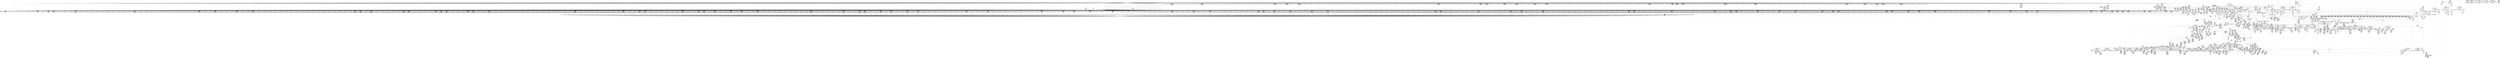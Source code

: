 digraph {
	CE0x47bc640 [shape=record,shape=Mrecord,label="{CE0x47bc640|0:_i16,_4:_i32,_8:_i16,_40:_%struct.super_block*,_72:_i32,_:_SCMRE_768,776_|*MultipleSource*|security/apparmor/lsm.c,227|security/apparmor/lsm.c, 227|*LoadInst*|security/apparmor/lsm.c,226}"]
	CE0x47cf760 [shape=record,shape=Mrecord,label="{CE0x47cf760|common_perm_rm:_tmp16|security/apparmor/lsm.c,229}"]
	CE0x48890a0 [shape=record,shape=Mrecord,label="{CE0x48890a0|aa_cred_profile:_tmp6|security/apparmor/include/context.h,100}"]
	CE0x47afd80 [shape=record,shape=Mrecord,label="{CE0x47afd80|0:_i16,_4:_i32,_8:_i16,_40:_%struct.super_block*,_72:_i32,_:_SCMRE_504,508_|*MultipleSource*|security/apparmor/lsm.c,227|security/apparmor/lsm.c, 227|*LoadInst*|security/apparmor/lsm.c,226}"]
	CE0x47cf3b0 [shape=record,shape=Mrecord,label="{CE0x47cf3b0|common_perm_rm:_tmp15|security/apparmor/lsm.c,229|*SummSource*}"]
	CE0x4842340 [shape=record,shape=Mrecord,label="{CE0x4842340|i64*_getelementptr_inbounds_(_11_x_i64_,_11_x_i64_*___llvm_gcov_ctr58,_i64_0,_i64_0)|*Constant*}"]
	CE0x48bb880 [shape=record,shape=Mrecord,label="{CE0x48bb880|aa_cred_profile:_tmp27|security/apparmor/include/context.h,100}"]
	CE0x47e0d80 [shape=record,shape=Mrecord,label="{CE0x47e0d80|80:_i64,_:_CRE_564,565_}"]
	CE0x47d9af0 [shape=record,shape=Mrecord,label="{CE0x47d9af0|80:_i64,_:_CRE_224,240_}"]
	CE0x47b5600 [shape=record,shape=Mrecord,label="{CE0x47b5600|0:_i16,_4:_i32,_8:_i16,_40:_%struct.super_block*,_72:_i32,_:_SCMRE_593,594_}"]
	CE0x47ef850 [shape=record,shape=Mrecord,label="{CE0x47ef850|80:_i64,_:_CRE_1368,1369_}"]
	CE0x47af3f0 [shape=record,shape=Mrecord,label="{CE0x47af3f0|0:_i16,_4:_i32,_8:_i16,_40:_%struct.super_block*,_72:_i32,_:_SCMRE_486,487_}"]
	CE0x47f54e0 [shape=record,shape=Mrecord,label="{CE0x47f54e0|80:_i64,_:_CRE_1655,1656_}"]
	CE0x4838ac0 [shape=record,shape=Mrecord,label="{CE0x4838ac0|common_perm:_tmp9|security/apparmor/lsm.c,172|*SummSink*}"]
	CE0x480a3d0 [shape=record,shape=Mrecord,label="{CE0x480a3d0|i8*_getelementptr_inbounds_(_45_x_i8_,_45_x_i8_*_.str14,_i32_0,_i32_0)|*Constant*|*SummSource*}"]
	CE0x47fdc10 [shape=record,shape=Mrecord,label="{CE0x47fdc10|common_perm_rm:_tmp9|security/apparmor/lsm.c,229}"]
	CE0x48c0590 [shape=record,shape=Mrecord,label="{CE0x48c0590|%struct.aa_profile*_null|*Constant*|*SummSink*}"]
	CE0x47e21b0 [shape=record,shape=Mrecord,label="{CE0x47e21b0|80:_i64,_:_CRE_583,584_}"]
	CE0x4834170 [shape=record,shape=Mrecord,label="{CE0x4834170|aa_cred_profile:_bb|*SummSource*}"]
	CE0x476dcd0 [shape=record,shape=Mrecord,label="{CE0x476dcd0|0:_i16,_4:_i32,_8:_i16,_40:_%struct.super_block*,_72:_i32,_:_SCMRE_56,64_|*MultipleSource*|security/apparmor/lsm.c,227|security/apparmor/lsm.c, 227|*LoadInst*|security/apparmor/lsm.c,226}"]
	CE0x48ce7b0 [shape=record,shape=Mrecord,label="{CE0x48ce7b0|44:_i32,_48:_i16,_128:_i8*,_:_SCMRE_80,88_|*MultipleSource*|Function::aa_cred_profile&Arg::cred::|security/apparmor/include/context.h,99|security/apparmor/include/context.h,138}"]
	CE0x4780b50 [shape=record,shape=Mrecord,label="{CE0x4780b50|72:_%struct.hlist_bl_node**,_80:_%struct.dentry*,_104:_%struct.inode*,_:_CRE_306,307_}"]
	CE0x47e47f0 [shape=record,shape=Mrecord,label="{CE0x47e47f0|80:_i64,_:_CRE_619,620_}"]
	CE0x475a410 [shape=record,shape=Mrecord,label="{CE0x475a410|COLLAPSED:_GCMRE___llvm_gcov_ctr61_internal_global_2_x_i64_zeroinitializer:_elem_0:default:}"]
	CE0x47df0d0 [shape=record,shape=Mrecord,label="{CE0x47df0d0|80:_i64,_:_CRE_452,453_}"]
	CE0x4820e60 [shape=record,shape=Mrecord,label="{CE0x4820e60|_call_void_mcount()_#2}"]
	CE0x47bf8a0 [shape=record,shape=Mrecord,label="{CE0x47bf8a0|0:_i16,_4:_i32,_8:_i16,_40:_%struct.super_block*,_72:_i32,_:_SCMRE_877,878_}"]
	CE0x47c5540 [shape=record,shape=Mrecord,label="{CE0x47c5540|0:_i16,_4:_i32,_8:_i16,_40:_%struct.super_block*,_72:_i32,_:_SCMRE_934,935_}"]
	CE0x481c700 [shape=record,shape=Mrecord,label="{CE0x481c700|COLLAPSED:_CRE:_elem_0::|security/apparmor/lsm.c,169}"]
	CE0x47b7f50 [shape=record,shape=Mrecord,label="{CE0x47b7f50|80:_i64,_:_CRE_1638,1639_}"]
	CE0x4780660 [shape=record,shape=Mrecord,label="{CE0x4780660|72:_%struct.hlist_bl_node**,_80:_%struct.dentry*,_104:_%struct.inode*,_:_CRE_296,304_|*MultipleSource*|Function::common_perm_rm&Arg::dentry::|Function::apparmor_path_rmdir&Arg::dentry::|security/apparmor/lsm.c,226}"]
	CE0x47aae20 [shape=record,shape=Mrecord,label="{CE0x47aae20|0:_i16,_4:_i32,_8:_i16,_40:_%struct.super_block*,_72:_i32,_:_SCMRE_320,328_|*MultipleSource*|security/apparmor/lsm.c,227|security/apparmor/lsm.c, 227|*LoadInst*|security/apparmor/lsm.c,226}"]
	CE0x47e62b0 [shape=record,shape=Mrecord,label="{CE0x47e62b0|80:_i64,_:_CRE_880,896_}"]
	CE0x47731c0 [shape=record,shape=Mrecord,label="{CE0x47731c0|72:_%struct.hlist_bl_node**,_80:_%struct.dentry*,_104:_%struct.inode*,_:_CRE_162,163_}"]
	CE0x47dbdd0 [shape=record,shape=Mrecord,label="{CE0x47dbdd0|80:_i64,_:_CRE_404,405_}"]
	CE0x475a330 [shape=record,shape=Mrecord,label="{CE0x475a330|i64*_getelementptr_inbounds_(_2_x_i64_,_2_x_i64_*___llvm_gcov_ctr61,_i64_0,_i64_1)|*Constant*}"]
	CE0x4830810 [shape=record,shape=Mrecord,label="{CE0x4830810|common_perm_dir_dentry:_cond|Function::common_perm_dir_dentry&Arg::cond::|*SummSource*}"]
	CE0x483bd50 [shape=record,shape=Mrecord,label="{CE0x483bd50|aa_path_perm:_profile|Function::aa_path_perm&Arg::profile::}"]
	CE0x47fb660 [shape=record,shape=Mrecord,label="{CE0x47fb660|i64*_getelementptr_inbounds_(_11_x_i64_,_11_x_i64_*___llvm_gcov_ctr58,_i64_0,_i64_8)|*Constant*|*SummSource*}"]
	CE0x4832710 [shape=record,shape=Mrecord,label="{CE0x4832710|common_perm_dir_dentry:_bb|*SummSink*}"]
	CE0x47cff60 [shape=record,shape=Mrecord,label="{CE0x47cff60|i64*_getelementptr_inbounds_(_10_x_i64_,_10_x_i64_*___llvm_gcov_ctr54,_i64_0,_i64_7)|*Constant*|*SummSource*}"]
	CE0x482fb80 [shape=record,shape=Mrecord,label="{CE0x482fb80|common_perm_dir_dentry:_dentry|Function::common_perm_dir_dentry&Arg::dentry::}"]
	CE0x47fb340 [shape=record,shape=Mrecord,label="{CE0x47fb340|i1_true|*Constant*}"]
	CE0x47a69e0 [shape=record,shape=Mrecord,label="{CE0x47a69e0|0:_i16,_4:_i32,_8:_i16,_40:_%struct.super_block*,_72:_i32,_:_SCMRE_271,272_}"]
	CE0x47ef1f0 [shape=record,shape=Mrecord,label="{CE0x47ef1f0|80:_i64,_:_CRE_1362,1363_}"]
	CE0x47a8c00 [shape=record,shape=Mrecord,label="{CE0x47a8c00|0:_i16,_4:_i32,_8:_i16,_40:_%struct.super_block*,_72:_i32,_:_SCMRE_292,293_}"]
	CE0x47db990 [shape=record,shape=Mrecord,label="{CE0x47db990|80:_i64,_:_CRE_400,401_}"]
	CE0x47d5cc0 [shape=record,shape=Mrecord,label="{CE0x47d5cc0|i64_2|*Constant*}"]
	CE0x4833930 [shape=record,shape=Mrecord,label="{CE0x4833930|__aa_current_profile:_tmp3|*SummSource*}"]
	CE0x4831530 [shape=record,shape=Mrecord,label="{CE0x4831530|common_perm_dir_dentry:_bb|*SummSource*}"]
	CE0x47ee0f0 [shape=record,shape=Mrecord,label="{CE0x47ee0f0|80:_i64,_:_CRE_1346,1347_}"]
	CE0x47a52d0 [shape=record,shape=Mrecord,label="{CE0x47a52d0|0:_i16,_4:_i32,_8:_i16,_40:_%struct.super_block*,_72:_i32,_:_SCMRE_257,258_}"]
	CE0x48389e0 [shape=record,shape=Mrecord,label="{CE0x48389e0|common_perm:_tmp9|security/apparmor/lsm.c,172}"]
	CE0x4772ea0 [shape=record,shape=Mrecord,label="{CE0x4772ea0|72:_%struct.hlist_bl_node**,_80:_%struct.dentry*,_104:_%struct.inode*,_:_CRE_160,161_}"]
	CE0x48d0df0 [shape=record,shape=Mrecord,label="{CE0x48d0df0|aa_cred_profile:_tmp19|security/apparmor/include/context.h,100|*SummSource*}"]
	CE0x4847350 [shape=record,shape=Mrecord,label="{CE0x4847350|__aa_current_profile:_tobool1|security/apparmor/include/context.h,138|*SummSink*}"]
	CE0x48335a0 [shape=record,shape=Mrecord,label="{CE0x48335a0|i64*_getelementptr_inbounds_(_5_x_i64_,_5_x_i64_*___llvm_gcov_ctr57,_i64_0,_i64_0)|*Constant*}"]
	CE0x488cca0 [shape=record,shape=Mrecord,label="{CE0x488cca0|__aa_current_profile:_tmp11|security/apparmor/include/context.h,138|*SummSource*}"]
	CE0x47fceb0 [shape=record,shape=Mrecord,label="{CE0x47fceb0|%struct.vfsmount*_null|*Constant*}"]
	CE0x47aebd0 [shape=record,shape=Mrecord,label="{CE0x47aebd0|0:_i16,_4:_i32,_8:_i16,_40:_%struct.super_block*,_72:_i32,_:_SCMRE_481,482_}"]
	CE0x4779e20 [shape=record,shape=Mrecord,label="{CE0x4779e20|i64*_getelementptr_inbounds_(_10_x_i64_,_10_x_i64_*___llvm_gcov_ctr54,_i64_0,_i64_0)|*Constant*}"]
	CE0x47fd630 [shape=record,shape=Mrecord,label="{CE0x47fd630|i64_4|*Constant*|*SummSource*}"]
	CE0x4845110 [shape=record,shape=Mrecord,label="{CE0x4845110|__aa_current_profile:_tmp4|security/apparmor/include/context.h,138|*SummSource*}"]
	CE0x479de00 [shape=record,shape=Mrecord,label="{CE0x479de00|0:_i16,_4:_i32,_8:_i16,_40:_%struct.super_block*,_72:_i32,_:_SCMRE_161,162_}"]
	CE0x47632f0 [shape=record,shape=Mrecord,label="{CE0x47632f0|72:_%struct.hlist_bl_node**,_80:_%struct.dentry*,_104:_%struct.inode*,_:_CRE_147,148_}"]
	CE0x47a06a0 [shape=record,shape=Mrecord,label="{CE0x47a06a0|0:_i16,_4:_i32,_8:_i16,_40:_%struct.super_block*,_72:_i32,_:_SCMRE_186,187_}"]
	CE0x4809bc0 [shape=record,shape=Mrecord,label="{CE0x4809bc0|i32_138|*Constant*}"]
	CE0x47a5130 [shape=record,shape=Mrecord,label="{CE0x47a5130|0:_i16,_4:_i32,_8:_i16,_40:_%struct.super_block*,_72:_i32,_:_SCMRE_256,257_}"]
	CE0x48b4ce0 [shape=record,shape=Mrecord,label="{CE0x48b4ce0|i64*_getelementptr_inbounds_(_16_x_i64_,_16_x_i64_*___llvm_gcov_ctr46,_i64_0,_i64_10)|*Constant*}"]
	CE0x4830550 [shape=record,shape=Mrecord,label="{CE0x4830550|i64*_getelementptr_inbounds_(_10_x_i64_,_10_x_i64_*___llvm_gcov_ctr54,_i64_0,_i64_9)|*Constant*|*SummSink*}"]
	CE0x480a360 [shape=record,shape=Mrecord,label="{CE0x480a360|i8*_getelementptr_inbounds_(_45_x_i8_,_45_x_i8_*_.str14,_i32_0,_i32_0)|*Constant*}"]
	CE0x483ab40 [shape=record,shape=Mrecord,label="{CE0x483ab40|i64*_getelementptr_inbounds_(_5_x_i64_,_5_x_i64_*___llvm_gcov_ctr57,_i64_0,_i64_4)|*Constant*|*SummSink*}"]
	CE0x48444e0 [shape=record,shape=Mrecord,label="{CE0x48444e0|aa_cred_profile:_if.then|*SummSink*}"]
	CE0x4792b10 [shape=record,shape=Mrecord,label="{CE0x4792b10|GLOBAL:_common_perm|*Constant*|*SummSource*}"]
	CE0x47a4910 [shape=record,shape=Mrecord,label="{CE0x47a4910|0:_i16,_4:_i32,_8:_i16,_40:_%struct.super_block*,_72:_i32,_:_SCMRE_251,252_}"]
	CE0x47fd460 [shape=record,shape=Mrecord,label="{CE0x47fd460|common_perm_rm:_tobool1|security/apparmor/lsm.c,229|*SummSink*}"]
	CE0x4754230 [shape=record,shape=Mrecord,label="{CE0x4754230|i64*_getelementptr_inbounds_(_2_x_i64_,_2_x_i64_*___llvm_gcov_ctr61,_i64_0,_i64_0)|*Constant*|*SummSink*}"]
	CE0x48bcbc0 [shape=record,shape=Mrecord,label="{CE0x48bcbc0|aa_cred_profile:_tmp29|security/apparmor/include/context.h,100}"]
	CE0x47e88c0 [shape=record,shape=Mrecord,label="{CE0x47e88c0|80:_i64,_:_CRE_1242,1243_}"]
	CE0x48b16d0 [shape=record,shape=Mrecord,label="{CE0x48b16d0|aa_cred_profile:_tmp14|security/apparmor/include/context.h,100|*SummSink*}"]
	CE0x47ad2b0 [shape=record,shape=Mrecord,label="{CE0x47ad2b0|0:_i16,_4:_i32,_8:_i16,_40:_%struct.super_block*,_72:_i32,_:_SCMRE_440,448_|*MultipleSource*|security/apparmor/lsm.c,227|security/apparmor/lsm.c, 227|*LoadInst*|security/apparmor/lsm.c,226}"]
	CE0x47b0e00 [shape=record,shape=Mrecord,label="{CE0x47b0e00|0:_i16,_4:_i32,_8:_i16,_40:_%struct.super_block*,_72:_i32,_:_SCMRE_540,544_|*MultipleSource*|security/apparmor/lsm.c,227|security/apparmor/lsm.c, 227|*LoadInst*|security/apparmor/lsm.c,226}"]
	CE0x482cc70 [shape=record,shape=Mrecord,label="{CE0x482cc70|mediated_filesystem:_and|security/apparmor/include/apparmor.h,117|*SummSource*}"]
	CE0x47d1bb0 [shape=record,shape=Mrecord,label="{CE0x47d1bb0|mediated_filesystem:_i_sb|security/apparmor/include/apparmor.h,117|*SummSource*}"]
	CE0x48c1400 [shape=record,shape=Mrecord,label="{CE0x48c1400|44:_i32,_48:_i16,_128:_i8*,_:_SCMRE_104,112_|*MultipleSource*|Function::aa_cred_profile&Arg::cred::|security/apparmor/include/context.h,99|security/apparmor/include/context.h,138}"]
	CE0x47da150 [shape=record,shape=Mrecord,label="{CE0x47da150|80:_i64,_:_CRE_272,280_}"]
	CE0x4753e50 [shape=record,shape=Mrecord,label="{CE0x4753e50|_call_void_mcount()_#2|*SummSource*}"]
	CE0x47b1ec0 [shape=record,shape=Mrecord,label="{CE0x47b1ec0|0:_i16,_4:_i32,_8:_i16,_40:_%struct.super_block*,_72:_i32,_:_SCMRE_559,560_}"]
	CE0x47f6090 [shape=record,shape=Mrecord,label="{CE0x47f6090|80:_i64,_:_CRE_1666,1667_}"]
	CE0x47eea80 [shape=record,shape=Mrecord,label="{CE0x47eea80|80:_i64,_:_CRE_1355,1356_}"]
	CE0x47586f0 [shape=record,shape=Mrecord,label="{CE0x47586f0|i64_1|*Constant*}"]
	CE0x479e140 [shape=record,shape=Mrecord,label="{CE0x479e140|0:_i16,_4:_i32,_8:_i16,_40:_%struct.super_block*,_72:_i32,_:_SCMRE_163,164_}"]
	CE0x4792d50 [shape=record,shape=Mrecord,label="{CE0x4792d50|common_perm:_entry}"]
	CE0x47b64f0 [shape=record,shape=Mrecord,label="{CE0x47b64f0|80:_i64,_:_CRE_1596,1600_}"]
	CE0x477a3b0 [shape=record,shape=Mrecord,label="{CE0x477a3b0|mediated_filesystem:_tmp}"]
	CE0x480dea0 [shape=record,shape=Mrecord,label="{CE0x480dea0|__aa_current_profile:_call3|security/apparmor/include/context.h,138}"]
	CE0x47ee420 [shape=record,shape=Mrecord,label="{CE0x47ee420|80:_i64,_:_CRE_1349,1350_}"]
	CE0x48b1cf0 [shape=record,shape=Mrecord,label="{CE0x48b1cf0|aa_cred_profile:_tmp15|security/apparmor/include/context.h,100|*SummSink*}"]
	CE0x47e69f0 [shape=record,shape=Mrecord,label="{CE0x47e69f0|80:_i64,_:_CRE_1213,1214_}"]
	CE0x4840e40 [shape=record,shape=Mrecord,label="{CE0x4840e40|aa_cred_profile:_lor.rhs}"]
	CE0x47e3c40 [shape=record,shape=Mrecord,label="{CE0x47e3c40|80:_i64,_:_CRE_608,609_}"]
	CE0x47b5fc0 [shape=record,shape=Mrecord,label="{CE0x47b5fc0|0:_i16,_4:_i32,_8:_i16,_40:_%struct.super_block*,_72:_i32,_:_SCMRE_599,600_}"]
	CE0x47defc0 [shape=record,shape=Mrecord,label="{CE0x47defc0|80:_i64,_:_CRE_451,452_}"]
	CE0x4783b70 [shape=record,shape=Mrecord,label="{CE0x4783b70|COLLAPSED:_GCMRE___llvm_gcov_ctr56_internal_global_2_x_i64_zeroinitializer:_elem_0:default:}"]
	CE0x47c4360 [shape=record,shape=Mrecord,label="{CE0x47c4360|0:_i16,_4:_i32,_8:_i16,_40:_%struct.super_block*,_72:_i32,_:_SCMRE_923,924_}"]
	CE0x482c040 [shape=record,shape=Mrecord,label="{CE0x482c040|44:_i32,_48:_i16,_128:_i8*,_:_SCMRE_20,24_|*MultipleSource*|Function::aa_cred_profile&Arg::cred::|security/apparmor/include/context.h,99|security/apparmor/include/context.h,138}"]
	CE0x48086e0 [shape=record,shape=Mrecord,label="{CE0x48086e0|_call_void_lockdep_rcu_suspicious(i8*_getelementptr_inbounds_(_36_x_i8_,_36_x_i8_*_.str12,_i32_0,_i32_0),_i32_138,_i8*_getelementptr_inbounds_(_45_x_i8_,_45_x_i8_*_.str14,_i32_0,_i32_0))_#7,_!dbg_!15483|security/apparmor/include/context.h,138}"]
	CE0x47e0e90 [shape=record,shape=Mrecord,label="{CE0x47e0e90|80:_i64,_:_CRE_565,566_}"]
	CE0x47b63e0 [shape=record,shape=Mrecord,label="{CE0x47b63e0|80:_i64,_:_CRE_1592,1596_}"]
	CE0x48446c0 [shape=record,shape=Mrecord,label="{CE0x48446c0|__aa_current_profile:_land.lhs.true2|*SummSource*}"]
	CE0x48bbb60 [shape=record,shape=Mrecord,label="{CE0x48bbb60|aa_cred_profile:_tmp27|security/apparmor/include/context.h,100|*SummSink*}"]
	CE0x477b880 [shape=record,shape=Mrecord,label="{CE0x477b880|72:_%struct.hlist_bl_node**,_80:_%struct.dentry*,_104:_%struct.inode*,_:_CRE_192,193_}"]
	CE0x48b6ad0 [shape=record,shape=Mrecord,label="{CE0x48b6ad0|i64*_getelementptr_inbounds_(_16_x_i64_,_16_x_i64_*___llvm_gcov_ctr46,_i64_0,_i64_9)|*Constant*|*SummSink*}"]
	CE0x479eb00 [shape=record,shape=Mrecord,label="{CE0x479eb00|0:_i16,_4:_i32,_8:_i16,_40:_%struct.super_block*,_72:_i32,_:_SCMRE_169,170_}"]
	CE0x47aa7a0 [shape=record,shape=Mrecord,label="{CE0x47aa7a0|0:_i16,_4:_i32,_8:_i16,_40:_%struct.super_block*,_72:_i32,_:_SCMRE_309,310_}"]
	CE0x482c900 [shape=record,shape=Mrecord,label="{CE0x482c900|i64*_getelementptr_inbounds_(_2_x_i64_,_2_x_i64_*___llvm_gcov_ctr56,_i64_0,_i64_1)|*Constant*|*SummSink*}"]
	CE0x47e1a40 [shape=record,shape=Mrecord,label="{CE0x47e1a40|80:_i64,_:_CRE_576,577_}"]
	CE0x4790bc0 [shape=record,shape=Mrecord,label="{CE0x4790bc0|aa_cred_profile:_tmp33|security/apparmor/include/context.h,101}"]
	CE0x47f9b30 [shape=record,shape=Mrecord,label="{CE0x47f9b30|80:_i64,_:_CRE_1904,1920_}"]
	CE0x47e4f60 [shape=record,shape=Mrecord,label="{CE0x47e4f60|80:_i64,_:_CRE_626,627_}"]
	CE0x47c15e0 [shape=record,shape=Mrecord,label="{CE0x47c15e0|0:_i16,_4:_i32,_8:_i16,_40:_%struct.super_block*,_72:_i32,_:_SCMRE_895,896_}"]
	CE0x47bfd80 [shape=record,shape=Mrecord,label="{CE0x47bfd80|0:_i16,_4:_i32,_8:_i16,_40:_%struct.super_block*,_72:_i32,_:_SCMRE_880,881_}"]
	CE0x480f5f0 [shape=record,shape=Mrecord,label="{CE0x480f5f0|__aa_current_profile:_cred|security/apparmor/include/context.h,138}"]
	CE0x475df50 [shape=record,shape=Mrecord,label="{CE0x475df50|72:_%struct.hlist_bl_node**,_80:_%struct.dentry*,_104:_%struct.inode*,_:_CRE_24,40_|*MultipleSource*|Function::common_perm_rm&Arg::dentry::|Function::apparmor_path_rmdir&Arg::dentry::|security/apparmor/lsm.c,226}"]
	CE0x4781bf0 [shape=record,shape=Mrecord,label="{CE0x4781bf0|72:_%struct.hlist_bl_node**,_80:_%struct.dentry*,_104:_%struct.inode*,_:_CRE_315,316_}"]
	CE0x48b7310 [shape=record,shape=Mrecord,label="{CE0x48b7310|i64_12|*Constant*}"]
	CE0x47a88c0 [shape=record,shape=Mrecord,label="{CE0x47a88c0|0:_i16,_4:_i32,_8:_i16,_40:_%struct.super_block*,_72:_i32,_:_SCMRE_290,291_}"]
	CE0x4770840 [shape=record,shape=Mrecord,label="{CE0x4770840|common_perm_rm:_bb}"]
	CE0x47714a0 [shape=record,shape=Mrecord,label="{CE0x47714a0|i64*_getelementptr_inbounds_(_2_x_i64_,_2_x_i64_*___llvm_gcov_ctr55,_i64_0,_i64_1)|*Constant*}"]
	CE0x47dd640 [shape=record,shape=Mrecord,label="{CE0x47dd640|80:_i64,_:_CRE_427,428_}"]
	CE0x4833130 [shape=record,shape=Mrecord,label="{CE0x4833130|44:_i32,_48:_i16,_128:_i8*,_:_SCMRE_8,16_|*MultipleSource*|Function::aa_cred_profile&Arg::cred::|security/apparmor/include/context.h,99|security/apparmor/include/context.h,138}"]
	CE0x47e9580 [shape=record,shape=Mrecord,label="{CE0x47e9580|80:_i64,_:_CRE_1254,1255_}"]
	CE0x475d8f0 [shape=record,shape=Mrecord,label="{CE0x475d8f0|i32_32|*Constant*|*SummSink*}"]
	CE0x47eb590 [shape=record,shape=Mrecord,label="{CE0x47eb590|80:_i64,_:_CRE_1305,1306_}"]
	CE0x4889b70 [shape=record,shape=Mrecord,label="{CE0x4889b70|__aa_current_profile:_tmp5|security/apparmor/include/context.h,138|*SummSource*}"]
	CE0x48356b0 [shape=record,shape=Mrecord,label="{CE0x48356b0|GLOBAL:___llvm_gcov_ctr57|Global_var:__llvm_gcov_ctr57|*SummSink*}"]
	CE0x4791660 [shape=record,shape=Mrecord,label="{CE0x4791660|common_perm_dir_dentry:_tmp3|*SummSource*}"]
	CE0x4776c40 [shape=record,shape=Mrecord,label="{CE0x4776c40|common_perm_dir_dentry:_tmp1}"]
	CE0x475a630 [shape=record,shape=Mrecord,label="{CE0x475a630|common_perm_rm:_dir|Function::common_perm_rm&Arg::dir::|*SummSource*}"]
	CE0x47e34d0 [shape=record,shape=Mrecord,label="{CE0x47e34d0|80:_i64,_:_CRE_601,602_}"]
	CE0x47d5f70 [shape=record,shape=Mrecord,label="{CE0x47d5f70|common_perm_rm:_tmp4|security/apparmor/lsm.c,229|*SummSource*}"]
	CE0x4782f50 [shape=record,shape=Mrecord,label="{CE0x4782f50|0:_i16,_4:_i32,_8:_i16,_40:_%struct.super_block*,_72:_i32,_:_SCMRE_48,56_|*MultipleSource*|security/apparmor/lsm.c,227|security/apparmor/lsm.c, 227|*LoadInst*|security/apparmor/lsm.c,226}"]
	CE0x47a7540 [shape=record,shape=Mrecord,label="{CE0x47a7540|0:_i16,_4:_i32,_8:_i16,_40:_%struct.super_block*,_72:_i32,_:_SCMRE_278,279_}"]
	CE0x47825a0 [shape=record,shape=Mrecord,label="{CE0x47825a0|common_perm_rm:_tobool|security/apparmor/lsm.c,229|*SummSink*}"]
	CE0x47c2140 [shape=record,shape=Mrecord,label="{CE0x47c2140|0:_i16,_4:_i32,_8:_i16,_40:_%struct.super_block*,_72:_i32,_:_SCMRE_902,903_}"]
	CE0x4773520 [shape=record,shape=Mrecord,label="{CE0x4773520|72:_%struct.hlist_bl_node**,_80:_%struct.dentry*,_104:_%struct.inode*,_:_CRE_164,165_}"]
	CE0x47a7a20 [shape=record,shape=Mrecord,label="{CE0x47a7a20|0:_i16,_4:_i32,_8:_i16,_40:_%struct.super_block*,_72:_i32,_:_SCMRE_281,282_}"]
	CE0x477a7a0 [shape=record,shape=Mrecord,label="{CE0x477a7a0|72:_%struct.hlist_bl_node**,_80:_%struct.dentry*,_104:_%struct.inode*,_:_CRE_182,183_}"]
	CE0x475edb0 [shape=record,shape=Mrecord,label="{CE0x475edb0|i32_32|*Constant*|*SummSource*}"]
	CE0x4820b70 [shape=record,shape=Mrecord,label="{CE0x4820b70|mediated_filesystem:_tmp3|*SummSource*}"]
	CE0x47dd420 [shape=record,shape=Mrecord,label="{CE0x47dd420|80:_i64,_:_CRE_425,426_}"]
	CE0x481da30 [shape=record,shape=Mrecord,label="{CE0x481da30|i64_0|*Constant*}"]
	CE0x47d2500 [shape=record,shape=Mrecord,label="{CE0x47d2500|common_perm_rm:_tmp17|security/apparmor/lsm.c,230|*SummSink*}"]
	CE0x488c800 [shape=record,shape=Mrecord,label="{CE0x488c800|aa_cred_profile:_tmp2|*SummSource*}"]
	CE0x47e98b0 [shape=record,shape=Mrecord,label="{CE0x47e98b0|80:_i64,_:_CRE_1257,1258_}"]
	CE0x47f8810 [shape=record,shape=Mrecord,label="{CE0x47f8810|80:_i64,_:_CRE_1816,1824_}"]
	CE0x4837b60 [shape=record,shape=Mrecord,label="{CE0x4837b60|i64*_getelementptr_inbounds_(_5_x_i64_,_5_x_i64_*___llvm_gcov_ctr57,_i64_0,_i64_3)|*Constant*|*SummSource*}"]
	CE0x481c9b0 [shape=record,shape=Mrecord,label="{CE0x481c9b0|common_perm:_tmp2|security/apparmor/lsm.c,169|*SummSource*}"]
	CE0x4843010 [shape=record,shape=Mrecord,label="{CE0x4843010|get_current:_tmp1|*SummSource*}"]
	CE0x480fdf0 [shape=record,shape=Mrecord,label="{CE0x480fdf0|__aa_current_profile:_tmp21|security/apparmor/include/context.h,138}"]
	CE0x48d1f10 [shape=record,shape=Mrecord,label="{CE0x48d1f10|aa_cred_profile:_tmp21|security/apparmor/include/context.h,100}"]
	CE0x47a9420 [shape=record,shape=Mrecord,label="{CE0x47a9420|0:_i16,_4:_i32,_8:_i16,_40:_%struct.super_block*,_72:_i32,_:_SCMRE_297,298_}"]
	CE0x43e0ac0 [shape=record,shape=Mrecord,label="{CE0x43e0ac0|common_perm_rm:_op|Function::common_perm_rm&Arg::op::|*SummSink*}"]
	CE0x479c3d0 [shape=record,shape=Mrecord,label="{CE0x479c3d0|0:_i16,_4:_i32,_8:_i16,_40:_%struct.super_block*,_72:_i32,_:_SCMRE_88,96_|*MultipleSource*|security/apparmor/lsm.c,227|security/apparmor/lsm.c, 227|*LoadInst*|security/apparmor/lsm.c,226}"]
	CE0x4846c70 [shape=record,shape=Mrecord,label="{CE0x4846c70|%struct.task_struct*_(%struct.task_struct**)*_asm_movq_%gs:$_1:P_,$0_,_r,im,_dirflag_,_fpsr_,_flags_|*SummSink*}"]
	CE0x47f4e80 [shape=record,shape=Mrecord,label="{CE0x47f4e80|80:_i64,_:_CRE_1649,1650_}"]
	CE0x47705e0 [shape=record,shape=Mrecord,label="{CE0x47705e0|mediated_filesystem:_tmp1}"]
	CE0x476a640 [shape=record,shape=Mrecord,label="{CE0x476a640|common_perm_rm:_if.end|*SummSink*}"]
	CE0x481b550 [shape=record,shape=Mrecord,label="{CE0x481b550|common_perm_dir_dentry:_call|security/apparmor/lsm.c,191|*SummSource*}"]
	CE0x4834050 [shape=record,shape=Mrecord,label="{CE0x4834050|aa_cred_profile:_bb}"]
	CE0x47e4b20 [shape=record,shape=Mrecord,label="{CE0x47e4b20|80:_i64,_:_CRE_622,623_}"]
	CE0x4834bd0 [shape=record,shape=Mrecord,label="{CE0x4834bd0|GLOBAL:___llvm_gcov_ctr58|Global_var:__llvm_gcov_ctr58|*SummSource*}"]
	CE0x48b97f0 [shape=record,shape=Mrecord,label="{CE0x48b97f0|i64*_getelementptr_inbounds_(_16_x_i64_,_16_x_i64_*___llvm_gcov_ctr46,_i64_0,_i64_15)|*Constant*}"]
	CE0x47e4d40 [shape=record,shape=Mrecord,label="{CE0x47e4d40|80:_i64,_:_CRE_624,625_}"]
	CE0x47d96b0 [shape=record,shape=Mrecord,label="{CE0x47d96b0|80:_i64,_:_CRE_192,200_}"]
	CE0x48478c0 [shape=record,shape=Mrecord,label="{CE0x48478c0|aa_cred_profile:_do.end8|*SummSource*}"]
	CE0x48d5ae0 [shape=record,shape=Mrecord,label="{CE0x48d5ae0|44:_i32,_48:_i16,_128:_i8*,_:_SCMRE_64,72_|*MultipleSource*|Function::aa_cred_profile&Arg::cred::|security/apparmor/include/context.h,99|security/apparmor/include/context.h,138}"]
	CE0x47d80a0 [shape=record,shape=Mrecord,label="{CE0x47d80a0|80:_i64,_:_CRE_20,21_}"]
	CE0x47baca0 [shape=record,shape=Mrecord,label="{CE0x47baca0|0:_i16,_4:_i32,_8:_i16,_40:_%struct.super_block*,_72:_i32,_:_SCMRE_684,688_|*MultipleSource*|security/apparmor/lsm.c,227|security/apparmor/lsm.c, 227|*LoadInst*|security/apparmor/lsm.c,226}"]
	CE0x48ba160 [shape=record,shape=Mrecord,label="{CE0x48ba160|aa_cred_profile:_profile11|security/apparmor/include/context.h,101|*SummSource*}"]
	CE0x47fb4a0 [shape=record,shape=Mrecord,label="{CE0x47fb4a0|i64*_getelementptr_inbounds_(_11_x_i64_,_11_x_i64_*___llvm_gcov_ctr58,_i64_0,_i64_8)|*Constant*}"]
	CE0x47c5200 [shape=record,shape=Mrecord,label="{CE0x47c5200|0:_i16,_4:_i32,_8:_i16,_40:_%struct.super_block*,_72:_i32,_:_SCMRE_932,933_}"]
	CE0x48b4e60 [shape=record,shape=Mrecord,label="{CE0x48b4e60|i64*_getelementptr_inbounds_(_16_x_i64_,_16_x_i64_*___llvm_gcov_ctr46,_i64_0,_i64_10)|*Constant*|*SummSource*}"]
	CE0x47b33e0 [shape=record,shape=Mrecord,label="{CE0x47b33e0|0:_i16,_4:_i32,_8:_i16,_40:_%struct.super_block*,_72:_i32,_:_SCMRE_572,573_}"]
	CE0x476bf80 [shape=record,shape=Mrecord,label="{CE0x476bf80|common_perm_rm:_if.then|*SummSource*}"]
	CE0x47ebcd0 [shape=record,shape=Mrecord,label="{CE0x47ebcd0|80:_i64,_:_CRE_1312,1313_}"]
	CE0x477c960 [shape=record,shape=Mrecord,label="{CE0x477c960|72:_%struct.hlist_bl_node**,_80:_%struct.dentry*,_104:_%struct.inode*,_:_CRE_202,203_}"]
	CE0x47beb20 [shape=record,shape=Mrecord,label="{CE0x47beb20|0:_i16,_4:_i32,_8:_i16,_40:_%struct.super_block*,_72:_i32,_:_SCMRE_868,869_}"]
	CE0x4799e50 [shape=record,shape=Mrecord,label="{CE0x4799e50|0:_i16,_4:_i32,_8:_i16,_40:_%struct.super_block*,_72:_i32,_:_SCMRE_146,147_}"]
	CE0x48b1120 [shape=record,shape=Mrecord,label="{CE0x48b1120|i64_5|*Constant*}"]
	CE0x47d2490 [shape=record,shape=Mrecord,label="{CE0x47d2490|common_perm_rm:_tmp17|security/apparmor/lsm.c,230|*SummSource*}"]
	CE0x483c2c0 [shape=record,shape=Mrecord,label="{CE0x483c2c0|aa_path_perm:_path|Function::aa_path_perm&Arg::path::}"]
	CE0x47b0650 [shape=record,shape=Mrecord,label="{CE0x47b0650|0:_i16,_4:_i32,_8:_i16,_40:_%struct.super_block*,_72:_i32,_:_SCMRE_520,528_|*MultipleSource*|security/apparmor/lsm.c,227|security/apparmor/lsm.c, 227|*LoadInst*|security/apparmor/lsm.c,226}"]
	CE0x4790f90 [shape=record,shape=Mrecord,label="{CE0x4790f90|common_perm_dir_dentry:_tmp2|*SummSource*}"]
	CE0x4786210 [shape=record,shape=Mrecord,label="{CE0x4786210|i32_0|*Constant*|*SummSource*}"]
	CE0x4791580 [shape=record,shape=Mrecord,label="{CE0x4791580|common_perm_dir_dentry:_tmp3}"]
	CE0x48bb9a0 [shape=record,shape=Mrecord,label="{CE0x48bb9a0|aa_cred_profile:_tmp27|security/apparmor/include/context.h,100|*SummSource*}"]
	CE0x48cf5a0 [shape=record,shape=Mrecord,label="{CE0x48cf5a0|aa_cred_profile:_tmp16|security/apparmor/include/context.h,100|*SummSink*}"]
	CE0x4771910 [shape=record,shape=Mrecord,label="{CE0x4771910|common_perm_rm:_cond|security/apparmor/lsm.c, 227|*SummSink*}"]
	CE0x4837fa0 [shape=record,shape=Mrecord,label="{CE0x4837fa0|common_perm:_error.0}"]
	CE0x481d510 [shape=record,shape=Mrecord,label="{CE0x481d510|common_perm:_tmp3|security/apparmor/lsm.c,169}"]
	CE0x47abba0 [shape=record,shape=Mrecord,label="{CE0x47abba0|0:_i16,_4:_i32,_8:_i16,_40:_%struct.super_block*,_72:_i32,_:_SCMRE_360,376_|*MultipleSource*|security/apparmor/lsm.c,227|security/apparmor/lsm.c, 227|*LoadInst*|security/apparmor/lsm.c,226}"]
	CE0x4773010 [shape=record,shape=Mrecord,label="{CE0x4773010|72:_%struct.hlist_bl_node**,_80:_%struct.dentry*,_104:_%struct.inode*,_:_CRE_161,162_}"]
	CE0x47dfa60 [shape=record,shape=Mrecord,label="{CE0x47dfa60|80:_i64,_:_CRE_461,462_}"]
	CE0x47e7af0 [shape=record,shape=Mrecord,label="{CE0x47e7af0|80:_i64,_:_CRE_1229,1230_}"]
	CE0x47611c0 [shape=record,shape=Mrecord,label="{CE0x47611c0|_ret_i32_%call,_!dbg_!15471|security/apparmor/lsm.c,273|*SummSink*}"]
	CE0x483c890 [shape=record,shape=Mrecord,label="{CE0x483c890|aa_path_perm:_flags|Function::aa_path_perm&Arg::flags::|*SummSource*}"]
	CE0x479d440 [shape=record,shape=Mrecord,label="{CE0x479d440|0:_i16,_4:_i32,_8:_i16,_40:_%struct.super_block*,_72:_i32,_:_SCMRE_155,156_}"]
	CE0x47aaae0 [shape=record,shape=Mrecord,label="{CE0x47aaae0|0:_i16,_4:_i32,_8:_i16,_40:_%struct.super_block*,_72:_i32,_:_SCMRE_311,312_}"]
	CE0x48334a0 [shape=record,shape=Mrecord,label="{CE0x48334a0|common_perm:_bb|*SummSink*}"]
	CE0x4782460 [shape=record,shape=Mrecord,label="{CE0x4782460|common_perm_rm:_tmp2|*LoadInst*|security/apparmor/lsm.c,226|*SummSource*}"]
	CE0x47c5060 [shape=record,shape=Mrecord,label="{CE0x47c5060|0:_i16,_4:_i32,_8:_i16,_40:_%struct.super_block*,_72:_i32,_:_SCMRE_931,932_}"]
	CE0x47d55f0 [shape=record,shape=Mrecord,label="{CE0x47d55f0|%struct.inode*_null|*Constant*}"]
	CE0x47e2810 [shape=record,shape=Mrecord,label="{CE0x47e2810|80:_i64,_:_CRE_589,590_}"]
	CE0x47cfa90 [shape=record,shape=Mrecord,label="{CE0x47cfa90|common_perm_rm:_tmp16|security/apparmor/lsm.c,229|*SummSink*}"]
	CE0x4834560 [shape=record,shape=Mrecord,label="{CE0x4834560|common_perm:_if.then|*SummSource*}"]
	CE0x47edba0 [shape=record,shape=Mrecord,label="{CE0x47edba0|80:_i64,_:_CRE_1341,1342_}"]
	CE0x47996c0 [shape=record,shape=Mrecord,label="{CE0x47996c0|0:_i16,_4:_i32,_8:_i16,_40:_%struct.super_block*,_72:_i32,_:_SCMRE_141,142_}"]
	CE0x479a810 [shape=record,shape=Mrecord,label="{CE0x479a810|0:_i16,_4:_i32,_8:_i16,_40:_%struct.super_block*,_72:_i32,_:_SCMRE_152,153_}"]
	CE0x48aed20 [shape=record,shape=Mrecord,label="{CE0x48aed20|aa_cred_profile:_entry}"]
	CE0x47f80a0 [shape=record,shape=Mrecord,label="{CE0x47f80a0|80:_i64,_:_CRE_1760,1764_}"]
	CE0x47a83e0 [shape=record,shape=Mrecord,label="{CE0x47a83e0|0:_i16,_4:_i32,_8:_i16,_40:_%struct.super_block*,_72:_i32,_:_SCMRE_287,288_}"]
	CE0x47cc100 [shape=record,shape=Mrecord,label="{CE0x47cc100|common_perm_rm:_call|security/apparmor/lsm.c,229}"]
	CE0x47f5e70 [shape=record,shape=Mrecord,label="{CE0x47f5e70|80:_i64,_:_CRE_1664,1665_}"]
	CE0x48bf460 [shape=record,shape=Mrecord,label="{CE0x48bf460|aa_cred_profile:_tmp4|*LoadInst*|security/apparmor/include/context.h,99|*SummSink*}"]
	CE0x47e43b0 [shape=record,shape=Mrecord,label="{CE0x47e43b0|80:_i64,_:_CRE_615,616_}"]
	CE0x47c4d20 [shape=record,shape=Mrecord,label="{CE0x47c4d20|0:_i16,_4:_i32,_8:_i16,_40:_%struct.super_block*,_72:_i32,_:_SCMRE_929,930_}"]
	CE0x48aedb0 [shape=record,shape=Mrecord,label="{CE0x48aedb0|aa_cred_profile:_entry|*SummSink*}"]
	CE0x480aae0 [shape=record,shape=Mrecord,label="{CE0x480aae0|i64*_getelementptr_inbounds_(_11_x_i64_,_11_x_i64_*___llvm_gcov_ctr58,_i64_0,_i64_9)|*Constant*|*SummSink*}"]
	CE0x47e54b0 [shape=record,shape=Mrecord,label="{CE0x47e54b0|80:_i64,_:_CRE_631,632_}"]
	CE0x47d5440 [shape=record,shape=Mrecord,label="{CE0x47d5440|i64_8|*Constant*}"]
	CE0x47e5d60 [shape=record,shape=Mrecord,label="{CE0x47e5d60|80:_i64,_:_CRE_696,704_}"]
	CE0x47ccbd0 [shape=record,shape=Mrecord,label="{CE0x47ccbd0|mediated_filesystem:_entry|*SummSource*}"]
	CE0x47b7180 [shape=record,shape=Mrecord,label="{CE0x47b7180|80:_i64,_:_CRE_1625,1626_}"]
	CE0x483ecd0 [shape=record,shape=Mrecord,label="{CE0x483ecd0|COLLAPSED:_GCMRE___llvm_gcov_ctr58_internal_global_11_x_i64_zeroinitializer:_elem_0:default:}"]
	CE0x47e6090 [shape=record,shape=Mrecord,label="{CE0x47e6090|80:_i64,_:_CRE_720,736_}"]
	CE0x47a2240 [shape=record,shape=Mrecord,label="{CE0x47a2240|0:_i16,_4:_i32,_8:_i16,_40:_%struct.super_block*,_72:_i32,_:_SCMRE_203,204_}"]
	CE0x48b8740 [shape=record,shape=Mrecord,label="{CE0x48b8740|aa_cred_profile:_tmp25|security/apparmor/include/context.h,100|*SummSink*}"]
	CE0x47dc540 [shape=record,shape=Mrecord,label="{CE0x47dc540|80:_i64,_:_CRE_411,412_}"]
	CE0x481ccd0 [shape=record,shape=Mrecord,label="{CE0x481ccd0|i64_3|*Constant*}"]
	CE0x4824270 [shape=record,shape=Mrecord,label="{CE0x4824270|__aa_current_profile:_tmp16|security/apparmor/include/context.h,138|*SummSource*}"]
	CE0x47a8f40 [shape=record,shape=Mrecord,label="{CE0x47a8f40|0:_i16,_4:_i32,_8:_i16,_40:_%struct.super_block*,_72:_i32,_:_SCMRE_294,295_}"]
	CE0x481f870 [shape=record,shape=Mrecord,label="{CE0x481f870|aa_cred_profile:_security|security/apparmor/include/context.h,99}"]
	CE0x47c4ec0 [shape=record,shape=Mrecord,label="{CE0x47c4ec0|0:_i16,_4:_i32,_8:_i16,_40:_%struct.super_block*,_72:_i32,_:_SCMRE_930,931_}"]
	CE0x47e2e70 [shape=record,shape=Mrecord,label="{CE0x47e2e70|80:_i64,_:_CRE_595,596_}"]
	CE0x47ad540 [shape=record,shape=Mrecord,label="{CE0x47ad540|0:_i16,_4:_i32,_8:_i16,_40:_%struct.super_block*,_72:_i32,_:_SCMRE_448,456_|*MultipleSource*|security/apparmor/lsm.c,227|security/apparmor/lsm.c, 227|*LoadInst*|security/apparmor/lsm.c,226}"]
	CE0x47e63c0 [shape=record,shape=Mrecord,label="{CE0x47e63c0|80:_i64,_:_CRE_896,1208_}"]
	CE0x47d0390 [shape=record,shape=Mrecord,label="{CE0x47d0390|common_perm_rm:_uid|security/apparmor/lsm.c,232|*SummSource*}"]
	CE0x477bf40 [shape=record,shape=Mrecord,label="{CE0x477bf40|72:_%struct.hlist_bl_node**,_80:_%struct.dentry*,_104:_%struct.inode*,_:_CRE_196,197_}"]
	CE0x47af730 [shape=record,shape=Mrecord,label="{CE0x47af730|0:_i16,_4:_i32,_8:_i16,_40:_%struct.super_block*,_72:_i32,_:_SCMRE_488,496_|*MultipleSource*|security/apparmor/lsm.c,227|security/apparmor/lsm.c, 227|*LoadInst*|security/apparmor/lsm.c,226}"]
	CE0x47f5a30 [shape=record,shape=Mrecord,label="{CE0x47f5a30|80:_i64,_:_CRE_1660,1661_}"]
	CE0x47ec440 [shape=record,shape=Mrecord,label="{CE0x47ec440|80:_i64,_:_CRE_1319,1320_}"]
	CE0x48b4350 [shape=record,shape=Mrecord,label="{CE0x48b4350|i64*_getelementptr_inbounds_(_16_x_i64_,_16_x_i64_*___llvm_gcov_ctr46,_i64_0,_i64_10)|*Constant*|*SummSink*}"]
	CE0x488b430 [shape=record,shape=Mrecord,label="{CE0x488b430|__aa_current_profile:_if.then|*SummSink*}"]
	CE0x481cf80 [shape=record,shape=Mrecord,label="{CE0x481cf80|common_perm:_cmp|security/apparmor/lsm.c,169|*SummSource*}"]
	CE0x47ecff0 [shape=record,shape=Mrecord,label="{CE0x47ecff0|80:_i64,_:_CRE_1330,1331_}"]
	CE0x48b47b0 [shape=record,shape=Mrecord,label="{CE0x48b47b0|aa_cred_profile:_tmp23|security/apparmor/include/context.h,100|*SummSource*}"]
	CE0x48d5540 [shape=record,shape=Mrecord,label="{CE0x48d5540|aa_cred_profile:_conv|security/apparmor/include/context.h,100|*SummSink*}"]
	CE0x47fe630 [shape=record,shape=Mrecord,label="{CE0x47fe630|common_perm_rm:_tmp9|security/apparmor/lsm.c,229|*SummSink*}"]
	CE0x47cdfe0 [shape=record,shape=Mrecord,label="{CE0x47cdfe0|common_perm_rm:_tmp13|security/apparmor/lsm.c,229|*SummSource*}"]
	CE0x47bed40 [shape=record,shape=Mrecord,label="{CE0x47bed40|0:_i16,_4:_i32,_8:_i16,_40:_%struct.super_block*,_72:_i32,_:_SCMRE_870,871_}"]
	CE0x47a9aa0 [shape=record,shape=Mrecord,label="{CE0x47a9aa0|0:_i16,_4:_i32,_8:_i16,_40:_%struct.super_block*,_72:_i32,_:_SCMRE_301,302_}"]
	CE0x47d2420 [shape=record,shape=Mrecord,label="{CE0x47d2420|common_perm_rm:_tmp17|security/apparmor/lsm.c,230}"]
	CE0x48447e0 [shape=record,shape=Mrecord,label="{CE0x48447e0|__aa_current_profile:_land.lhs.true2|*SummSink*}"]
	CE0x47d9050 [shape=record,shape=Mrecord,label="{CE0x47d9050|80:_i64,_:_CRE_136,140_}"]
	CE0x47eded0 [shape=record,shape=Mrecord,label="{CE0x47eded0|80:_i64,_:_CRE_1344,1345_}"]
	CE0x47e8f20 [shape=record,shape=Mrecord,label="{CE0x47e8f20|80:_i64,_:_CRE_1248,1249_}"]
	CE0x4831c30 [shape=record,shape=Mrecord,label="{CE0x4831c30|common_perm_dir_dentry:_path|security/apparmor/lsm.c, 189|*SummSource*}"]
	CE0x48af120 [shape=record,shape=Mrecord,label="{CE0x48af120|aa_cred_profile:_cred|Function::aa_cred_profile&Arg::cred::}"]
	CE0x48b02a0 [shape=record,shape=Mrecord,label="{CE0x48b02a0|GLOBAL:_llvm.expect.i64|*Constant*|*SummSink*}"]
	CE0x47c3e80 [shape=record,shape=Mrecord,label="{CE0x47c3e80|0:_i16,_4:_i32,_8:_i16,_40:_%struct.super_block*,_72:_i32,_:_SCMRE_920,921_}"]
	CE0x477cb10 [shape=record,shape=Mrecord,label="{CE0x477cb10|72:_%struct.hlist_bl_node**,_80:_%struct.dentry*,_104:_%struct.inode*,_:_CRE_203,204_}"]
	CE0x480b000 [shape=record,shape=Mrecord,label="{CE0x480b000|__aa_current_profile:_tmp17|security/apparmor/include/context.h,138}"]
	CE0x47827c0 [shape=record,shape=Mrecord,label="{CE0x47827c0|common_perm_rm:_tmp3|security/apparmor/lsm.c,227}"]
	CE0x4793e60 [shape=record,shape=Mrecord,label="{CE0x4793e60|common_perm:_path|Function::common_perm&Arg::path::|*SummSource*}"]
	CE0x47980e0 [shape=record,shape=Mrecord,label="{CE0x47980e0|0:_i16,_4:_i32,_8:_i16,_40:_%struct.super_block*,_72:_i32,_:_SCMRE_608,609_}"]
	CE0x47d0e30 [shape=record,shape=Mrecord,label="{CE0x47d0e30|common_perm_rm:_tmp21|security/apparmor/lsm.c,232|*SummSink*}"]
	CE0x482a5d0 [shape=record,shape=Mrecord,label="{CE0x482a5d0|aa_cred_profile:_lor.rhs|*SummSource*}"]
	CE0x47fd280 [shape=record,shape=Mrecord,label="{CE0x47fd280|%struct.vfsmount*_null|*Constant*|*SummSink*}"]
	CE0x47651f0 [shape=record,shape=Mrecord,label="{CE0x47651f0|_call_void_mcount()_#2|*SummSink*}"]
	CE0x47aac80 [shape=record,shape=Mrecord,label="{CE0x47aac80|0:_i16,_4:_i32,_8:_i16,_40:_%struct.super_block*,_72:_i32,_:_SCMRE_312,320_|*MultipleSource*|security/apparmor/lsm.c,227|security/apparmor/lsm.c, 227|*LoadInst*|security/apparmor/lsm.c,226}"]
	CE0x47b9380 [shape=record,shape=Mrecord,label="{CE0x47b9380|0:_i16,_4:_i32,_8:_i16,_40:_%struct.super_block*,_72:_i32,_:_SCMRE_621,622_}"]
	CE0x47aa120 [shape=record,shape=Mrecord,label="{CE0x47aa120|0:_i16,_4:_i32,_8:_i16,_40:_%struct.super_block*,_72:_i32,_:_SCMRE_305,306_}"]
	CE0x47c2960 [shape=record,shape=Mrecord,label="{CE0x47c2960|0:_i16,_4:_i32,_8:_i16,_40:_%struct.super_block*,_72:_i32,_:_SCMRE_907,908_}"]
	CE0x47e5f80 [shape=record,shape=Mrecord,label="{CE0x47e5f80|80:_i64,_:_CRE_712,720_}"]
	CE0x48b8580 [shape=record,shape=Mrecord,label="{CE0x48b8580|aa_cred_profile:_tmp25|security/apparmor/include/context.h,100|*SummSource*}"]
	CE0x482f950 [shape=record,shape=Mrecord,label="{CE0x482f950|common_perm_dir_dentry:_dir|Function::common_perm_dir_dentry&Arg::dir::|*SummSink*}"]
	CE0x47ada60 [shape=record,shape=Mrecord,label="{CE0x47ada60|0:_i16,_4:_i32,_8:_i16,_40:_%struct.super_block*,_72:_i32,_:_SCMRE_464,472_|*MultipleSource*|security/apparmor/lsm.c,227|security/apparmor/lsm.c, 227|*LoadInst*|security/apparmor/lsm.c,226}"]
	CE0x47bfa40 [shape=record,shape=Mrecord,label="{CE0x47bfa40|0:_i16,_4:_i32,_8:_i16,_40:_%struct.super_block*,_72:_i32,_:_SCMRE_878,879_}"]
	CE0x47917c0 [shape=record,shape=Mrecord,label="{CE0x47917c0|common_perm_dir_dentry:_tmp3|*SummSink*}"]
	CE0x4753d80 [shape=record,shape=Mrecord,label="{CE0x4753d80|_call_void_mcount()_#2}"]
	CE0x488c790 [shape=record,shape=Mrecord,label="{CE0x488c790|aa_cred_profile:_tmp2|*SummSink*}"]
	CE0x483ec60 [shape=record,shape=Mrecord,label="{CE0x483ec60|__aa_current_profile:_tmp}"]
	CE0x47b9040 [shape=record,shape=Mrecord,label="{CE0x47b9040|0:_i16,_4:_i32,_8:_i16,_40:_%struct.super_block*,_72:_i32,_:_SCMRE_619,620_}"]
	CE0x483d430 [shape=record,shape=Mrecord,label="{CE0x483d430|aa_path_perm:_cond|Function::aa_path_perm&Arg::cond::|*SummSink*}"]
	CE0x4842f70 [shape=record,shape=Mrecord,label="{CE0x4842f70|get_current:_tmp1}"]
	CE0x47df620 [shape=record,shape=Mrecord,label="{CE0x47df620|80:_i64,_:_CRE_457,458_}"]
	CE0x4779080 [shape=record,shape=Mrecord,label="{CE0x4779080|i64*_getelementptr_inbounds_(_11_x_i64_,_11_x_i64_*___llvm_gcov_ctr58,_i64_0,_i64_6)|*Constant*|*SummSource*}"]
	CE0x481f800 [shape=record,shape=Mrecord,label="{CE0x481f800|44:_i32,_48:_i16,_128:_i8*,_:_SCMRE_120,128_|*MultipleSource*|Function::aa_cred_profile&Arg::cred::|security/apparmor/include/context.h,99|security/apparmor/include/context.h,138}"]
	CE0x47fda30 [shape=record,shape=Mrecord,label="{CE0x47fda30|i64_3|*Constant*|*SummSource*}"]
	CE0x47b57a0 [shape=record,shape=Mrecord,label="{CE0x47b57a0|0:_i16,_4:_i32,_8:_i16,_40:_%struct.super_block*,_72:_i32,_:_SCMRE_594,595_}"]
	CE0x481dbb0 [shape=record,shape=Mrecord,label="{CE0x481dbb0|common_perm:_tmp4|security/apparmor/lsm.c,169}"]
	CE0x47ad020 [shape=record,shape=Mrecord,label="{CE0x47ad020|0:_i16,_4:_i32,_8:_i16,_40:_%struct.super_block*,_72:_i32,_:_SCMRE_432,440_|*MultipleSource*|security/apparmor/lsm.c,227|security/apparmor/lsm.c, 227|*LoadInst*|security/apparmor/lsm.c,226}"]
	CE0x47dad00 [shape=record,shape=Mrecord,label="{CE0x47dad00|80:_i64,_:_CRE_360,368_}"]
	CE0x47a9c40 [shape=record,shape=Mrecord,label="{CE0x47a9c40|0:_i16,_4:_i32,_8:_i16,_40:_%struct.super_block*,_72:_i32,_:_SCMRE_302,303_}"]
	CE0x47e0200 [shape=record,shape=Mrecord,label="{CE0x47e0200|80:_i64,_:_CRE_496,504_}"]
	CE0x47f74c0 [shape=record,shape=Mrecord,label="{CE0x47f74c0|80:_i64,_:_CRE_1685,1686_}"]
	CE0x477d530 [shape=record,shape=Mrecord,label="{CE0x477d530|72:_%struct.hlist_bl_node**,_80:_%struct.dentry*,_104:_%struct.inode*,_:_CRE_209,210_}"]
	CE0x47fd0e0 [shape=record,shape=Mrecord,label="{CE0x47fd0e0|%struct.vfsmount*_null|*Constant*|*SummSource*}"]
	CE0x4847ee0 [shape=record,shape=Mrecord,label="{CE0x4847ee0|__aa_current_profile:_tmp10|security/apparmor/include/context.h,138|*SummSink*}"]
	CE0x47e77c0 [shape=record,shape=Mrecord,label="{CE0x47e77c0|80:_i64,_:_CRE_1226,1227_}"]
	CE0x47daf20 [shape=record,shape=Mrecord,label="{CE0x47daf20|80:_i64,_:_CRE_376,380_}"]
	CE0x47d0a70 [shape=record,shape=Mrecord,label="{CE0x47d0a70|i32_2|*Constant*|*SummSource*}"]
	CE0x47cfe30 [shape=record,shape=Mrecord,label="{CE0x47cfe30|i64*_getelementptr_inbounds_(_10_x_i64_,_10_x_i64_*___llvm_gcov_ctr54,_i64_0,_i64_7)|*Constant*}"]
	CE0x4808110 [shape=record,shape=Mrecord,label="{CE0x4808110|i8_1|*Constant*|*SummSource*}"]
	CE0x4772d30 [shape=record,shape=Mrecord,label="{CE0x4772d30|72:_%struct.hlist_bl_node**,_80:_%struct.dentry*,_104:_%struct.inode*,_:_CRE_159,160_}"]
	CE0x47aafc0 [shape=record,shape=Mrecord,label="{CE0x47aafc0|0:_i16,_4:_i32,_8:_i16,_40:_%struct.super_block*,_72:_i32,_:_SCMRE_328,336_|*MultipleSource*|security/apparmor/lsm.c,227|security/apparmor/lsm.c, 227|*LoadInst*|security/apparmor/lsm.c,226}"]
	CE0x4750d50 [shape=record,shape=Mrecord,label="{CE0x4750d50|i64_1|*Constant*|*SummSource*}"]
	CE0x4776990 [shape=record,shape=Mrecord,label="{CE0x4776990|72:_%struct.hlist_bl_node**,_80:_%struct.dentry*,_104:_%struct.inode*,_:_CRE_95,96_}"]
	CE0x4824430 [shape=record,shape=Mrecord,label="{CE0x4824430|__aa_current_profile:_tmp16|security/apparmor/include/context.h,138|*SummSink*}"]
	CE0x48298f0 [shape=record,shape=Mrecord,label="{CE0x48298f0|common_perm:_cond|Function::common_perm&Arg::cond::|*SummSource*}"]
	CE0x4778520 [shape=record,shape=Mrecord,label="{CE0x4778520|aa_cred_profile:_tmp}"]
	CE0x47d6e50 [shape=record,shape=Mrecord,label="{CE0x47d6e50|common_perm_rm:_mnt|security/apparmor/lsm.c,229}"]
	CE0x4782750 [shape=record,shape=Mrecord,label="{CE0x4782750|common_perm_rm:_tmp3|security/apparmor/lsm.c,227|*SummSource*}"]
	CE0x47a5af0 [shape=record,shape=Mrecord,label="{CE0x47a5af0|0:_i16,_4:_i32,_8:_i16,_40:_%struct.super_block*,_72:_i32,_:_SCMRE_262,263_}"]
	CE0x48c00c0 [shape=record,shape=Mrecord,label="{CE0x48c00c0|aa_cred_profile:_tobool1|security/apparmor/include/context.h,100|*SummSink*}"]
	CE0x47e9470 [shape=record,shape=Mrecord,label="{CE0x47e9470|80:_i64,_:_CRE_1253,1254_}"]
	CE0x477ce70 [shape=record,shape=Mrecord,label="{CE0x477ce70|72:_%struct.hlist_bl_node**,_80:_%struct.dentry*,_104:_%struct.inode*,_:_CRE_205,206_}"]
	CE0x47e99c0 [shape=record,shape=Mrecord,label="{CE0x47e99c0|80:_i64,_:_CRE_1258,1259_}"]
	CE0x4779f10 [shape=record,shape=Mrecord,label="{CE0x4779f10|i64*_getelementptr_inbounds_(_10_x_i64_,_10_x_i64_*___llvm_gcov_ctr54,_i64_0,_i64_0)|*Constant*|*SummSource*}"]
	CE0x476e1f0 [shape=record,shape=Mrecord,label="{CE0x476e1f0|0:_i16,_4:_i32,_8:_i16,_40:_%struct.super_block*,_72:_i32,_:_SCMRE_72,76_|*MultipleSource*|security/apparmor/lsm.c,227|security/apparmor/lsm.c, 227|*LoadInst*|security/apparmor/lsm.c,226}"]
	CE0x48b2a20 [shape=record,shape=Mrecord,label="{CE0x48b2a20|get_current:_tmp3|*SummSink*}"]
	CE0x482cc00 [shape=record,shape=Mrecord,label="{CE0x482cc00|mediated_filesystem:_and|security/apparmor/include/apparmor.h,117}"]
	CE0x47a3c10 [shape=record,shape=Mrecord,label="{CE0x47a3c10|0:_i16,_4:_i32,_8:_i16,_40:_%struct.super_block*,_72:_i32,_:_SCMRE_242,243_}"]
	CE0x48c0fa0 [shape=record,shape=Mrecord,label="{CE0x48c0fa0|aa_cred_profile:_tmp13}"]
	CE0x48441a0 [shape=record,shape=Mrecord,label="{CE0x48441a0|aa_cred_profile:_do.end8|*SummSink*}"]
	CE0x47bb450 [shape=record,shape=Mrecord,label="{CE0x47bb450|0:_i16,_4:_i32,_8:_i16,_40:_%struct.super_block*,_72:_i32,_:_SCMRE_704,712_|*MultipleSource*|security/apparmor/lsm.c,227|security/apparmor/lsm.c, 227|*LoadInst*|security/apparmor/lsm.c,226}"]
	CE0x47ab2d0 [shape=record,shape=Mrecord,label="{CE0x47ab2d0|0:_i16,_4:_i32,_8:_i16,_40:_%struct.super_block*,_72:_i32,_:_SCMRE_336,344_|*MultipleSource*|security/apparmor/lsm.c,227|security/apparmor/lsm.c, 227|*LoadInst*|security/apparmor/lsm.c,226}"]
	CE0x47baa10 [shape=record,shape=Mrecord,label="{CE0x47baa10|0:_i16,_4:_i32,_8:_i16,_40:_%struct.super_block*,_72:_i32,_:_SCMRE_680,684_|*MultipleSource*|security/apparmor/lsm.c,227|security/apparmor/lsm.c, 227|*LoadInst*|security/apparmor/lsm.c,226}"]
	CE0x47d8680 [shape=record,shape=Mrecord,label="{CE0x47d8680|80:_i64,_:_CRE_72,80_}"]
	CE0x47e8150 [shape=record,shape=Mrecord,label="{CE0x47e8150|80:_i64,_:_CRE_1235,1236_}"]
	CE0x475b590 [shape=record,shape=Mrecord,label="{CE0x475b590|apparmor_path_rmdir:_tmp3}"]
	CE0x47a73a0 [shape=record,shape=Mrecord,label="{CE0x47a73a0|0:_i16,_4:_i32,_8:_i16,_40:_%struct.super_block*,_72:_i32,_:_SCMRE_277,278_}"]
	CE0x479ab50 [shape=record,shape=Mrecord,label="{CE0x479ab50|0:_i16,_4:_i32,_8:_i16,_40:_%struct.super_block*,_72:_i32,_:_SCMRE_154,155_}"]
	CE0x4750690 [shape=record,shape=Mrecord,label="{CE0x4750690|72:_%struct.hlist_bl_node**,_80:_%struct.dentry*,_104:_%struct.inode*,_:_CRE_48,52_|*MultipleSource*|Function::common_perm_rm&Arg::dentry::|Function::apparmor_path_rmdir&Arg::dentry::|security/apparmor/lsm.c,226}"]
	CE0x47b9860 [shape=record,shape=Mrecord,label="{CE0x47b9860|0:_i16,_4:_i32,_8:_i16,_40:_%struct.super_block*,_72:_i32,_:_SCMRE_624,628_|*MultipleSource*|security/apparmor/lsm.c,227|security/apparmor/lsm.c, 227|*LoadInst*|security/apparmor/lsm.c,226}"]
	CE0x47e2f80 [shape=record,shape=Mrecord,label="{CE0x47e2f80|80:_i64,_:_CRE_596,597_}"]
	CE0x481de10 [shape=record,shape=Mrecord,label="{CE0x481de10|GLOBAL:___llvm_gcov_ctr57|Global_var:__llvm_gcov_ctr57|*SummSource*}"]
	CE0x47810b0 [shape=record,shape=Mrecord,label="{CE0x47810b0|72:_%struct.hlist_bl_node**,_80:_%struct.dentry*,_104:_%struct.inode*,_:_CRE_307,308_}"]
	CE0x482f220 [shape=record,shape=Mrecord,label="{CE0x482f220|common_perm_dir_dentry:_op|Function::common_perm_dir_dentry&Arg::op::}"]
	CE0x4780100 [shape=record,shape=Mrecord,label="{CE0x4780100|72:_%struct.hlist_bl_node**,_80:_%struct.dentry*,_104:_%struct.inode*,_:_CRE_280,288_|*MultipleSource*|Function::common_perm_rm&Arg::dentry::|Function::apparmor_path_rmdir&Arg::dentry::|security/apparmor/lsm.c,226}"]
	CE0x48af2f0 [shape=record,shape=Mrecord,label="{CE0x48af2f0|aa_cred_profile:_cred|Function::aa_cred_profile&Arg::cred::|*SummSink*}"]
	CE0x4760410 [shape=record,shape=Mrecord,label="{CE0x4760410|common_perm_rm:_entry}"]
	CE0x48d1d20 [shape=record,shape=Mrecord,label="{CE0x48d1d20|void_(i8*,_i32,_i64)*_asm_sideeffect_1:_09ud2_0A.pushsection___bug_table,_22a_22_0A2:_09.long_1b_-_2b,_$_0:c_-_2b_0A_09.word_$_1:c_,_0_0A_09.org_2b+$_2:c_0A.popsection_,_i,i,i,_dirflag_,_fpsr_,_flags_|*SummSink*}"]
	CE0x483f280 [shape=record,shape=Mrecord,label="{CE0x483f280|__aa_current_profile:_tmp|*SummSink*}"]
	CE0x47d0940 [shape=record,shape=Mrecord,label="{CE0x47d0940|i32_2|*Constant*}"]
	CE0x475e520 [shape=record,shape=Mrecord,label="{CE0x475e520|COLLAPSED:_GCMRE___llvm_gcov_ctr54_internal_global_10_x_i64_zeroinitializer:_elem_0:default:}"]
	CE0x43e02e0 [shape=record,shape=Mrecord,label="{CE0x43e02e0|i32_5|*Constant*|*SummSink*}"]
	CE0x47770b0 [shape=record,shape=Mrecord,label="{CE0x47770b0|72:_%struct.hlist_bl_node**,_80:_%struct.dentry*,_104:_%struct.inode*,_:_CRE_169,170_}"]
	CE0x482d340 [shape=record,shape=Mrecord,label="{CE0x482d340|mediated_filesystem:_tobool|security/apparmor/include/apparmor.h,117|*SummSource*}"]
	CE0x476ee40 [shape=record,shape=Mrecord,label="{CE0x476ee40|common_perm_rm:_if.end}"]
	CE0x4761b80 [shape=record,shape=Mrecord,label="{CE0x4761b80|common_perm_rm:_tmp7|security/apparmor/lsm.c,229}"]
	CE0x47fa190 [shape=record,shape=Mrecord,label="{CE0x47fa190|80:_i64,_:_CRE_2248,2256_}"]
	CE0x47eb9a0 [shape=record,shape=Mrecord,label="{CE0x47eb9a0|80:_i64,_:_CRE_1309,1310_}"]
	CE0x47d1500 [shape=record,shape=Mrecord,label="{CE0x47d1500|common_perm_rm:_tmp25|security/apparmor/lsm.c,236}"]
	CE0x47985d0 [shape=record,shape=Mrecord,label="{CE0x47985d0|0:_i16,_4:_i32,_8:_i16,_40:_%struct.super_block*,_72:_i32,_:_SCMRE_112,120_|*MultipleSource*|security/apparmor/lsm.c,227|security/apparmor/lsm.c, 227|*LoadInst*|security/apparmor/lsm.c,226}"]
	CE0x4772160 [shape=record,shape=Mrecord,label="{CE0x4772160|i32_1|*Constant*|*SummSink*}"]
	CE0x48ceed0 [shape=record,shape=Mrecord,label="{CE0x48ceed0|aa_cred_profile:_tmp5|security/apparmor/include/context.h,99}"]
	CE0x482cd50 [shape=record,shape=Mrecord,label="{CE0x482cd50|mediated_filesystem:_and|security/apparmor/include/apparmor.h,117|*SummSink*}"]
	CE0x47de740 [shape=record,shape=Mrecord,label="{CE0x47de740|80:_i64,_:_CRE_443,444_}"]
	CE0x47a9280 [shape=record,shape=Mrecord,label="{CE0x47a9280|0:_i16,_4:_i32,_8:_i16,_40:_%struct.super_block*,_72:_i32,_:_SCMRE_296,297_}"]
	CE0x47fab30 [shape=record,shape=Mrecord,label="{CE0x47fab30|i64*_getelementptr_inbounds_(_11_x_i64_,_11_x_i64_*___llvm_gcov_ctr58,_i64_0,_i64_8)|*Constant*|*SummSink*}"]
	CE0x480e000 [shape=record,shape=Mrecord,label="{CE0x480e000|__aa_current_profile:_call3|security/apparmor/include/context.h,138|*SummSource*}"]
	CE0x4771f80 [shape=record,shape=Mrecord,label="{CE0x4771f80|__aa_current_profile:_tmp2|*SummSource*}"]
	CE0x47d7750 [shape=record,shape=Mrecord,label="{CE0x47d7750|common_perm_rm:_tmp8|*LoadInst*|security/apparmor/lsm.c,229}"]
	CE0x47d57c0 [shape=record,shape=Mrecord,label="{CE0x47d57c0|%struct.inode*_null|*Constant*|*SummSink*}"]
	CE0x47cc3a0 [shape=record,shape=Mrecord,label="{CE0x47cc3a0|common_perm_rm:_call|security/apparmor/lsm.c,229|*SummSink*}"]
	CE0x47b73a0 [shape=record,shape=Mrecord,label="{CE0x47b73a0|80:_i64,_:_CRE_1627,1628_}"]
	CE0x47effc0 [shape=record,shape=Mrecord,label="{CE0x47effc0|80:_i64,_:_CRE_1375,1376_}"]
	CE0x4826160 [shape=record,shape=Mrecord,label="{CE0x4826160|common_perm_rm:_tmp24|security/apparmor/lsm.c,236|*SummSource*}"]
	CE0x47fdf00 [shape=record,shape=Mrecord,label="{CE0x47fdf00|mediated_filesystem:_s_flags|security/apparmor/include/apparmor.h,117|*SummSink*}"]
	CE0x4750920 [shape=record,shape=Mrecord,label="{CE0x4750920|72:_%struct.hlist_bl_node**,_80:_%struct.dentry*,_104:_%struct.inode*,_:_CRE_56,64_|*MultipleSource*|Function::common_perm_rm&Arg::dentry::|Function::apparmor_path_rmdir&Arg::dentry::|security/apparmor/lsm.c,226}"]
	CE0x48894d0 [shape=record,shape=Mrecord,label="{CE0x48894d0|__aa_current_profile:_do.end|*SummSink*}"]
	CE0x47ec550 [shape=record,shape=Mrecord,label="{CE0x47ec550|80:_i64,_:_CRE_1320,1321_}"]
	CE0x483a130 [shape=record,shape=Mrecord,label="{CE0x483a130|common_perm:_tmp7|security/apparmor/lsm.c,170|*SummSink*}"]
	CE0x47d0cc0 [shape=record,shape=Mrecord,label="{CE0x47d0cc0|common_perm_rm:_tmp21|security/apparmor/lsm.c,232|*SummSource*}"]
	CE0x47c34c0 [shape=record,shape=Mrecord,label="{CE0x47c34c0|0:_i16,_4:_i32,_8:_i16,_40:_%struct.super_block*,_72:_i32,_:_SCMRE_914,915_}"]
	CE0x47f98e0 [shape=record,shape=Mrecord,label="{CE0x47f98e0|80:_i64,_:_CRE_1888,1896_}"]
	CE0x482f5e0 [shape=record,shape=Mrecord,label="{CE0x482f5e0|common_perm_dir_dentry:_dir|Function::common_perm_dir_dentry&Arg::dir::}"]
	CE0x47ebde0 [shape=record,shape=Mrecord,label="{CE0x47ebde0|80:_i64,_:_CRE_1313,1314_}"]
	CE0x475a760 [shape=record,shape=Mrecord,label="{CE0x475a760|common_perm_rm:_dir|Function::common_perm_rm&Arg::dir::|*SummSink*}"]
	CE0x4835d10 [shape=record,shape=Mrecord,label="{CE0x4835d10|GLOBAL:___aa_current_profile.__warned|Global_var:__aa_current_profile.__warned|*SummSource*}"]
	CE0x483a0c0 [shape=record,shape=Mrecord,label="{CE0x483a0c0|common_perm:_tmp7|security/apparmor/lsm.c,170|*SummSource*}"]
	CE0x47d59e0 [shape=record,shape=Mrecord,label="{CE0x47d59e0|common_perm_rm:_tobool|security/apparmor/lsm.c,229|*SummSource*}"]
	CE0x48405d0 [shape=record,shape=Mrecord,label="{CE0x48405d0|__aa_current_profile:_tmp9|security/apparmor/include/context.h,138|*SummSink*}"]
	CE0x48c4200 [shape=record,shape=Mrecord,label="{CE0x48c4200|aa_cred_profile:_profile|security/apparmor/include/context.h,100|*SummSource*}"]
	CE0x47d5520 [shape=record,shape=Mrecord,label="{CE0x47d5520|i64_8|*Constant*|*SummSink*}"]
	CE0x47701b0 [shape=record,shape=Mrecord,label="{CE0x47701b0|common_perm_rm:_tmp1|*SummSink*}"]
	CE0x483ad30 [shape=record,shape=Mrecord,label="{CE0x483ad30|common_perm:_call1|security/apparmor/lsm.c,170|*SummSource*}"]
	CE0x47c78a0 [shape=record,shape=Mrecord,label="{CE0x47c78a0|0:_i16,_4:_i32,_8:_i16,_40:_%struct.super_block*,_72:_i32,_:_SCMRE_1000,1008_|*MultipleSource*|security/apparmor/lsm.c,227|security/apparmor/lsm.c, 227|*LoadInst*|security/apparmor/lsm.c,226}"]
	CE0x47eefd0 [shape=record,shape=Mrecord,label="{CE0x47eefd0|80:_i64,_:_CRE_1360,1361_}"]
	CE0x47ee310 [shape=record,shape=Mrecord,label="{CE0x47ee310|80:_i64,_:_CRE_1348,1349_}"]
	CE0x47e46e0 [shape=record,shape=Mrecord,label="{CE0x47e46e0|80:_i64,_:_CRE_618,619_}"]
	CE0x47c3320 [shape=record,shape=Mrecord,label="{CE0x47c3320|0:_i16,_4:_i32,_8:_i16,_40:_%struct.super_block*,_72:_i32,_:_SCMRE_913,914_}"]
	CE0x4836f70 [shape=record,shape=Mrecord,label="{CE0x4836f70|aa_cred_profile:_do.end|*SummSink*}"]
	CE0x477e2b0 [shape=record,shape=Mrecord,label="{CE0x477e2b0|72:_%struct.hlist_bl_node**,_80:_%struct.dentry*,_104:_%struct.inode*,_:_CRE_217,218_}"]
	CE0x47ed430 [shape=record,shape=Mrecord,label="{CE0x47ed430|80:_i64,_:_CRE_1334,1335_}"]
	CE0x4841430 [shape=record,shape=Mrecord,label="{CE0x4841430|aa_cred_profile:_do.body6|*SummSink*}"]
	CE0x47bcdf0 [shape=record,shape=Mrecord,label="{CE0x47bcdf0|0:_i16,_4:_i32,_8:_i16,_40:_%struct.super_block*,_72:_i32,_:_SCMRE_800,804_|*MultipleSource*|security/apparmor/lsm.c,227|security/apparmor/lsm.c, 227|*LoadInst*|security/apparmor/lsm.c,226}"]
	CE0x48d5380 [shape=record,shape=Mrecord,label="{CE0x48d5380|aa_cred_profile:_conv|security/apparmor/include/context.h,100|*SummSource*}"]
	CE0x4750a20 [shape=record,shape=Mrecord,label="{CE0x4750a20|72:_%struct.hlist_bl_node**,_80:_%struct.dentry*,_104:_%struct.inode*,_:_CRE_88,89_}"]
	CE0x47de410 [shape=record,shape=Mrecord,label="{CE0x47de410|80:_i64,_:_CRE_440,441_}"]
	CE0x481c280 [shape=record,shape=Mrecord,label="{CE0x481c280|__aa_current_profile:_tmp2|*SummSink*}"]
	CE0x47a7d60 [shape=record,shape=Mrecord,label="{CE0x47a7d60|0:_i16,_4:_i32,_8:_i16,_40:_%struct.super_block*,_72:_i32,_:_SCMRE_283,284_}"]
	CE0x4750ae0 [shape=record,shape=Mrecord,label="{CE0x4750ae0|GLOBAL:_common_perm_rm|*Constant*}"]
	CE0x4840330 [shape=record,shape=Mrecord,label="{CE0x4840330|__aa_current_profile:_tmp9|security/apparmor/include/context.h,138}"]
	CE0x47e9cf0 [shape=record,shape=Mrecord,label="{CE0x47e9cf0|80:_i64,_:_CRE_1261,1262_}"]
	CE0x47f8b40 [shape=record,shape=Mrecord,label="{CE0x47f8b40|80:_i64,_:_CRE_1840,1848_}"]
	CE0x4841da0 [shape=record,shape=Mrecord,label="{CE0x4841da0|GLOBAL:_current_task|Global_var:current_task|*SummSink*}"]
	CE0x47ecee0 [shape=record,shape=Mrecord,label="{CE0x47ecee0|80:_i64,_:_CRE_1329,1330_}"]
	CE0x47b40e0 [shape=record,shape=Mrecord,label="{CE0x47b40e0|0:_i16,_4:_i32,_8:_i16,_40:_%struct.super_block*,_72:_i32,_:_SCMRE_580,581_}"]
	CE0x47c2ca0 [shape=record,shape=Mrecord,label="{CE0x47c2ca0|0:_i16,_4:_i32,_8:_i16,_40:_%struct.super_block*,_72:_i32,_:_SCMRE_909,910_}"]
	CE0x47c27c0 [shape=record,shape=Mrecord,label="{CE0x47c27c0|0:_i16,_4:_i32,_8:_i16,_40:_%struct.super_block*,_72:_i32,_:_SCMRE_906,907_}"]
	CE0x47ea680 [shape=record,shape=Mrecord,label="{CE0x47ea680|80:_i64,_:_CRE_1270,1271_}"]
	CE0x47ea8a0 [shape=record,shape=Mrecord,label="{CE0x47ea8a0|80:_i64,_:_CRE_1272,1273_}"]
	CE0x47a6360 [shape=record,shape=Mrecord,label="{CE0x47a6360|0:_i16,_4:_i32,_8:_i16,_40:_%struct.super_block*,_72:_i32,_:_SCMRE_267,268_}"]
	CE0x48449c0 [shape=record,shape=Mrecord,label="{CE0x48449c0|aa_cred_profile:_tmp1}"]
	CE0x47f82c0 [shape=record,shape=Mrecord,label="{CE0x47f82c0|80:_i64,_:_CRE_1776,1784_}"]
	CE0x47f8f80 [shape=record,shape=Mrecord,label="{CE0x47f8f80|80:_i64,_:_CRE_1872,1873_}"]
	CE0x47ec220 [shape=record,shape=Mrecord,label="{CE0x47ec220|80:_i64,_:_CRE_1317,1318_}"]
	CE0x48b34f0 [shape=record,shape=Mrecord,label="{CE0x48b34f0|_call_void_asm_sideeffect_1:_09ud2_0A.pushsection___bug_table,_22a_22_0A2:_09.long_1b_-_2b,_$_0:c_-_2b_0A_09.word_$_1:c_,_0_0A_09.org_2b+$_2:c_0A.popsection_,_i,i,i,_dirflag_,_fpsr_,_flags_(i8*_getelementptr_inbounds_(_36_x_i8_,_36_x_i8_*_.str12,_i32_0,_i32_0),_i32_100,_i64_12)_#2,_!dbg_!15490,_!srcloc_!15493|security/apparmor/include/context.h,100}"]
	CE0x488ca80 [shape=record,shape=Mrecord,label="{CE0x488ca80|aa_cred_profile:_tmp3|*SummSource*}"]
	CE0x48379e0 [shape=record,shape=Mrecord,label="{CE0x48379e0|i64*_getelementptr_inbounds_(_5_x_i64_,_5_x_i64_*___llvm_gcov_ctr57,_i64_0,_i64_3)|*Constant*}"]
	CE0x47e0c70 [shape=record,shape=Mrecord,label="{CE0x47e0c70|80:_i64,_:_CRE_563,564_}"]
	CE0x48aebc0 [shape=record,shape=Mrecord,label="{CE0x48aebc0|GLOBAL:_aa_cred_profile|*Constant*|*SummSource*}"]
	CE0x47b7b10 [shape=record,shape=Mrecord,label="{CE0x47b7b10|80:_i64,_:_CRE_1634,1635_}"]
	CE0x47a3dc0 [shape=record,shape=Mrecord,label="{CE0x47a3dc0|0:_i16,_4:_i32,_8:_i16,_40:_%struct.super_block*,_72:_i32,_:_SCMRE_243,244_}"]
	CE0x47de300 [shape=record,shape=Mrecord,label="{CE0x47de300|80:_i64,_:_CRE_439,440_}"]
	CE0x47d30e0 [shape=record,shape=Mrecord,label="{CE0x47d30e0|i64*_getelementptr_inbounds_(_10_x_i64_,_10_x_i64_*___llvm_gcov_ctr54,_i64_0,_i64_8)|*Constant*|*SummSource*}"]
	CE0x47b3240 [shape=record,shape=Mrecord,label="{CE0x47b3240|0:_i16,_4:_i32,_8:_i16,_40:_%struct.super_block*,_72:_i32,_:_SCMRE_571,572_}"]
	CE0x47f4d70 [shape=record,shape=Mrecord,label="{CE0x47f4d70|80:_i64,_:_CRE_1648,1649_}"]
	CE0x47d6040 [shape=record,shape=Mrecord,label="{CE0x47d6040|common_perm_rm:_tmp4|security/apparmor/lsm.c,229|*SummSink*}"]
	CE0x47936e0 [shape=record,shape=Mrecord,label="{CE0x47936e0|common_perm:_entry|*SummSink*}"]
	CE0x47b6930 [shape=record,shape=Mrecord,label="{CE0x47b6930|80:_i64,_:_CRE_1617,1618_}"]
	CE0x48d0fb0 [shape=record,shape=Mrecord,label="{CE0x48d0fb0|aa_cred_profile:_tmp19|security/apparmor/include/context.h,100|*SummSink*}"]
	CE0x480b070 [shape=record,shape=Mrecord,label="{CE0x480b070|__aa_current_profile:_tmp17|security/apparmor/include/context.h,138|*SummSource*}"]
	CE0x4750350 [shape=record,shape=Mrecord,label="{CE0x4750350|i32_5|*Constant*}"]
	CE0x476ffd0 [shape=record,shape=Mrecord,label="{CE0x476ffd0|common_perm_rm:_tmp1|*SummSource*}"]
	CE0x4847640 [shape=record,shape=Mrecord,label="{CE0x4847640|aa_cred_profile:_do.body|*SummSink*}"]
	CE0x47ea790 [shape=record,shape=Mrecord,label="{CE0x47ea790|80:_i64,_:_CRE_1271,1272_}"]
	CE0x47ec110 [shape=record,shape=Mrecord,label="{CE0x47ec110|80:_i64,_:_CRE_1316,1317_}"]
	CE0x47a5950 [shape=record,shape=Mrecord,label="{CE0x47a5950|0:_i16,_4:_i32,_8:_i16,_40:_%struct.super_block*,_72:_i32,_:_SCMRE_261,262_}"]
	CE0x47e36f0 [shape=record,shape=Mrecord,label="{CE0x47e36f0|80:_i64,_:_CRE_603,604_}"]
	CE0x476eaf0 [shape=record,shape=Mrecord,label="{CE0x476eaf0|72:_%struct.hlist_bl_node**,_80:_%struct.dentry*,_104:_%struct.inode*,_:_CRE_145,146_}"]
	CE0x479c660 [shape=record,shape=Mrecord,label="{CE0x479c660|0:_i16,_4:_i32,_8:_i16,_40:_%struct.super_block*,_72:_i32,_:_SCMRE_96,104_|*MultipleSource*|security/apparmor/lsm.c,227|security/apparmor/lsm.c, 227|*LoadInst*|security/apparmor/lsm.c,226}"]
	CE0x479f800 [shape=record,shape=Mrecord,label="{CE0x479f800|0:_i16,_4:_i32,_8:_i16,_40:_%struct.super_block*,_72:_i32,_:_SCMRE_177,178_}"]
	CE0x488a9a0 [shape=record,shape=Mrecord,label="{CE0x488a9a0|44:_i32,_48:_i16,_128:_i8*,_:_SCMRE_16,20_|*MultipleSource*|Function::aa_cred_profile&Arg::cred::|security/apparmor/include/context.h,99|security/apparmor/include/context.h,138}"]
	CE0x475ed40 [shape=record,shape=Mrecord,label="{CE0x475ed40|common_perm_rm:_mask|Function::common_perm_rm&Arg::mask::}"]
	CE0x479d920 [shape=record,shape=Mrecord,label="{CE0x479d920|0:_i16,_4:_i32,_8:_i16,_40:_%struct.super_block*,_72:_i32,_:_SCMRE_158,159_}"]
	CE0x477d6e0 [shape=record,shape=Mrecord,label="{CE0x477d6e0|72:_%struct.hlist_bl_node**,_80:_%struct.dentry*,_104:_%struct.inode*,_:_CRE_210,211_}"]
	CE0x47a13a0 [shape=record,shape=Mrecord,label="{CE0x47a13a0|0:_i16,_4:_i32,_8:_i16,_40:_%struct.super_block*,_72:_i32,_:_SCMRE_194,195_}"]
	CE0x47acd90 [shape=record,shape=Mrecord,label="{CE0x47acd90|0:_i16,_4:_i32,_8:_i16,_40:_%struct.super_block*,_72:_i32,_:_SCMRE_424,432_|*MultipleSource*|security/apparmor/lsm.c,227|security/apparmor/lsm.c, 227|*LoadInst*|security/apparmor/lsm.c,226}"]
	CE0x42c49e0 [shape=record,shape=Mrecord,label="{CE0x42c49e0|GLOBAL:_common_perm_rm|*Constant*|*SummSource*}"]
	CE0x4819d10 [shape=record,shape=Mrecord,label="{CE0x4819d10|common_perm_dir_dentry:_mnt|security/apparmor/lsm.c,189|*SummSink*}"]
	CE0x47e9e00 [shape=record,shape=Mrecord,label="{CE0x47e9e00|80:_i64,_:_CRE_1262,1263_}"]
	CE0x47ef740 [shape=record,shape=Mrecord,label="{CE0x47ef740|80:_i64,_:_CRE_1367,1368_}"]
	CE0x479fe80 [shape=record,shape=Mrecord,label="{CE0x479fe80|0:_i16,_4:_i32,_8:_i16,_40:_%struct.super_block*,_72:_i32,_:_SCMRE_181,182_}"]
	CE0x4797a60 [shape=record,shape=Mrecord,label="{CE0x4797a60|0:_i16,_4:_i32,_8:_i16,_40:_%struct.super_block*,_72:_i32,_:_SCMRE_604,605_}"]
	CE0x48c48f0 [shape=record,shape=Mrecord,label="{CE0x48c48f0|aa_cred_profile:_tobool|security/apparmor/include/context.h,100|*SummSink*}"]
	CE0x47e0530 [shape=record,shape=Mrecord,label="{CE0x47e0530|80:_i64,_:_CRE_528,536_}"]
	CE0x47cca90 [shape=record,shape=Mrecord,label="{CE0x47cca90|mediated_filesystem:_entry}"]
	CE0x47cf520 [shape=record,shape=Mrecord,label="{CE0x47cf520|common_perm_rm:_tmp15|security/apparmor/lsm.c,229|*SummSink*}"]
	CE0x47a2c00 [shape=record,shape=Mrecord,label="{CE0x47a2c00|0:_i16,_4:_i32,_8:_i16,_40:_%struct.super_block*,_72:_i32,_:_SCMRE_212,216_|*MultipleSource*|security/apparmor/lsm.c,227|security/apparmor/lsm.c, 227|*LoadInst*|security/apparmor/lsm.c,226}"]
	CE0x477e970 [shape=record,shape=Mrecord,label="{CE0x477e970|72:_%struct.hlist_bl_node**,_80:_%struct.dentry*,_104:_%struct.inode*,_:_CRE_221,222_}"]
	CE0x47f4630 [shape=record,shape=Mrecord,label="{CE0x47f4630|80:_i64,_:_CRE_1641,1642_}"]
	CE0x47a20a0 [shape=record,shape=Mrecord,label="{CE0x47a20a0|0:_i16,_4:_i32,_8:_i16,_40:_%struct.super_block*,_72:_i32,_:_SCMRE_202,203_}"]
	CE0x475cf90 [shape=record,shape=Mrecord,label="{CE0x475cf90|apparmor_path_rmdir:_dir|Function::apparmor_path_rmdir&Arg::dir::|*SummSource*}"]
	CE0x481fb90 [shape=record,shape=Mrecord,label="{CE0x481fb90|COLLAPSED:_GCMRE___llvm_gcov_ctr57_internal_global_5_x_i64_zeroinitializer:_elem_0:default:}"]
	CE0x47e5920 [shape=record,shape=Mrecord,label="{CE0x47e5920|80:_i64,_:_CRE_656,664_}"]
	CE0x475b380 [shape=record,shape=Mrecord,label="{CE0x475b380|common_perm_rm:_tmp10|security/apparmor/lsm.c,229}"]
	CE0x47ddb90 [shape=record,shape=Mrecord,label="{CE0x47ddb90|80:_i64,_:_CRE_432,433_}"]
	CE0x480eff0 [shape=record,shape=Mrecord,label="{CE0x480eff0|_ret_%struct.task_struct*_%tmp4,_!dbg_!15471|./arch/x86/include/asm/current.h,14|*SummSink*}"]
	CE0x47cc230 [shape=record,shape=Mrecord,label="{CE0x47cc230|common_perm_rm:_call|security/apparmor/lsm.c,229|*SummSource*}"]
	CE0x475eb30 [shape=record,shape=Mrecord,label="{CE0x475eb30|common_perm_rm:_dentry|Function::common_perm_rm&Arg::dentry::|*SummSource*}"]
	CE0x4764200 [shape=record,shape=Mrecord,label="{CE0x4764200|i64*_getelementptr_inbounds_(_10_x_i64_,_10_x_i64_*___llvm_gcov_ctr54,_i64_0,_i64_0)|*Constant*|*SummSink*}"]
	CE0x48cf0d0 [shape=record,shape=Mrecord,label="{CE0x48cf0d0|aa_cred_profile:_tmp4|*LoadInst*|security/apparmor/include/context.h,99}"]
	CE0x4840050 [shape=record,shape=Mrecord,label="{CE0x4840050|i64_5|*Constant*}"]
	CE0x4840b80 [shape=record,shape=Mrecord,label="{CE0x4840b80|aa_cred_profile:_lor.end|*SummSource*}"]
	CE0x47f63c0 [shape=record,shape=Mrecord,label="{CE0x47f63c0|80:_i64,_:_CRE_1669,1670_}"]
	CE0x47744e0 [shape=record,shape=Mrecord,label="{CE0x47744e0|44:_i32,_48:_i16,_128:_i8*,_:_SCMRE_52,56_|*MultipleSource*|Function::aa_cred_profile&Arg::cred::|security/apparmor/include/context.h,99|security/apparmor/include/context.h,138}"]
	CE0x480e1c0 [shape=record,shape=Mrecord,label="{CE0x480e1c0|__aa_current_profile:_call3|security/apparmor/include/context.h,138|*SummSink*}"]
	CE0x47e0970 [shape=record,shape=Mrecord,label="{CE0x47e0970|80:_i64,_:_CRE_560,561_}"]
	CE0x476f610 [shape=record,shape=Mrecord,label="{CE0x476f610|mediated_filesystem:_tmp2}"]
	CE0x48197b0 [shape=record,shape=Mrecord,label="{CE0x48197b0|common_perm_rm:_i_mode|security/apparmor/lsm.c,233|*SummSink*}"]
	CE0x4846a80 [shape=record,shape=Mrecord,label="{CE0x4846a80|%struct.task_struct*_(%struct.task_struct**)*_asm_movq_%gs:$_1:P_,$0_,_r,im,_dirflag_,_fpsr_,_flags_|*SummSource*}"]
	CE0x48c2330 [shape=record,shape=Mrecord,label="{CE0x48c2330|aa_cred_profile:_tmp9|security/apparmor/include/context.h,100}"]
	CE0x47e3f70 [shape=record,shape=Mrecord,label="{CE0x47e3f70|80:_i64,_:_CRE_611,612_}"]
	CE0x4777410 [shape=record,shape=Mrecord,label="{CE0x4777410|72:_%struct.hlist_bl_node**,_80:_%struct.dentry*,_104:_%struct.inode*,_:_CRE_171,172_}"]
	CE0x481b900 [shape=record,shape=Mrecord,label="{CE0x481b900|common_perm:_mode|security/apparmor/lsm.c,169|*SummSource*}"]
	CE0x47d9d10 [shape=record,shape=Mrecord,label="{CE0x47d9d10|80:_i64,_:_CRE_248,252_}"]
	CE0x47ccf00 [shape=record,shape=Mrecord,label="{CE0x47ccf00|mediated_filesystem:_inode|Function::mediated_filesystem&Arg::inode::}"]
	CE0x47efeb0 [shape=record,shape=Mrecord,label="{CE0x47efeb0|80:_i64,_:_CRE_1374,1375_}"]
	CE0x47b2060 [shape=record,shape=Mrecord,label="{CE0x47b2060|0:_i16,_4:_i32,_8:_i16,_40:_%struct.super_block*,_72:_i32,_:_SCMRE_560,561_}"]
	CE0x4797720 [shape=record,shape=Mrecord,label="{CE0x4797720|0:_i16,_4:_i32,_8:_i16,_40:_%struct.super_block*,_72:_i32,_:_SCMRE_602,603_}"]
	CE0x47e97a0 [shape=record,shape=Mrecord,label="{CE0x47e97a0|80:_i64,_:_CRE_1256,1257_}"]
	CE0x48c20a0 [shape=record,shape=Mrecord,label="{CE0x48c20a0|%struct.aa_task_cxt*_null|*Constant*|*SummSink*}"]
	CE0x47ed540 [shape=record,shape=Mrecord,label="{CE0x47ed540|80:_i64,_:_CRE_1335,1336_}"]
	CE0x47816e0 [shape=record,shape=Mrecord,label="{CE0x47816e0|72:_%struct.hlist_bl_node**,_80:_%struct.dentry*,_104:_%struct.inode*,_:_CRE_312,313_}"]
	CE0x475bb20 [shape=record,shape=Mrecord,label="{CE0x475bb20|apparmor_path_rmdir:_dentry|Function::apparmor_path_rmdir&Arg::dentry::|*SummSink*}"]
	CE0x4826240 [shape=record,shape=Mrecord,label="{CE0x4826240|common_perm_rm:_tmp25|security/apparmor/lsm.c,236|*SummSource*}"]
	CE0x48b2300 [shape=record,shape=Mrecord,label="{CE0x48b2300|aa_cred_profile:_tmp10|security/apparmor/include/context.h,100|*SummSink*}"]
	CE0x47e2b40 [shape=record,shape=Mrecord,label="{CE0x47e2b40|80:_i64,_:_CRE_592,593_}"]
	CE0x481e750 [shape=record,shape=Mrecord,label="{CE0x481e750|common_perm:_tmp5|security/apparmor/lsm.c,169|*SummSink*}"]
	CE0x4764160 [shape=record,shape=Mrecord,label="{CE0x4764160|common_perm_rm:_if.then|*SummSink*}"]
	CE0x4759fd0 [shape=record,shape=Mrecord,label="{CE0x4759fd0|0:_i16,_4:_i32,_8:_i16,_40:_%struct.super_block*,_72:_i32,_:_SCMRE_24,32_|*MultipleSource*|security/apparmor/lsm.c,227|security/apparmor/lsm.c, 227|*LoadInst*|security/apparmor/lsm.c,226}"]
	CE0x47f6800 [shape=record,shape=Mrecord,label="{CE0x47f6800|80:_i64,_:_CRE_1673,1674_}"]
	CE0x48ce570 [shape=record,shape=Mrecord,label="{CE0x48ce570|44:_i32,_48:_i16,_128:_i8*,_:_SCMRE_72,80_|*MultipleSource*|Function::aa_cred_profile&Arg::cred::|security/apparmor/include/context.h,99|security/apparmor/include/context.h,138}"]
	CE0x4843fa0 [shape=record,shape=Mrecord,label="{CE0x4843fa0|GLOBAL:___llvm_gcov_ctr58|Global_var:__llvm_gcov_ctr58|*SummSink*}"]
	CE0x4889b00 [shape=record,shape=Mrecord,label="{CE0x4889b00|__aa_current_profile:_tmp6|security/apparmor/include/context.h,138}"]
	CE0x488a630 [shape=record,shape=Mrecord,label="{CE0x488a630|__aa_current_profile:_bb|*SummSink*}"]
	CE0x47df400 [shape=record,shape=Mrecord,label="{CE0x47df400|80:_i64,_:_CRE_455,456_}"]
	CE0x47a9900 [shape=record,shape=Mrecord,label="{CE0x47a9900|0:_i16,_4:_i32,_8:_i16,_40:_%struct.super_block*,_72:_i32,_:_SCMRE_300,301_}"]
	CE0x47e4080 [shape=record,shape=Mrecord,label="{CE0x47e4080|80:_i64,_:_CRE_612,613_}"]
	CE0x47a0360 [shape=record,shape=Mrecord,label="{CE0x47a0360|0:_i16,_4:_i32,_8:_i16,_40:_%struct.super_block*,_72:_i32,_:_SCMRE_184,185_}"]
	CE0x48bf8e0 [shape=record,shape=Mrecord,label="{CE0x48bf8e0|44:_i32,_48:_i16,_128:_i8*,_:_SCMRE_136,144_|*MultipleSource*|Function::aa_cred_profile&Arg::cred::|security/apparmor/include/context.h,99|security/apparmor/include/context.h,138}"]
	CE0x47e24e0 [shape=record,shape=Mrecord,label="{CE0x47e24e0|80:_i64,_:_CRE_586,587_}"]
	CE0x4846180 [shape=record,shape=Mrecord,label="{CE0x4846180|aa_cred_profile:_tobool1|security/apparmor/include/context.h,100}"]
	CE0x47ea9b0 [shape=record,shape=Mrecord,label="{CE0x47ea9b0|80:_i64,_:_CRE_1273,1274_}"]
	CE0x47d8580 [shape=record,shape=Mrecord,label="{CE0x47d8580|80:_i64,_:_CRE_64,72_}"]
	CE0x48b2680 [shape=record,shape=Mrecord,label="{CE0x48b2680|get_current:_tmp}"]
	CE0x47500b0 [shape=record,shape=Mrecord,label="{CE0x47500b0|i32_0|*Constant*|*SummSink*}"]
	CE0x47f5c50 [shape=record,shape=Mrecord,label="{CE0x47f5c50|80:_i64,_:_CRE_1662,1663_}"]
	CE0x482c300 [shape=record,shape=Mrecord,label="{CE0x482c300|44:_i32,_48:_i16,_128:_i8*,_:_SCMRE_28,32_|*MultipleSource*|Function::aa_cred_profile&Arg::cred::|security/apparmor/include/context.h,99|security/apparmor/include/context.h,138}"]
	CE0x47ec330 [shape=record,shape=Mrecord,label="{CE0x47ec330|80:_i64,_:_CRE_1318,1319_}"]
	CE0x47f8d60 [shape=record,shape=Mrecord,label="{CE0x47f8d60|80:_i64,_:_CRE_1856,1864_}"]
	CE0x47e1e80 [shape=record,shape=Mrecord,label="{CE0x47e1e80|80:_i64,_:_CRE_580,581_}"]
	CE0x48b25b0 [shape=record,shape=Mrecord,label="{CE0x48b25b0|aa_cred_profile:_if.end|*SummSource*}"]
	CE0x4798280 [shape=record,shape=Mrecord,label="{CE0x4798280|0:_i16,_4:_i32,_8:_i16,_40:_%struct.super_block*,_72:_i32,_:_SCMRE_609,610_}"]
	CE0x479e2e0 [shape=record,shape=Mrecord,label="{CE0x479e2e0|0:_i16,_4:_i32,_8:_i16,_40:_%struct.super_block*,_72:_i32,_:_SCMRE_164,165_}"]
	CE0x477eb20 [shape=record,shape=Mrecord,label="{CE0x477eb20|72:_%struct.hlist_bl_node**,_80:_%struct.dentry*,_104:_%struct.inode*,_:_CRE_222,223_}"]
	CE0x480f370 [shape=record,shape=Mrecord,label="{CE0x480f370|i32_78|*Constant*}"]
	CE0x4808750 [shape=record,shape=Mrecord,label="{CE0x4808750|_call_void_lockdep_rcu_suspicious(i8*_getelementptr_inbounds_(_36_x_i8_,_36_x_i8_*_.str12,_i32_0,_i32_0),_i32_138,_i8*_getelementptr_inbounds_(_45_x_i8_,_45_x_i8_*_.str14,_i32_0,_i32_0))_#7,_!dbg_!15483|security/apparmor/include/context.h,138|*SummSource*}"]
	CE0x47a8240 [shape=record,shape=Mrecord,label="{CE0x47a8240|0:_i16,_4:_i32,_8:_i16,_40:_%struct.super_block*,_72:_i32,_:_SCMRE_286,287_}"]
	CE0x48b3ff0 [shape=record,shape=Mrecord,label="{CE0x48b3ff0|aa_cred_profile:_tmp22|security/apparmor/include/context.h,100}"]
	CE0x48c3a30 [shape=record,shape=Mrecord,label="{CE0x48c3a30|aa_cred_profile:_tmp11|security/apparmor/include/context.h,100}"]
	CE0x47f8920 [shape=record,shape=Mrecord,label="{CE0x47f8920|80:_i64,_:_CRE_1824,1828_}"]
	CE0x47c0260 [shape=record,shape=Mrecord,label="{CE0x47c0260|0:_i16,_4:_i32,_8:_i16,_40:_%struct.super_block*,_72:_i32,_:_SCMRE_883,884_}"]
	CE0x47cd730 [shape=record,shape=Mrecord,label="{CE0x47cd730|_ret_i1_%lnot,_!dbg_!15473|security/apparmor/include/apparmor.h,117|*SummSink*}"]
	CE0x47f76e0 [shape=record,shape=Mrecord,label="{CE0x47f76e0|80:_i64,_:_CRE_1687,1688_}"]
	CE0x48333e0 [shape=record,shape=Mrecord,label="{CE0x48333e0|common_perm:_bb|*SummSource*}"]
	CE0x47b2540 [shape=record,shape=Mrecord,label="{CE0x47b2540|0:_i16,_4:_i32,_8:_i16,_40:_%struct.super_block*,_72:_i32,_:_SCMRE_563,564_}"]
	CE0x4825060 [shape=record,shape=Mrecord,label="{CE0x4825060|mediated_filesystem:_bb|*SummSource*}"]
	CE0x481e210 [shape=record,shape=Mrecord,label="{CE0x481e210|i64*_getelementptr_inbounds_(_5_x_i64_,_5_x_i64_*___llvm_gcov_ctr57,_i64_0,_i64_3)|*Constant*|*SummSink*}"]
	CE0x48bc650 [shape=record,shape=Mrecord,label="{CE0x48bc650|aa_cred_profile:_tmp28|security/apparmor/include/context.h,100|*SummSource*}"]
	CE0x483f210 [shape=record,shape=Mrecord,label="{CE0x483f210|i64*_getelementptr_inbounds_(_2_x_i64_,_2_x_i64_*___llvm_gcov_ctr112,_i64_0,_i64_0)|*Constant*|*SummSource*}"]
	CE0x48afc50 [shape=record,shape=Mrecord,label="{CE0x48afc50|get_current:_bb|*SummSource*}"]
	CE0x4820c10 [shape=record,shape=Mrecord,label="{CE0x4820c10|mediated_filesystem:_tmp3|*SummSink*}"]
	CE0x47e32b0 [shape=record,shape=Mrecord,label="{CE0x47e32b0|80:_i64,_:_CRE_599,600_}"]
	CE0x47d8240 [shape=record,shape=Mrecord,label="{CE0x47d8240|80:_i64,_:_CRE_32,40_}"]
	CE0x47ea350 [shape=record,shape=Mrecord,label="{CE0x47ea350|80:_i64,_:_CRE_1267,1268_}"]
	CE0x47cb590 [shape=record,shape=Mrecord,label="{CE0x47cb590|common_perm_rm:_tmp11|security/apparmor/lsm.c,229}"]
	CE0x48c2670 [shape=record,shape=Mrecord,label="{CE0x48c2670|aa_cred_profile:_tmp9|security/apparmor/include/context.h,100|*SummSink*}"]
	CE0x47e3d50 [shape=record,shape=Mrecord,label="{CE0x47e3d50|80:_i64,_:_CRE_609,610_}"]
	CE0x47e7c00 [shape=record,shape=Mrecord,label="{CE0x47e7c00|80:_i64,_:_CRE_1230,1231_}"]
	CE0x47d5950 [shape=record,shape=Mrecord,label="{CE0x47d5950|common_perm_rm:_tobool|security/apparmor/lsm.c,229}"]
	CE0x47f8c50 [shape=record,shape=Mrecord,label="{CE0x47f8c50|80:_i64,_:_CRE_1848,1856_}"]
	CE0x475bf70 [shape=record,shape=Mrecord,label="{CE0x475bf70|common_perm_rm:_tmp1}"]
	CE0x47b7070 [shape=record,shape=Mrecord,label="{CE0x47b7070|80:_i64,_:_CRE_1624,1625_}"]
	CE0x47e9f10 [shape=record,shape=Mrecord,label="{CE0x47e9f10|80:_i64,_:_CRE_1263,1264_}"]
	CE0x47ecbb0 [shape=record,shape=Mrecord,label="{CE0x47ecbb0|80:_i64,_:_CRE_1326,1327_}"]
	CE0x47e9be0 [shape=record,shape=Mrecord,label="{CE0x47e9be0|80:_i64,_:_CRE_1260,1261_}"]
	CE0x47eeca0 [shape=record,shape=Mrecord,label="{CE0x47eeca0|80:_i64,_:_CRE_1357,1358_}"]
	CE0x480d670 [shape=record,shape=Mrecord,label="{CE0x480d670|__aa_current_profile:_tmp19|security/apparmor/include/context.h,138|*SummSink*}"]
	CE0x483b650 [shape=record,shape=Mrecord,label="{CE0x483b650|aa_path_perm:_entry|*SummSource*}"]
	CE0x48afdb0 [shape=record,shape=Mrecord,label="{CE0x48afdb0|i64*_getelementptr_inbounds_(_2_x_i64_,_2_x_i64_*___llvm_gcov_ctr112,_i64_0,_i64_0)|*Constant*}"]
	CE0x4752040 [shape=record,shape=Mrecord,label="{CE0x4752040|apparmor_path_rmdir:_entry|*SummSink*}"]
	CE0x48c3810 [shape=record,shape=Mrecord,label="{CE0x48c3810|aa_cred_profile:_tobool1|security/apparmor/include/context.h,100|*SummSource*}"]
	CE0x4830b60 [shape=record,shape=Mrecord,label="{CE0x4830b60|_ret_i32_%call,_!dbg_!15477|security/apparmor/lsm.c,191}"]
	CE0x47b9ba0 [shape=record,shape=Mrecord,label="{CE0x47b9ba0|0:_i16,_4:_i32,_8:_i16,_40:_%struct.super_block*,_72:_i32,_:_SCMRE_640,648_|*MultipleSource*|security/apparmor/lsm.c,227|security/apparmor/lsm.c, 227|*LoadInst*|security/apparmor/lsm.c,226}"]
	CE0x4834830 [shape=record,shape=Mrecord,label="{CE0x4834830|__aa_current_profile:_tmp5|security/apparmor/include/context.h,138}"]
	CE0x4773f00 [shape=record,shape=Mrecord,label="{CE0x4773f00|_call_void_mcount()_#2|*SummSource*}"]
	CE0x4758760 [shape=record,shape=Mrecord,label="{CE0x4758760|apparmor_path_rmdir:_tmp|*SummSink*}"]
	CE0x47b96c0 [shape=record,shape=Mrecord,label="{CE0x47b96c0|0:_i16,_4:_i32,_8:_i16,_40:_%struct.super_block*,_72:_i32,_:_SCMRE_623,624_}"]
	CE0x47715b0 [shape=record,shape=Mrecord,label="{CE0x47715b0|i64*_getelementptr_inbounds_(_2_x_i64_,_2_x_i64_*___llvm_gcov_ctr55,_i64_0,_i64_1)|*Constant*|*SummSource*}"]
	CE0x47e6e30 [shape=record,shape=Mrecord,label="{CE0x47e6e30|80:_i64,_:_CRE_1217,1218_}"]
	CE0x47b74b0 [shape=record,shape=Mrecord,label="{CE0x47b74b0|80:_i64,_:_CRE_1628,1629_}"]
	CE0x47e42a0 [shape=record,shape=Mrecord,label="{CE0x47e42a0|80:_i64,_:_CRE_614,615_}"]
	CE0x47ab910 [shape=record,shape=Mrecord,label="{CE0x47ab910|0:_i16,_4:_i32,_8:_i16,_40:_%struct.super_block*,_72:_i32,_:_SCMRE_352,360_|*MultipleSource*|security/apparmor/lsm.c,227|security/apparmor/lsm.c, 227|*LoadInst*|security/apparmor/lsm.c,226}"]
	CE0x4776cb0 [shape=record,shape=Mrecord,label="{CE0x4776cb0|common_perm_dir_dentry:_tmp1|*SummSource*}"]
	CE0x48cf7f0 [shape=record,shape=Mrecord,label="{CE0x48cf7f0|aa_cred_profile:_tmp17|security/apparmor/include/context.h,100}"]
	CE0x48c3b50 [shape=record,shape=Mrecord,label="{CE0x48c3b50|aa_cred_profile:_tmp11|security/apparmor/include/context.h,100|*SummSource*}"]
	CE0x48be950 [shape=record,shape=Mrecord,label="{CE0x48be950|44:_i32,_48:_i16,_128:_i8*,_:_SCMRE_96,104_|*MultipleSource*|Function::aa_cred_profile&Arg::cred::|security/apparmor/include/context.h,99|security/apparmor/include/context.h,138}"]
	CE0x481f490 [shape=record,shape=Mrecord,label="{CE0x481f490|GLOBAL:___aa_current_profile|*Constant*}"]
	CE0x488b380 [shape=record,shape=Mrecord,label="{CE0x488b380|__aa_current_profile:_if.then|*SummSource*}"]
	CE0x48b7430 [shape=record,shape=Mrecord,label="{CE0x48b7430|i64_12|*Constant*|*SummSink*}"]
	CE0x47deeb0 [shape=record,shape=Mrecord,label="{CE0x47deeb0|80:_i64,_:_CRE_450,451_}"]
	CE0x47e8480 [shape=record,shape=Mrecord,label="{CE0x47e8480|80:_i64,_:_CRE_1238,1239_}"]
	CE0x47972c0 [shape=record,shape=Mrecord,label="{CE0x47972c0|i64*_getelementptr_inbounds_(_2_x_i64_,_2_x_i64_*___llvm_gcov_ctr56,_i64_0,_i64_0)|*Constant*|*SummSource*}"]
	CE0x48d4ca0 [shape=record,shape=Mrecord,label="{CE0x48d4ca0|aa_cred_profile:_lnot.ext|security/apparmor/include/context.h,100}"]
	CE0x47a30b0 [shape=record,shape=Mrecord,label="{CE0x47a30b0|0:_i16,_4:_i32,_8:_i16,_40:_%struct.super_block*,_72:_i32,_:_SCMRE_224,232_|*MultipleSource*|security/apparmor/lsm.c,227|security/apparmor/lsm.c, 227|*LoadInst*|security/apparmor/lsm.c,226}"]
	CE0x48b0ef0 [shape=record,shape=Mrecord,label="{CE0x48b0ef0|aa_cred_profile:_tobool4|security/apparmor/include/context.h,100|*SummSink*}"]
	CE0x4778190 [shape=record,shape=Mrecord,label="{CE0x4778190|72:_%struct.hlist_bl_node**,_80:_%struct.dentry*,_104:_%struct.inode*,_:_CRE_179,180_}"]
	CE0x47d3700 [shape=record,shape=Mrecord,label="{CE0x47d3700|common_perm_rm:_tmp19|security/apparmor/lsm.c,232|*SummSink*}"]
	CE0x47e9140 [shape=record,shape=Mrecord,label="{CE0x47e9140|80:_i64,_:_CRE_1250,1251_}"]
	CE0x47552c0 [shape=record,shape=Mrecord,label="{CE0x47552c0|apparmor_path_rmdir:_tmp}"]
	CE0x47d9e20 [shape=record,shape=Mrecord,label="{CE0x47d9e20|80:_i64,_:_CRE_256,264_}"]
	CE0x476be10 [shape=record,shape=Mrecord,label="{CE0x476be10|common_perm_rm:_lor.lhs.false2}"]
	CE0x47a0ec0 [shape=record,shape=Mrecord,label="{CE0x47a0ec0|0:_i16,_4:_i32,_8:_i16,_40:_%struct.super_block*,_72:_i32,_:_SCMRE_191,192_}"]
	CE0x4776650 [shape=record,shape=Mrecord,label="{CE0x4776650|72:_%struct.hlist_bl_node**,_80:_%struct.dentry*,_104:_%struct.inode*,_:_CRE_91,92_}"]
	CE0x48263d0 [shape=record,shape=Mrecord,label="{CE0x48263d0|i64*_getelementptr_inbounds_(_10_x_i64_,_10_x_i64_*___llvm_gcov_ctr54,_i64_0,_i64_9)|*Constant*}"]
	CE0x47afa70 [shape=record,shape=Mrecord,label="{CE0x47afa70|0:_i16,_4:_i32,_8:_i16,_40:_%struct.super_block*,_72:_i32,_:_SCMRE_500,504_|*MultipleSource*|security/apparmor/lsm.c,227|security/apparmor/lsm.c, 227|*LoadInst*|security/apparmor/lsm.c,226}"]
	CE0x48af8e0 [shape=record,shape=Mrecord,label="{CE0x48af8e0|_ret_%struct.aa_profile*_%tmp34,_!dbg_!15510|security/apparmor/include/context.h,101|*SummSink*}"]
	CE0x47a9de0 [shape=record,shape=Mrecord,label="{CE0x47a9de0|0:_i16,_4:_i32,_8:_i16,_40:_%struct.super_block*,_72:_i32,_:_SCMRE_303,304_}"]
	CE0x47dbee0 [shape=record,shape=Mrecord,label="{CE0x47dbee0|80:_i64,_:_CRE_405,406_}"]
	CE0x48cfff0 [shape=record,shape=Mrecord,label="{CE0x48cfff0|i64*_getelementptr_inbounds_(_16_x_i64_,_16_x_i64_*___llvm_gcov_ctr46,_i64_0,_i64_7)|*Constant*|*SummSource*}"]
	CE0x481aac0 [shape=record,shape=Mrecord,label="{CE0x481aac0|common_perm_dir_dentry:_dentry2|security/apparmor/lsm.c,189}"]
	CE0x47ed210 [shape=record,shape=Mrecord,label="{CE0x47ed210|80:_i64,_:_CRE_1332,1333_}"]
	CE0x47e7f30 [shape=record,shape=Mrecord,label="{CE0x47e7f30|80:_i64,_:_CRE_1233,1234_}"]
	CE0x47f83d0 [shape=record,shape=Mrecord,label="{CE0x47f83d0|80:_i64,_:_CRE_1784,1792_}"]
	CE0x488bea0 [shape=record,shape=Mrecord,label="{CE0x488bea0|__aa_current_profile:_tmp7|security/apparmor/include/context.h,138}"]
	CE0x47ae5e0 [shape=record,shape=Mrecord,label="{CE0x47ae5e0|0:_i16,_4:_i32,_8:_i16,_40:_%struct.super_block*,_72:_i32,_:_SCMRE_477,478_}"]
	CE0x48c29e0 [shape=record,shape=Mrecord,label="{CE0x48c29e0|i64*_getelementptr_inbounds_(_16_x_i64_,_16_x_i64_*___llvm_gcov_ctr46,_i64_0,_i64_4)|*Constant*}"]
	CE0x47d2710 [shape=record,shape=Mrecord,label="{CE0x47d2710|common_perm_rm:_tmp18|security/apparmor/lsm.c,230|*SummSink*}"]
	CE0x482b260 [shape=record,shape=Mrecord,label="{CE0x482b260|_ret_%struct.aa_profile*_%call4,_!dbg_!15494|security/apparmor/include/context.h,138|*SummSink*}"]
	CE0x483a790 [shape=record,shape=Mrecord,label="{CE0x483a790|common_perm:_tmp8|security/apparmor/lsm.c,170}"]
	CE0x480b560 [shape=record,shape=Mrecord,label="{CE0x480b560|__aa_current_profile:_tmp18|security/apparmor/include/context.h,138|*SummSource*}"]
	CE0x47f9d50 [shape=record,shape=Mrecord,label="{CE0x47f9d50|80:_i64,_:_CRE_1928,2056_}"]
	CE0x47db660 [shape=record,shape=Mrecord,label="{CE0x47db660|80:_i64,_:_CRE_397,398_}"]
	CE0x48bc5e0 [shape=record,shape=Mrecord,label="{CE0x48bc5e0|aa_cred_profile:_tmp28|security/apparmor/include/context.h,100}"]
	CE0x47c1c60 [shape=record,shape=Mrecord,label="{CE0x47c1c60|0:_i16,_4:_i32,_8:_i16,_40:_%struct.super_block*,_72:_i32,_:_SCMRE_899,900_}"]
	CE0x47cd870 [shape=record,shape=Mrecord,label="{CE0x47cd870|i64_5|*Constant*}"]
	CE0x4845ea0 [shape=record,shape=Mrecord,label="{CE0x4845ea0|aa_cred_profile:_tmp12|security/apparmor/include/context.h,100|*SummSource*}"]
	CE0x4761a30 [shape=record,shape=Mrecord,label="{CE0x4761a30|common_perm_rm:_tmp6|security/apparmor/lsm.c,229|*SummSink*}"]
	CE0x47d0be0 [shape=record,shape=Mrecord,label="{CE0x47d0be0|i32_2|*Constant*|*SummSink*}"]
	CE0x480f850 [shape=record,shape=Mrecord,label="{CE0x480f850|__aa_current_profile:_cred|security/apparmor/include/context.h,138|*SummSink*}"]
	CE0x476f6f0 [shape=record,shape=Mrecord,label="{CE0x476f6f0|mediated_filesystem:_tmp2|*SummSink*}"]
	CE0x47d8780 [shape=record,shape=Mrecord,label="{CE0x47d8780|80:_i64,_:_CRE_80,88_}"]
	CE0x47bc120 [shape=record,shape=Mrecord,label="{CE0x47bc120|0:_i16,_4:_i32,_8:_i16,_40:_%struct.super_block*,_72:_i32,_:_SCMRE_752,756_|*MultipleSource*|security/apparmor/lsm.c,227|security/apparmor/lsm.c, 227|*LoadInst*|security/apparmor/lsm.c,226}"]
	CE0x47b8340 [shape=record,shape=Mrecord,label="{CE0x47b8340|0:_i16,_4:_i32,_8:_i16,_40:_%struct.super_block*,_72:_i32,_:_SCMRE_611,612_}"]
	CE0x48467b0 [shape=record,shape=Mrecord,label="{CE0x48467b0|i64*_getelementptr_inbounds_(_11_x_i64_,_11_x_i64_*___llvm_gcov_ctr58,_i64_0,_i64_6)|*Constant*|*SummSink*}"]
	CE0x4779c90 [shape=record,shape=Mrecord,label="{CE0x4779c90|common_perm_rm:_lor.lhs.false|*SummSink*}"]
	CE0x483b1e0 [shape=record,shape=Mrecord,label="{CE0x483b1e0|GLOBAL:_aa_path_perm|*Constant*}"]
	CE0x48bf2e0 [shape=record,shape=Mrecord,label="{CE0x48bf2e0|44:_i32,_48:_i16,_128:_i8*,_:_SCMRE_160,168_|*MultipleSource*|Function::aa_cred_profile&Arg::cred::|security/apparmor/include/context.h,99|security/apparmor/include/context.h,138}"]
	CE0x47ec880 [shape=record,shape=Mrecord,label="{CE0x47ec880|80:_i64,_:_CRE_1323,1324_}"]
	CE0x47c1fa0 [shape=record,shape=Mrecord,label="{CE0x47c1fa0|0:_i16,_4:_i32,_8:_i16,_40:_%struct.super_block*,_72:_i32,_:_SCMRE_901,902_}"]
	CE0x47d02b0 [shape=record,shape=Mrecord,label="{CE0x47d02b0|common_perm_rm:_uid|security/apparmor/lsm.c,232}"]
	CE0x47775c0 [shape=record,shape=Mrecord,label="{CE0x47775c0|72:_%struct.hlist_bl_node**,_80:_%struct.dentry*,_104:_%struct.inode*,_:_CRE_172,173_}"]
	CE0x4772bc0 [shape=record,shape=Mrecord,label="{CE0x4772bc0|72:_%struct.hlist_bl_node**,_80:_%struct.dentry*,_104:_%struct.inode*,_:_CRE_158,159_}"]
	CE0x47eabd0 [shape=record,shape=Mrecord,label="{CE0x47eabd0|80:_i64,_:_CRE_1275,1276_}"]
	CE0x476be80 [shape=record,shape=Mrecord,label="{CE0x476be80|common_perm_rm:_if.then}"]
	CE0x47da7b0 [shape=record,shape=Mrecord,label="{CE0x47da7b0|80:_i64,_:_CRE_320,328_}"]
	CE0x47eccc0 [shape=record,shape=Mrecord,label="{CE0x47eccc0|80:_i64,_:_CRE_1327,1328_}"]
	CE0x47f6a20 [shape=record,shape=Mrecord,label="{CE0x47f6a20|80:_i64,_:_CRE_1675,1676_}"]
	CE0x4772050 [shape=record,shape=Mrecord,label="{CE0x4772050|i32_1|*Constant*|*SummSource*}"]
	CE0x47aef10 [shape=record,shape=Mrecord,label="{CE0x47aef10|0:_i16,_4:_i32,_8:_i16,_40:_%struct.super_block*,_72:_i32,_:_SCMRE_483,484_}"]
	CE0x47da040 [shape=record,shape=Mrecord,label="{CE0x47da040|80:_i64,_:_CRE_268,272_}"]
	CE0x47e8590 [shape=record,shape=Mrecord,label="{CE0x47e8590|80:_i64,_:_CRE_1239,1240_}"]
	CE0x47d3620 [shape=record,shape=Mrecord,label="{CE0x47d3620|common_perm_rm:_tmp19|security/apparmor/lsm.c,232}"]
	CE0x477d890 [shape=record,shape=Mrecord,label="{CE0x477d890|72:_%struct.hlist_bl_node**,_80:_%struct.dentry*,_104:_%struct.inode*,_:_CRE_211,212_}"]
	CE0x4790530 [shape=record,shape=Mrecord,label="{CE0x4790530|aa_cred_profile:_tmp32|security/apparmor/include/context.h,101|*SummSource*}"]
	CE0x47d9160 [shape=record,shape=Mrecord,label="{CE0x47d9160|80:_i64,_:_CRE_144,152_}"]
	CE0x475c210 [shape=record,shape=Mrecord,label="{CE0x475c210|_call_void_mcount()_#2|*SummSink*}"]
	CE0x479fce0 [shape=record,shape=Mrecord,label="{CE0x479fce0|0:_i16,_4:_i32,_8:_i16,_40:_%struct.super_block*,_72:_i32,_:_SCMRE_180,181_}"]
	CE0x47cb710 [shape=record,shape=Mrecord,label="{CE0x47cb710|common_perm_rm:_tmp11|security/apparmor/lsm.c,229|*SummSource*}"]
	CE0x47b1840 [shape=record,shape=Mrecord,label="{CE0x47b1840|0:_i16,_4:_i32,_8:_i16,_40:_%struct.super_block*,_72:_i32,_:_SCMRE_554,555_}"]
	CE0x47994a0 [shape=record,shape=Mrecord,label="{CE0x47994a0|0:_i16,_4:_i32,_8:_i16,_40:_%struct.super_block*,_72:_i32,_:_SCMRE_139,140_}"]
	CE0x47eddc0 [shape=record,shape=Mrecord,label="{CE0x47eddc0|80:_i64,_:_CRE_1343,1344_}"]
	CE0x4762e10 [shape=record,shape=Mrecord,label="{CE0x4762e10|72:_%struct.hlist_bl_node**,_80:_%struct.dentry*,_104:_%struct.inode*,_:_CRE_146,147_}"]
	CE0x48b6e40 [shape=record,shape=Mrecord,label="{CE0x48b6e40|i32_100|*Constant*|*SummSource*}"]
	CE0x48203e0 [shape=record,shape=Mrecord,label="{CE0x48203e0|common_perm:_if.end|*SummSink*}"]
	CE0x4834620 [shape=record,shape=Mrecord,label="{CE0x4834620|common_perm:_if.then|*SummSink*}"]
	CE0x47c6510 [shape=record,shape=Mrecord,label="{CE0x47c6510|0:_i16,_4:_i32,_8:_i16,_40:_%struct.super_block*,_72:_i32,_:_SCMRE_976,977_}"]
	CE0x47d54b0 [shape=record,shape=Mrecord,label="{CE0x47d54b0|i64_8|*Constant*|*SummSource*}"]
	CE0x47de630 [shape=record,shape=Mrecord,label="{CE0x47de630|80:_i64,_:_CRE_442,443_}"]
	CE0x4810b10 [shape=record,shape=Mrecord,label="{CE0x4810b10|GLOBAL:_aa_cred_profile|*Constant*|*SummSink*}"]
	CE0x48b7ae0 [shape=record,shape=Mrecord,label="{CE0x48b7ae0|_call_void_mcount()_#2|*SummSource*}"]
	CE0x47f52c0 [shape=record,shape=Mrecord,label="{CE0x47f52c0|80:_i64,_:_CRE_1653,1654_}"]
	CE0x47ecaa0 [shape=record,shape=Mrecord,label="{CE0x47ecaa0|80:_i64,_:_CRE_1325,1326_}"]
	CE0x47be340 [shape=record,shape=Mrecord,label="{CE0x47be340|0:_i16,_4:_i32,_8:_i16,_40:_%struct.super_block*,_72:_i32,_:_SCMRE_864,865_}"]
	CE0x47bf700 [shape=record,shape=Mrecord,label="{CE0x47bf700|0:_i16,_4:_i32,_8:_i16,_40:_%struct.super_block*,_72:_i32,_:_SCMRE_876,877_}"]
	CE0x48254a0 [shape=record,shape=Mrecord,label="{CE0x48254a0|i64*_getelementptr_inbounds_(_10_x_i64_,_10_x_i64_*___llvm_gcov_ctr54,_i64_0,_i64_9)|*Constant*|*SummSource*}"]
	CE0x47daae0 [shape=record,shape=Mrecord,label="{CE0x47daae0|80:_i64,_:_CRE_344,352_}"]
	CE0x47de1f0 [shape=record,shape=Mrecord,label="{CE0x47de1f0|80:_i64,_:_CRE_438,439_}"]
	CE0x47e5c50 [shape=record,shape=Mrecord,label="{CE0x47e5c50|80:_i64,_:_CRE_680,696_}"]
	CE0x4793990 [shape=record,shape=Mrecord,label="{CE0x4793990|common_perm:_op|Function::common_perm&Arg::op::|*SummSource*}"]
	CE0x48442d0 [shape=record,shape=Mrecord,label="{CE0x48442d0|aa_cred_profile:_if.then}"]
	CE0x47fbbf0 [shape=record,shape=Mrecord,label="{CE0x47fbbf0|i64*_getelementptr_inbounds_(_2_x_i64_,_2_x_i64_*___llvm_gcov_ctr55,_i64_0,_i64_0)|*Constant*|*SummSink*}"]
	CE0x48087c0 [shape=record,shape=Mrecord,label="{CE0x48087c0|_call_void_lockdep_rcu_suspicious(i8*_getelementptr_inbounds_(_36_x_i8_,_36_x_i8_*_.str12,_i32_0,_i32_0),_i32_138,_i8*_getelementptr_inbounds_(_45_x_i8_,_45_x_i8_*_.str14,_i32_0,_i32_0))_#7,_!dbg_!15483|security/apparmor/include/context.h,138|*SummSink*}"]
	CE0x47d1830 [shape=record,shape=Mrecord,label="{CE0x47d1830|i32_8|*Constant*|*SummSink*}"]
	CE0x47a5610 [shape=record,shape=Mrecord,label="{CE0x47a5610|0:_i16,_4:_i32,_8:_i16,_40:_%struct.super_block*,_72:_i32,_:_SCMRE_259,260_}"]
	CE0x47f7f90 [shape=record,shape=Mrecord,label="{CE0x47f7f90|80:_i64,_:_CRE_1752,1760_}"]
	CE0x47d56f0 [shape=record,shape=Mrecord,label="{CE0x47d56f0|%struct.inode*_null|*Constant*|*SummSource*}"]
	CE0x47a2580 [shape=record,shape=Mrecord,label="{CE0x47a2580|0:_i16,_4:_i32,_8:_i16,_40:_%struct.super_block*,_72:_i32,_:_SCMRE_205,206_}"]
	CE0x47b8d00 [shape=record,shape=Mrecord,label="{CE0x47b8d00|0:_i16,_4:_i32,_8:_i16,_40:_%struct.super_block*,_72:_i32,_:_SCMRE_617,618_}"]
	CE0x47d8d20 [shape=record,shape=Mrecord,label="{CE0x47d8d20|80:_i64,_:_CRE_120,128_}"]
	CE0x47d8e30 [shape=record,shape=Mrecord,label="{CE0x47d8e30|80:_i64,_:_CRE_128,132_}"]
	CE0x482ed90 [shape=record,shape=Mrecord,label="{CE0x482ed90|GLOBAL:_common_perm_dir_dentry|*Constant*|*SummSink*}"]
	CE0x483e790 [shape=record,shape=Mrecord,label="{CE0x483e790|44:_i32,_48:_i16,_128:_i8*,_:_SCMRE_40,44_|*MultipleSource*|Function::aa_cred_profile&Arg::cred::|security/apparmor/include/context.h,99|security/apparmor/include/context.h,138}"]
	CE0x48af590 [shape=record,shape=Mrecord,label="{CE0x48af590|_ret_%struct.aa_profile*_%tmp34,_!dbg_!15510|security/apparmor/include/context.h,101|*SummSource*}"]
	CE0x4777e30 [shape=record,shape=Mrecord,label="{CE0x4777e30|72:_%struct.hlist_bl_node**,_80:_%struct.dentry*,_104:_%struct.inode*,_:_CRE_177,178_}"]
	CE0x4826b20 [shape=record,shape=Mrecord,label="{CE0x4826b20|common_perm_rm:_tmp22|security/apparmor/lsm.c,232|*SummSink*}"]
	CE0x47da590 [shape=record,shape=Mrecord,label="{CE0x47da590|80:_i64,_:_CRE_304,312_}"]
	CE0x480e6d0 [shape=record,shape=Mrecord,label="{CE0x480e6d0|GLOBAL:_get_current|*Constant*|*SummSource*}"]
	CE0x47e13e0 [shape=record,shape=Mrecord,label="{CE0x47e13e0|80:_i64,_:_CRE_570,571_}"]
	CE0x480f7e0 [shape=record,shape=Mrecord,label="{CE0x480f7e0|__aa_current_profile:_cred|security/apparmor/include/context.h,138|*SummSource*}"]
	CE0x47e8bf0 [shape=record,shape=Mrecord,label="{CE0x47e8bf0|80:_i64,_:_CRE_1245,1246_}"]
	CE0x47ad7d0 [shape=record,shape=Mrecord,label="{CE0x47ad7d0|0:_i16,_4:_i32,_8:_i16,_40:_%struct.super_block*,_72:_i32,_:_SCMRE_456,464_|*MultipleSource*|security/apparmor/lsm.c,227|security/apparmor/lsm.c, 227|*LoadInst*|security/apparmor/lsm.c,226}"]
	CE0x47f6b30 [shape=record,shape=Mrecord,label="{CE0x47f6b30|80:_i64,_:_CRE_1676,1677_}"]
	CE0x47c0a80 [shape=record,shape=Mrecord,label="{CE0x47c0a80|0:_i16,_4:_i32,_8:_i16,_40:_%struct.super_block*,_72:_i32,_:_SCMRE_888,889_}"]
	CE0x4770f70 [shape=record,shape=Mrecord,label="{CE0x4770f70|common_perm_dir_dentry:_tmp|*SummSink*}"]
	CE0x4839d40 [shape=record,shape=Mrecord,label="{CE0x4839d40|_call_void_mcount()_#2|*SummSink*}"]
	CE0x47b30a0 [shape=record,shape=Mrecord,label="{CE0x47b30a0|0:_i16,_4:_i32,_8:_i16,_40:_%struct.super_block*,_72:_i32,_:_SCMRE_570,571_}"]
	CE0x4773370 [shape=record,shape=Mrecord,label="{CE0x4773370|72:_%struct.hlist_bl_node**,_80:_%struct.dentry*,_104:_%struct.inode*,_:_CRE_163,164_}"]
	CE0x47f4930 [shape=record,shape=Mrecord,label="{CE0x47f4930|80:_i64,_:_CRE_1644,1645_}"]
	CE0x48268d0 [shape=record,shape=Mrecord,label="{CE0x48268d0|common_perm_rm:_tmp22|security/apparmor/lsm.c,232}"]
	CE0x481f990 [shape=record,shape=Mrecord,label="{CE0x481f990|aa_cred_profile:_security|security/apparmor/include/context.h,99|*SummSource*}"]
	CE0x47e00f0 [shape=record,shape=Mrecord,label="{CE0x47e00f0|80:_i64,_:_CRE_488,496_}"]
	CE0x47a1f00 [shape=record,shape=Mrecord,label="{CE0x47a1f00|0:_i16,_4:_i32,_8:_i16,_40:_%struct.super_block*,_72:_i32,_:_SCMRE_201,202_}"]
	CE0x48bbed0 [shape=record,shape=Mrecord,label="{CE0x48bbed0|i64*_getelementptr_inbounds_(_16_x_i64_,_16_x_i64_*___llvm_gcov_ctr46,_i64_0,_i64_13)|*Constant*}"]
	CE0x47f4b50 [shape=record,shape=Mrecord,label="{CE0x47f4b50|80:_i64,_:_CRE_1646,1647_}"]
	CE0x48cf2a0 [shape=record,shape=Mrecord,label="{CE0x48cf2a0|aa_cred_profile:_tmp16|security/apparmor/include/context.h,100}"]
	CE0x476f9f0 [shape=record,shape=Mrecord,label="{CE0x476f9f0|common_perm_rm:_lor.lhs.false}"]
	CE0x481f610 [shape=record,shape=Mrecord,label="{CE0x481f610|GLOBAL:___aa_current_profile|*Constant*|*SummSource*}"]
	CE0x48d58a0 [shape=record,shape=Mrecord,label="{CE0x48d58a0|44:_i32,_48:_i16,_128:_i8*,_:_SCMRE_56,64_|*MultipleSource*|Function::aa_cred_profile&Arg::cred::|security/apparmor/include/context.h,99|security/apparmor/include/context.h,138}"]
	CE0x47f6d50 [shape=record,shape=Mrecord,label="{CE0x47f6d50|80:_i64,_:_CRE_1678,1679_}"]
	CE0x43b4690 [shape=record,shape=Mrecord,label="{CE0x43b4690|i32_5|*Constant*}"]
	CE0x47e0860 [shape=record,shape=Mrecord,label="{CE0x47e0860|80:_i64,_:_CRE_552,556_}"]
	CE0x47ce0f0 [shape=record,shape=Mrecord,label="{CE0x47ce0f0|common_perm_rm:_tmp13|security/apparmor/lsm.c,229|*SummSink*}"]
	CE0x47fa3b0 [shape=record,shape=Mrecord,label="{CE0x47fa3b0|80:_i64,_:_CRE_2264,2268_}"]
	CE0x488cba0 [shape=record,shape=Mrecord,label="{CE0x488cba0|__aa_current_profile:_tmp11|security/apparmor/include/context.h,138}"]
	CE0x48bfc90 [shape=record,shape=Mrecord,label="{CE0x48bfc90|aa_cred_profile:_do.end10}"]
	CE0x4763590 [shape=record,shape=Mrecord,label="{CE0x4763590|72:_%struct.hlist_bl_node**,_80:_%struct.dentry*,_104:_%struct.inode*,_:_CRE_150,151_}"]
	CE0x4831f80 [shape=record,shape=Mrecord,label="{CE0x4831f80|i64*_getelementptr_inbounds_(_2_x_i64_,_2_x_i64_*___llvm_gcov_ctr112,_i64_0,_i64_1)|*Constant*}"]
	CE0x47fe3f0 [shape=record,shape=Mrecord,label="{CE0x47fe3f0|mediated_filesystem:_tmp5|security/apparmor/include/apparmor.h,117|*SummSource*}"]
	CE0x4844f50 [shape=record,shape=Mrecord,label="{CE0x4844f50|__aa_current_profile:_tmp4|security/apparmor/include/context.h,138}"]
	CE0x47da6a0 [shape=record,shape=Mrecord,label="{CE0x47da6a0|80:_i64,_:_CRE_312,320_}"]
	CE0x47cbac0 [shape=record,shape=Mrecord,label="{CE0x47cbac0|common_perm_rm:_tmp12|security/apparmor/lsm.c,229}"]
	CE0x47e4190 [shape=record,shape=Mrecord,label="{CE0x47e4190|80:_i64,_:_CRE_613,614_}"]
	CE0x4828c30 [shape=record,shape=Mrecord,label="{CE0x4828c30|i64*_getelementptr_inbounds_(_11_x_i64_,_11_x_i64_*___llvm_gcov_ctr58,_i64_0,_i64_10)|*Constant*|*SummSource*}"]
	CE0x483f380 [shape=record,shape=Mrecord,label="{CE0x483f380|i64_1|*Constant*}"]
	CE0x47c12a0 [shape=record,shape=Mrecord,label="{CE0x47c12a0|0:_i16,_4:_i32,_8:_i16,_40:_%struct.super_block*,_72:_i32,_:_SCMRE_893,894_}"]
	CE0x47b1b00 [shape=record,shape=Mrecord,label="{CE0x47b1b00|0:_i16,_4:_i32,_8:_i16,_40:_%struct.super_block*,_72:_i32,_:_SCMRE_556,557_}"]
	CE0x47e2920 [shape=record,shape=Mrecord,label="{CE0x47e2920|80:_i64,_:_CRE_590,591_}"]
	CE0x47603a0 [shape=record,shape=Mrecord,label="{CE0x47603a0|GLOBAL:_common_perm_rm|*Constant*|*SummSink*}"]
	CE0x47fa5d0 [shape=record,shape=Mrecord,label="{CE0x47fa5d0|i32_4|*Constant*}"]
	CE0x47e2c50 [shape=record,shape=Mrecord,label="{CE0x47e2c50|80:_i64,_:_CRE_593,594_}"]
	CE0x483e490 [shape=record,shape=Mrecord,label="{CE0x483e490|44:_i32,_48:_i16,_128:_i8*,_:_SCMRE_32,36_|*MultipleSource*|Function::aa_cred_profile&Arg::cred::|security/apparmor/include/context.h,99|security/apparmor/include/context.h,138}"]
	CE0x47ba260 [shape=record,shape=Mrecord,label="{CE0x47ba260|0:_i16,_4:_i32,_8:_i16,_40:_%struct.super_block*,_72:_i32,_:_SCMRE_656,664_|*MultipleSource*|security/apparmor/lsm.c,227|security/apparmor/lsm.c, 227|*LoadInst*|security/apparmor/lsm.c,226}"]
	CE0x483c410 [shape=record,shape=Mrecord,label="{CE0x483c410|aa_path_perm:_path|Function::aa_path_perm&Arg::path::|*SummSource*}"]
	CE0x4839180 [shape=record,shape=Mrecord,label="{CE0x4839180|common_perm:_tmp10|security/apparmor/lsm.c,172}"]
	CE0x477ba30 [shape=record,shape=Mrecord,label="{CE0x477ba30|72:_%struct.hlist_bl_node**,_80:_%struct.dentry*,_104:_%struct.inode*,_:_CRE_193,194_}"]
	CE0x47924f0 [shape=record,shape=Mrecord,label="{CE0x47924f0|i64*_getelementptr_inbounds_(_2_x_i64_,_2_x_i64_*___llvm_gcov_ctr56,_i64_0,_i64_0)|*Constant*|*SummSink*}"]
	CE0x48b3d30 [shape=record,shape=Mrecord,label="{CE0x48b3d30|i64*_getelementptr_inbounds_(_16_x_i64_,_16_x_i64_*___llvm_gcov_ctr46,_i64_0,_i64_9)|*Constant*|*SummSource*}"]
	CE0x481a010 [shape=record,shape=Mrecord,label="{CE0x481a010|common_perm_dir_dentry:_mnt1|security/apparmor/lsm.c,189}"]
	CE0x488da40 [shape=record,shape=Mrecord,label="{CE0x488da40|aa_cred_profile:_do.body6}"]
	CE0x47dcfe0 [shape=record,shape=Mrecord,label="{CE0x47dcfe0|80:_i64,_:_CRE_421,422_}"]
	CE0x47dc650 [shape=record,shape=Mrecord,label="{CE0x47dc650|80:_i64,_:_CRE_412,413_}"]
	CE0x48106d0 [shape=record,shape=Mrecord,label="{CE0x48106d0|__aa_current_profile:_call4|security/apparmor/include/context.h,138|*SummSink*}"]
	CE0x48cfb30 [shape=record,shape=Mrecord,label="{CE0x48cfb30|aa_cred_profile:_tmp17|security/apparmor/include/context.h,100|*SummSink*}"]
	CE0x4773be0 [shape=record,shape=Mrecord,label="{CE0x4773be0|72:_%struct.hlist_bl_node**,_80:_%struct.dentry*,_104:_%struct.inode*,_:_CRE_168,169_}"]
	CE0x477df50 [shape=record,shape=Mrecord,label="{CE0x477df50|72:_%struct.hlist_bl_node**,_80:_%struct.dentry*,_104:_%struct.inode*,_:_CRE_215,216_}"]
	CE0x47b4f80 [shape=record,shape=Mrecord,label="{CE0x47b4f80|0:_i16,_4:_i32,_8:_i16,_40:_%struct.super_block*,_72:_i32,_:_SCMRE_589,590_}"]
	CE0x47e53a0 [shape=record,shape=Mrecord,label="{CE0x47e53a0|80:_i64,_:_CRE_630,631_}"]
	CE0x47e0310 [shape=record,shape=Mrecord,label="{CE0x47e0310|80:_i64,_:_CRE_504,512_}"]
	CE0x48d46d0 [shape=record,shape=Mrecord,label="{CE0x48d46d0|aa_cred_profile:_lnot3|security/apparmor/include/context.h,100}"]
	CE0x482e080 [shape=record,shape=Mrecord,label="{CE0x482e080|common_perm_rm:_mode|security/apparmor/lsm.c,233|*SummSource*}"]
	CE0x47a4f90 [shape=record,shape=Mrecord,label="{CE0x47a4f90|0:_i16,_4:_i32,_8:_i16,_40:_%struct.super_block*,_72:_i32,_:_SCMRE_255,256_}"]
	CE0x481ce50 [shape=record,shape=Mrecord,label="{CE0x481ce50|common_perm:_cmp|security/apparmor/lsm.c,169}"]
	CE0x4781890 [shape=record,shape=Mrecord,label="{CE0x4781890|72:_%struct.hlist_bl_node**,_80:_%struct.dentry*,_104:_%struct.inode*,_:_CRE_313,314_}"]
	CE0x47c5ed0 [shape=record,shape=Mrecord,label="{CE0x47c5ed0|0:_i16,_4:_i32,_8:_i16,_40:_%struct.super_block*,_72:_i32,_:_SCMRE_960,968_|*MultipleSource*|security/apparmor/lsm.c,227|security/apparmor/lsm.c, 227|*LoadInst*|security/apparmor/lsm.c,226}"]
	CE0x47db250 [shape=record,shape=Mrecord,label="{CE0x47db250|80:_i64,_:_CRE_393,394_}"]
	CE0x4799cb0 [shape=record,shape=Mrecord,label="{CE0x4799cb0|0:_i16,_4:_i32,_8:_i16,_40:_%struct.super_block*,_72:_i32,_:_SCMRE_145,146_}"]
	CE0x48d08a0 [shape=record,shape=Mrecord,label="{CE0x48d08a0|aa_cred_profile:_tmp18|security/apparmor/include/context.h,100|*SummSink*}"]
	CE0x47a4ab0 [shape=record,shape=Mrecord,label="{CE0x47a4ab0|0:_i16,_4:_i32,_8:_i16,_40:_%struct.super_block*,_72:_i32,_:_SCMRE_252,253_}"]
	CE0x47f7b50 [shape=record,shape=Mrecord,label="{CE0x47f7b50|80:_i64,_:_CRE_1712,1720_}"]
	CE0x47644e0 [shape=record,shape=Mrecord,label="{CE0x47644e0|72:_%struct.hlist_bl_node**,_80:_%struct.dentry*,_104:_%struct.inode*,_:_CRE_104,112_|*MultipleSource*|Function::common_perm_rm&Arg::dentry::|Function::apparmor_path_rmdir&Arg::dentry::|security/apparmor/lsm.c,226}"]
	CE0x47f5700 [shape=record,shape=Mrecord,label="{CE0x47f5700|80:_i64,_:_CRE_1657,1658_}"]
	CE0x477c0f0 [shape=record,shape=Mrecord,label="{CE0x477c0f0|72:_%struct.hlist_bl_node**,_80:_%struct.dentry*,_104:_%struct.inode*,_:_CRE_197,198_}"]
	CE0x48b0120 [shape=record,shape=Mrecord,label="{CE0x48b0120|GLOBAL:_llvm.expect.i64|*Constant*}"]
	CE0x4758ea0 [shape=record,shape=Mrecord,label="{CE0x4758ea0|72:_%struct.hlist_bl_node**,_80:_%struct.dentry*,_104:_%struct.inode*,_:_CRE_72,80_|*MultipleSource*|Function::common_perm_rm&Arg::dentry::|Function::apparmor_path_rmdir&Arg::dentry::|security/apparmor/lsm.c,226}"]
	CE0x47978c0 [shape=record,shape=Mrecord,label="{CE0x47978c0|0:_i16,_4:_i32,_8:_i16,_40:_%struct.super_block*,_72:_i32,_:_SCMRE_603,604_}"]
	CE0x47eb480 [shape=record,shape=Mrecord,label="{CE0x47eb480|80:_i64,_:_CRE_1304,1305_}"]
	CE0x480d840 [shape=record,shape=Mrecord,label="{CE0x480d840|__aa_current_profile:_tmp20|security/apparmor/include/context.h,138}"]
	CE0x47fade0 [shape=record,shape=Mrecord,label="{CE0x47fade0|__aa_current_profile:_tmp14|security/apparmor/include/context.h,138|*SummSource*}"]
	CE0x483c580 [shape=record,shape=Mrecord,label="{CE0x483c580|aa_path_perm:_path|Function::aa_path_perm&Arg::path::|*SummSink*}"]
	CE0x476ecf0 [shape=record,shape=Mrecord,label="{CE0x476ecf0|common_perm_rm:_if.end|*SummSource*}"]
	CE0x47c5880 [shape=record,shape=Mrecord,label="{CE0x47c5880|0:_i16,_4:_i32,_8:_i16,_40:_%struct.super_block*,_72:_i32,_:_SCMRE_936,944_|*MultipleSource*|security/apparmor/lsm.c,227|security/apparmor/lsm.c, 227|*LoadInst*|security/apparmor/lsm.c,226}"]
	CE0x47e2d60 [shape=record,shape=Mrecord,label="{CE0x47e2d60|80:_i64,_:_CRE_594,595_}"]
	CE0x48c3d10 [shape=record,shape=Mrecord,label="{CE0x48c3d10|aa_cred_profile:_tmp11|security/apparmor/include/context.h,100|*SummSink*}"]
	CE0x47dd0f0 [shape=record,shape=Mrecord,label="{CE0x47dd0f0|80:_i64,_:_CRE_422,423_}"]
	CE0x47da480 [shape=record,shape=Mrecord,label="{CE0x47da480|80:_i64,_:_CRE_296,304_}"]
	CE0x48c1be0 [shape=record,shape=Mrecord,label="{CE0x48c1be0|aa_cred_profile:_tmp6|security/apparmor/include/context.h,100|*SummSource*}"]
	CE0x481b650 [shape=record,shape=Mrecord,label="{CE0x481b650|i32_11|*Constant*}"]
	CE0x477bd90 [shape=record,shape=Mrecord,label="{CE0x477bd90|72:_%struct.hlist_bl_node**,_80:_%struct.dentry*,_104:_%struct.inode*,_:_CRE_195,196_}"]
	CE0x47f9280 [shape=record,shape=Mrecord,label="{CE0x47f9280|80:_i64,_:_CRE_1875,1876_}"]
	CE0x47d6380 [shape=record,shape=Mrecord,label="{CE0x47d6380|i64_0|*Constant*}"]
	CE0x482dc80 [shape=record,shape=Mrecord,label="{CE0x482dc80|mediated_filesystem:_lnot|security/apparmor/include/apparmor.h,117|*SummSink*}"]
	CE0x47da370 [shape=record,shape=Mrecord,label="{CE0x47da370|80:_i64,_:_CRE_288,296_}"]
	CE0x47dec90 [shape=record,shape=Mrecord,label="{CE0x47dec90|80:_i64,_:_CRE_448,449_}"]
	CE0x47e67d0 [shape=record,shape=Mrecord,label="{CE0x47e67d0|80:_i64,_:_CRE_1211,1212_}"]
	CE0x47f64d0 [shape=record,shape=Mrecord,label="{CE0x47f64d0|80:_i64,_:_CRE_1670,1671_}"]
	CE0x4763670 [shape=record,shape=Mrecord,label="{CE0x4763670|72:_%struct.hlist_bl_node**,_80:_%struct.dentry*,_104:_%struct.inode*,_:_CRE_151,152_}"]
	CE0x47e79e0 [shape=record,shape=Mrecord,label="{CE0x47e79e0|80:_i64,_:_CRE_1228,1229_}"]
	CE0x47c4840 [shape=record,shape=Mrecord,label="{CE0x47c4840|0:_i16,_4:_i32,_8:_i16,_40:_%struct.super_block*,_72:_i32,_:_SCMRE_926,927_}"]
	CE0x47b3720 [shape=record,shape=Mrecord,label="{CE0x47b3720|0:_i16,_4:_i32,_8:_i16,_40:_%struct.super_block*,_72:_i32,_:_SCMRE_574,575_}"]
	CE0x47e4e50 [shape=record,shape=Mrecord,label="{CE0x47e4e50|80:_i64,_:_CRE_625,626_}"]
	CE0x47995b0 [shape=record,shape=Mrecord,label="{CE0x47995b0|0:_i16,_4:_i32,_8:_i16,_40:_%struct.super_block*,_72:_i32,_:_SCMRE_140,141_}"]
	CE0x475bd00 [shape=record,shape=Mrecord,label="{CE0x475bd00|i32_32|*Constant*}"]
	CE0x482e700 [shape=record,shape=Mrecord,label="{CE0x482e700|common_perm_rm:_call3|security/apparmor/lsm.c,235|*SummSource*}"]
	CE0x47a57b0 [shape=record,shape=Mrecord,label="{CE0x47a57b0|0:_i16,_4:_i32,_8:_i16,_40:_%struct.super_block*,_72:_i32,_:_SCMRE_260,261_}"]
	CE0x481e0a0 [shape=record,shape=Mrecord,label="{CE0x481e0a0|common_perm:_tmp4|security/apparmor/lsm.c,169|*SummSink*}"]
	CE0x4838a50 [shape=record,shape=Mrecord,label="{CE0x4838a50|common_perm:_tmp9|security/apparmor/lsm.c,172|*SummSource*}"]
	CE0x482a810 [shape=record,shape=Mrecord,label="{CE0x482a810|aa_cred_profile:_do.body}"]
	CE0x47b2200 [shape=record,shape=Mrecord,label="{CE0x47b2200|0:_i16,_4:_i32,_8:_i16,_40:_%struct.super_block*,_72:_i32,_:_SCMRE_561,562_}"]
	CE0x47d3ed0 [shape=record,shape=Mrecord,label="{CE0x47d3ed0|common_perm_rm:_tmp20|security/apparmor/lsm.c,232|*SummSource*}"]
	CE0x48d3c50 [shape=record,shape=Mrecord,label="{CE0x48d3c50|aa_cred_profile:_expval|security/apparmor/include/context.h,100|*SummSource*}"]
	CE0x47cbd60 [shape=record,shape=Mrecord,label="{CE0x47cbd60|common_perm_rm:_tmp12|security/apparmor/lsm.c,229|*SummSink*}"]
	CE0x4819a10 [shape=record,shape=Mrecord,label="{CE0x4819a10|common_perm_rm:_tmp23|security/apparmor/lsm.c,233|*SummSink*}"]
	CE0x47d68d0 [shape=record,shape=Mrecord,label="{CE0x47d68d0|i64_0|*Constant*|*SummSink*}"]
	CE0x47e25f0 [shape=record,shape=Mrecord,label="{CE0x47e25f0|80:_i64,_:_CRE_587,588_}"]
	CE0x47e87b0 [shape=record,shape=Mrecord,label="{CE0x47e87b0|80:_i64,_:_CRE_1241,1242_}"]
	CE0x47e5290 [shape=record,shape=Mrecord,label="{CE0x47e5290|80:_i64,_:_CRE_629,630_}"]
	CE0x47ccd30 [shape=record,shape=Mrecord,label="{CE0x47ccd30|mediated_filesystem:_entry|*SummSink*}"]
	CE0x47b6b20 [shape=record,shape=Mrecord,label="{CE0x47b6b20|80:_i64,_:_CRE_1619,1620_}"]
	CE0x47fd890 [shape=record,shape=Mrecord,label="{CE0x47fd890|i64*_getelementptr_inbounds_(_10_x_i64_,_10_x_i64_*___llvm_gcov_ctr54,_i64_0,_i64_7)|*Constant*|*SummSink*}"]
	CE0x481ea80 [shape=record,shape=Mrecord,label="{CE0x481ea80|common_perm:_tmp6|security/apparmor/lsm.c,169|*SummSource*}"]
	CE0x475b520 [shape=record,shape=Mrecord,label="{CE0x475b520|common_perm_rm:_tmp10|security/apparmor/lsm.c,229|*SummSink*}"]
	CE0x488d490 [shape=record,shape=Mrecord,label="{CE0x488d490|get_current:_tmp4|./arch/x86/include/asm/current.h,14|*SummSource*}"]
	CE0x47dccb0 [shape=record,shape=Mrecord,label="{CE0x47dccb0|80:_i64,_:_CRE_418,419_}"]
	CE0x48d07c0 [shape=record,shape=Mrecord,label="{CE0x48d07c0|aa_cred_profile:_tmp18|security/apparmor/include/context.h,100}"]
	CE0x4832780 [shape=record,shape=Mrecord,label="{CE0x4832780|i32_10|*Constant*|*SummSink*}"]
	CE0x48465b0 [shape=record,shape=Mrecord,label="{CE0x48465b0|__aa_current_profile:_tmp8|security/apparmor/include/context.h,138|*SummSource*}"]
	CE0x4839c30 [shape=record,shape=Mrecord,label="{CE0x4839c30|_call_void_mcount()_#2|*SummSource*}"]
	CE0x48b7a70 [shape=record,shape=Mrecord,label="{CE0x48b7a70|_call_void_mcount()_#2}"]
	CE0x47f5f80 [shape=record,shape=Mrecord,label="{CE0x47f5f80|80:_i64,_:_CRE_1665,1666_}"]
	CE0x475dda0 [shape=record,shape=Mrecord,label="{CE0x475dda0|_ret_i32_%retval.0,_!dbg_!15491|security/apparmor/lsm.c,236|*SummSource*}"]
	CE0x482e870 [shape=record,shape=Mrecord,label="{CE0x482e870|common_perm_rm:_call3|security/apparmor/lsm.c,235|*SummSink*}"]
	CE0x482c490 [shape=record,shape=Mrecord,label="{CE0x482c490|common_perm_dir_dentry:_path|security/apparmor/lsm.c, 189|*SummSink*}"]
	CE0x48cf970 [shape=record,shape=Mrecord,label="{CE0x48cf970|aa_cred_profile:_tmp17|security/apparmor/include/context.h,100|*SummSource*}"]
	CE0x47bf3c0 [shape=record,shape=Mrecord,label="{CE0x47bf3c0|0:_i16,_4:_i32,_8:_i16,_40:_%struct.super_block*,_72:_i32,_:_SCMRE_874,875_}"]
	CE0x47fa6e0 [shape=record,shape=Mrecord,label="{CE0x47fa6e0|i32_4|*Constant*|*SummSource*}"]
	CE0x48ce360 [shape=record,shape=Mrecord,label="{CE0x48ce360|aa_cred_profile:_do.cond|*SummSource*}"]
	CE0x47da9d0 [shape=record,shape=Mrecord,label="{CE0x47da9d0|80:_i64,_:_CRE_336,344_}"]
	CE0x4809170 [shape=record,shape=Mrecord,label="{CE0x4809170|i8*_getelementptr_inbounds_(_36_x_i8_,_36_x_i8_*_.str12,_i32_0,_i32_0)|*Constant*|*SummSink*}"]
	CE0x47746f0 [shape=record,shape=Mrecord,label="{CE0x47746f0|mediated_filesystem:_tmp|*SummSource*}"]
	CE0x4844dd0 [shape=record,shape=Mrecord,label="{CE0x4844dd0|i64_3|*Constant*}"]
	CE0x47ae210 [shape=record,shape=Mrecord,label="{CE0x47ae210|0:_i16,_4:_i32,_8:_i16,_40:_%struct.super_block*,_72:_i32,_:_SCMRE_474,475_}"]
	CE0x480f660 [shape=record,shape=Mrecord,label="{CE0x480f660|aa_cred_profile:_entry|*SummSource*}"]
	CE0x47d1a70 [shape=record,shape=Mrecord,label="{CE0x47d1a70|mediated_filesystem:_tmp4|*LoadInst*|security/apparmor/include/apparmor.h,117|*SummSink*}"]
	CE0x47c0dc0 [shape=record,shape=Mrecord,label="{CE0x47c0dc0|0:_i16,_4:_i32,_8:_i16,_40:_%struct.super_block*,_72:_i32,_:_SCMRE_890,891_}"]
	CE0x47a0840 [shape=record,shape=Mrecord,label="{CE0x47a0840|0:_i16,_4:_i32,_8:_i16,_40:_%struct.super_block*,_72:_i32,_:_SCMRE_187,188_}"]
	CE0x47aa460 [shape=record,shape=Mrecord,label="{CE0x47aa460|0:_i16,_4:_i32,_8:_i16,_40:_%struct.super_block*,_72:_i32,_:_SCMRE_307,308_}"]
	CE0x4842930 [shape=record,shape=Mrecord,label="{CE0x4842930|__aa_current_profile:_tobool|security/apparmor/include/context.h,138|*SummSink*}"]
	CE0x47bcb60 [shape=record,shape=Mrecord,label="{CE0x47bcb60|0:_i16,_4:_i32,_8:_i16,_40:_%struct.super_block*,_72:_i32,_:_SCMRE_792,800_|*MultipleSource*|security/apparmor/lsm.c,227|security/apparmor/lsm.c, 227|*LoadInst*|security/apparmor/lsm.c,226}"]
	CE0x488d900 [shape=record,shape=Mrecord,label="{CE0x488d900|aa_cred_profile:_do.body5|*SummSource*}"]
	CE0x47b76d0 [shape=record,shape=Mrecord,label="{CE0x47b76d0|80:_i64,_:_CRE_1630,1631_}"]
	CE0x47d7dd0 [shape=record,shape=Mrecord,label="{CE0x47d7dd0|common_perm_rm:_tmp5|security/apparmor/lsm.c,229|*SummSink*}"]
	CE0x47f9e60 [shape=record,shape=Mrecord,label="{CE0x47f9e60|80:_i64,_:_CRE_2056,2112_}"]
	CE0x4844010 [shape=record,shape=Mrecord,label="{CE0x4844010|i64_2|*Constant*}"]
	CE0x4797da0 [shape=record,shape=Mrecord,label="{CE0x4797da0|0:_i16,_4:_i32,_8:_i16,_40:_%struct.super_block*,_72:_i32,_:_SCMRE_606,607_}"]
	CE0x47fc900 [shape=record,shape=Mrecord,label="{CE0x47fc900|common_perm_rm:_tmp8|*LoadInst*|security/apparmor/lsm.c,229|*SummSource*}"]
	CE0x47a6d20 [shape=record,shape=Mrecord,label="{CE0x47a6d20|0:_i16,_4:_i32,_8:_i16,_40:_%struct.super_block*,_72:_i32,_:_SCMRE_273,274_}"]
	CE0x47752e0 [shape=record,shape=Mrecord,label="{CE0x47752e0|i32_1|*Constant*}"]
	CE0x483ed40 [shape=record,shape=Mrecord,label="{CE0x483ed40|__aa_current_profile:_tmp|*SummSource*}"]
	CE0x48886d0 [shape=record,shape=Mrecord,label="{CE0x48886d0|aa_cred_profile:_if.end|*SummSink*}"]
	CE0x47b7e40 [shape=record,shape=Mrecord,label="{CE0x47b7e40|80:_i64,_:_CRE_1637,1638_}"]
	CE0x47d8880 [shape=record,shape=Mrecord,label="{CE0x47d8880|80:_i64,_:_CRE_88,96_}"]
	CE0x4831af0 [shape=record,shape=Mrecord,label="{CE0x4831af0|common_perm_dir_dentry:_path|security/apparmor/lsm.c, 189}"]
	CE0x47ec660 [shape=record,shape=Mrecord,label="{CE0x47ec660|80:_i64,_:_CRE_1321,1322_}"]
	CE0x4808ef0 [shape=record,shape=Mrecord,label="{CE0x4808ef0|i8*_getelementptr_inbounds_(_36_x_i8_,_36_x_i8_*_.str12,_i32_0,_i32_0)|*Constant*|*SummSource*}"]
	CE0x482b9f0 [shape=record,shape=Mrecord,label="{CE0x482b9f0|common_perm_dir_dentry:_tmp4|*LoadInst*|security/apparmor/lsm.c,189}"]
	CE0x47db880 [shape=record,shape=Mrecord,label="{CE0x47db880|80:_i64,_:_CRE_399,400_}"]
	CE0x48bfa80 [shape=record,shape=Mrecord,label="{CE0x48bfa80|aa_cred_profile:_do.body5}"]
	CE0x48460e0 [shape=record,shape=Mrecord,label="{CE0x48460e0|aa_cred_profile:_tmp12|security/apparmor/include/context.h,100|*SummSink*}"]
	CE0x477acb0 [shape=record,shape=Mrecord,label="{CE0x477acb0|72:_%struct.hlist_bl_node**,_80:_%struct.dentry*,_104:_%struct.inode*,_:_CRE_185,186_}"]
	CE0x47c0740 [shape=record,shape=Mrecord,label="{CE0x47c0740|0:_i16,_4:_i32,_8:_i16,_40:_%struct.super_block*,_72:_i32,_:_SCMRE_886,887_}"]
	CE0x48be120 [shape=record,shape=Mrecord,label="{CE0x48be120|aa_cred_profile:_tmp30|security/apparmor/include/context.h,100}"]
	CE0x47797c0 [shape=record,shape=Mrecord,label="{CE0x47797c0|__aa_current_profile:_tmp13|security/apparmor/include/context.h,138|*SummSink*}"]
	CE0x47a1d60 [shape=record,shape=Mrecord,label="{CE0x47a1d60|0:_i16,_4:_i32,_8:_i16,_40:_%struct.super_block*,_72:_i32,_:_SCMRE_200,201_}"]
	CE0x477e7c0 [shape=record,shape=Mrecord,label="{CE0x477e7c0|72:_%struct.hlist_bl_node**,_80:_%struct.dentry*,_104:_%struct.inode*,_:_CRE_220,221_}"]
	CE0x47efb80 [shape=record,shape=Mrecord,label="{CE0x47efb80|80:_i64,_:_CRE_1371,1372_}"]
	CE0x4829a60 [shape=record,shape=Mrecord,label="{CE0x4829a60|common_perm:_cond|Function::common_perm&Arg::cond::|*SummSink*}"]
	CE0x47b7290 [shape=record,shape=Mrecord,label="{CE0x47b7290|80:_i64,_:_CRE_1626,1627_}"]
	CE0x47baf30 [shape=record,shape=Mrecord,label="{CE0x47baf30|0:_i16,_4:_i32,_8:_i16,_40:_%struct.super_block*,_72:_i32,_:_SCMRE_688,692_|*MultipleSource*|security/apparmor/lsm.c,227|security/apparmor/lsm.c, 227|*LoadInst*|security/apparmor/lsm.c,226}"]
	CE0x47ee750 [shape=record,shape=Mrecord,label="{CE0x47ee750|80:_i64,_:_CRE_1352,1353_}"]
	CE0x43e0270 [shape=record,shape=Mrecord,label="{CE0x43e0270|i32_5|*Constant*|*SummSource*}"]
	CE0x47b77e0 [shape=record,shape=Mrecord,label="{CE0x47b77e0|80:_i64,_:_CRE_1631,1632_}"]
	CE0x4833a40 [shape=record,shape=Mrecord,label="{CE0x4833a40|__aa_current_profile:_tmp3|*SummSink*}"]
	CE0x47df510 [shape=record,shape=Mrecord,label="{CE0x47df510|80:_i64,_:_CRE_456,457_}"]
	CE0x47d2a60 [shape=record,shape=Mrecord,label="{CE0x47d2a60|common_perm_rm:_tmp18|security/apparmor/lsm.c,230}"]
	CE0x47d2fb0 [shape=record,shape=Mrecord,label="{CE0x47d2fb0|i64*_getelementptr_inbounds_(_10_x_i64_,_10_x_i64_*___llvm_gcov_ctr54,_i64_0,_i64_8)|*Constant*}"]
	CE0x47e75a0 [shape=record,shape=Mrecord,label="{CE0x47e75a0|80:_i64,_:_CRE_1224,1225_}"]
	CE0x47a66a0 [shape=record,shape=Mrecord,label="{CE0x47a66a0|0:_i16,_4:_i32,_8:_i16,_40:_%struct.super_block*,_72:_i32,_:_SCMRE_269,270_}"]
	CE0x4823b80 [shape=record,shape=Mrecord,label="{CE0x4823b80|__aa_current_profile:_tmp15|security/apparmor/include/context.h,138}"]
	CE0x47f7c60 [shape=record,shape=Mrecord,label="{CE0x47f7c60|80:_i64,_:_CRE_1720,1728_}"]
	CE0x47b2a20 [shape=record,shape=Mrecord,label="{CE0x47b2a20|0:_i16,_4:_i32,_8:_i16,_40:_%struct.super_block*,_72:_i32,_:_SCMRE_566,567_}"]
	CE0x48d0ab0 [shape=record,shape=Mrecord,label="{CE0x48d0ab0|i64*_getelementptr_inbounds_(_16_x_i64_,_16_x_i64_*___llvm_gcov_ctr46,_i64_0,_i64_8)|*Constant*|*SummSink*}"]
	CE0x47ed870 [shape=record,shape=Mrecord,label="{CE0x47ed870|80:_i64,_:_CRE_1338,1339_}"]
	CE0x47b3c00 [shape=record,shape=Mrecord,label="{CE0x47b3c00|0:_i16,_4:_i32,_8:_i16,_40:_%struct.super_block*,_72:_i32,_:_SCMRE_577,578_}"]
	CE0x482ec20 [shape=record,shape=Mrecord,label="{CE0x482ec20|GLOBAL:_common_perm_dir_dentry|*Constant*|*SummSource*}"]
	CE0x47dd750 [shape=record,shape=Mrecord,label="{CE0x47dd750|80:_i64,_:_CRE_428,429_}"]
	CE0x47e44c0 [shape=record,shape=Mrecord,label="{CE0x47e44c0|80:_i64,_:_CRE_616,617_}"]
	CE0x47637e0 [shape=record,shape=Mrecord,label="{CE0x47637e0|72:_%struct.hlist_bl_node**,_80:_%struct.dentry*,_104:_%struct.inode*,_:_CRE_152,153_}"]
	CE0x483d2c0 [shape=record,shape=Mrecord,label="{CE0x483d2c0|aa_path_perm:_cond|Function::aa_path_perm&Arg::cond::|*SummSource*}"]
	CE0x47e89d0 [shape=record,shape=Mrecord,label="{CE0x47e89d0|80:_i64,_:_CRE_1243,1244_}"]
	CE0x47eb120 [shape=record,shape=Mrecord,label="{CE0x47eb120|80:_i64,_:_CRE_1280,1288_}"]
	CE0x47b89c0 [shape=record,shape=Mrecord,label="{CE0x47b89c0|0:_i16,_4:_i32,_8:_i16,_40:_%struct.super_block*,_72:_i32,_:_SCMRE_615,616_}"]
	CE0x47f8e70 [shape=record,shape=Mrecord,label="{CE0x47f8e70|80:_i64,_:_CRE_1864,1872_}"]
	CE0x4809d50 [shape=record,shape=Mrecord,label="{CE0x4809d50|i32_138|*Constant*|*SummSource*}"]
	CE0x479f180 [shape=record,shape=Mrecord,label="{CE0x479f180|0:_i16,_4:_i32,_8:_i16,_40:_%struct.super_block*,_72:_i32,_:_SCMRE_173,174_}"]
	CE0x47f4820 [shape=record,shape=Mrecord,label="{CE0x47f4820|80:_i64,_:_CRE_1643,1644_}"]
	CE0x4771f10 [shape=record,shape=Mrecord,label="{CE0x4771f10|__aa_current_profile:_tmp2}"]
	CE0x480eb00 [shape=record,shape=Mrecord,label="{CE0x480eb00|get_current:_entry|*SummSource*}"]
	CE0x48d21f0 [shape=record,shape=Mrecord,label="{CE0x48d21f0|aa_cred_profile:_tmp21|security/apparmor/include/context.h,100|*SummSink*}"]
	CE0x47e86a0 [shape=record,shape=Mrecord,label="{CE0x47e86a0|80:_i64,_:_CRE_1240,1241_}"]
	CE0x47bc8d0 [shape=record,shape=Mrecord,label="{CE0x47bc8d0|0:_i16,_4:_i32,_8:_i16,_40:_%struct.super_block*,_72:_i32,_:_SCMRE_776,792_|*MultipleSource*|security/apparmor/lsm.c,227|security/apparmor/lsm.c, 227|*LoadInst*|security/apparmor/lsm.c,226}"]
	CE0x48d1320 [shape=record,shape=Mrecord,label="{CE0x48d1320|i64*_getelementptr_inbounds_(_16_x_i64_,_16_x_i64_*___llvm_gcov_ctr46,_i64_0,_i64_8)|*Constant*}"]
	CE0x4847220 [shape=record,shape=Mrecord,label="{CE0x4847220|__aa_current_profile:_tobool1|security/apparmor/include/context.h,138|*SummSource*}"]
	CE0x4888c30 [shape=record,shape=Mrecord,label="{CE0x4888c30|aa_cred_profile:_tmp4|*LoadInst*|security/apparmor/include/context.h,99|*SummSource*}"]
	CE0x48d0cd0 [shape=record,shape=Mrecord,label="{CE0x48d0cd0|aa_cred_profile:_tmp19|security/apparmor/include/context.h,100}"]
	CE0x47b6600 [shape=record,shape=Mrecord,label="{CE0x47b6600|80:_i64,_:_CRE_1600,1604_}"]
	CE0x47ac870 [shape=record,shape=Mrecord,label="{CE0x47ac870|0:_i16,_4:_i32,_8:_i16,_40:_%struct.super_block*,_72:_i32,_:_SCMRE_408,416_|*MultipleSource*|security/apparmor/lsm.c,227|security/apparmor/lsm.c, 227|*LoadInst*|security/apparmor/lsm.c,226}"]
	CE0x48349f0 [shape=record,shape=Mrecord,label="{CE0x48349f0|GLOBAL:___llvm_gcov_ctr58|Global_var:__llvm_gcov_ctr58}"]
	CE0x4773e60 [shape=record,shape=Mrecord,label="{CE0x4773e60|_call_void_mcount()_#2}"]
	CE0x4778f20 [shape=record,shape=Mrecord,label="{CE0x4778f20|i64*_getelementptr_inbounds_(_11_x_i64_,_11_x_i64_*___llvm_gcov_ctr58,_i64_0,_i64_6)|*Constant*}"]
	CE0x47e0420 [shape=record,shape=Mrecord,label="{CE0x47e0420|80:_i64,_:_CRE_512,528_}"]
	CE0x47ddfd0 [shape=record,shape=Mrecord,label="{CE0x47ddfd0|80:_i64,_:_CRE_436,437_}"]
	CE0x47bde20 [shape=record,shape=Mrecord,label="{CE0x47bde20|0:_i16,_4:_i32,_8:_i16,_40:_%struct.super_block*,_72:_i32,_:_SCMRE_848,856_|*MultipleSource*|security/apparmor/lsm.c,227|security/apparmor/lsm.c, 227|*LoadInst*|security/apparmor/lsm.c,226}"]
	CE0x47b6160 [shape=record,shape=Mrecord,label="{CE0x47b6160|0:_i16,_4:_i32,_8:_i16,_40:_%struct.super_block*,_72:_i32,_:_SCMRE_600,601_}"]
	CE0x47f5810 [shape=record,shape=Mrecord,label="{CE0x47f5810|80:_i64,_:_CRE_1658,1659_}"]
	CE0x479a190 [shape=record,shape=Mrecord,label="{CE0x479a190|0:_i16,_4:_i32,_8:_i16,_40:_%struct.super_block*,_72:_i32,_:_SCMRE_148,149_}"]
	CE0x4776190 [shape=record,shape=Mrecord,label="{CE0x4776190|72:_%struct.hlist_bl_node**,_80:_%struct.dentry*,_104:_%struct.inode*,_:_CRE_89,90_}"]
	CE0x47c08e0 [shape=record,shape=Mrecord,label="{CE0x47c08e0|0:_i16,_4:_i32,_8:_i16,_40:_%struct.super_block*,_72:_i32,_:_SCMRE_887,888_}"]
	CE0x47ac0c0 [shape=record,shape=Mrecord,label="{CE0x47ac0c0|0:_i16,_4:_i32,_8:_i16,_40:_%struct.super_block*,_72:_i32,_:_SCMRE_384,388_|*MultipleSource*|security/apparmor/lsm.c,227|security/apparmor/lsm.c, 227|*LoadInst*|security/apparmor/lsm.c,226}"]
	CE0x48421c0 [shape=record,shape=Mrecord,label="{CE0x48421c0|__aa_current_profile:_if.end|*SummSink*}"]
	CE0x479a670 [shape=record,shape=Mrecord,label="{CE0x479a670|0:_i16,_4:_i32,_8:_i16,_40:_%struct.super_block*,_72:_i32,_:_SCMRE_151,152_}"]
	CE0x48376a0 [shape=record,shape=Mrecord,label="{CE0x48376a0|i64_-2147483648|*Constant*|*SummSource*}"]
	CE0x47f51b0 [shape=record,shape=Mrecord,label="{CE0x47f51b0|80:_i64,_:_CRE_1652,1653_}"]
	CE0x488db20 [shape=record,shape=Mrecord,label="{CE0x488db20|aa_cred_profile:_do.body6|*SummSource*}"]
	CE0x47b8820 [shape=record,shape=Mrecord,label="{CE0x47b8820|0:_i16,_4:_i32,_8:_i16,_40:_%struct.super_block*,_72:_i32,_:_SCMRE_614,615_}"]
	CE0x48b8c00 [shape=record,shape=Mrecord,label="{CE0x48b8c00|i64*_getelementptr_inbounds_(_16_x_i64_,_16_x_i64_*___llvm_gcov_ctr46,_i64_0,_i64_12)|*Constant*|*SummSource*}"]
	CE0x481f730 [shape=record,shape=Mrecord,label="{CE0x481f730|i32_22|*Constant*|*SummSource*}"]
	CE0x47b45c0 [shape=record,shape=Mrecord,label="{CE0x47b45c0|0:_i16,_4:_i32,_8:_i16,_40:_%struct.super_block*,_72:_i32,_:_SCMRE_583,584_}"]
	CE0x47938f0 [shape=record,shape=Mrecord,label="{CE0x47938f0|common_perm:_op|Function::common_perm&Arg::op::}"]
	CE0x47e0b90 [shape=record,shape=Mrecord,label="{CE0x47e0b90|80:_i64,_:_CRE_562,563_}"]
	CE0x4824f30 [shape=record,shape=Mrecord,label="{CE0x4824f30|mediated_filesystem:_bb}"]
	CE0x4759100 [shape=record,shape=Mrecord,label="{CE0x4759100|72:_%struct.hlist_bl_node**,_80:_%struct.dentry*,_104:_%struct.inode*,_:_CRE_80,88_|*MultipleSource*|Function::common_perm_rm&Arg::dentry::|Function::apparmor_path_rmdir&Arg::dentry::|security/apparmor/lsm.c,226}"]
	CE0x4837510 [shape=record,shape=Mrecord,label="{CE0x4837510|i64_-2147483648|*Constant*}"]
	CE0x479cf60 [shape=record,shape=Mrecord,label="{CE0x479cf60|i8_0|*Constant*|*SummSource*}"]
	CE0x488a3e0 [shape=record,shape=Mrecord,label="{CE0x488a3e0|__aa_current_profile:_bb}"]
	CE0x4826ce0 [shape=record,shape=Mrecord,label="{CE0x4826ce0|common_perm_rm:_tmp22|security/apparmor/lsm.c,232}"]
	CE0x4761800 [shape=record,shape=Mrecord,label="{CE0x4761800|apparmor_path_rmdir:_tmp2}"]
	CE0x47a01c0 [shape=record,shape=Mrecord,label="{CE0x47a01c0|0:_i16,_4:_i32,_8:_i16,_40:_%struct.super_block*,_72:_i32,_:_SCMRE_183,184_}"]
	CE0x47a6020 [shape=record,shape=Mrecord,label="{CE0x47a6020|0:_i16,_4:_i32,_8:_i16,_40:_%struct.super_block*,_72:_i32,_:_SCMRE_265,266_}"]
	CE0x47d1ae0 [shape=record,shape=Mrecord,label="{CE0x47d1ae0|mediated_filesystem:_i_sb|security/apparmor/include/apparmor.h,117}"]
	CE0x47c4500 [shape=record,shape=Mrecord,label="{CE0x47c4500|0:_i16,_4:_i32,_8:_i16,_40:_%struct.super_block*,_72:_i32,_:_SCMRE_924,925_}"]
	CE0x47dfd90 [shape=record,shape=Mrecord,label="{CE0x47dfd90|80:_i64,_:_CRE_464,472_}"]
	CE0x47db770 [shape=record,shape=Mrecord,label="{CE0x47db770|80:_i64,_:_CRE_398,399_}"]
	CE0x47ed320 [shape=record,shape=Mrecord,label="{CE0x47ed320|80:_i64,_:_CRE_1333,1334_}"]
	CE0x47e3800 [shape=record,shape=Mrecord,label="{CE0x47e3800|80:_i64,_:_CRE_604,605_}"]
	CE0x47a2720 [shape=record,shape=Mrecord,label="{CE0x47a2720|0:_i16,_4:_i32,_8:_i16,_40:_%struct.super_block*,_72:_i32,_:_SCMRE_206,207_}"]
	CE0x47c1780 [shape=record,shape=Mrecord,label="{CE0x47c1780|0:_i16,_4:_i32,_8:_i16,_40:_%struct.super_block*,_72:_i32,_:_SCMRE_896,897_}"]
	CE0x481b390 [shape=record,shape=Mrecord,label="{CE0x481b390|common_perm_dir_dentry:_call|security/apparmor/lsm.c,191}"]
	CE0x4846620 [shape=record,shape=Mrecord,label="{CE0x4846620|0:_i8,_:_GCMR___aa_current_profile.__warned_internal_global_i8_0,_section_.data.unlikely_,_align_1:_elem_0:default:}"]
	CE0x47eb890 [shape=record,shape=Mrecord,label="{CE0x47eb890|80:_i64,_:_CRE_1308,1309_}"]
	CE0x4798af0 [shape=record,shape=Mrecord,label="{CE0x4798af0|0:_i16,_4:_i32,_8:_i16,_40:_%struct.super_block*,_72:_i32,_:_SCMRE_128,136_|*MultipleSource*|security/apparmor/lsm.c,227|security/apparmor/lsm.c, 227|*LoadInst*|security/apparmor/lsm.c,226}"]
	CE0x47b2d60 [shape=record,shape=Mrecord,label="{CE0x47b2d60|0:_i16,_4:_i32,_8:_i16,_40:_%struct.super_block*,_72:_i32,_:_SCMRE_568,569_}"]
	CE0x47b5460 [shape=record,shape=Mrecord,label="{CE0x47b5460|0:_i16,_4:_i32,_8:_i16,_40:_%struct.super_block*,_72:_i32,_:_SCMRE_592,593_}"]
	CE0x48082d0 [shape=record,shape=Mrecord,label="{CE0x48082d0|i8_1|*Constant*|*SummSink*}"]
	CE0x479a9b0 [shape=record,shape=Mrecord,label="{CE0x479a9b0|0:_i16,_4:_i32,_8:_i16,_40:_%struct.super_block*,_72:_i32,_:_SCMRE_153,154_}"]
	CE0x4830f70 [shape=record,shape=Mrecord,label="{CE0x4830f70|mediated_filesystem:_tmp5|security/apparmor/include/apparmor.h,117|*SummSink*}"]
	CE0x48b1440 [shape=record,shape=Mrecord,label="{CE0x48b1440|aa_cred_profile:_tmp14|security/apparmor/include/context.h,100}"]
	CE0x47d95a0 [shape=record,shape=Mrecord,label="{CE0x47d95a0|80:_i64,_:_CRE_184,188_}"]
	CE0x47796e0 [shape=record,shape=Mrecord,label="{CE0x47796e0|__aa_current_profile:_tmp13|security/apparmor/include/context.h,138}"]
	CE0x48251d0 [shape=record,shape=Mrecord,label="{CE0x48251d0|mediated_filesystem:_bb|*SummSink*}"]
	CE0x47a3ed0 [shape=record,shape=Mrecord,label="{CE0x47a3ed0|0:_i16,_4:_i32,_8:_i16,_40:_%struct.super_block*,_72:_i32,_:_SCMRE_244,245_}"]
	CE0x48b6370 [shape=record,shape=Mrecord,label="{CE0x48b6370|void_(i8*,_i32,_i64)*_asm_sideeffect_1:_09ud2_0A.pushsection___bug_table,_22a_22_0A2:_09.long_1b_-_2b,_$_0:c_-_2b_0A_09.word_$_1:c_,_0_0A_09.org_2b+$_2:c_0A.popsection_,_i,i,i,_dirflag_,_fpsr_,_flags_}"]
	CE0x47a16e0 [shape=record,shape=Mrecord,label="{CE0x47a16e0|0:_i16,_4:_i32,_8:_i16,_40:_%struct.super_block*,_72:_i32,_:_SCMRE_196,197_}"]
	CE0x475ef80 [shape=record,shape=Mrecord,label="{CE0x475ef80|apparmor_path_rmdir:_tmp2|*SummSource*}"]
	CE0x48297c0 [shape=record,shape=Mrecord,label="{CE0x48297c0|common_perm:_cond|Function::common_perm&Arg::cond::}"]
	CE0x47b6710 [shape=record,shape=Mrecord,label="{CE0x47b6710|80:_i64,_:_CRE_1608,1612_}"]
	CE0x47f81b0 [shape=record,shape=Mrecord,label="{CE0x47f81b0|80:_i64,_:_CRE_1768,1776_}"]
	CE0x4793cc0 [shape=record,shape=Mrecord,label="{CE0x4793cc0|common_perm:_path|Function::common_perm&Arg::path::}"]
	CE0x47c0f60 [shape=record,shape=Mrecord,label="{CE0x47c0f60|0:_i16,_4:_i32,_8:_i16,_40:_%struct.super_block*,_72:_i32,_:_SCMRE_891,892_}"]
	CE0x48b0bf0 [shape=record,shape=Mrecord,label="{CE0x48b0bf0|aa_cred_profile:_tobool4|security/apparmor/include/context.h,100}"]
	CE0x47b6820 [shape=record,shape=Mrecord,label="{CE0x47b6820|80:_i64,_:_CRE_1616,1617_}"]
	CE0x47f61a0 [shape=record,shape=Mrecord,label="{CE0x47f61a0|80:_i64,_:_CRE_1667,1668_}"]
	CE0x480a8c0 [shape=record,shape=Mrecord,label="{CE0x480a8c0|i64*_getelementptr_inbounds_(_11_x_i64_,_11_x_i64_*___llvm_gcov_ctr58,_i64_0,_i64_9)|*Constant*|*SummSource*}"]
	CE0x47640b0 [shape=record,shape=Mrecord,label="{CE0x47640b0|_call_void_mcount()_#2|*SummSource*}"]
	CE0x47e6f40 [shape=record,shape=Mrecord,label="{CE0x47e6f40|80:_i64,_:_CRE_1218,1219_}"]
	CE0x47d3a10 [shape=record,shape=Mrecord,label="{CE0x47d3a10|common_perm_rm:_tmp20|security/apparmor/lsm.c,232|*SummSink*}"]
	CE0x482ab10 [shape=record,shape=Mrecord,label="{CE0x482ab10|common_perm:_call|security/apparmor/lsm.c,168|*SummSink*}"]
	CE0x47b5940 [shape=record,shape=Mrecord,label="{CE0x47b5940|0:_i16,_4:_i32,_8:_i16,_40:_%struct.super_block*,_72:_i32,_:_SCMRE_595,596_}"]
	CE0x480b0e0 [shape=record,shape=Mrecord,label="{CE0x480b0e0|__aa_current_profile:_tmp17|security/apparmor/include/context.h,138|*SummSink*}"]
	CE0x4889df0 [shape=record,shape=Mrecord,label="{CE0x4889df0|__aa_current_profile:_tmp8|security/apparmor/include/context.h,138}"]
	CE0x4829c70 [shape=record,shape=Mrecord,label="{CE0x4829c70|_ret_i32_%error.0,_!dbg_!15483|security/apparmor/lsm.c,172}"]
	CE0x475deb0 [shape=record,shape=Mrecord,label="{CE0x475deb0|72:_%struct.hlist_bl_node**,_80:_%struct.dentry*,_104:_%struct.inode*,_:_CRE_8,12_|*MultipleSource*|Function::common_perm_rm&Arg::dentry::|Function::apparmor_path_rmdir&Arg::dentry::|security/apparmor/lsm.c,226}"]
	CE0x4792720 [shape=record,shape=Mrecord,label="{CE0x4792720|common_perm_dir_dentry:_call|security/apparmor/lsm.c,191|*SummSink*}"]
	CE0x4836df0 [shape=record,shape=Mrecord,label="{CE0x4836df0|aa_cred_profile:_do.end}"]
	CE0x47dda80 [shape=record,shape=Mrecord,label="{CE0x47dda80|80:_i64,_:_CRE_431,432_}"]
	CE0x47d6b40 [shape=record,shape=Mrecord,label="{CE0x47d6b40|common_perm_rm:_tobool1|security/apparmor/lsm.c,229}"]
	CE0x47b2bc0 [shape=record,shape=Mrecord,label="{CE0x47b2bc0|0:_i16,_4:_i32,_8:_i16,_40:_%struct.super_block*,_72:_i32,_:_SCMRE_567,568_}"]
	CE0x47e65e0 [shape=record,shape=Mrecord,label="{CE0x47e65e0|80:_i64,_:_CRE_1209,1210_}"]
	CE0x4770330 [shape=record,shape=Mrecord,label="{CE0x4770330|i32_1|*Constant*}"]
	CE0x47a9f80 [shape=record,shape=Mrecord,label="{CE0x47a9f80|0:_i16,_4:_i32,_8:_i16,_40:_%struct.super_block*,_72:_i32,_:_SCMRE_304,305_}"]
	CE0x47be5d0 [shape=record,shape=Mrecord,label="{CE0x47be5d0|0:_i16,_4:_i32,_8:_i16,_40:_%struct.super_block*,_72:_i32,_:_SCMRE_865,866_}"]
	CE0x483e860 [shape=record,shape=Mrecord,label="{CE0x483e860|get_current:_tmp2|*SummSink*}"]
	CE0x47ea570 [shape=record,shape=Mrecord,label="{CE0x47ea570|80:_i64,_:_CRE_1269,1270_}"]
	CE0x47d2bd0 [shape=record,shape=Mrecord,label="{CE0x47d2bd0|common_perm_rm:_tmp18|security/apparmor/lsm.c,230|*SummSource*}"]
	CE0x47f4c60 [shape=record,shape=Mrecord,label="{CE0x47f4c60|80:_i64,_:_CRE_1647,1648_}"]
	CE0x47a1880 [shape=record,shape=Mrecord,label="{CE0x47a1880|0:_i16,_4:_i32,_8:_i16,_40:_%struct.super_block*,_72:_i32,_:_SCMRE_197,198_}"]
	CE0x4845600 [shape=record,shape=Mrecord,label="{CE0x4845600|0:_%struct.aa_profile*,_:_CMRE_0,8_|*MultipleSource*|security/apparmor/include/context.h,99|*LoadInst*|security/apparmor/include/context.h,99|security/apparmor/include/context.h,100}"]
	CE0x488ca10 [shape=record,shape=Mrecord,label="{CE0x488ca10|aa_cred_profile:_tmp3}"]
	CE0x48c5540 [shape=record,shape=Mrecord,label="{CE0x48c5540|i64*_getelementptr_inbounds_(_16_x_i64_,_16_x_i64_*___llvm_gcov_ctr46,_i64_0,_i64_14)|*Constant*}"]
	CE0x47a6840 [shape=record,shape=Mrecord,label="{CE0x47a6840|0:_i16,_4:_i32,_8:_i16,_40:_%struct.super_block*,_72:_i32,_:_SCMRE_270,271_}"]
	CE0x47a4290 [shape=record,shape=Mrecord,label="{CE0x47a4290|0:_i16,_4:_i32,_8:_i16,_40:_%struct.super_block*,_72:_i32,_:_SCMRE_247,248_}"]
	CE0x47c1440 [shape=record,shape=Mrecord,label="{CE0x47c1440|0:_i16,_4:_i32,_8:_i16,_40:_%struct.super_block*,_72:_i32,_:_SCMRE_894,895_}"]
	CE0x47d7460 [shape=record,shape=Mrecord,label="{CE0x47d7460|0:_%struct.vfsmount*,_:_CRE_0,8_|*MultipleSource*|Function::common_perm_rm&Arg::dir::|Function::apparmor_path_rmdir&Arg::dir::|security/apparmor/lsm.c,229}"]
	CE0x47e4900 [shape=record,shape=Mrecord,label="{CE0x47e4900|80:_i64,_:_CRE_620,621_}"]
	CE0x483b310 [shape=record,shape=Mrecord,label="{CE0x483b310|GLOBAL:_aa_path_perm|*Constant*|*SummSource*}"]
	CE0x47d4240 [shape=record,shape=Mrecord,label="{CE0x47d4240|common_perm_rm:_i_mode|security/apparmor/lsm.c,233|*SummSource*}"]
	CE0x480d940 [shape=record,shape=Mrecord,label="{CE0x480d940|__aa_current_profile:_tmp20|security/apparmor/include/context.h,138|*SummSource*}"]
	CE0x47ea460 [shape=record,shape=Mrecord,label="{CE0x47ea460|80:_i64,_:_CRE_1268,1269_}"]
	CE0x47f55f0 [shape=record,shape=Mrecord,label="{CE0x47f55f0|80:_i64,_:_CRE_1656,1657_}"]
	CE0x4832530 [shape=record,shape=Mrecord,label="{CE0x4832530|i32_10|*Constant*|*SummSource*}"]
	CE0x479cc30 [shape=record,shape=Mrecord,label="{CE0x479cc30|common_perm_rm:_tmp3|security/apparmor/lsm.c,227|*SummSink*}"]
	CE0x47b91e0 [shape=record,shape=Mrecord,label="{CE0x47b91e0|0:_i16,_4:_i32,_8:_i16,_40:_%struct.super_block*,_72:_i32,_:_SCMRE_620,621_}"]
	CE0x477b1c0 [shape=record,shape=Mrecord,label="{CE0x477b1c0|72:_%struct.hlist_bl_node**,_80:_%struct.dentry*,_104:_%struct.inode*,_:_CRE_188,189_}"]
	CE0x47bf560 [shape=record,shape=Mrecord,label="{CE0x47bf560|0:_i16,_4:_i32,_8:_i16,_40:_%struct.super_block*,_72:_i32,_:_SCMRE_875,876_}"]
	CE0x477ccc0 [shape=record,shape=Mrecord,label="{CE0x477ccc0|72:_%struct.hlist_bl_node**,_80:_%struct.dentry*,_104:_%struct.inode*,_:_CRE_204,205_}"]
	CE0x47dc870 [shape=record,shape=Mrecord,label="{CE0x47dc870|80:_i64,_:_CRE_414,415_}"]
	CE0x47af8d0 [shape=record,shape=Mrecord,label="{CE0x47af8d0|0:_i16,_4:_i32,_8:_i16,_40:_%struct.super_block*,_72:_i32,_:_SCMRE_496,500_|*MultipleSource*|security/apparmor/lsm.c,227|security/apparmor/lsm.c, 227|*LoadInst*|security/apparmor/lsm.c,226}"]
	CE0x47718a0 [shape=record,shape=Mrecord,label="{CE0x47718a0|common_perm_rm:_cond|security/apparmor/lsm.c, 227|*SummSource*}"]
	CE0x47b2880 [shape=record,shape=Mrecord,label="{CE0x47b2880|0:_i16,_4:_i32,_8:_i16,_40:_%struct.super_block*,_72:_i32,_:_SCMRE_565,566_}"]
	CE0x48ba320 [shape=record,shape=Mrecord,label="{CE0x48ba320|aa_cred_profile:_profile11|security/apparmor/include/context.h,101|*SummSink*}"]
	CE0x47b1320 [shape=record,shape=Mrecord,label="{CE0x47b1320|0:_i16,_4:_i32,_8:_i16,_40:_%struct.super_block*,_72:_i32,_:_SCMRE_552,553_}"]
	CE0x479ee40 [shape=record,shape=Mrecord,label="{CE0x479ee40|0:_i16,_4:_i32,_8:_i16,_40:_%struct.super_block*,_72:_i32,_:_SCMRE_171,172_}"]
	CE0x47e8e10 [shape=record,shape=Mrecord,label="{CE0x47e8e10|80:_i64,_:_CRE_1247,1248_}"]
	CE0x47cdee0 [shape=record,shape=Mrecord,label="{CE0x47cdee0|common_perm_rm:_tmp13|security/apparmor/lsm.c,229}"]
	CE0x48b3c70 [shape=record,shape=Mrecord,label="{CE0x48b3c70|i64*_getelementptr_inbounds_(_16_x_i64_,_16_x_i64_*___llvm_gcov_ctr46,_i64_0,_i64_9)|*Constant*}"]
	CE0x47d8b80 [shape=record,shape=Mrecord,label="{CE0x47d8b80|80:_i64,_:_CRE_112,120_}"]
	CE0x481a760 [shape=record,shape=Mrecord,label="{CE0x481a760|common_perm_dir_dentry:_tmp4|*LoadInst*|security/apparmor/lsm.c,189|*SummSink*}"]
	CE0x47b0b70 [shape=record,shape=Mrecord,label="{CE0x47b0b70|0:_i16,_4:_i32,_8:_i16,_40:_%struct.super_block*,_72:_i32,_:_SCMRE_536,540_|*MultipleSource*|security/apparmor/lsm.c,227|security/apparmor/lsm.c, 227|*LoadInst*|security/apparmor/lsm.c,226}"]
	CE0x47df730 [shape=record,shape=Mrecord,label="{CE0x47df730|80:_i64,_:_CRE_458,459_}"]
	CE0x4839b10 [shape=record,shape=Mrecord,label="{CE0x4839b10|_call_void_mcount()_#2}"]
	CE0x47c7c50 [shape=record,shape=Mrecord,label="{CE0x47c7c50|80:_i64,_:_CRE_0,8_}"]
	CE0x47d9270 [shape=record,shape=Mrecord,label="{CE0x47d9270|80:_i64,_:_CRE_152,160_}"]
	CE0x47997d0 [shape=record,shape=Mrecord,label="{CE0x47997d0|0:_i16,_4:_i32,_8:_i16,_40:_%struct.super_block*,_72:_i32,_:_SCMRE_142,143_}"]
	CE0x475ada0 [shape=record,shape=Mrecord,label="{CE0x475ada0|apparmor_path_rmdir:_tmp1|*SummSink*}"]
	CE0x488ae70 [shape=record,shape=Mrecord,label="{CE0x488ae70|__aa_current_profile:_tmp6|security/apparmor/include/context.h,138|*SummSource*}"]
	CE0x4751e60 [shape=record,shape=Mrecord,label="{CE0x4751e60|i64*_getelementptr_inbounds_(_2_x_i64_,_2_x_i64_*___llvm_gcov_ctr61,_i64_0,_i64_0)|*Constant*}"]
	CE0x47e5070 [shape=record,shape=Mrecord,label="{CE0x47e5070|80:_i64,_:_CRE_627,628_}"]
	CE0x47a5470 [shape=record,shape=Mrecord,label="{CE0x47a5470|0:_i16,_4:_i32,_8:_i16,_40:_%struct.super_block*,_72:_i32,_:_SCMRE_258,259_}"]
	CE0x477fe50 [shape=record,shape=Mrecord,label="{CE0x477fe50|72:_%struct.hlist_bl_node**,_80:_%struct.dentry*,_104:_%struct.inode*,_:_CRE_272,280_|*MultipleSource*|Function::common_perm_rm&Arg::dentry::|Function::apparmor_path_rmdir&Arg::dentry::|security/apparmor/lsm.c,226}"]
	CE0x4763ac0 [shape=record,shape=Mrecord,label="{CE0x4763ac0|72:_%struct.hlist_bl_node**,_80:_%struct.dentry*,_104:_%struct.inode*,_:_CRE_154,155_}"]
	CE0x4750170 [shape=record,shape=Mrecord,label="{CE0x4750170|common_perm_rm:_d_inode|security/apparmor/lsm.c,226}"]
	CE0x4836e60 [shape=record,shape=Mrecord,label="{CE0x4836e60|aa_cred_profile:_do.end|*SummSource*}"]
	CE0x4764040 [shape=record,shape=Mrecord,label="{CE0x4764040|_call_void_mcount()_#2}"]
	CE0x48be200 [shape=record,shape=Mrecord,label="{CE0x48be200|aa_cred_profile:_tmp30|security/apparmor/include/context.h,100|*SummSink*}"]
	CE0x47623c0 [shape=record,shape=Mrecord,label="{CE0x47623c0|72:_%struct.hlist_bl_node**,_80:_%struct.dentry*,_104:_%struct.inode*,_:_CRE_40,48_|*MultipleSource*|Function::common_perm_rm&Arg::dentry::|Function::apparmor_path_rmdir&Arg::dentry::|security/apparmor/lsm.c,226}"]
	CE0x48434b0 [shape=record,shape=Mrecord,label="{CE0x48434b0|i64*_getelementptr_inbounds_(_16_x_i64_,_16_x_i64_*___llvm_gcov_ctr46,_i64_0,_i64_0)|*Constant*|*SummSource*}"]
	CE0x482eeb0 [shape=record,shape=Mrecord,label="{CE0x482eeb0|common_perm_dir_dentry:_entry}"]
	CE0x475a9a0 [shape=record,shape=Mrecord,label="{CE0x475a9a0|common_perm_rm:_dentry|Function::common_perm_rm&Arg::dentry::|*SummSink*}"]
	CE0x47dc760 [shape=record,shape=Mrecord,label="{CE0x47dc760|80:_i64,_:_CRE_413,414_}"]
	CE0x47e3a20 [shape=record,shape=Mrecord,label="{CE0x47e3a20|80:_i64,_:_CRE_606,607_}"]
	CE0x47d9c00 [shape=record,shape=Mrecord,label="{CE0x47d9c00|80:_i64,_:_CRE_240,248_}"]
	CE0x47a7f00 [shape=record,shape=Mrecord,label="{CE0x47a7f00|0:_i16,_4:_i32,_8:_i16,_40:_%struct.super_block*,_72:_i32,_:_SCMRE_284,285_}"]
	CE0x47b6a40 [shape=record,shape=Mrecord,label="{CE0x47b6a40|80:_i64,_:_CRE_1618,1619_}"]
	CE0x47b03c0 [shape=record,shape=Mrecord,label="{CE0x47b03c0|0:_i16,_4:_i32,_8:_i16,_40:_%struct.super_block*,_72:_i32,_:_SCMRE_512,520_|*MultipleSource*|security/apparmor/lsm.c,227|security/apparmor/lsm.c, 227|*LoadInst*|security/apparmor/lsm.c,226}"]
	CE0x47c73f0 [shape=record,shape=Mrecord,label="{CE0x47c73f0|0:_i16,_4:_i32,_8:_i16,_40:_%struct.super_block*,_72:_i32,_:_SCMRE_988,992_|*MultipleSource*|security/apparmor/lsm.c,227|security/apparmor/lsm.c, 227|*LoadInst*|security/apparmor/lsm.c,226}"]
	CE0x47f7190 [shape=record,shape=Mrecord,label="{CE0x47f7190|80:_i64,_:_CRE_1682,1683_}"]
	CE0x47ee640 [shape=record,shape=Mrecord,label="{CE0x47ee640|80:_i64,_:_CRE_1351,1352_}"]
	CE0x488c8f0 [shape=record,shape=Mrecord,label="{CE0x488c8f0|i32_0|*Constant*}"]
	CE0x47e1600 [shape=record,shape=Mrecord,label="{CE0x47e1600|80:_i64,_:_CRE_572,573_}"]
	CE0x47aa600 [shape=record,shape=Mrecord,label="{CE0x47aa600|0:_i16,_4:_i32,_8:_i16,_40:_%struct.super_block*,_72:_i32,_:_SCMRE_308,309_}"]
	CE0x47cc9c0 [shape=record,shape=Mrecord,label="{CE0x47cc9c0|GLOBAL:_mediated_filesystem|*Constant*|*SummSink*}"]
	CE0x48c2b60 [shape=record,shape=Mrecord,label="{CE0x48c2b60|i64*_getelementptr_inbounds_(_16_x_i64_,_16_x_i64_*___llvm_gcov_ctr46,_i64_0,_i64_4)|*Constant*|*SummSource*}"]
	CE0x482c620 [shape=record,shape=Mrecord,label="{CE0x482c620|i64*_getelementptr_inbounds_(_2_x_i64_,_2_x_i64_*___llvm_gcov_ctr56,_i64_0,_i64_1)|*Constant*|*SummSource*}"]
	CE0x47c1e00 [shape=record,shape=Mrecord,label="{CE0x47c1e00|0:_i16,_4:_i32,_8:_i16,_40:_%struct.super_block*,_72:_i32,_:_SCMRE_900,901_}"]
	CE0x47eadf0 [shape=record,shape=Mrecord,label="{CE0x47eadf0|80:_i64,_:_CRE_1277,1278_}"]
	CE0x47f8700 [shape=record,shape=Mrecord,label="{CE0x47f8700|80:_i64,_:_CRE_1808,1816_}"]
	CE0x482d500 [shape=record,shape=Mrecord,label="{CE0x482d500|mediated_filesystem:_tobool|security/apparmor/include/apparmor.h,117|*SummSink*}"]
	CE0x479f660 [shape=record,shape=Mrecord,label="{CE0x479f660|0:_i16,_4:_i32,_8:_i16,_40:_%struct.super_block*,_72:_i32,_:_SCMRE_176,177_}"]
	CE0x47f8a30 [shape=record,shape=Mrecord,label="{CE0x47f8a30|80:_i64,_:_CRE_1832,1840_}"]
	CE0x47a7200 [shape=record,shape=Mrecord,label="{CE0x47a7200|0:_i16,_4:_i32,_8:_i16,_40:_%struct.super_block*,_72:_i32,_:_SCMRE_276,277_}"]
	CE0x4842050 [shape=record,shape=Mrecord,label="{CE0x4842050|__aa_current_profile:_if.end|*SummSource*}"]
	CE0x4833d90 [shape=record,shape=Mrecord,label="{CE0x4833d90|__aa_current_profile:_entry}"]
	CE0x475f400 [shape=record,shape=Mrecord,label="{CE0x475f400|apparmor_path_rmdir:_tmp1|*SummSource*}"]
	CE0x47cc850 [shape=record,shape=Mrecord,label="{CE0x47cc850|GLOBAL:_mediated_filesystem|*Constant*|*SummSource*}"]
	CE0x47eda90 [shape=record,shape=Mrecord,label="{CE0x47eda90|80:_i64,_:_CRE_1340,1341_}"]
	CE0x47f7900 [shape=record,shape=Mrecord,label="{CE0x47f7900|80:_i64,_:_CRE_1696,1704_}"]
	CE0x488b0c0 [shape=record,shape=Mrecord,label="{CE0x488b0c0|44:_i32,_48:_i16,_128:_i8*,_:_SCMRE_44,48_|*MultipleSource*|Function::aa_cred_profile&Arg::cred::|security/apparmor/include/context.h,99|security/apparmor/include/context.h,138}"]
	CE0x4780910 [shape=record,shape=Mrecord,label="{CE0x4780910|72:_%struct.hlist_bl_node**,_80:_%struct.dentry*,_104:_%struct.inode*,_:_CRE_305,306_}"]
	CE0x47aa940 [shape=record,shape=Mrecord,label="{CE0x47aa940|0:_i16,_4:_i32,_8:_i16,_40:_%struct.super_block*,_72:_i32,_:_SCMRE_310,311_}"]
	CE0x47e68e0 [shape=record,shape=Mrecord,label="{CE0x47e68e0|80:_i64,_:_CRE_1212,1213_}"]
	CE0x47d6a40 [shape=record,shape=Mrecord,label="{CE0x47d6a40|common_perm_rm:_tmp7|security/apparmor/lsm.c,229|*SummSink*}"]
	CE0x4782610 [shape=record,shape=Mrecord,label="{CE0x4782610|common_perm_rm:_tmp2|*LoadInst*|security/apparmor/lsm.c,226|*SummSink*}"]
	CE0x4835720 [shape=record,shape=Mrecord,label="{CE0x4835720|common_perm:_mode|security/apparmor/lsm.c,169|*SummSink*}"]
	CE0x47b9eb0 [shape=record,shape=Mrecord,label="{CE0x47b9eb0|0:_i16,_4:_i32,_8:_i16,_40:_%struct.super_block*,_72:_i32,_:_SCMRE_648,656_|*MultipleSource*|security/apparmor/lsm.c,227|security/apparmor/lsm.c, 227|*LoadInst*|security/apparmor/lsm.c,226}"]
	CE0x47fdae0 [shape=record,shape=Mrecord,label="{CE0x47fdae0|i64_3|*Constant*|*SummSink*}"]
	CE0x488b5e0 [shape=record,shape=Mrecord,label="{CE0x488b5e0|__aa_current_profile:_do.body|*SummSource*}"]
	CE0x48c1a90 [shape=record,shape=Mrecord,label="{CE0x48c1a90|aa_cred_profile:_tmp5|security/apparmor/include/context.h,99|*SummSink*}"]
	CE0x47e1d70 [shape=record,shape=Mrecord,label="{CE0x47e1d70|80:_i64,_:_CRE_579,580_}"]
	CE0x47cf920 [shape=record,shape=Mrecord,label="{CE0x47cf920|common_perm_rm:_tmp16|security/apparmor/lsm.c,229|*SummSource*}"]
	CE0x47b4de0 [shape=record,shape=Mrecord,label="{CE0x47b4de0|0:_i16,_4:_i32,_8:_i16,_40:_%struct.super_block*,_72:_i32,_:_SCMRE_588,589_}"]
	CE0x4763950 [shape=record,shape=Mrecord,label="{CE0x4763950|72:_%struct.hlist_bl_node**,_80:_%struct.dentry*,_104:_%struct.inode*,_:_CRE_153,154_}"]
	CE0x48204e0 [shape=record,shape=Mrecord,label="{CE0x48204e0|common_perm_rm:_retval.0|*SummSource*}"]
	CE0x47f95b0 [shape=record,shape=Mrecord,label="{CE0x47f95b0|80:_i64,_:_CRE_1878,1879_}"]
	CE0x47dea70 [shape=record,shape=Mrecord,label="{CE0x47dea70|80:_i64,_:_CRE_446,447_}"]
	CE0x481eef0 [shape=record,shape=Mrecord,label="{CE0x481eef0|__aa_current_profile:_tmp4|security/apparmor/include/context.h,138|*SummSink*}"]
	CE0x47c2e40 [shape=record,shape=Mrecord,label="{CE0x47c2e40|0:_i16,_4:_i32,_8:_i16,_40:_%struct.super_block*,_72:_i32,_:_SCMRE_910,911_}"]
	CE0x47e1f90 [shape=record,shape=Mrecord,label="{CE0x47e1f90|80:_i64,_:_CRE_581,582_}"]
	CE0x47f50a0 [shape=record,shape=Mrecord,label="{CE0x47f50a0|80:_i64,_:_CRE_1651,1652_}"]
	CE0x4833e90 [shape=record,shape=Mrecord,label="{CE0x4833e90|__aa_current_profile:_entry|*SummSource*}"]
	CE0x47ed100 [shape=record,shape=Mrecord,label="{CE0x47ed100|80:_i64,_:_CRE_1331,1332_}"]
	CE0x483d740 [shape=record,shape=Mrecord,label="{CE0x483d740|_ret_i32_%call17,_!dbg_!15526|security/apparmor/file.c,307|*SummSource*}"]
	CE0x48af1e0 [shape=record,shape=Mrecord,label="{CE0x48af1e0|aa_cred_profile:_cred|Function::aa_cred_profile&Arg::cred::|*SummSource*}"]
	CE0x47fd310 [shape=record,shape=Mrecord,label="{CE0x47fd310|i64_3|*Constant*}"]
	CE0x48b2540 [shape=record,shape=Mrecord,label="{CE0x48b2540|aa_cred_profile:_if.end}"]
	CE0x48be710 [shape=record,shape=Mrecord,label="{CE0x48be710|44:_i32,_48:_i16,_128:_i8*,_:_SCMRE_88,89_|*MultipleSource*|Function::aa_cred_profile&Arg::cred::|security/apparmor/include/context.h,99|security/apparmor/include/context.h,138}"]
	CE0x481fa60 [shape=record,shape=Mrecord,label="{CE0x481fa60|aa_cred_profile:_security|security/apparmor/include/context.h,99|*SummSink*}"]
	CE0x482dc10 [shape=record,shape=Mrecord,label="{CE0x482dc10|mediated_filesystem:_lnot|security/apparmor/include/apparmor.h,117|*SummSource*}"]
	CE0x4799010 [shape=record,shape=Mrecord,label="{CE0x4799010|0:_i16,_4:_i32,_8:_i16,_40:_%struct.super_block*,_72:_i32,_:_SCMRE_137,138_}"]
	CE0x4fd8f70 [shape=record,shape=Mrecord,label="{CE0x4fd8f70|apparmor_path_rmdir:_call|security/apparmor/lsm.c,273}"]
	CE0x4764d20 [shape=record,shape=Mrecord,label="{CE0x4764d20|apparmor_path_rmdir:_call|security/apparmor/lsm.c,273|*SummSink*}"]
	CE0x47dd860 [shape=record,shape=Mrecord,label="{CE0x47dd860|80:_i64,_:_CRE_429,430_}"]
	CE0x48103c0 [shape=record,shape=Mrecord,label="{CE0x48103c0|__aa_current_profile:_call4|security/apparmor/include/context.h,138}"]
	CE0x4760ff0 [shape=record,shape=Mrecord,label="{CE0x4760ff0|_ret_i32_%call,_!dbg_!15471|security/apparmor/lsm.c,273|*SummSource*}"]
	CE0x48d4e20 [shape=record,shape=Mrecord,label="{CE0x48d4e20|aa_cred_profile:_lnot.ext|security/apparmor/include/context.h,100|*SummSource*}"]
	CE0x477efc0 [shape=record,shape=Mrecord,label="{CE0x477efc0|72:_%struct.hlist_bl_node**,_80:_%struct.dentry*,_104:_%struct.inode*,_:_CRE_232,240_|*MultipleSource*|Function::common_perm_rm&Arg::dentry::|Function::apparmor_path_rmdir&Arg::dentry::|security/apparmor/lsm.c,226}"]
	CE0x47768c0 [shape=record,shape=Mrecord,label="{CE0x47768c0|72:_%struct.hlist_bl_node**,_80:_%struct.dentry*,_104:_%struct.inode*,_:_CRE_94,95_}"]
	CE0x4832910 [shape=record,shape=Mrecord,label="{CE0x4832910|mediated_filesystem:_s_flags|security/apparmor/include/apparmor.h,117}"]
	CE0x483bf10 [shape=record,shape=Mrecord,label="{CE0x483bf10|aa_path_perm:_profile|Function::aa_path_perm&Arg::profile::|*SummSource*}"]
	CE0x4808bb0 [shape=record,shape=Mrecord,label="{CE0x4808bb0|i8*_getelementptr_inbounds_(_36_x_i8_,_36_x_i8_*_.str12,_i32_0,_i32_0)|*Constant*}"]
	CE0x47b0130 [shape=record,shape=Mrecord,label="{CE0x47b0130|0:_i16,_4:_i32,_8:_i16,_40:_%struct.super_block*,_72:_i32,_:_SCMRE_508,512_|*MultipleSource*|security/apparmor/lsm.c,227|security/apparmor/lsm.c, 227|*LoadInst*|security/apparmor/lsm.c,226}"]
	CE0x488e1c0 [shape=record,shape=Mrecord,label="{CE0x488e1c0|__aa_current_profile:_land.lhs.true|*SummSink*}"]
	CE0x480f490 [shape=record,shape=Mrecord,label="{CE0x480f490|i32_78|*Constant*|*SummSource*}"]
	CE0x48c04a0 [shape=record,shape=Mrecord,label="{CE0x48c04a0|%struct.aa_profile*_null|*Constant*}"]
	CE0x47b9a00 [shape=record,shape=Mrecord,label="{CE0x47b9a00|0:_i16,_4:_i32,_8:_i16,_40:_%struct.super_block*,_72:_i32,_:_SCMRE_632,640_|*MultipleSource*|security/apparmor/lsm.c,227|security/apparmor/lsm.c, 227|*LoadInst*|security/apparmor/lsm.c,226}"]
	CE0x482e5d0 [shape=record,shape=Mrecord,label="{CE0x482e5d0|common_perm_rm:_call3|security/apparmor/lsm.c,235}"]
	CE0x483bb10 [shape=record,shape=Mrecord,label="{CE0x483bb10|aa_path_perm:_op|Function::aa_path_perm&Arg::op::|*SummSink*}"]
	CE0x47b62d0 [shape=record,shape=Mrecord,label="{CE0x47b62d0|80:_i64,_:_CRE_1584,1592_}"]
	CE0x4833cc0 [shape=record,shape=Mrecord,label="{CE0x4833cc0|GLOBAL:___aa_current_profile|*Constant*|*SummSink*}"]
	CE0x47ed980 [shape=record,shape=Mrecord,label="{CE0x47ed980|80:_i64,_:_CRE_1339,1340_}"]
	CE0x47ef300 [shape=record,shape=Mrecord,label="{CE0x47ef300|80:_i64,_:_CRE_1363,1364_}"]
	CE0x483b530 [shape=record,shape=Mrecord,label="{CE0x483b530|aa_path_perm:_entry}"]
	CE0x47942c0 [shape=record,shape=Mrecord,label="{CE0x47942c0|common_perm:_mask|Function::common_perm&Arg::mask::|*SummSource*}"]
	CE0x475ce20 [shape=record,shape=Mrecord,label="{CE0x475ce20|apparmor_path_rmdir:_dir|Function::apparmor_path_rmdir&Arg::dir::}"]
	CE0x47f66f0 [shape=record,shape=Mrecord,label="{CE0x47f66f0|80:_i64,_:_CRE_1672,1673_}"]
	CE0x47c3800 [shape=record,shape=Mrecord,label="{CE0x47c3800|0:_i16,_4:_i32,_8:_i16,_40:_%struct.super_block*,_72:_i32,_:_SCMRE_916,917_}"]
	CE0x4846d00 [shape=record,shape=Mrecord,label="{CE0x4846d00|GLOBAL:_current_task|Global_var:current_task|*SummSource*}"]
	CE0x47cdc70 [shape=record,shape=Mrecord,label="{CE0x47cdc70|i64_6|*Constant*}"]
	CE0x4828730 [shape=record,shape=Mrecord,label="{CE0x4828730|__aa_current_profile:_tmp18|security/apparmor/include/context.h,138|*SummSink*}"]
	CE0x482cb10 [shape=record,shape=Mrecord,label="{CE0x482cb10|i64*_getelementptr_inbounds_(_2_x_i64_,_2_x_i64_*___llvm_gcov_ctr56,_i64_0,_i64_1)|*Constant*}"]
	CE0x47f6f70 [shape=record,shape=Mrecord,label="{CE0x47f6f70|80:_i64,_:_CRE_1680,1681_}"]
	CE0x47e3090 [shape=record,shape=Mrecord,label="{CE0x47e3090|80:_i64,_:_CRE_597,598_}"]
	CE0x483cca0 [shape=record,shape=Mrecord,label="{CE0x483cca0|aa_path_perm:_request|Function::aa_path_perm&Arg::request::}"]
	CE0x479d0d0 [shape=record,shape=Mrecord,label="{CE0x479d0d0|i8_0|*Constant*|*SummSink*}"]
	"CONST[source:2(external),value:0(static)][purpose:{object}]"
	CE0x47a5e80 [shape=record,shape=Mrecord,label="{CE0x47a5e80|0:_i16,_4:_i32,_8:_i16,_40:_%struct.super_block*,_72:_i32,_:_SCMRE_264,265_}"]
	CE0x47b4c40 [shape=record,shape=Mrecord,label="{CE0x47b4c40|0:_i16,_4:_i32,_8:_i16,_40:_%struct.super_block*,_72:_i32,_:_SCMRE_587,588_}"]
	CE0x48433b0 [shape=record,shape=Mrecord,label="{CE0x48433b0|i64*_getelementptr_inbounds_(_16_x_i64_,_16_x_i64_*___llvm_gcov_ctr46,_i64_0,_i64_0)|*Constant*}"]
	CE0x47c5bc0 [shape=record,shape=Mrecord,label="{CE0x47c5bc0|0:_i16,_4:_i32,_8:_i16,_40:_%struct.super_block*,_72:_i32,_:_SCMRE_952,960_|*MultipleSource*|security/apparmor/lsm.c,227|security/apparmor/lsm.c, 227|*LoadInst*|security/apparmor/lsm.c,226}"]
	CE0x47eb780 [shape=record,shape=Mrecord,label="{CE0x47eb780|80:_i64,_:_CRE_1307,1308_}"]
	CE0x4763db0 [shape=record,shape=Mrecord,label="{CE0x4763db0|aa_cred_profile:_tmp3|*SummSink*}"]
	CE0x47cd010 [shape=record,shape=Mrecord,label="{CE0x47cd010|mediated_filesystem:_inode|Function::mediated_filesystem&Arg::inode::|*SummSource*}"]
	CE0x483a8c0 [shape=record,shape=Mrecord,label="{CE0x483a8c0|common_perm:_tmp8|security/apparmor/lsm.c,170|*SummSource*}"]
	CE0x48afb30 [shape=record,shape=Mrecord,label="{CE0x48afb30|get_current:_bb}"]
	CE0x47740d0 [shape=record,shape=Mrecord,label="{CE0x47740d0|72:_%struct.hlist_bl_node**,_80:_%struct.dentry*,_104:_%struct.inode*,_:_CRE_0,4_|*MultipleSource*|Function::common_perm_rm&Arg::dentry::|Function::apparmor_path_rmdir&Arg::dentry::|security/apparmor/lsm.c,226}"]
	CE0x4819fa0 [shape=record,shape=Mrecord,label="{CE0x4819fa0|common_perm_dir_dentry:_mnt1|security/apparmor/lsm.c,189|*SummSource*}"]
	CE0x48b9480 [shape=record,shape=Mrecord,label="{CE0x48b9480|aa_cred_profile:_tmp31|security/apparmor/include/context.h,100|*SummSink*}"]
	CE0x479e7c0 [shape=record,shape=Mrecord,label="{CE0x479e7c0|0:_i16,_4:_i32,_8:_i16,_40:_%struct.super_block*,_72:_i32,_:_SCMRE_167,168_}"]
	CE0x47d5d30 [shape=record,shape=Mrecord,label="{CE0x47d5d30|i64_2|*Constant*|*SummSource*}"]
	CE0x4819820 [shape=record,shape=Mrecord,label="{CE0x4819820|common_perm_rm:_mode|security/apparmor/lsm.c,233}"]
	CE0x4809530 [shape=record,shape=Mrecord,label="{CE0x4809530|GLOBAL:_lockdep_rcu_suspicious|*Constant*}"]
	CE0x482aa40 [shape=record,shape=Mrecord,label="{CE0x482aa40|common_perm:_call|security/apparmor/lsm.c,168|*SummSource*}"]
	CE0x48d1aa0 [shape=record,shape=Mrecord,label="{CE0x48d1aa0|aa_cred_profile:_tmp20|security/apparmor/include/context.h,100|*SummSource*}"]
	CE0x47b5e20 [shape=record,shape=Mrecord,label="{CE0x47b5e20|0:_i16,_4:_i32,_8:_i16,_40:_%struct.super_block*,_72:_i32,_:_SCMRE_598,599_}"]
	CE0x48b4690 [shape=record,shape=Mrecord,label="{CE0x48b4690|aa_cred_profile:_tmp23|security/apparmor/include/context.h,100}"]
	CE0x483a3c0 [shape=record,shape=Mrecord,label="{CE0x483a3c0|common_perm:_tmp8|security/apparmor/lsm.c,170|*SummSink*}"]
	"CONST[source:1(input),value:2(dynamic)][purpose:{object}]"
	CE0x4889770 [shape=record,shape=Mrecord,label="{CE0x4889770|_call_void_mcount()_#2|*SummSink*}"]
	CE0x47b8170 [shape=record,shape=Mrecord,label="{CE0x47b8170|80:_i64,_:_CRE_1640,1641_}"]
	CE0x47a1bc0 [shape=record,shape=Mrecord,label="{CE0x47a1bc0|0:_i16,_4:_i32,_8:_i16,_40:_%struct.super_block*,_72:_i32,_:_SCMRE_199,200_}"]
	CE0x43b4510 [shape=record,shape=Mrecord,label="{CE0x43b4510|common_perm_rm:_entry|*SummSource*}"]
	CE0x4770500 [shape=record,shape=Mrecord,label="{CE0x4770500|i64*_getelementptr_inbounds_(_2_x_i64_,_2_x_i64_*___llvm_gcov_ctr55,_i64_0,_i64_1)|*Constant*|*SummSink*}"]
	CE0x4834ec0 [shape=record,shape=Mrecord,label="{CE0x4834ec0|_ret_%struct.aa_profile*_%call4,_!dbg_!15494|security/apparmor/include/context.h,138|*SummSource*}"]
	CE0x48c5010 [shape=record,shape=Mrecord,label="{CE0x48c5010|aa_cred_profile:_tmp29|security/apparmor/include/context.h,100|*SummSource*}"]
	CE0x47bf080 [shape=record,shape=Mrecord,label="{CE0x47bf080|0:_i16,_4:_i32,_8:_i16,_40:_%struct.super_block*,_72:_i32,_:_SCMRE_872,873_}"]
	CE0x477b520 [shape=record,shape=Mrecord,label="{CE0x477b520|72:_%struct.hlist_bl_node**,_80:_%struct.dentry*,_104:_%struct.inode*,_:_CRE_190,191_}"]
	CE0x4825db0 [shape=record,shape=Mrecord,label="{CE0x4825db0|common_perm_rm:_i_mode|security/apparmor/lsm.c,233}"]
	CE0x4842870 [shape=record,shape=Mrecord,label="{CE0x4842870|__aa_current_profile:_call|security/apparmor/include/context.h,138|*SummSink*}"]
	CE0x4843a80 [shape=record,shape=Mrecord,label="{CE0x4843a80|i32_22|*Constant*}"]
	CE0x476f680 [shape=record,shape=Mrecord,label="{CE0x476f680|mediated_filesystem:_tmp2|*SummSource*}"]
	CE0x47c3180 [shape=record,shape=Mrecord,label="{CE0x47c3180|0:_i16,_4:_i32,_8:_i16,_40:_%struct.super_block*,_72:_i32,_:_SCMRE_912,913_}"]
	CE0x47de520 [shape=record,shape=Mrecord,label="{CE0x47de520|80:_i64,_:_CRE_441,442_}"]
	CE0x47fa4c0 [shape=record,shape=Mrecord,label="{CE0x47fa4c0|80:_i64,_:_CRE_2268,2304_}"]
	CE0x48b0700 [shape=record,shape=Mrecord,label="{CE0x48b0700|i64*_getelementptr_inbounds_(_16_x_i64_,_16_x_i64_*___llvm_gcov_ctr46,_i64_0,_i64_7)|*Constant*|*SummSink*}"]
	CE0x47b5120 [shape=record,shape=Mrecord,label="{CE0x47b5120|0:_i16,_4:_i32,_8:_i16,_40:_%struct.super_block*,_72:_i32,_:_SCMRE_590,591_}"]
	CE0x47e35e0 [shape=record,shape=Mrecord,label="{CE0x47e35e0|80:_i64,_:_CRE_602,603_}"]
	CE0x47d8a80 [shape=record,shape=Mrecord,label="{CE0x47d8a80|80:_i64,_:_CRE_104,112_}"]
	CE0x4759ce0 [shape=record,shape=Mrecord,label="{CE0x4759ce0|0:_i16,_4:_i32,_8:_i16,_40:_%struct.super_block*,_72:_i32,_:_SCMRE_12,16_|*MultipleSource*|security/apparmor/lsm.c,227|security/apparmor/lsm.c, 227|*LoadInst*|security/apparmor/lsm.c,226}"]
	CE0x47e9030 [shape=record,shape=Mrecord,label="{CE0x47e9030|80:_i64,_:_CRE_1249,1250_}"]
	CE0x47c46a0 [shape=record,shape=Mrecord,label="{CE0x47c46a0|0:_i16,_4:_i32,_8:_i16,_40:_%struct.super_block*,_72:_i32,_:_SCMRE_925,926_}"]
	CE0x47a8580 [shape=record,shape=Mrecord,label="{CE0x47a8580|0:_i16,_4:_i32,_8:_i16,_40:_%struct.super_block*,_72:_i32,_:_SCMRE_288,289_}"]
	CE0x47c4020 [shape=record,shape=Mrecord,label="{CE0x47c4020|0:_i16,_4:_i32,_8:_i16,_40:_%struct.super_block*,_72:_i32,_:_SCMRE_921,922_}"]
	CE0x4771830 [shape=record,shape=Mrecord,label="{CE0x4771830|common_perm_rm:_cond|security/apparmor/lsm.c, 227}"]
	CE0x483e080 [shape=record,shape=Mrecord,label="{CE0x483e080|__aa_current_profile:_tmp7|security/apparmor/include/context.h,138|*SummSink*}"]
	CE0x4792bf0 [shape=record,shape=Mrecord,label="{CE0x4792bf0|GLOBAL:_common_perm|*Constant*|*SummSink*}"]
	CE0x479f320 [shape=record,shape=Mrecord,label="{CE0x479f320|0:_i16,_4:_i32,_8:_i16,_40:_%struct.super_block*,_72:_i32,_:_SCMRE_174,175_}"]
	CE0x47d83e0 [shape=record,shape=Mrecord,label="{CE0x47d83e0|80:_i64,_:_CRE_48,56_}"]
	CE0x47cd970 [shape=record,shape=Mrecord,label="{CE0x47cd970|i64_5|*Constant*|*SummSource*}"]
	CE0x4777ad0 [shape=record,shape=Mrecord,label="{CE0x4777ad0|72:_%struct.hlist_bl_node**,_80:_%struct.dentry*,_104:_%struct.inode*,_:_CRE_175,176_}"]
	CE0x4776390 [shape=record,shape=Mrecord,label="{CE0x4776390|72:_%struct.hlist_bl_node**,_80:_%struct.dentry*,_104:_%struct.inode*,_:_CRE_90,91_}"]
	CE0x482f7d0 [shape=record,shape=Mrecord,label="{CE0x482f7d0|common_perm_dir_dentry:_dir|Function::common_perm_dir_dentry&Arg::dir::|*SummSource*}"]
	CE0x47d2040 [shape=record,shape=Mrecord,label="{CE0x47d2040|i32_10|*Constant*}"]
	CE0x4778750 [shape=record,shape=Mrecord,label="{CE0x4778750|aa_cred_profile:_tmp|*SummSink*}"]
	CE0x48bf6a0 [shape=record,shape=Mrecord,label="{CE0x48bf6a0|44:_i32,_48:_i16,_128:_i8*,_:_SCMRE_128,136_|*MultipleSource*|Function::aa_cred_profile&Arg::cred::|security/apparmor/include/context.h,99|security/apparmor/include/context.h,138}"]
	CE0x47f85f0 [shape=record,shape=Mrecord,label="{CE0x47f85f0|80:_i64,_:_CRE_1800,1804_}"]
	CE0x48b3670 [shape=record,shape=Mrecord,label="{CE0x48b3670|_call_void_asm_sideeffect_1:_09ud2_0A.pushsection___bug_table,_22a_22_0A2:_09.long_1b_-_2b,_$_0:c_-_2b_0A_09.word_$_1:c_,_0_0A_09.org_2b+$_2:c_0A.popsection_,_i,i,i,_dirflag_,_fpsr_,_flags_(i8*_getelementptr_inbounds_(_36_x_i8_,_36_x_i8_*_.str12,_i32_0,_i32_0),_i32_100,_i64_12)_#2,_!dbg_!15490,_!srcloc_!15493|security/apparmor/include/context.h,100|*SummSource*}"]
	CE0x480b460 [shape=record,shape=Mrecord,label="{CE0x480b460|__aa_current_profile:_tmp18|security/apparmor/include/context.h,138}"]
	CE0x47b6d40 [shape=record,shape=Mrecord,label="{CE0x47b6d40|80:_i64,_:_CRE_1621,1622_}"]
	CE0x48370a0 [shape=record,shape=Mrecord,label="{CE0x48370a0|aa_cred_profile:_lor.end}"]
	CE0x48328a0 [shape=record,shape=Mrecord,label="{CE0x48328a0|mediated_filesystem:_s_flags|security/apparmor/include/apparmor.h,117|*SummSource*}"]
	CE0x479e960 [shape=record,shape=Mrecord,label="{CE0x479e960|0:_i16,_4:_i32,_8:_i16,_40:_%struct.super_block*,_72:_i32,_:_SCMRE_168,169_}"]
	CE0x4829280 [shape=record,shape=Mrecord,label="{CE0x4829280|__aa_current_profile:_tmp19|security/apparmor/include/context.h,138|*SummSource*}"]
	CE0x47dfea0 [shape=record,shape=Mrecord,label="{CE0x47dfea0|80:_i64,_:_CRE_472,480_}"]
	CE0x488e230 [shape=record,shape=Mrecord,label="{CE0x488e230|__aa_current_profile:_land.lhs.true2}"]
	CE0x47a8da0 [shape=record,shape=Mrecord,label="{CE0x47a8da0|0:_i16,_4:_i32,_8:_i16,_40:_%struct.super_block*,_72:_i32,_:_SCMRE_293,294_}"]
	CE0x4830320 [shape=record,shape=Mrecord,label="{CE0x4830320|common_perm_dir_dentry:_mask|Function::common_perm_dir_dentry&Arg::mask::|*SummSink*}"]
	CE0x47f4710 [shape=record,shape=Mrecord,label="{CE0x47f4710|80:_i64,_:_CRE_1642,1643_}"]
	CE0x47e7d10 [shape=record,shape=Mrecord,label="{CE0x47e7d10|80:_i64,_:_CRE_1231,1232_}"]
	CE0x47ac5e0 [shape=record,shape=Mrecord,label="{CE0x47ac5e0|0:_i16,_4:_i32,_8:_i16,_40:_%struct.super_block*,_72:_i32,_:_SCMRE_400,408_|*MultipleSource*|security/apparmor/lsm.c,227|security/apparmor/lsm.c, 227|*LoadInst*|security/apparmor/lsm.c,226}"]
	CE0x47f75d0 [shape=record,shape=Mrecord,label="{CE0x47f75d0|80:_i64,_:_CRE_1686,1687_}"]
	CE0x4777770 [shape=record,shape=Mrecord,label="{CE0x4777770|72:_%struct.hlist_bl_node**,_80:_%struct.dentry*,_104:_%struct.inode*,_:_CRE_173,174_}"]
	CE0x47d9490 [shape=record,shape=Mrecord,label="{CE0x47d9490|80:_i64,_:_CRE_176,184_}"]
	CE0x476df60 [shape=record,shape=Mrecord,label="{CE0x476df60|0:_i16,_4:_i32,_8:_i16,_40:_%struct.super_block*,_72:_i32,_:_SCMRE_64,72_|*MultipleSource*|security/apparmor/lsm.c,227|security/apparmor/lsm.c, 227|*LoadInst*|security/apparmor/lsm.c,226}"]
	CE0x47dd310 [shape=record,shape=Mrecord,label="{CE0x47dd310|80:_i64,_:_CRE_424,425_}"]
	CE0x48b53f0 [shape=record,shape=Mrecord,label="{CE0x48b53f0|aa_cred_profile:_tmp24|security/apparmor/include/context.h,100}"]
	CE0x4825760 [shape=record,shape=Mrecord,label="{CE0x4825760|common_perm_rm:_i_uid|security/apparmor/lsm.c,232|*SummSource*}"]
	CE0x476fbc0 [shape=record,shape=Mrecord,label="{CE0x476fbc0|i64_1|*Constant*}"]
	CE0x47b6c30 [shape=record,shape=Mrecord,label="{CE0x47b6c30|80:_i64,_:_CRE_1620,1621_}"]
	CE0x47a36f0 [shape=record,shape=Mrecord,label="{CE0x47a36f0|0:_i16,_4:_i32,_8:_i16,_40:_%struct.super_block*,_72:_i32,_:_SCMRE_240,241_}"]
	CE0x47f9f70 [shape=record,shape=Mrecord,label="{CE0x47f9f70|80:_i64,_:_CRE_2112,2120_}"]
	CE0x47cc720 [shape=record,shape=Mrecord,label="{CE0x47cc720|GLOBAL:_mediated_filesystem|*Constant*}"]
	CE0x48b9970 [shape=record,shape=Mrecord,label="{CE0x48b9970|i64*_getelementptr_inbounds_(_16_x_i64_,_16_x_i64_*___llvm_gcov_ctr46,_i64_0,_i64_15)|*Constant*|*SummSource*}"]
	CE0x4799b10 [shape=record,shape=Mrecord,label="{CE0x4799b10|0:_i16,_4:_i32,_8:_i16,_40:_%struct.super_block*,_72:_i32,_:_SCMRE_144,145_}"]
	CE0x47dc100 [shape=record,shape=Mrecord,label="{CE0x47dc100|80:_i64,_:_CRE_407,408_}"]
	CE0x47e7380 [shape=record,shape=Mrecord,label="{CE0x47e7380|80:_i64,_:_CRE_1222,1223_}"]
	CE0x48d51f0 [shape=record,shape=Mrecord,label="{CE0x48d51f0|aa_cred_profile:_conv|security/apparmor/include/context.h,100}"]
	CE0x48c56c0 [shape=record,shape=Mrecord,label="{CE0x48c56c0|i64*_getelementptr_inbounds_(_16_x_i64_,_16_x_i64_*___llvm_gcov_ctr46,_i64_0,_i64_14)|*Constant*|*SummSource*}"]
	CE0x48c4f10 [shape=record,shape=Mrecord,label="{CE0x48c4f10|aa_cred_profile:_tmp8|security/apparmor/include/context.h,100}"]
	CE0x47b3da0 [shape=record,shape=Mrecord,label="{CE0x47b3da0|0:_i16,_4:_i32,_8:_i16,_40:_%struct.super_block*,_72:_i32,_:_SCMRE_578,579_}"]
	CE0x48b57e0 [shape=record,shape=Mrecord,label="{CE0x48b57e0|i64*_getelementptr_inbounds_(_16_x_i64_,_16_x_i64_*___llvm_gcov_ctr46,_i64_0,_i64_12)|*Constant*|*SummSink*}"]
	CE0x47e76b0 [shape=record,shape=Mrecord,label="{CE0x47e76b0|80:_i64,_:_CRE_1225,1226_}"]
	CE0x4797f40 [shape=record,shape=Mrecord,label="{CE0x4797f40|0:_i16,_4:_i32,_8:_i16,_40:_%struct.super_block*,_72:_i32,_:_SCMRE_607,608_}"]
	CE0x47c0c20 [shape=record,shape=Mrecord,label="{CE0x47c0c20|0:_i16,_4:_i32,_8:_i16,_40:_%struct.super_block*,_72:_i32,_:_SCMRE_889,890_}"]
	CE0x4770470 [shape=record,shape=Mrecord,label="{CE0x4770470|mediated_filesystem:_tmp|*SummSink*}"]
	CE0x47f72a0 [shape=record,shape=Mrecord,label="{CE0x47f72a0|80:_i64,_:_CRE_1683,1684_}"]
	CE0x4792a00 [shape=record,shape=Mrecord,label="{CE0x4792a00|GLOBAL:_common_perm|*Constant*}"]
	CE0x48d4850 [shape=record,shape=Mrecord,label="{CE0x48d4850|aa_cred_profile:_lnot3|security/apparmor/include/context.h,100|*SummSource*}"]
	CE0x47ae6f0 [shape=record,shape=Mrecord,label="{CE0x47ae6f0|0:_i16,_4:_i32,_8:_i16,_40:_%struct.super_block*,_72:_i32,_:_SCMRE_478,479_}"]
	CE0x47e57e0 [shape=record,shape=Mrecord,label="{CE0x47e57e0|80:_i64,_:_CRE_648,656_}"]
	CE0x4841b50 [shape=record,shape=Mrecord,label="{CE0x4841b50|__aa_current_profile:_tobool|security/apparmor/include/context.h,138|*SummSource*}"]
	CE0x47f00d0 [shape=record,shape=Mrecord,label="{CE0x47f00d0|80:_i64,_:_CRE_1376,1384_}"]
	CE0x47edfe0 [shape=record,shape=Mrecord,label="{CE0x47edfe0|80:_i64,_:_CRE_1345,1346_}"]
	CE0x47b4280 [shape=record,shape=Mrecord,label="{CE0x47b4280|0:_i16,_4:_i32,_8:_i16,_40:_%struct.super_block*,_72:_i32,_:_SCMRE_581,582_}"]
	CE0x47a1a20 [shape=record,shape=Mrecord,label="{CE0x47a1a20|0:_i16,_4:_i32,_8:_i16,_40:_%struct.super_block*,_72:_i32,_:_SCMRE_198,199_}"]
	CE0x4774200 [shape=record,shape=Mrecord,label="{CE0x4774200|common_perm_rm:_d_inode|security/apparmor/lsm.c,226|*SummSink*}"]
	CE0x477b370 [shape=record,shape=Mrecord,label="{CE0x477b370|72:_%struct.hlist_bl_node**,_80:_%struct.dentry*,_104:_%struct.inode*,_:_CRE_189,190_}"]
	CE0x476fc30 [shape=record,shape=Mrecord,label="{CE0x476fc30|common_perm:_tmp1}"]
	CE0x47f73b0 [shape=record,shape=Mrecord,label="{CE0x47f73b0|80:_i64,_:_CRE_1684,1685_}"]
	CE0x47b3580 [shape=record,shape=Mrecord,label="{CE0x47b3580|0:_i16,_4:_i32,_8:_i16,_40:_%struct.super_block*,_72:_i32,_:_SCMRE_573,574_}"]
	CE0x477dda0 [shape=record,shape=Mrecord,label="{CE0x477dda0|72:_%struct.hlist_bl_node**,_80:_%struct.dentry*,_104:_%struct.inode*,_:_CRE_214,215_}"]
	CE0x477d1d0 [shape=record,shape=Mrecord,label="{CE0x477d1d0|72:_%struct.hlist_bl_node**,_80:_%struct.dentry*,_104:_%struct.inode*,_:_CRE_207,208_}"]
	CE0x47e8260 [shape=record,shape=Mrecord,label="{CE0x47e8260|80:_i64,_:_CRE_1236,1237_}"]
	CE0x479dac0 [shape=record,shape=Mrecord,label="{CE0x479dac0|0:_i16,_4:_i32,_8:_i16,_40:_%struct.super_block*,_72:_i32,_:_SCMRE_159,160_}"]
	CE0x47c6cf0 [shape=record,shape=Mrecord,label="{CE0x47c6cf0|0:_i16,_4:_i32,_8:_i16,_40:_%struct.super_block*,_72:_i32,_:_SCMRE_980,981_}"]
	CE0x482a910 [shape=record,shape=Mrecord,label="{CE0x482a910|aa_cred_profile:_do.body|*SummSource*}"]
	CE0x47bea10 [shape=record,shape=Mrecord,label="{CE0x47bea10|0:_i16,_4:_i32,_8:_i16,_40:_%struct.super_block*,_72:_i32,_:_SCMRE_867,868_}"]
	CE0x47c49e0 [shape=record,shape=Mrecord,label="{CE0x47c49e0|0:_i16,_4:_i32,_8:_i16,_40:_%struct.super_block*,_72:_i32,_:_SCMRE_927,928_}"]
	CE0x47c22e0 [shape=record,shape=Mrecord,label="{CE0x47c22e0|0:_i16,_4:_i32,_8:_i16,_40:_%struct.super_block*,_72:_i32,_:_SCMRE_903,904_}"]
	CE0x47d6fd0 [shape=record,shape=Mrecord,label="{CE0x47d6fd0|common_perm_rm:_mnt|security/apparmor/lsm.c,229|*SummSource*}"]
	CE0x482fd10 [shape=record,shape=Mrecord,label="{CE0x482fd10|common_perm_dir_dentry:_dentry|Function::common_perm_dir_dentry&Arg::dentry::|*SummSource*}"]
	CE0x483e610 [shape=record,shape=Mrecord,label="{CE0x483e610|44:_i32,_48:_i16,_128:_i8*,_:_SCMRE_36,40_|*MultipleSource*|Function::aa_cred_profile&Arg::cred::|security/apparmor/include/context.h,99|security/apparmor/include/context.h,138}"]
	CE0x47f5920 [shape=record,shape=Mrecord,label="{CE0x47f5920|80:_i64,_:_CRE_1659,1660_}"]
	CE0x488eae0 [shape=record,shape=Mrecord,label="{CE0x488eae0|GLOBAL:___llvm_gcov_ctr46|Global_var:__llvm_gcov_ctr46|*SummSource*}"]
	CE0x48109b0 [shape=record,shape=Mrecord,label="{CE0x48109b0|GLOBAL:_aa_cred_profile|*Constant*}"]
	CE0x48354b0 [shape=record,shape=Mrecord,label="{CE0x48354b0|i32_0|*Constant*}"]
	CE0x47c6be0 [shape=record,shape=Mrecord,label="{CE0x47c6be0|0:_i16,_4:_i32,_8:_i16,_40:_%struct.super_block*,_72:_i32,_:_SCMRE_979,980_}"]
	CE0x47633d0 [shape=record,shape=Mrecord,label="{CE0x47633d0|72:_%struct.hlist_bl_node**,_80:_%struct.dentry*,_104:_%struct.inode*,_:_CRE_148,149_}"]
	CE0x476f7b0 [shape=record,shape=Mrecord,label="{CE0x476f7b0|common_perm_rm:_return|*SummSource*}"]
	CE0x48b5460 [shape=record,shape=Mrecord,label="{CE0x48b5460|aa_cred_profile:_tmp24|security/apparmor/include/context.h,100|*SummSource*}"]
	CE0x4838270 [shape=record,shape=Mrecord,label="{CE0x4838270|common_perm:_error.0|*SummSink*}"]
	CE0x47a7060 [shape=record,shape=Mrecord,label="{CE0x47a7060|0:_i16,_4:_i32,_8:_i16,_40:_%struct.super_block*,_72:_i32,_:_SCMRE_275,276_}"]
	CE0x47f91a0 [shape=record,shape=Mrecord,label="{CE0x47f91a0|80:_i64,_:_CRE_1874,1875_}"]
	CE0x47e31a0 [shape=record,shape=Mrecord,label="{CE0x47e31a0|80:_i64,_:_CRE_598,599_}"]
	CE0x48bc9d0 [shape=record,shape=Mrecord,label="{CE0x48bc9d0|i64*_getelementptr_inbounds_(_16_x_i64_,_16_x_i64_*___llvm_gcov_ctr46,_i64_0,_i64_14)|*Constant*|*SummSink*}"]
	CE0x48b91a0 [shape=record,shape=Mrecord,label="{CE0x48b91a0|aa_cred_profile:_tmp31|security/apparmor/include/context.h,100}"]
	CE0x47db440 [shape=record,shape=Mrecord,label="{CE0x47db440|80:_i64,_:_CRE_395,396_}"]
	CE0x477e100 [shape=record,shape=Mrecord,label="{CE0x477e100|72:_%struct.hlist_bl_node**,_80:_%struct.dentry*,_104:_%struct.inode*,_:_CRE_216,217_}"]
	CE0x4773a30 [shape=record,shape=Mrecord,label="{CE0x4773a30|72:_%struct.hlist_bl_node**,_80:_%struct.dentry*,_104:_%struct.inode*,_:_CRE_167,168_}"]
	CE0x47ba4f0 [shape=record,shape=Mrecord,label="{CE0x47ba4f0|0:_i16,_4:_i32,_8:_i16,_40:_%struct.super_block*,_72:_i32,_:_SCMRE_664,672_|*MultipleSource*|security/apparmor/lsm.c,227|security/apparmor/lsm.c, 227|*LoadInst*|security/apparmor/lsm.c,226}"]
	CE0x48cec90 [shape=record,shape=Mrecord,label="{CE0x48cec90|44:_i32,_48:_i16,_128:_i8*,_:_SCMRE_168,176_|*MultipleSource*|Function::aa_cred_profile&Arg::cred::|security/apparmor/include/context.h,99|security/apparmor/include/context.h,138}"]
	CE0x47a0b80 [shape=record,shape=Mrecord,label="{CE0x47a0b80|0:_i16,_4:_i32,_8:_i16,_40:_%struct.super_block*,_72:_i32,_:_SCMRE_189,190_}"]
	CE0x48b8a80 [shape=record,shape=Mrecord,label="{CE0x48b8a80|i64*_getelementptr_inbounds_(_16_x_i64_,_16_x_i64_*___llvm_gcov_ctr46,_i64_0,_i64_12)|*Constant*}"]
	CE0x477e460 [shape=record,shape=Mrecord,label="{CE0x477e460|72:_%struct.hlist_bl_node**,_80:_%struct.dentry*,_104:_%struct.inode*,_:_CRE_218,219_}"]
	CE0x47a3460 [shape=record,shape=Mrecord,label="{CE0x47a3460|0:_i16,_4:_i32,_8:_i16,_40:_%struct.super_block*,_72:_i32,_:_SCMRE_232,236_|*MultipleSource*|security/apparmor/lsm.c,227|security/apparmor/lsm.c, 227|*LoadInst*|security/apparmor/lsm.c,226}"]
	CE0x47b26e0 [shape=record,shape=Mrecord,label="{CE0x47b26e0|0:_i16,_4:_i32,_8:_i16,_40:_%struct.super_block*,_72:_i32,_:_SCMRE_564,565_}"]
	CE0x47eeec0 [shape=record,shape=Mrecord,label="{CE0x47eeec0|80:_i64,_:_CRE_1359,1360_}"]
	CE0x47d5dc0 [shape=record,shape=Mrecord,label="{CE0x47d5dc0|i64_2|*Constant*|*SummSink*}"]
	CE0x48c4b00 [shape=record,shape=Mrecord,label="{CE0x48c4b00|i64_2|*Constant*}"]
	CE0x47ec990 [shape=record,shape=Mrecord,label="{CE0x47ec990|80:_i64,_:_CRE_1324,1325_}"]
	CE0x477d020 [shape=record,shape=Mrecord,label="{CE0x477d020|72:_%struct.hlist_bl_node**,_80:_%struct.dentry*,_104:_%struct.inode*,_:_CRE_206,207_}"]
	CE0x47f02f0 [shape=record,shape=Mrecord,label="{CE0x47f02f0|80:_i64,_:_CRE_1392,1536_}"]
	CE0x48c0c60 [shape=record,shape=Mrecord,label="{CE0x48c0c60|aa_cred_profile:_lnot|security/apparmor/include/context.h,100}"]
	CE0x47db030 [shape=record,shape=Mrecord,label="{CE0x47db030|80:_i64,_:_CRE_384,388_}"]
	CE0x47e12d0 [shape=record,shape=Mrecord,label="{CE0x47e12d0|80:_i64,_:_CRE_569,570_}"]
	CE0x4824d70 [shape=record,shape=Mrecord,label="{CE0x4824d70|i64*_getelementptr_inbounds_(_2_x_i64_,_2_x_i64_*___llvm_gcov_ctr55,_i64_0,_i64_0)|*Constant*}"]
	CE0x48096e0 [shape=record,shape=Mrecord,label="{CE0x48096e0|GLOBAL:_lockdep_rcu_suspicious|*Constant*|*SummSink*}"]
	CE0x4843190 [shape=record,shape=Mrecord,label="{CE0x4843190|i64*_getelementptr_inbounds_(_16_x_i64_,_16_x_i64_*___llvm_gcov_ctr46,_i64_0,_i64_0)|*Constant*|*SummSink*}"]
	CE0x48d0830 [shape=record,shape=Mrecord,label="{CE0x48d0830|aa_cred_profile:_tmp18|security/apparmor/include/context.h,100|*SummSource*}"]
	CE0x4755330 [shape=record,shape=Mrecord,label="{CE0x4755330|apparmor_path_rmdir:_tmp|*SummSource*}"]
	CE0x47c5a20 [shape=record,shape=Mrecord,label="{CE0x47c5a20|0:_i16,_4:_i32,_8:_i16,_40:_%struct.super_block*,_72:_i32,_:_SCMRE_944,952_|*MultipleSource*|security/apparmor/lsm.c,227|security/apparmor/lsm.c, 227|*LoadInst*|security/apparmor/lsm.c,226}"]
	CE0x47eb010 [shape=record,shape=Mrecord,label="{CE0x47eb010|80:_i64,_:_CRE_1279,1280_}"]
	CE0x47a1060 [shape=record,shape=Mrecord,label="{CE0x47a1060|0:_i16,_4:_i32,_8:_i16,_40:_%struct.super_block*,_72:_i32,_:_SCMRE_192,193_}"]
	CE0x47f0430 [shape=record,shape=Mrecord,label="{CE0x47f0430|80:_i64,_:_CRE_1536,1568_}"]
	CE0x48c0710 [shape=record,shape=Mrecord,label="{CE0x48c0710|%struct.aa_profile*_null|*Constant*|*SummSource*}"]
	CE0x47c70b0 [shape=record,shape=Mrecord,label="{CE0x47c70b0|0:_i16,_4:_i32,_8:_i16,_40:_%struct.super_block*,_72:_i32,_:_SCMRE_983,984_}"]
	CE0x47cef70 [shape=record,shape=Mrecord,label="{CE0x47cef70|common_perm_rm:_tmp14|security/apparmor/lsm.c,229|*SummSink*}"]
	CE0x47d1170 [shape=record,shape=Mrecord,label="{CE0x47d1170|common_perm_rm:_retval.0}"]
	CE0x475dbe0 [shape=record,shape=Mrecord,label="{CE0x475dbe0|common_perm_rm:_mask|Function::common_perm_rm&Arg::mask::|*SummSink*}"]
	CE0x47acb00 [shape=record,shape=Mrecord,label="{CE0x47acb00|0:_i16,_4:_i32,_8:_i16,_40:_%struct.super_block*,_72:_i32,_:_SCMRE_416,424_|*MultipleSource*|security/apparmor/lsm.c,227|security/apparmor/lsm.c, 227|*LoadInst*|security/apparmor/lsm.c,226}"]
	CE0x47adf80 [shape=record,shape=Mrecord,label="{CE0x47adf80|0:_i16,_4:_i32,_8:_i16,_40:_%struct.super_block*,_72:_i32,_:_SCMRE_473,474_}"]
	CE0x47db550 [shape=record,shape=Mrecord,label="{CE0x47db550|80:_i64,_:_CRE_396,397_}"]
	CE0x47f9c40 [shape=record,shape=Mrecord,label="{CE0x47f9c40|80:_i64,_:_CRE_1920,1928_}"]
	CE0x47c53a0 [shape=record,shape=Mrecord,label="{CE0x47c53a0|0:_i16,_4:_i32,_8:_i16,_40:_%struct.super_block*,_72:_i32,_:_SCMRE_933,934_}"]
	CE0x47e10b0 [shape=record,shape=Mrecord,label="{CE0x47e10b0|80:_i64,_:_CRE_567,568_}"]
	CE0x48443d0 [shape=record,shape=Mrecord,label="{CE0x48443d0|aa_cred_profile:_if.then|*SummSource*}"]
	CE0x43e09e0 [shape=record,shape=Mrecord,label="{CE0x43e09e0|common_perm_rm:_op|Function::common_perm_rm&Arg::op::|*SummSource*}"]
	CE0x47e45d0 [shape=record,shape=Mrecord,label="{CE0x47e45d0|80:_i64,_:_CRE_617,618_}"]
	CE0x483d170 [shape=record,shape=Mrecord,label="{CE0x483d170|aa_path_perm:_cond|Function::aa_path_perm&Arg::cond::}"]
	CE0x48d4a10 [shape=record,shape=Mrecord,label="{CE0x48d4a10|aa_cred_profile:_lnot3|security/apparmor/include/context.h,100|*SummSink*}"]
	CE0x47dd530 [shape=record,shape=Mrecord,label="{CE0x47dd530|80:_i64,_:_CRE_426,427_}"]
	CE0x4794460 [shape=record,shape=Mrecord,label="{CE0x4794460|common_perm:_mask|Function::common_perm&Arg::mask::|*SummSink*}"]
	CE0x4828ad0 [shape=record,shape=Mrecord,label="{CE0x4828ad0|i64*_getelementptr_inbounds_(_11_x_i64_,_11_x_i64_*___llvm_gcov_ctr58,_i64_0,_i64_10)|*Constant*}"]
	CE0x483ca30 [shape=record,shape=Mrecord,label="{CE0x483ca30|aa_path_perm:_flags|Function::aa_path_perm&Arg::flags::|*SummSink*}"]
	CE0x47b6f60 [shape=record,shape=Mrecord,label="{CE0x47b6f60|80:_i64,_:_CRE_1623,1624_}"]
	CE0x47604b0 [shape=record,shape=Mrecord,label="{CE0x47604b0|apparmor_path_rmdir:_bb}"]
	CE0x47ce4c0 [shape=record,shape=Mrecord,label="{CE0x47ce4c0|common_perm_rm:_tmp14|security/apparmor/lsm.c,229}"]
	CE0x477b6d0 [shape=record,shape=Mrecord,label="{CE0x477b6d0|72:_%struct.hlist_bl_node**,_80:_%struct.dentry*,_104:_%struct.inode*,_:_CRE_191,192_}"]
	CE0x482d1c0 [shape=record,shape=Mrecord,label="{CE0x482d1c0|mediated_filesystem:_tobool|security/apparmor/include/apparmor.h,117}"]
	CE0x4829da0 [shape=record,shape=Mrecord,label="{CE0x4829da0|_ret_i32_%error.0,_!dbg_!15483|security/apparmor/lsm.c,172|*SummSource*}"]
	CE0x47aed70 [shape=record,shape=Mrecord,label="{CE0x47aed70|0:_i16,_4:_i32,_8:_i16,_40:_%struct.super_block*,_72:_i32,_:_SCMRE_482,483_}"]
	CE0x47be860 [shape=record,shape=Mrecord,label="{CE0x47be860|0:_i16,_4:_i32,_8:_i16,_40:_%struct.super_block*,_72:_i32,_:_SCMRE_866,867_}"]
	CE0x488a300 [shape=record,shape=Mrecord,label="{CE0x488a300|__aa_current_profile:_do.body|*SummSink*}"]
	CE0x47fd000 [shape=record,shape=Mrecord,label="{CE0x47fd000|i64_4|*Constant*}"]
	CE0x47d6770 [shape=record,shape=Mrecord,label="{CE0x47d6770|i64_0|*Constant*|*SummSource*}"]
	"CONST[source:0(mediator),value:2(dynamic)][purpose:{subject}]"
	CE0x475e4b0 [shape=record,shape=Mrecord,label="{CE0x475e4b0|common_perm_rm:_tmp}"]
	CE0x47fa7f0 [shape=record,shape=Mrecord,label="{CE0x47fa7f0|i32_4|*Constant*|*SummSink*}"]
	CE0x48ba990 [shape=record,shape=Mrecord,label="{CE0x48ba990|aa_cred_profile:_tmp34|security/apparmor/include/context.h,101|*SummSink*}"]
	CE0x4835f80 [shape=record,shape=Mrecord,label="{CE0x4835f80|_call_void_mcount()_#2|*SummSink*}"]
	CE0x4773ce0 [shape=record,shape=Mrecord,label="{CE0x4773ce0|common_perm:_tmp1|*SummSink*}"]
	CE0x48b1b30 [shape=record,shape=Mrecord,label="{CE0x48b1b30|aa_cred_profile:_tmp15|security/apparmor/include/context.h,100|*SummSource*}"]
	CE0x47e5a30 [shape=record,shape=Mrecord,label="{CE0x47e5a30|80:_i64,_:_CRE_664,672_}"]
	CE0x47a09e0 [shape=record,shape=Mrecord,label="{CE0x47a09e0|0:_i16,_4:_i32,_8:_i16,_40:_%struct.super_block*,_72:_i32,_:_SCMRE_188,189_}"]
	CE0x47b5ae0 [shape=record,shape=Mrecord,label="{CE0x47b5ae0|0:_i16,_4:_i32,_8:_i16,_40:_%struct.super_block*,_72:_i32,_:_SCMRE_596,597_}"]
	CE0x4833810 [shape=record,shape=Mrecord,label="{CE0x4833810|__aa_current_profile:_tmp3}"]
	CE0x47b4760 [shape=record,shape=Mrecord,label="{CE0x47b4760|0:_i16,_4:_i32,_8:_i16,_40:_%struct.super_block*,_72:_i32,_:_SCMRE_584,585_}"]
	CE0x48b7ba0 [shape=record,shape=Mrecord,label="{CE0x48b7ba0|_call_void_mcount()_#2|*SummSink*}"]
	CE0x483f3f0 [shape=record,shape=Mrecord,label="{CE0x483f3f0|__aa_current_profile:_tmp1}"]
	CE0x47e3b30 [shape=record,shape=Mrecord,label="{CE0x47e3b30|80:_i64,_:_CRE_607,608_}"]
	CE0x4778650 [shape=record,shape=Mrecord,label="{CE0x4778650|COLLAPSED:_GCMRE___llvm_gcov_ctr46_internal_global_16_x_i64_zeroinitializer:_elem_0:default:}"]
	CE0x4798d80 [shape=record,shape=Mrecord,label="{CE0x4798d80|0:_i16,_4:_i32,_8:_i16,_40:_%struct.super_block*,_72:_i32,_:_SCMRE_136,137_}"]
	CE0x477c600 [shape=record,shape=Mrecord,label="{CE0x477c600|72:_%struct.hlist_bl_node**,_80:_%struct.dentry*,_104:_%struct.inode*,_:_CRE_200,201_}"]
	CE0x43e0a50 [shape=record,shape=Mrecord,label="{CE0x43e0a50|apparmor_path_rmdir:_dir|Function::apparmor_path_rmdir&Arg::dir::|*SummSink*}"]
	CE0x4751af0 [shape=record,shape=Mrecord,label="{CE0x4751af0|i64_1|*Constant*|*SummSink*}"]
	CE0x47d3d60 [shape=record,shape=Mrecord,label="{CE0x47d3d60|common_perm_rm:_tmp20|security/apparmor/lsm.c,232}"]
	CE0x480eee0 [shape=record,shape=Mrecord,label="{CE0x480eee0|_ret_%struct.task_struct*_%tmp4,_!dbg_!15471|./arch/x86/include/asm/current.h,14}"]
	CE0x475be90 [shape=record,shape=Mrecord,label="{CE0x475be90|i32_0|*Constant*}"]
	CE0x488c290 [shape=record,shape=Mrecord,label="{CE0x488c290|44:_i32,_48:_i16,_128:_i8*,_:_SCMRE_0,4_|*MultipleSource*|Function::aa_cred_profile&Arg::cred::|security/apparmor/include/context.h,99|security/apparmor/include/context.h,138}"]
	CE0x47c4b80 [shape=record,shape=Mrecord,label="{CE0x47c4b80|0:_i16,_4:_i32,_8:_i16,_40:_%struct.super_block*,_72:_i32,_:_SCMRE_928,929_}"]
	CE0x4798420 [shape=record,shape=Mrecord,label="{CE0x4798420|0:_i16,_4:_i32,_8:_i16,_40:_%struct.super_block*,_72:_i32,_:_SCMRE_610,611_}"]
	CE0x47b6e50 [shape=record,shape=Mrecord,label="{CE0x47b6e50|80:_i64,_:_CRE_1622,1623_}"]
	CE0x47e5180 [shape=record,shape=Mrecord,label="{CE0x47e5180|80:_i64,_:_CRE_628,629_}"]
	CE0x4820610 [shape=record,shape=Mrecord,label="{CE0x4820610|common_perm:_call|security/apparmor/lsm.c,168}"]
	CE0x48c1950 [shape=record,shape=Mrecord,label="{CE0x48c1950|%struct.aa_task_cxt*_null|*Constant*}"]
	CE0x47d97c0 [shape=record,shape=Mrecord,label="{CE0x47d97c0|80:_i64,_:_CRE_200,204_}"]
	CE0x47f5b40 [shape=record,shape=Mrecord,label="{CE0x47f5b40|80:_i64,_:_CRE_1661,1662_}"]
	CE0x4797c00 [shape=record,shape=Mrecord,label="{CE0x4797c00|0:_i16,_4:_i32,_8:_i16,_40:_%struct.super_block*,_72:_i32,_:_SCMRE_605,606_}"]
	CE0x483ae60 [shape=record,shape=Mrecord,label="{CE0x483ae60|common_perm:_call1|security/apparmor/lsm.c,170|*SummSink*}"]
	CE0x47a4df0 [shape=record,shape=Mrecord,label="{CE0x47a4df0|0:_i16,_4:_i32,_8:_i16,_40:_%struct.super_block*,_72:_i32,_:_SCMRE_254,255_}"]
	CE0x479a4d0 [shape=record,shape=Mrecord,label="{CE0x479a4d0|0:_i16,_4:_i32,_8:_i16,_40:_%struct.super_block*,_72:_i32,_:_SCMRE_150,151_}"]
	CE0x47ea020 [shape=record,shape=Mrecord,label="{CE0x47ea020|80:_i64,_:_CRE_1264,1265_}"]
	CE0x4807fb0 [shape=record,shape=Mrecord,label="{CE0x4807fb0|i8_1|*Constant*}"]
	CE0x47b2f00 [shape=record,shape=Mrecord,label="{CE0x47b2f00|0:_i16,_4:_i32,_8:_i16,_40:_%struct.super_block*,_72:_i32,_:_SCMRE_569,570_}"]
	CE0x4770b20 [shape=record,shape=Mrecord,label="{CE0x4770b20|common_perm_rm:_return}"]
	CE0x47e78d0 [shape=record,shape=Mrecord,label="{CE0x47e78d0|80:_i64,_:_CRE_1227,1228_}"]
	CE0x481b6c0 [shape=record,shape=Mrecord,label="{CE0x481b6c0|i32_11|*Constant*|*SummSink*}"]
	CE0x47cdd10 [shape=record,shape=Mrecord,label="{CE0x47cdd10|i64_6|*Constant*|*SummSource*}"]
	CE0x48b6c60 [shape=record,shape=Mrecord,label="{CE0x48b6c60|i32_100|*Constant*}"]
	CE0x48ce9e0 [shape=record,shape=Mrecord,label="{CE0x48ce9e0|aa_cred_profile:_do.body5|*SummSink*}"]
	CE0x4777c80 [shape=record,shape=Mrecord,label="{CE0x4777c80|72:_%struct.hlist_bl_node**,_80:_%struct.dentry*,_104:_%struct.inode*,_:_CRE_176,177_}"]
	CE0x47812f0 [shape=record,shape=Mrecord,label="{CE0x47812f0|72:_%struct.hlist_bl_node**,_80:_%struct.dentry*,_104:_%struct.inode*,_:_CRE_309,310_}"]
	CE0x47face0 [shape=record,shape=Mrecord,label="{CE0x47face0|__aa_current_profile:_tmp14|security/apparmor/include/context.h,138}"]
	CE0x4832fd0 [shape=record,shape=Mrecord,label="{CE0x4832fd0|44:_i32,_48:_i16,_128:_i8*,_:_SCMRE_4,8_|*MultipleSource*|Function::aa_cred_profile&Arg::cred::|security/apparmor/include/context.h,99|security/apparmor/include/context.h,138}"]
	CE0x479f4c0 [shape=record,shape=Mrecord,label="{CE0x479f4c0|0:_i16,_4:_i32,_8:_i16,_40:_%struct.super_block*,_72:_i32,_:_SCMRE_175,176_}"]
	CE0x4779750 [shape=record,shape=Mrecord,label="{CE0x4779750|__aa_current_profile:_tmp13|security/apparmor/include/context.h,138|*SummSource*}"]
	CE0x47f6e60 [shape=record,shape=Mrecord,label="{CE0x47f6e60|80:_i64,_:_CRE_1679,1680_}"]
	CE0x47e0fa0 [shape=record,shape=Mrecord,label="{CE0x47e0fa0|80:_i64,_:_CRE_566,567_}"]
	CE0x48419d0 [shape=record,shape=Mrecord,label="{CE0x48419d0|__aa_current_profile:_tobool|security/apparmor/include/context.h,138}"]
	CE0x48b54d0 [shape=record,shape=Mrecord,label="{CE0x48b54d0|aa_cred_profile:_tmp24|security/apparmor/include/context.h,100|*SummSink*}"]
	CE0x488d530 [shape=record,shape=Mrecord,label="{CE0x488d530|get_current:_tmp4|./arch/x86/include/asm/current.h,14|*SummSink*}"]
	CE0x47a4c50 [shape=record,shape=Mrecord,label="{CE0x47a4c50|0:_i16,_4:_i32,_8:_i16,_40:_%struct.super_block*,_72:_i32,_:_SCMRE_253,254_}"]
	CE0x48b27e0 [shape=record,shape=Mrecord,label="{CE0x48b27e0|get_current:_tmp|*SummSource*}"]
	CE0x47deda0 [shape=record,shape=Mrecord,label="{CE0x47deda0|80:_i64,_:_CRE_449,450_}"]
	CE0x47ba780 [shape=record,shape=Mrecord,label="{CE0x47ba780|0:_i16,_4:_i32,_8:_i16,_40:_%struct.super_block*,_72:_i32,_:_SCMRE_672,680_|*MultipleSource*|security/apparmor/lsm.c,227|security/apparmor/lsm.c, 227|*LoadInst*|security/apparmor/lsm.c,226}"]
	CE0x47a76e0 [shape=record,shape=Mrecord,label="{CE0x47a76e0|0:_i16,_4:_i32,_8:_i16,_40:_%struct.super_block*,_72:_i32,_:_SCMRE_279,280_}"]
	CE0x47fe290 [shape=record,shape=Mrecord,label="{CE0x47fe290|mediated_filesystem:_tmp5|security/apparmor/include/apparmor.h,117}"]
	CE0x48afe20 [shape=record,shape=Mrecord,label="{CE0x48afe20|i64*_getelementptr_inbounds_(_2_x_i64_,_2_x_i64_*___llvm_gcov_ctr112,_i64_0,_i64_0)|*Constant*|*SummSink*}"]
	CE0x4847bc0 [shape=record,shape=Mrecord,label="{CE0x4847bc0|__aa_current_profile:_tmp10|security/apparmor/include/context.h,138}"]
	CE0x48c51d0 [shape=record,shape=Mrecord,label="{CE0x48c51d0|aa_cred_profile:_tmp29|security/apparmor/include/context.h,100|*SummSink*}"]
	CE0x47a8720 [shape=record,shape=Mrecord,label="{CE0x47a8720|0:_i16,_4:_i32,_8:_i16,_40:_%struct.super_block*,_72:_i32,_:_SCMRE_289,290_}"]
	CE0x47b8ea0 [shape=record,shape=Mrecord,label="{CE0x47b8ea0|0:_i16,_4:_i32,_8:_i16,_40:_%struct.super_block*,_72:_i32,_:_SCMRE_618,619_}"]
	CE0x47e4a10 [shape=record,shape=Mrecord,label="{CE0x47e4a10|80:_i64,_:_CRE_621,622_}"]
	CE0x47c7250 [shape=record,shape=Mrecord,label="{CE0x47c7250|0:_i16,_4:_i32,_8:_i16,_40:_%struct.super_block*,_72:_i32,_:_SCMRE_984,988_|*MultipleSource*|security/apparmor/lsm.c,227|security/apparmor/lsm.c, 227|*LoadInst*|security/apparmor/lsm.c,226}"]
	CE0x48d41e0 [shape=record,shape=Mrecord,label="{CE0x48d41e0|aa_cred_profile:_lnot2|security/apparmor/include/context.h,100|*SummSource*}"]
	CE0x4827180 [shape=record,shape=Mrecord,label="{CE0x4827180|common_perm_rm:_retval.0|*SummSink*}"]
	CE0x482ba60 [shape=record,shape=Mrecord,label="{CE0x482ba60|common_perm_dir_dentry:_mnt1|security/apparmor/lsm.c,189|*SummSink*}"]
	CE0x47bff20 [shape=record,shape=Mrecord,label="{CE0x47bff20|0:_i16,_4:_i32,_8:_i16,_40:_%struct.super_block*,_72:_i32,_:_SCMRE_881,882_}"]
	CE0x47d2f40 [shape=record,shape=Mrecord,label="{CE0x47d2f40|i64*_getelementptr_inbounds_(_10_x_i64_,_10_x_i64_*___llvm_gcov_ctr54,_i64_0,_i64_8)|*Constant*|*SummSink*}"]
	CE0x4847d20 [shape=record,shape=Mrecord,label="{CE0x4847d20|__aa_current_profile:_tmp10|security/apparmor/include/context.h,138|*SummSource*}"]
	CE0x47f7d70 [shape=record,shape=Mrecord,label="{CE0x47f7d70|80:_i64,_:_CRE_1728,1736_}"]
	CE0x4835580 [shape=record,shape=Mrecord,label="{CE0x4835580|common_perm:_mode|security/apparmor/lsm.c,169}"]
	CE0x47643d0 [shape=record,shape=Mrecord,label="{CE0x47643d0|72:_%struct.hlist_bl_node**,_80:_%struct.dentry*,_104:_%struct.inode*,_:_CRE_16,24_|*MultipleSource*|Function::common_perm_rm&Arg::dentry::|Function::apparmor_path_rmdir&Arg::dentry::|security/apparmor/lsm.c,226}"]
	CE0x4830e70 [shape=record,shape=Mrecord,label="{CE0x4830e70|_ret_i32_%call,_!dbg_!15477|security/apparmor/lsm.c,191|*SummSink*}"]
	CE0x4775040 [shape=record,shape=Mrecord,label="{CE0x4775040|common_perm_dir_dentry:_tmp1|*SummSink*}"]
	CE0x4839590 [shape=record,shape=Mrecord,label="{CE0x4839590|__aa_current_profile:_land.lhs.true|*SummSource*}"]
	CE0x47736d0 [shape=record,shape=Mrecord,label="{CE0x47736d0|72:_%struct.hlist_bl_node**,_80:_%struct.dentry*,_104:_%struct.inode*,_:_CRE_165,166_}"]
	CE0x47904c0 [shape=record,shape=Mrecord,label="{CE0x47904c0|aa_cred_profile:_tmp32|security/apparmor/include/context.h,101}"]
	CE0x47af0b0 [shape=record,shape=Mrecord,label="{CE0x47af0b0|0:_i16,_4:_i32,_8:_i16,_40:_%struct.super_block*,_72:_i32,_:_SCMRE_484,485_}"]
	CE0x47fa2a0 [shape=record,shape=Mrecord,label="{CE0x47fa2a0|80:_i64,_:_CRE_2256,2264_}"]
	CE0x47e8d00 [shape=record,shape=Mrecord,label="{CE0x47e8d00|80:_i64,_:_CRE_1246,1247_}"]
	CE0x47fdd10 [shape=record,shape=Mrecord,label="{CE0x47fdd10|common_perm_rm:_tmp9|security/apparmor/lsm.c,229|*SummSource*}"]
	CE0x479eca0 [shape=record,shape=Mrecord,label="{CE0x479eca0|0:_i16,_4:_i32,_8:_i16,_40:_%struct.super_block*,_72:_i32,_:_SCMRE_170,171_}"]
	CE0x47ef0e0 [shape=record,shape=Mrecord,label="{CE0x47ef0e0|80:_i64,_:_CRE_1361,1362_}"]
	CE0x47dbcc0 [shape=record,shape=Mrecord,label="{CE0x47dbcc0|80:_i64,_:_CRE_403,404_}"]
	CE0x47d5ed0 [shape=record,shape=Mrecord,label="{CE0x47d5ed0|common_perm_rm:_tmp4|security/apparmor/lsm.c,229}"]
	CE0x47ddec0 [shape=record,shape=Mrecord,label="{CE0x47ddec0|80:_i64,_:_CRE_435,436_}"]
	CE0x481e900 [shape=record,shape=Mrecord,label="{CE0x481e900|common_perm:_tmp6|security/apparmor/lsm.c,169}"]
	CE0x47811d0 [shape=record,shape=Mrecord,label="{CE0x47811d0|72:_%struct.hlist_bl_node**,_80:_%struct.dentry*,_104:_%struct.inode*,_:_CRE_308,309_}"]
	CE0x482d860 [shape=record,shape=Mrecord,label="{CE0x482d860|i1_true|*Constant*|*SummSource*}"]
	CE0x479dc60 [shape=record,shape=Mrecord,label="{CE0x479dc60|0:_i16,_4:_i32,_8:_i16,_40:_%struct.super_block*,_72:_i32,_:_SCMRE_160,161_}"]
	CE0x47a23e0 [shape=record,shape=Mrecord,label="{CE0x47a23e0|0:_i16,_4:_i32,_8:_i16,_40:_%struct.super_block*,_72:_i32,_:_SCMRE_204,205_}"]
	CE0x47e0a80 [shape=record,shape=Mrecord,label="{CE0x47e0a80|80:_i64,_:_CRE_561,562_}"]
	CE0x4770570 [shape=record,shape=Mrecord,label="{CE0x4770570|i64_1|*Constant*}"]
	CE0x47dc430 [shape=record,shape=Mrecord,label="{CE0x47dc430|80:_i64,_:_CRE_410,411_}"]
	CE0x47727d0 [shape=record,shape=Mrecord,label="{CE0x47727d0|mediated_filesystem:_tmp1|*SummSink*}"]
	CE0x47f7e80 [shape=record,shape=Mrecord,label="{CE0x47f7e80|80:_i64,_:_CRE_1736,1752_}"]
	CE0x47b1d20 [shape=record,shape=Mrecord,label="{CE0x47b1d20|0:_i16,_4:_i32,_8:_i16,_40:_%struct.super_block*,_72:_i32,_:_SCMRE_558,559_}"]
	CE0x482d9e0 [shape=record,shape=Mrecord,label="{CE0x482d9e0|i1_true|*Constant*|*SummSink*}"]
	CE0x47c0400 [shape=record,shape=Mrecord,label="{CE0x47c0400|0:_i16,_4:_i32,_8:_i16,_40:_%struct.super_block*,_72:_i32,_:_SCMRE_884,885_}"]
	CE0x48c0130 [shape=record,shape=Mrecord,label="{CE0x48c0130|aa_cred_profile:_tmp13|*SummSource*}"]
	CE0x48bfb50 [shape=record,shape=Mrecord,label="{CE0x48bfb50|aa_cred_profile:_do.end10|*SummSink*}"]
	CE0x48ce060 [shape=record,shape=Mrecord,label="{CE0x48ce060|aa_cred_profile:_tmp8|security/apparmor/include/context.h,100|*SummSource*}"]
	CE0x48b0460 [shape=record,shape=Mrecord,label="{CE0x48b0460|GLOBAL:_llvm.expect.i64|*Constant*|*SummSource*}"]
	CE0x47f01e0 [shape=record,shape=Mrecord,label="{CE0x47f01e0|80:_i64,_:_CRE_1384,1392_}"]
	CE0x47b4420 [shape=record,shape=Mrecord,label="{CE0x47b4420|0:_i16,_4:_i32,_8:_i16,_40:_%struct.super_block*,_72:_i32,_:_SCMRE_582,583_}"]
	CE0x48ba810 [shape=record,shape=Mrecord,label="{CE0x48ba810|aa_cred_profile:_tmp34|security/apparmor/include/context.h,101|*SummSource*}"]
	CE0x47d8980 [shape=record,shape=Mrecord,label="{CE0x47d8980|80:_i64,_:_CRE_96,104_}"]
	CE0x477ab00 [shape=record,shape=Mrecord,label="{CE0x477ab00|72:_%struct.hlist_bl_node**,_80:_%struct.dentry*,_104:_%struct.inode*,_:_CRE_184,185_}"]
	CE0x47a4430 [shape=record,shape=Mrecord,label="{CE0x47a4430|0:_i16,_4:_i32,_8:_i16,_40:_%struct.super_block*,_72:_i32,_:_SCMRE_248,249_}"]
	CE0x47b38c0 [shape=record,shape=Mrecord,label="{CE0x47b38c0|0:_i16,_4:_i32,_8:_i16,_40:_%struct.super_block*,_72:_i32,_:_SCMRE_575,576_}"]
	CE0x47c7590 [shape=record,shape=Mrecord,label="{CE0x47c7590|0:_i16,_4:_i32,_8:_i16,_40:_%struct.super_block*,_72:_i32,_:_SCMRE_992,1000_|*MultipleSource*|security/apparmor/lsm.c,227|security/apparmor/lsm.c, 227|*LoadInst*|security/apparmor/lsm.c,226}"]
	CE0x47cb880 [shape=record,shape=Mrecord,label="{CE0x47cb880|common_perm_rm:_tmp11|security/apparmor/lsm.c,229|*SummSink*}"]
	CE0x47d75e0 [shape=record,shape=Mrecord,label="{CE0x47d75e0|0:_%struct.vfsmount*,_:_CRE_8,16_|*MultipleSource*|Function::common_perm_rm&Arg::dir::|Function::apparmor_path_rmdir&Arg::dir::|security/apparmor/lsm.c,229}"]
	CE0x476e9a0 [shape=record,shape=Mrecord,label="{CE0x476e9a0|72:_%struct.hlist_bl_node**,_80:_%struct.dentry*,_104:_%struct.inode*,_:_CRE_112,144_|*MultipleSource*|Function::common_perm_rm&Arg::dentry::|Function::apparmor_path_rmdir&Arg::dentry::|security/apparmor/lsm.c,226}"]
	CE0x477f030 [shape=record,shape=Mrecord,label="{CE0x477f030|72:_%struct.hlist_bl_node**,_80:_%struct.dentry*,_104:_%struct.inode*,_:_CRE_224,232_|*MultipleSource*|Function::common_perm_rm&Arg::dentry::|Function::apparmor_path_rmdir&Arg::dentry::|security/apparmor/lsm.c,226}"]
	CE0x47dc320 [shape=record,shape=Mrecord,label="{CE0x47dc320|80:_i64,_:_CRE_409,410_}"]
	CE0x47dabf0 [shape=record,shape=Mrecord,label="{CE0x47dabf0|80:_i64,_:_CRE_352,360_}"]
	CE0x477c450 [shape=record,shape=Mrecord,label="{CE0x477c450|72:_%struct.hlist_bl_node**,_80:_%struct.dentry*,_104:_%struct.inode*,_:_CRE_199,200_}"]
	CE0x47a8a60 [shape=record,shape=Mrecord,label="{CE0x47a8a60|0:_i16,_4:_i32,_8:_i16,_40:_%struct.super_block*,_72:_i32,_:_SCMRE_291,292_}"]
	CE0x4833640 [shape=record,shape=Mrecord,label="{CE0x4833640|i64*_getelementptr_inbounds_(_5_x_i64_,_5_x_i64_*___llvm_gcov_ctr57,_i64_0,_i64_0)|*Constant*|*SummSource*}"]
	CE0x483d610 [shape=record,shape=Mrecord,label="{CE0x483d610|_ret_i32_%call17,_!dbg_!15526|security/apparmor/file.c,307}"]
	CE0x483b7b0 [shape=record,shape=Mrecord,label="{CE0x483b7b0|aa_path_perm:_entry|*SummSink*}"]
	CE0x47e20a0 [shape=record,shape=Mrecord,label="{CE0x47e20a0|80:_i64,_:_CRE_582,583_}"]
	CE0x47e2a30 [shape=record,shape=Mrecord,label="{CE0x47e2a30|80:_i64,_:_CRE_591,592_}"]
	CE0x48d3f40 [shape=record,shape=Mrecord,label="{CE0x48d3f40|aa_cred_profile:_tmp13|*SummSink*}"]
	CE0x47e7050 [shape=record,shape=Mrecord,label="{CE0x47e7050|80:_i64,_:_CRE_1219,1220_}"]
	CE0x47d8f40 [shape=record,shape=Mrecord,label="{CE0x47d8f40|80:_i64,_:_CRE_132,136_}"]
	CE0x48b4970 [shape=record,shape=Mrecord,label="{CE0x48b4970|aa_cred_profile:_tmp23|security/apparmor/include/context.h,100|*SummSink*}"]
	CE0x47deb80 [shape=record,shape=Mrecord,label="{CE0x47deb80|80:_i64,_:_CRE_447,448_}"]
	CE0x48b4060 [shape=record,shape=Mrecord,label="{CE0x48b4060|aa_cred_profile:_tmp22|security/apparmor/include/context.h,100|*SummSource*}"]
	CE0x482a3d0 [shape=record,shape=Mrecord,label="{CE0x482a3d0|common_perm:_if.end}"]
	CE0x482adf0 [shape=record,shape=Mrecord,label="{CE0x482adf0|__aa_current_profile:_tmp1|*SummSink*}"]
	CE0x4791b20 [shape=record,shape=Mrecord,label="{CE0x4791b20|_call_void_mcount()_#2|*SummSource*}"]
	CE0x4847150 [shape=record,shape=Mrecord,label="{CE0x4847150|__aa_current_profile:_tobool1|security/apparmor/include/context.h,138}"]
	CE0x481b730 [shape=record,shape=Mrecord,label="{CE0x481b730|i32_11|*Constant*|*SummSource*}"]
	CE0x47eaac0 [shape=record,shape=Mrecord,label="{CE0x47eaac0|80:_i64,_:_CRE_1274,1275_}"]
	CE0x47e1930 [shape=record,shape=Mrecord,label="{CE0x47e1930|80:_i64,_:_CRE_575,576_}"]
	CE0x48bee60 [shape=record,shape=Mrecord,label="{CE0x48bee60|44:_i32,_48:_i16,_128:_i8*,_:_SCMRE_144,152_|*MultipleSource*|Function::aa_cred_profile&Arg::cred::|security/apparmor/include/context.h,99|security/apparmor/include/context.h,138}"]
	CE0x47d9f30 [shape=record,shape=Mrecord,label="{CE0x47d9f30|80:_i64,_:_CRE_264,268_}"]
	CE0x482fec0 [shape=record,shape=Mrecord,label="{CE0x482fec0|common_perm_dir_dentry:_dentry|Function::common_perm_dir_dentry&Arg::dentry::|*SummSink*}"]
	CE0x47767f0 [shape=record,shape=Mrecord,label="{CE0x47767f0|72:_%struct.hlist_bl_node**,_80:_%struct.dentry*,_104:_%struct.inode*,_:_CRE_93,94_}"]
	CE0x47ec000 [shape=record,shape=Mrecord,label="{CE0x47ec000|80:_i64,_:_CRE_1315,1316_}"]
	CE0x47bb970 [shape=record,shape=Mrecord,label="{CE0x47bb970|0:_i16,_4:_i32,_8:_i16,_40:_%struct.super_block*,_72:_i32,_:_SCMRE_728,736_|*MultipleSource*|security/apparmor/lsm.c,227|security/apparmor/lsm.c, 227|*LoadInst*|security/apparmor/lsm.c,226}"]
	CE0x47618c0 [shape=record,shape=Mrecord,label="{CE0x47618c0|common_perm_rm:_tmp6|security/apparmor/lsm.c,229|*SummSource*}"]
	CE0x488bc70 [shape=record,shape=Mrecord,label="{CE0x488bc70|__aa_current_profile:_tmp6|security/apparmor/include/context.h,138|*SummSink*}"]
	CE0x47dcdc0 [shape=record,shape=Mrecord,label="{CE0x47dcdc0|80:_i64,_:_CRE_419,420_}"]
	CE0x475ef10 [shape=record,shape=Mrecord,label="{CE0x475ef10|apparmor_path_rmdir:_tmp2|*SummSink*}"]
	CE0x47adcf0 [shape=record,shape=Mrecord,label="{CE0x47adcf0|0:_i16,_4:_i32,_8:_i16,_40:_%struct.super_block*,_72:_i32,_:_SCMRE_472,473_}"]
	CE0x482f050 [shape=record,shape=Mrecord,label="{CE0x482f050|common_perm_dir_dentry:_entry|*SummSink*}"]
	CE0x47d98d0 [shape=record,shape=Mrecord,label="{CE0x47d98d0|80:_i64,_:_CRE_208,216_}"]
	CE0x482e1f0 [shape=record,shape=Mrecord,label="{CE0x482e1f0|common_perm_rm:_mode|security/apparmor/lsm.c,233|*SummSink*}"]
	CE0x48d14a0 [shape=record,shape=Mrecord,label="{CE0x48d14a0|i64*_getelementptr_inbounds_(_16_x_i64_,_16_x_i64_*___llvm_gcov_ctr46,_i64_0,_i64_8)|*Constant*|*SummSource*}"]
	CE0x477c2a0 [shape=record,shape=Mrecord,label="{CE0x477c2a0|72:_%struct.hlist_bl_node**,_80:_%struct.dentry*,_104:_%struct.inode*,_:_CRE_198,199_}"]
	CE0x475da70 [shape=record,shape=Mrecord,label="{CE0x475da70|common_perm_rm:_mask|Function::common_perm_rm&Arg::mask::|*SummSource*}"]
	CE0x48477c0 [shape=record,shape=Mrecord,label="{CE0x48477c0|aa_cred_profile:_do.end8}"]
	CE0x4810120 [shape=record,shape=Mrecord,label="{CE0x4810120|__aa_current_profile:_tmp21|security/apparmor/include/context.h,138|*SummSink*}"]
	CE0x48bb660 [shape=record,shape=Mrecord,label="{CE0x48bb660|i64*_getelementptr_inbounds_(_16_x_i64_,_16_x_i64_*___llvm_gcov_ctr46,_i64_0,_i64_13)|*Constant*|*SummSink*}"]
	CE0x47e7160 [shape=record,shape=Mrecord,label="{CE0x47e7160|80:_i64,_:_CRE_1220,1221_}"]
	CE0x47eedb0 [shape=record,shape=Mrecord,label="{CE0x47eedb0|80:_i64,_:_CRE_1358,1359_}"]
	CE0x47ee200 [shape=record,shape=Mrecord,label="{CE0x47ee200|80:_i64,_:_CRE_1347,1348_}"]
	CE0x47c1920 [shape=record,shape=Mrecord,label="{CE0x47c1920|0:_i16,_4:_i32,_8:_i16,_40:_%struct.super_block*,_72:_i32,_:_SCMRE_897,898_}"]
	CE0x47a6b80 [shape=record,shape=Mrecord,label="{CE0x47a6b80|0:_i16,_4:_i32,_8:_i16,_40:_%struct.super_block*,_72:_i32,_:_SCMRE_272,273_}"]
	CE0x4762bd0 [shape=record,shape=Mrecord,label="{CE0x4762bd0|i64_1|*Constant*}"]
	CE0x4888f00 [shape=record,shape=Mrecord,label="{CE0x4888f00|i64_3|*Constant*}"]
	CE0x47e1c60 [shape=record,shape=Mrecord,label="{CE0x47e1c60|80:_i64,_:_CRE_578,579_}"]
	CE0x47b5c80 [shape=record,shape=Mrecord,label="{CE0x47b5c80|0:_i16,_4:_i32,_8:_i16,_40:_%struct.super_block*,_72:_i32,_:_SCMRE_597,598_}"]
	CE0x479d300 [shape=record,shape=Mrecord,label="{CE0x479d300|0:_i16,_4:_i32,_8:_i16,_40:_%struct.super_block*,_72:_i32,_:_SCMRE_4,8_|*MultipleSource*|security/apparmor/lsm.c,227|security/apparmor/lsm.c, 227|*LoadInst*|security/apparmor/lsm.c,226}"]
	CE0x47dbff0 [shape=record,shape=Mrecord,label="{CE0x47dbff0|80:_i64,_:_CRE_406,407_}"]
	CE0x47e8370 [shape=record,shape=Mrecord,label="{CE0x47e8370|80:_i64,_:_CRE_1237,1238_}"]
	CE0x47a3fe0 [shape=record,shape=Mrecord,label="{CE0x47a3fe0|0:_i16,_4:_i32,_8:_i16,_40:_%struct.super_block*,_72:_i32,_:_SCMRE_245,246_}"]
	CE0x48321a0 [shape=record,shape=Mrecord,label="{CE0x48321a0|i64*_getelementptr_inbounds_(_2_x_i64_,_2_x_i64_*___llvm_gcov_ctr112,_i64_0,_i64_1)|*Constant*|*SummSink*}"]
	CE0x47647e0 [shape=record,shape=Mrecord,label="{CE0x47647e0|common_perm_rm:_dir|Function::common_perm_rm&Arg::dir::}"]
	CE0x479fb40 [shape=record,shape=Mrecord,label="{CE0x479fb40|0:_i16,_4:_i32,_8:_i16,_40:_%struct.super_block*,_72:_i32,_:_SCMRE_179,180_}"]
	CE0x47a1200 [shape=record,shape=Mrecord,label="{CE0x47a1200|0:_i16,_4:_i32,_8:_i16,_40:_%struct.super_block*,_72:_i32,_:_SCMRE_193,194_}"]
	CE0x48d42e0 [shape=record,shape=Mrecord,label="{CE0x48d42e0|aa_cred_profile:_lnot2|security/apparmor/include/context.h,100|*SummSink*}"]
	CE0x47f53d0 [shape=record,shape=Mrecord,label="{CE0x47f53d0|80:_i64,_:_CRE_1654,1655_}"]
	CE0x47fb8a0 [shape=record,shape=Mrecord,label="{CE0x47fb8a0|common_perm_rm:_tmp25|security/apparmor/lsm.c,236|*SummSink*}"]
	CE0x47b84e0 [shape=record,shape=Mrecord,label="{CE0x47b84e0|0:_i16,_4:_i32,_8:_i16,_40:_%struct.super_block*,_72:_i32,_:_SCMRE_612,613_}"]
	CE0x47a1540 [shape=record,shape=Mrecord,label="{CE0x47a1540|0:_i16,_4:_i32,_8:_i16,_40:_%struct.super_block*,_72:_i32,_:_SCMRE_195,196_}"]
	CE0x4781da0 [shape=record,shape=Mrecord,label="{CE0x4781da0|72:_%struct.hlist_bl_node**,_80:_%struct.dentry*,_104:_%struct.inode*,_:_CRE_316,317_}"]
	CE0x481e620 [shape=record,shape=Mrecord,label="{CE0x481e620|common_perm:_tmp5|security/apparmor/lsm.c,169|*SummSource*}"]
	CE0x4844a30 [shape=record,shape=Mrecord,label="{CE0x4844a30|aa_cred_profile:_tmp1|*SummSource*}"]
	CE0x488e620 [shape=record,shape=Mrecord,label="{CE0x488e620|i64_0|*Constant*}"]
	CE0x479ce30 [shape=record,shape=Mrecord,label="{CE0x479ce30|i8_0|*Constant*}"]
	CE0x47f84e0 [shape=record,shape=Mrecord,label="{CE0x47f84e0|80:_i64,_:_CRE_1792,1800_}"]
	CE0x47fddd0 [shape=record,shape=Mrecord,label="{CE0x47fddd0|mediated_filesystem:_tmp4|*LoadInst*|security/apparmor/include/apparmor.h,117|*SummSource*}"]
	CE0x47f7a10 [shape=record,shape=Mrecord,label="{CE0x47f7a10|80:_i64,_:_CRE_1704,1712_}"]
	CE0x4842df0 [shape=record,shape=Mrecord,label="{CE0x4842df0|get_current:_tmp2|*SummSource*}"]
	CE0x4761d00 [shape=record,shape=Mrecord,label="{CE0x4761d00|common_perm_rm:_tmp7|security/apparmor/lsm.c,229|*SummSource*}"]
	CE0x47db360 [shape=record,shape=Mrecord,label="{CE0x47db360|80:_i64,_:_CRE_394,395_}"]
	CE0x4819890 [shape=record,shape=Mrecord,label="{CE0x4819890|common_perm_rm:_tmp23|security/apparmor/lsm.c,233|*SummSource*}"]
	CE0x4842ba0 [shape=record,shape=Mrecord,label="{CE0x4842ba0|i32_0|*Constant*}"]
	CE0x479d230 [shape=record,shape=Mrecord,label="{CE0x479d230|0:_i16,_4:_i32,_8:_i16,_40:_%struct.super_block*,_72:_i32,_:_SCMRE_2,4_|*MultipleSource*|security/apparmor/lsm.c,227|security/apparmor/lsm.c, 227|*LoadInst*|security/apparmor/lsm.c,226}"]
	CE0x47a0020 [shape=record,shape=Mrecord,label="{CE0x47a0020|0:_i16,_4:_i32,_8:_i16,_40:_%struct.super_block*,_72:_i32,_:_SCMRE_182,183_}"]
	CE0x4888840 [shape=record,shape=Mrecord,label="{CE0x4888840|%struct.task_struct*_(%struct.task_struct**)*_asm_movq_%gs:$_1:P_,$0_,_r,im,_dirflag_,_fpsr_,_flags_}"]
	CE0x47e55c0 [shape=record,shape=Mrecord,label="{CE0x47e55c0|80:_i64,_:_CRE_632,640_}"]
	CE0x4825800 [shape=record,shape=Mrecord,label="{CE0x4825800|common_perm_rm:_i_uid|security/apparmor/lsm.c,232|*SummSink*}"]
	CE0x4793aa0 [shape=record,shape=Mrecord,label="{CE0x4793aa0|common_perm:_op|Function::common_perm&Arg::op::|*SummSink*}"]
	CE0x47b9520 [shape=record,shape=Mrecord,label="{CE0x47b9520|0:_i16,_4:_i32,_8:_i16,_40:_%struct.super_block*,_72:_i32,_:_SCMRE_622,623_}"]
	CE0x479beb0 [shape=record,shape=Mrecord,label="{CE0x479beb0|0:_i16,_4:_i32,_8:_i16,_40:_%struct.super_block*,_72:_i32,_:_SCMRE_76,80_|*MultipleSource*|security/apparmor/lsm.c,227|security/apparmor/lsm.c, 227|*LoadInst*|security/apparmor/lsm.c,226}"]
	CE0x4781410 [shape=record,shape=Mrecord,label="{CE0x4781410|72:_%struct.hlist_bl_node**,_80:_%struct.dentry*,_104:_%struct.inode*,_:_CRE_310,311_}"]
	CE0x481a460 [shape=record,shape=Mrecord,label="{CE0x481a460|common_perm:_if.end|*SummSource*}"]
	CE0x47f7080 [shape=record,shape=Mrecord,label="{CE0x47f7080|80:_i64,_:_CRE_1681,1682_}"]
	CE0x483d8e0 [shape=record,shape=Mrecord,label="{CE0x483d8e0|_ret_i32_%call17,_!dbg_!15526|security/apparmor/file.c,307|*SummSink*}"]
	CE0x47e23d0 [shape=record,shape=Mrecord,label="{CE0x47e23d0|80:_i64,_:_CRE_585,586_}"]
	CE0x47d7140 [shape=record,shape=Mrecord,label="{CE0x47d7140|common_perm_rm:_mnt|security/apparmor/lsm.c,229|*SummSink*}"]
	CE0x47bd900 [shape=record,shape=Mrecord,label="{CE0x47bd900|0:_i16,_4:_i32,_8:_i16,_40:_%struct.super_block*,_72:_i32,_:_SCMRE_832,840_|*MultipleSource*|security/apparmor/lsm.c,227|security/apparmor/lsm.c, 227|*LoadInst*|security/apparmor/lsm.c,226}"]
	CE0x483b440 [shape=record,shape=Mrecord,label="{CE0x483b440|GLOBAL:_aa_path_perm|*Constant*|*SummSink*}"]
	CE0x47be0b0 [shape=record,shape=Mrecord,label="{CE0x47be0b0|0:_i16,_4:_i32,_8:_i16,_40:_%struct.super_block*,_72:_i32,_:_SCMRE_856,864_|*MultipleSource*|security/apparmor/lsm.c,227|security/apparmor/lsm.c, 227|*LoadInst*|security/apparmor/lsm.c,226}"]
	CE0x47e9690 [shape=record,shape=Mrecord,label="{CE0x47e9690|80:_i64,_:_CRE_1255,1256_}"]
	CE0x4778340 [shape=record,shape=Mrecord,label="{CE0x4778340|72:_%struct.hlist_bl_node**,_80:_%struct.dentry*,_104:_%struct.inode*,_:_CRE_180,181_}"]
	CE0x4830990 [shape=record,shape=Mrecord,label="{CE0x4830990|common_perm_dir_dentry:_cond|Function::common_perm_dir_dentry&Arg::cond::|*SummSink*}"]
	CE0x479dfa0 [shape=record,shape=Mrecord,label="{CE0x479dfa0|0:_i16,_4:_i32,_8:_i16,_40:_%struct.super_block*,_72:_i32,_:_SCMRE_162,163_}"]
	CE0x483c760 [shape=record,shape=Mrecord,label="{CE0x483c760|aa_path_perm:_flags|Function::aa_path_perm&Arg::flags::}"]
	CE0x47b4900 [shape=record,shape=Mrecord,label="{CE0x47b4900|0:_i16,_4:_i32,_8:_i16,_40:_%struct.super_block*,_72:_i32,_:_SCMRE_585,586_}"]
	CE0x481a200 [shape=record,shape=Mrecord,label="{CE0x481a200|0:_%struct.vfsmount*,_8:_%struct.dentry*,_:_SCMRE_8,16_|*MultipleSource*|security/apparmor/lsm.c, 189|security/apparmor/lsm.c,189}"]
	CE0x479c8f0 [shape=record,shape=Mrecord,label="{CE0x479c8f0|0:_i16,_4:_i32,_8:_i16,_40:_%struct.super_block*,_72:_i32,_:_SCMRE_104,112_|*MultipleSource*|security/apparmor/lsm.c,227|security/apparmor/lsm.c, 227|*LoadInst*|security/apparmor/lsm.c,226}"]
	CE0x47da8c0 [shape=record,shape=Mrecord,label="{CE0x47da8c0|80:_i64,_:_CRE_328,336_}"]
	CE0x47642c0 [shape=record,shape=Mrecord,label="{CE0x47642c0|common_perm_rm:_lor.lhs.false2|*SummSource*}"]
	CE0x47c6e00 [shape=record,shape=Mrecord,label="{CE0x47c6e00|0:_i16,_4:_i32,_8:_i16,_40:_%struct.super_block*,_72:_i32,_:_SCMRE_981,982_}"]
	CE0x483ea60 [shape=record,shape=Mrecord,label="{CE0x483ea60|i64*_getelementptr_inbounds_(_11_x_i64_,_11_x_i64_*___llvm_gcov_ctr58,_i64_0,_i64_0)|*Constant*|*SummSource*}"]
	CE0x4797580 [shape=record,shape=Mrecord,label="{CE0x4797580|0:_i16,_4:_i32,_8:_i16,_40:_%struct.super_block*,_72:_i32,_:_SCMRE_601,602_}"]
	CE0x47cdde0 [shape=record,shape=Mrecord,label="{CE0x47cdde0|i64_6|*Constant*|*SummSink*}"]
	CE0x48445e0 [shape=record,shape=Mrecord,label="{CE0x48445e0|i64*_getelementptr_inbounds_(_11_x_i64_,_11_x_i64_*___llvm_gcov_ctr58,_i64_0,_i64_0)|*Constant*|*SummSink*}"]
	CE0x476fe40 [shape=record,shape=Mrecord,label="{CE0x476fe40|common_perm:_tmp1|*SummSource*}"]
	CE0x47df2f0 [shape=record,shape=Mrecord,label="{CE0x47df2f0|80:_i64,_:_CRE_454,455_}"]
	CE0x47df950 [shape=record,shape=Mrecord,label="{CE0x47df950|80:_i64,_:_CRE_460,461_}"]
	CE0x4829f40 [shape=record,shape=Mrecord,label="{CE0x4829f40|_ret_i32_%error.0,_!dbg_!15483|security/apparmor/lsm.c,172|*SummSink*}"]
	CE0x47e1820 [shape=record,shape=Mrecord,label="{CE0x47e1820|80:_i64,_:_CRE_574,575_}"]
	CE0x475e130 [shape=record,shape=Mrecord,label="{CE0x475e130|_ret_i32_%retval.0,_!dbg_!15491|security/apparmor/lsm.c,236|*SummSink*}"]
	CE0x47cdaf0 [shape=record,shape=Mrecord,label="{CE0x47cdaf0|i64_5|*Constant*|*SummSink*}"]
	CE0x488d0a0 [shape=record,shape=Mrecord,label="{CE0x488d0a0|__aa_current_profile:_tmp12|security/apparmor/include/context.h,138}"]
	CE0x47a0500 [shape=record,shape=Mrecord,label="{CE0x47a0500|0:_i16,_4:_i32,_8:_i16,_40:_%struct.super_block*,_72:_i32,_:_SCMRE_185,186_}"]
	CE0x47ed760 [shape=record,shape=Mrecord,label="{CE0x47ed760|80:_i64,_:_CRE_1337,1338_}"]
	CE0x488e7a0 [shape=record,shape=Mrecord,label="{CE0x488e7a0|aa_cred_profile:_tmp7|security/apparmor/include/context.h,100}"]
	CE0x47e0640 [shape=record,shape=Mrecord,label="{CE0x47e0640|80:_i64,_:_CRE_536,540_}"]
	CE0x48893c0 [shape=record,shape=Mrecord,label="{CE0x48893c0|__aa_current_profile:_do.end|*SummSource*}"]
	CE0x48b0690 [shape=record,shape=Mrecord,label="{CE0x48b0690|aa_cred_profile:_expval|security/apparmor/include/context.h,100|*SummSink*}"]
	CE0x480a850 [shape=record,shape=Mrecord,label="{CE0x480a850|i64*_getelementptr_inbounds_(_11_x_i64_,_11_x_i64_*___llvm_gcov_ctr58,_i64_0,_i64_9)|*Constant*}"]
	CE0x47a5c90 [shape=record,shape=Mrecord,label="{CE0x47a5c90|0:_i16,_4:_i32,_8:_i16,_40:_%struct.super_block*,_72:_i32,_:_SCMRE_263,264_}"]
	CE0x479efe0 [shape=record,shape=Mrecord,label="{CE0x479efe0|0:_i16,_4:_i32,_8:_i16,_40:_%struct.super_block*,_72:_i32,_:_SCMRE_172,173_}"]
	CE0x47bbe90 [shape=record,shape=Mrecord,label="{CE0x47bbe90|0:_i16,_4:_i32,_8:_i16,_40:_%struct.super_block*,_72:_i32,_:_SCMRE_744,752_|*MultipleSource*|security/apparmor/lsm.c,227|security/apparmor/lsm.c, 227|*LoadInst*|security/apparmor/lsm.c,226}"]
	CE0x47d64b0 [shape=record,shape=Mrecord,label="{CE0x47d64b0|GLOBAL:___llvm_gcov_ctr54|Global_var:__llvm_gcov_ctr54}"]
	CE0x47514f0 [shape=record,shape=Mrecord,label="{CE0x47514f0|apparmor_path_rmdir:_entry|*SummSource*}"]
	CE0x477f8f0 [shape=record,shape=Mrecord,label="{CE0x477f8f0|72:_%struct.hlist_bl_node**,_80:_%struct.dentry*,_104:_%struct.inode*,_:_CRE_256,264_|*MultipleSource*|Function::common_perm_rm&Arg::dentry::|Function::apparmor_path_rmdir&Arg::dentry::|security/apparmor/lsm.c,226}"]
	CE0x47dffb0 [shape=record,shape=Mrecord,label="{CE0x47dffb0|80:_i64,_:_CRE_480,488_}"]
	CE0x47e61a0 [shape=record,shape=Mrecord,label="{CE0x47e61a0|80:_i64,_:_CRE_736,880_}"]
	CE0x47f62b0 [shape=record,shape=Mrecord,label="{CE0x47f62b0|80:_i64,_:_CRE_1668,1669_}"]
	CE0x48b6770 [shape=record,shape=Mrecord,label="{CE0x48b6770|void_(i8*,_i32,_i64)*_asm_sideeffect_1:_09ud2_0A.pushsection___bug_table,_22a_22_0A2:_09.long_1b_-_2b,_$_0:c_-_2b_0A_09.word_$_1:c_,_0_0A_09.org_2b+$_2:c_0A.popsection_,_i,i,i,_dirflag_,_fpsr_,_flags_|*SummSource*}"]
	CE0x481fb20 [shape=record,shape=Mrecord,label="{CE0x481fb20|common_perm:_tmp}"]
	CE0x48c1640 [shape=record,shape=Mrecord,label="{CE0x48c1640|44:_i32,_48:_i16,_128:_i8*,_:_SCMRE_112,120_|*MultipleSource*|Function::aa_cred_profile&Arg::cred::|security/apparmor/include/context.h,99|security/apparmor/include/context.h,138}"]
	CE0x481d390 [shape=record,shape=Mrecord,label="{CE0x481d390|i64_2|*Constant*}"]
	CE0x48afbe0 [shape=record,shape=Mrecord,label="{CE0x48afbe0|get_current:_bb|*SummSink*}"]
	CE0x47bfbe0 [shape=record,shape=Mrecord,label="{CE0x47bfbe0|0:_i16,_4:_i32,_8:_i16,_40:_%struct.super_block*,_72:_i32,_:_SCMRE_879,880_}"]
	CE0x4824170 [shape=record,shape=Mrecord,label="{CE0x4824170|__aa_current_profile:_tmp16|security/apparmor/include/context.h,138}"]
	CE0x4778ae0 [shape=record,shape=Mrecord,label="{CE0x4778ae0|i32_0|*Constant*}"]
	CE0x47e7490 [shape=record,shape=Mrecord,label="{CE0x47e7490|80:_i64,_:_CRE_1223,1224_}"]
	CE0x4778590 [shape=record,shape=Mrecord,label="{CE0x4778590|aa_cred_profile:_tmp|*SummSource*}"]
	CE0x47cee00 [shape=record,shape=Mrecord,label="{CE0x47cee00|common_perm_rm:_tmp14|security/apparmor/lsm.c,229|*SummSource*}"]
	CE0x477da40 [shape=record,shape=Mrecord,label="{CE0x477da40|72:_%struct.hlist_bl_node**,_80:_%struct.dentry*,_104:_%struct.inode*,_:_CRE_212,213_}"]
	CE0x475be00 [shape=record,shape=Mrecord,label="{CE0x475be00|common_perm_rm:_tmp|*SummSink*}"]
	CE0x4774270 [shape=record,shape=Mrecord,label="{CE0x4774270|common_perm_rm:_d_inode|security/apparmor/lsm.c,226|*SummSource*}"]
	CE0x47e3e60 [shape=record,shape=Mrecord,label="{CE0x47e3e60|80:_i64,_:_CRE_610,611_}"]
	CE0x48bfd50 [shape=record,shape=Mrecord,label="{CE0x48bfd50|aa_cred_profile:_do.end10|*SummSource*}"]
	CE0x47edcb0 [shape=record,shape=Mrecord,label="{CE0x47edcb0|80:_i64,_:_CRE_1342,1343_}"]
	CE0x47c6280 [shape=record,shape=Mrecord,label="{CE0x47c6280|0:_i16,_4:_i32,_8:_i16,_40:_%struct.super_block*,_72:_i32,_:_SCMRE_968,976_|*MultipleSource*|security/apparmor/lsm.c,227|security/apparmor/lsm.c, 227|*LoadInst*|security/apparmor/lsm.c,226}"]
	CE0x47541c0 [shape=record,shape=Mrecord,label="{CE0x47541c0|apparmor_path_rmdir:_bb|*SummSink*}"]
	CE0x4771ac0 [shape=record,shape=Mrecord,label="{CE0x4771ac0|_call_void_mcount()_#2}"]
	CE0x4793600 [shape=record,shape=Mrecord,label="{CE0x4793600|common_perm:_entry|*SummSource*}"]
	CE0x4785e90 [shape=record,shape=Mrecord,label="{CE0x4785e90|_call_void_mcount()_#2|*SummSource*}"]
	CE0x480ee40 [shape=record,shape=Mrecord,label="{CE0x480ee40|_ret_%struct.task_struct*_%tmp4,_!dbg_!15471|./arch/x86/include/asm/current.h,14|*SummSource*}"]
	CE0x47b19f0 [shape=record,shape=Mrecord,label="{CE0x47b19f0|0:_i16,_4:_i32,_8:_i16,_40:_%struct.super_block*,_72:_i32,_:_SCMRE_555,556_}"]
	CE0x47a9760 [shape=record,shape=Mrecord,label="{CE0x47a9760|0:_i16,_4:_i32,_8:_i16,_40:_%struct.super_block*,_72:_i32,_:_SCMRE_299,300_}"]
	CE0x481a120 [shape=record,shape=Mrecord,label="{CE0x481a120|0:_%struct.vfsmount*,_8:_%struct.dentry*,_:_SCMRE_0,8_|*MultipleSource*|security/apparmor/lsm.c, 189|security/apparmor/lsm.c,189}"]
	CE0x47e56d0 [shape=record,shape=Mrecord,label="{CE0x47e56d0|80:_i64,_:_CRE_640,648_}"]
	CE0x47e5e70 [shape=record,shape=Mrecord,label="{CE0x47e5e70|80:_i64,_:_CRE_704,708_}"]
	CE0x47dbaa0 [shape=record,shape=Mrecord,label="{CE0x47dbaa0|80:_i64,_:_CRE_401,402_}"]
	CE0x48ba6b0 [shape=record,shape=Mrecord,label="{CE0x48ba6b0|aa_cred_profile:_tmp34|security/apparmor/include/context.h,101}"]
	CE0x475b920 [shape=record,shape=Mrecord,label="{CE0x475b920|apparmor_path_rmdir:_dentry|Function::apparmor_path_rmdir&Arg::dentry::|*SummSource*}"]
	CE0x47a7bc0 [shape=record,shape=Mrecord,label="{CE0x47a7bc0|0:_i16,_4:_i32,_8:_i16,_40:_%struct.super_block*,_72:_i32,_:_SCMRE_282,283_}"]
	CE0x48256f0 [shape=record,shape=Mrecord,label="{CE0x48256f0|common_perm_rm:_i_uid|security/apparmor/lsm.c,232}"]
	CE0x48d2030 [shape=record,shape=Mrecord,label="{CE0x48d2030|aa_cred_profile:_tmp21|security/apparmor/include/context.h,100|*SummSource*}"]
	CE0x481ebb0 [shape=record,shape=Mrecord,label="{CE0x481ebb0|common_perm:_tmp6|security/apparmor/lsm.c,169|*SummSink*}"]
	CE0x4776720 [shape=record,shape=Mrecord,label="{CE0x4776720|72:_%struct.hlist_bl_node**,_80:_%struct.dentry*,_104:_%struct.inode*,_:_CRE_92,93_}"]
	CE0x479d1c0 [shape=record,shape=Mrecord,label="{CE0x479d1c0|0:_i16,_4:_i32,_8:_i16,_40:_%struct.super_block*,_72:_i32,_:_SCMRE_0,2_|*MultipleSource*|security/apparmor/lsm.c,227|security/apparmor/lsm.c, 227|*LoadInst*|security/apparmor/lsm.c,226}"]
	CE0x4835080 [shape=record,shape=Mrecord,label="{CE0x4835080|i64*_getelementptr_inbounds_(_16_x_i64_,_16_x_i64_*___llvm_gcov_ctr46,_i64_0,_i64_1)|*Constant*|*SummSink*}"]
	CE0x47c2480 [shape=record,shape=Mrecord,label="{CE0x47c2480|0:_i16,_4:_i32,_8:_i16,_40:_%struct.super_block*,_72:_i32,_:_SCMRE_904,905_}"]
	CE0x47eeb90 [shape=record,shape=Mrecord,label="{CE0x47eeb90|80:_i64,_:_CRE_1356,1357_}"]
	CE0x483b960 [shape=record,shape=Mrecord,label="{CE0x483b960|aa_path_perm:_op|Function::aa_path_perm&Arg::op::}"]
	CE0x4809670 [shape=record,shape=Mrecord,label="{CE0x4809670|GLOBAL:_lockdep_rcu_suspicious|*Constant*|*SummSource*}"]
	CE0x48c1ec0 [shape=record,shape=Mrecord,label="{CE0x48c1ec0|%struct.aa_task_cxt*_null|*Constant*|*SummSource*}"]
	CE0x47f5d60 [shape=record,shape=Mrecord,label="{CE0x47f5d60|80:_i64,_:_CRE_1663,1664_}"]
	CE0x48891e0 [shape=record,shape=Mrecord,label="{CE0x48891e0|GLOBAL:___llvm_gcov_ctr46|Global_var:__llvm_gcov_ctr46|*SummSink*}"]
	CE0x47af590 [shape=record,shape=Mrecord,label="{CE0x47af590|0:_i16,_4:_i32,_8:_i16,_40:_%struct.super_block*,_72:_i32,_:_SCMRE_487,488_}"]
	CE0x481c530 [shape=record,shape=Mrecord,label="{CE0x481c530|__aa_current_profile:_call|security/apparmor/include/context.h,138}"]
	CE0x47c6a30 [shape=record,shape=Mrecord,label="{CE0x47c6a30|0:_i16,_4:_i32,_8:_i16,_40:_%struct.super_block*,_72:_i32,_:_SCMRE_978,979_}"]
	CE0x477c7b0 [shape=record,shape=Mrecord,label="{CE0x477c7b0|72:_%struct.hlist_bl_node**,_80:_%struct.dentry*,_104:_%struct.inode*,_:_CRE_201,202_}"]
	CE0x47ebab0 [shape=record,shape=Mrecord,label="{CE0x47ebab0|80:_i64,_:_CRE_1310,1311_}"]
	CE0x47ee860 [shape=record,shape=Mrecord,label="{CE0x47ee860|80:_i64,_:_CRE_1353,1354_}"]
	CE0x47f6910 [shape=record,shape=Mrecord,label="{CE0x47f6910|80:_i64,_:_CRE_1674,1675_}"]
	CE0x47bd670 [shape=record,shape=Mrecord,label="{CE0x47bd670|0:_i16,_4:_i32,_8:_i16,_40:_%struct.super_block*,_72:_i32,_:_SCMRE_824,832_|*MultipleSource*|security/apparmor/lsm.c,227|security/apparmor/lsm.c, 227|*LoadInst*|security/apparmor/lsm.c,226}"]
	CE0x48d1a30 [shape=record,shape=Mrecord,label="{CE0x48d1a30|aa_cred_profile:_tmp20|security/apparmor/include/context.h,100}"]
	CE0x47e7e20 [shape=record,shape=Mrecord,label="{CE0x47e7e20|80:_i64,_:_CRE_1232,1233_}"]
	CE0x47c2fe0 [shape=record,shape=Mrecord,label="{CE0x47c2fe0|0:_i16,_4:_i32,_8:_i16,_40:_%struct.super_block*,_72:_i32,_:_SCMRE_911,912_}"]
	CE0x4831370 [shape=record,shape=Mrecord,label="{CE0x4831370|common_perm_dir_dentry:_bb}"]
	CE0x48d4120 [shape=record,shape=Mrecord,label="{CE0x48d4120|aa_cred_profile:_lnot2|security/apparmor/include/context.h,100}"]
	CE0x47f97d0 [shape=record,shape=Mrecord,label="{CE0x47f97d0|80:_i64,_:_CRE_1880,1884_}"]
	CE0x4835ef0 [shape=record,shape=Mrecord,label="{CE0x4835ef0|common_perm:_tmp|*SummSink*}"]
	CE0x47c67a0 [shape=record,shape=Mrecord,label="{CE0x47c67a0|0:_i16,_4:_i32,_8:_i16,_40:_%struct.super_block*,_72:_i32,_:_SCMRE_977,978_}"]
	CE0x47df1e0 [shape=record,shape=Mrecord,label="{CE0x47df1e0|80:_i64,_:_CRE_453,454_}"]
	"CONST[source:2(external),value:2(dynamic)][purpose:{subject}]"
	CE0x48b2ff0 [shape=record,shape=Mrecord,label="{CE0x48b2ff0|i64*_getelementptr_inbounds_(_16_x_i64_,_16_x_i64_*___llvm_gcov_ctr46,_i64_0,_i64_1)|*Constant*}"]
	CE0x47dddb0 [shape=record,shape=Mrecord,label="{CE0x47dddb0|80:_i64,_:_CRE_434,435_}"]
	CE0x48b1280 [shape=record,shape=Mrecord,label="{CE0x48b1280|i64_6|*Constant*}"]
	CE0x48269b0 [shape=record,shape=Mrecord,label="{CE0x48269b0|common_perm_rm:_tmp22|security/apparmor/lsm.c,232|*SummSource*}"]
	CE0x4835bb0 [shape=record,shape=Mrecord,label="{CE0x4835bb0|GLOBAL:___aa_current_profile.__warned|Global_var:__aa_current_profile.__warned}"]
	CE0x475dc50 [shape=record,shape=Mrecord,label="{CE0x475dc50|_ret_i32_%retval.0,_!dbg_!15491|security/apparmor/lsm.c,236}"]
	CE0x48bc050 [shape=record,shape=Mrecord,label="{CE0x48bc050|i64*_getelementptr_inbounds_(_16_x_i64_,_16_x_i64_*___llvm_gcov_ctr46,_i64_0,_i64_13)|*Constant*|*SummSource*}"]
	CE0x482d030 [shape=record,shape=Mrecord,label="{CE0x482d030|i64_0|*Constant*}"]
	CE0x47b75c0 [shape=record,shape=Mrecord,label="{CE0x47b75c0|80:_i64,_:_CRE_1629,1630_}"]
	CE0x480e8b0 [shape=record,shape=Mrecord,label="{CE0x480e8b0|GLOBAL:_get_current|*Constant*|*SummSink*}"]
	CE0x47e9ad0 [shape=record,shape=Mrecord,label="{CE0x47e9ad0|80:_i64,_:_CRE_1259,1260_}"]
	CE0x482eaa0 [shape=record,shape=Mrecord,label="{CE0x482eaa0|GLOBAL:_common_perm_dir_dentry|*Constant*}"]
	CE0x47b52c0 [shape=record,shape=Mrecord,label="{CE0x47b52c0|0:_i16,_4:_i32,_8:_i16,_40:_%struct.super_block*,_72:_i32,_:_SCMRE_591,592_}"]
	CE0x47ed650 [shape=record,shape=Mrecord,label="{CE0x47ed650|80:_i64,_:_CRE_1336,1337_}"]
	CE0x4781f50 [shape=record,shape=Mrecord,label="{CE0x4781f50|72:_%struct.hlist_bl_node**,_80:_%struct.dentry*,_104:_%struct.inode*,_:_CRE_317,318_}"]
	CE0x47efa70 [shape=record,shape=Mrecord,label="{CE0x47efa70|80:_i64,_:_CRE_1370,1371_}"]
	CE0x47803b0 [shape=record,shape=Mrecord,label="{CE0x47803b0|72:_%struct.hlist_bl_node**,_80:_%struct.dentry*,_104:_%struct.inode*,_:_CRE_288,296_|*MultipleSource*|Function::common_perm_rm&Arg::dentry::|Function::apparmor_path_rmdir&Arg::dentry::|security/apparmor/lsm.c,226}"]
	CE0x4781a40 [shape=record,shape=Mrecord,label="{CE0x4781a40|72:_%struct.hlist_bl_node**,_80:_%struct.dentry*,_104:_%struct.inode*,_:_CRE_314,315_}"]
	CE0x47cf280 [shape=record,shape=Mrecord,label="{CE0x47cf280|common_perm_rm:_tmp15|security/apparmor/lsm.c,229}"]
	CE0x4783be0 [shape=record,shape=Mrecord,label="{CE0x4783be0|common_perm_dir_dentry:_tmp|*SummSource*}"]
	CE0x488d5f0 [shape=record,shape=Mrecord,label="{CE0x488d5f0|GLOBAL:_current_task|Global_var:current_task}"]
	CE0x477e610 [shape=record,shape=Mrecord,label="{CE0x477e610|72:_%struct.hlist_bl_node**,_80:_%struct.dentry*,_104:_%struct.inode*,_:_CRE_219,220_}"]
	CE0x47bdb90 [shape=record,shape=Mrecord,label="{CE0x47bdb90|0:_i16,_4:_i32,_8:_i16,_40:_%struct.super_block*,_72:_i32,_:_SCMRE_840,848_|*MultipleSource*|security/apparmor/lsm.c,227|security/apparmor/lsm.c, 227|*LoadInst*|security/apparmor/lsm.c,226}"]
	CE0x47ab680 [shape=record,shape=Mrecord,label="{CE0x47ab680|0:_i16,_4:_i32,_8:_i16,_40:_%struct.super_block*,_72:_i32,_:_SCMRE_344,352_|*MultipleSource*|security/apparmor/lsm.c,227|security/apparmor/lsm.c, 227|*LoadInst*|security/apparmor/lsm.c,226}"]
	CE0x47f4f90 [shape=record,shape=Mrecord,label="{CE0x47f4f90|80:_i64,_:_CRE_1650,1651_}"]
	CE0x47f0540 [shape=record,shape=Mrecord,label="{CE0x47f0540|80:_i64,_:_CRE_1568,1584_}"]
	CE0x48b40d0 [shape=record,shape=Mrecord,label="{CE0x48b40d0|aa_cred_profile:_tmp22|security/apparmor/include/context.h,100|*SummSink*}"]
	CE0x47f77f0 [shape=record,shape=Mrecord,label="{CE0x47f77f0|80:_i64,_:_CRE_1688,1696_}"]
	CE0x475db70 [shape=record,shape=Mrecord,label="{CE0x475db70|_ret_i32_%call,_!dbg_!15471|security/apparmor/lsm.c,273}"]
	CE0x47ebef0 [shape=record,shape=Mrecord,label="{CE0x47ebef0|80:_i64,_:_CRE_1314,1315_}"]
	CE0x47b4aa0 [shape=record,shape=Mrecord,label="{CE0x47b4aa0|0:_i16,_4:_i32,_8:_i16,_40:_%struct.super_block*,_72:_i32,_:_SCMRE_586,587_}"]
	CE0x48cf420 [shape=record,shape=Mrecord,label="{CE0x48cf420|aa_cred_profile:_tmp16|security/apparmor/include/context.h,100|*SummSource*}"]
	CE0x483e950 [shape=record,shape=Mrecord,label="{CE0x483e950|get_current:_tmp4|./arch/x86/include/asm/current.h,14}"]
	CE0x47d1cc0 [shape=record,shape=Mrecord,label="{CE0x47d1cc0|mediated_filesystem:_i_sb|security/apparmor/include/apparmor.h,117|*SummSink*}"]
	CE0x483f310 [shape=record,shape=Mrecord,label="{CE0x483f310|i64*_getelementptr_inbounds_(_11_x_i64_,_11_x_i64_*___llvm_gcov_ctr58,_i64_0,_i64_1)|*Constant*|*SummSink*}"]
	CE0x47ec770 [shape=record,shape=Mrecord,label="{CE0x47ec770|80:_i64,_:_CRE_1322,1323_}"]
	CE0x47d0500 [shape=record,shape=Mrecord,label="{CE0x47d0500|common_perm_rm:_uid|security/apparmor/lsm.c,232|*SummSink*}"]
	CE0x47b1090 [shape=record,shape=Mrecord,label="{CE0x47b1090|0:_i16,_4:_i32,_8:_i16,_40:_%struct.super_block*,_72:_i32,_:_SCMRE_544,552_|*MultipleSource*|security/apparmor/lsm.c,227|security/apparmor/lsm.c, 227|*LoadInst*|security/apparmor/lsm.c,226}"]
	CE0x47b1c10 [shape=record,shape=Mrecord,label="{CE0x47b1c10|0:_i16,_4:_i32,_8:_i16,_40:_%struct.super_block*,_72:_i32,_:_SCMRE_557,558_}"]
	CE0x479e480 [shape=record,shape=Mrecord,label="{CE0x479e480|0:_i16,_4:_i32,_8:_i16,_40:_%struct.super_block*,_72:_i32,_:_SCMRE_165,166_}"]
	CE0x47e4c30 [shape=record,shape=Mrecord,label="{CE0x47e4c30|80:_i64,_:_CRE_623,624_}"]
	CE0x47e8ae0 [shape=record,shape=Mrecord,label="{CE0x47e8ae0|80:_i64,_:_CRE_1244,1245_}"]
	CE0x4794020 [shape=record,shape=Mrecord,label="{CE0x4794020|common_perm:_path|Function::common_perm&Arg::path::|*SummSink*}"]
	CE0x488a510 [shape=record,shape=Mrecord,label="{CE0x488a510|__aa_current_profile:_bb|*SummSource*}"]
	CE0x47aa2c0 [shape=record,shape=Mrecord,label="{CE0x47aa2c0|0:_i16,_4:_i32,_8:_i16,_40:_%struct.super_block*,_72:_i32,_:_SCMRE_306,307_}"]
	CE0x47b7c20 [shape=record,shape=Mrecord,label="{CE0x47b7c20|80:_i64,_:_CRE_1635,1636_}"]
	CE0x47ac350 [shape=record,shape=Mrecord,label="{CE0x47ac350|0:_i16,_4:_i32,_8:_i16,_40:_%struct.super_block*,_72:_i32,_:_SCMRE_392,400_|*MultipleSource*|security/apparmor/lsm.c,227|security/apparmor/lsm.c, 227|*LoadInst*|security/apparmor/lsm.c,226}"]
	CE0x48c4620 [shape=record,shape=Mrecord,label="{CE0x48c4620|aa_cred_profile:_tobool|security/apparmor/include/context.h,100|*SummSource*}"]
	CE0x481a680 [shape=record,shape=Mrecord,label="{CE0x481a680|common_perm_dir_dentry:_tmp4|*LoadInst*|security/apparmor/lsm.c,189|*SummSource*}"]
	CE0x47ee970 [shape=record,shape=Mrecord,label="{CE0x47ee970|80:_i64,_:_CRE_1354,1355_}"]
	CE0x4845d00 [shape=record,shape=Mrecord,label="{CE0x4845d00|aa_cred_profile:_tmp12|security/apparmor/include/context.h,100}"]
	CE0x47d5c50 [shape=record,shape=Mrecord,label="{CE0x47d5c50|GLOBAL:___llvm_gcov_ctr54|Global_var:__llvm_gcov_ctr54|*SummSink*}"]
	CE0x477b010 [shape=record,shape=Mrecord,label="{CE0x477b010|72:_%struct.hlist_bl_node**,_80:_%struct.dentry*,_104:_%struct.inode*,_:_CRE_187,188_}"]
	CE0x480f420 [shape=record,shape=Mrecord,label="{CE0x480f420|i32_78|*Constant*|*SummSink*}"]
	CE0x4765050 [shape=record,shape=Mrecord,label="{CE0x4765050|common_perm_rm:_tmp5|security/apparmor/lsm.c,229|*SummSource*}"]
	CE0x47eb6a0 [shape=record,shape=Mrecord,label="{CE0x47eb6a0|80:_i64,_:_CRE_1306,1307_}"]
	CE0x48c10a0 [shape=record,shape=Mrecord,label="{CE0x48c10a0|aa_cred_profile:_lnot|security/apparmor/include/context.h,100|*SummSource*}"]
	CE0x481d750 [shape=record,shape=Mrecord,label="{CE0x481d750|common_perm:_tmp3|security/apparmor/lsm.c,169|*SummSink*}"]
	CE0x4830cc0 [shape=record,shape=Mrecord,label="{CE0x4830cc0|_ret_i32_%call,_!dbg_!15477|security/apparmor/lsm.c,191|*SummSource*}"]
	CE0x47cd120 [shape=record,shape=Mrecord,label="{CE0x47cd120|mediated_filesystem:_inode|Function::mediated_filesystem&Arg::inode::|*SummSink*}"]
	CE0x4776b60 [shape=record,shape=Mrecord,label="{CE0x4776b60|72:_%struct.hlist_bl_node**,_80:_%struct.dentry*,_104:_%struct.inode*,_:_CRE_144,145_}"]
	CE0x47905a0 [shape=record,shape=Mrecord,label="{CE0x47905a0|aa_cred_profile:_tmp32|security/apparmor/include/context.h,101|*SummSink*}"]
	CE0x47dd200 [shape=record,shape=Mrecord,label="{CE0x47dd200|80:_i64,_:_CRE_423,424_}"]
	CE0x47e9250 [shape=record,shape=Mrecord,label="{CE0x47e9250|80:_i64,_:_CRE_1251,1252_}"]
	CE0x47eace0 [shape=record,shape=Mrecord,label="{CE0x47eace0|80:_i64,_:_CRE_1276,1277_}"]
	CE0x47b8680 [shape=record,shape=Mrecord,label="{CE0x47b8680|0:_i16,_4:_i32,_8:_i16,_40:_%struct.super_block*,_72:_i32,_:_SCMRE_613,614_}"]
	CE0x4832130 [shape=record,shape=Mrecord,label="{CE0x4832130|get_current:_tmp|*SummSink*}"]
	CE0x47abe30 [shape=record,shape=Mrecord,label="{CE0x47abe30|0:_i16,_4:_i32,_8:_i16,_40:_%struct.super_block*,_72:_i32,_:_SCMRE_376,384_|*MultipleSource*|security/apparmor/lsm.c,227|security/apparmor/lsm.c, 227|*LoadInst*|security/apparmor/lsm.c,226}"]
	CE0x48c4080 [shape=record,shape=Mrecord,label="{CE0x48c4080|aa_cred_profile:_profile|security/apparmor/include/context.h,100}"]
	CE0x47a45d0 [shape=record,shape=Mrecord,label="{CE0x47a45d0|0:_i16,_4:_i32,_8:_i16,_40:_%struct.super_block*,_72:_i32,_:_SCMRE_249,250_}"]
	CE0x4848280 [shape=record,shape=Mrecord,label="{CE0x4848280|i64*_getelementptr_inbounds_(_2_x_i64_,_2_x_i64_*___llvm_gcov_ctr112,_i64_0,_i64_1)|*Constant*|*SummSource*}"]
	CE0x4834280 [shape=record,shape=Mrecord,label="{CE0x4834280|aa_cred_profile:_bb|*SummSink*}"]
	CE0x47bb6e0 [shape=record,shape=Mrecord,label="{CE0x47bb6e0|0:_i16,_4:_i32,_8:_i16,_40:_%struct.super_block*,_72:_i32,_:_SCMRE_712,728_|*MultipleSource*|security/apparmor/lsm.c,227|security/apparmor/lsm.c, 227|*LoadInst*|security/apparmor/lsm.c,226}"]
	CE0x475a2c0 [shape=record,shape=Mrecord,label="{CE0x475a2c0|i64*_getelementptr_inbounds_(_2_x_i64_,_2_x_i64_*___llvm_gcov_ctr61,_i64_0,_i64_1)|*Constant*|*SummSink*}"]
	"CONST[source:0(mediator),value:0(static)][purpose:{operation}]"
	CE0x47bd3e0 [shape=record,shape=Mrecord,label="{CE0x47bd3e0|0:_i16,_4:_i32,_8:_i16,_40:_%struct.super_block*,_72:_i32,_:_SCMRE_816,824_|*MultipleSource*|security/apparmor/lsm.c,227|security/apparmor/lsm.c, 227|*LoadInst*|security/apparmor/lsm.c,226}"]
	CE0x47908b0 [shape=record,shape=Mrecord,label="{CE0x47908b0|aa_cred_profile:_tmp33|security/apparmor/include/context.h,101|*SummSink*}"]
	CE0x482c180 [shape=record,shape=Mrecord,label="{CE0x482c180|44:_i32,_48:_i16,_128:_i8*,_:_SCMRE_24,28_|*MultipleSource*|Function::aa_cred_profile&Arg::cred::|security/apparmor/include/context.h,99|security/apparmor/include/context.h,138}"]
	CE0x481c880 [shape=record,shape=Mrecord,label="{CE0x481c880|common_perm:_tmp2|security/apparmor/lsm.c,169}"]
	CE0x4810490 [shape=record,shape=Mrecord,label="{CE0x4810490|__aa_current_profile:_call4|security/apparmor/include/context.h,138|*SummSource*}"]
	CE0x4791000 [shape=record,shape=Mrecord,label="{CE0x4791000|common_perm_dir_dentry:_tmp2|*SummSink*}"]
	CE0x481ca60 [shape=record,shape=Mrecord,label="{CE0x481ca60|common_perm:_tmp2|security/apparmor/lsm.c,169|*SummSink*}"]
	CE0x488b4e0 [shape=record,shape=Mrecord,label="{CE0x488b4e0|__aa_current_profile:_do.body}"]
	CE0x47a28c0 [shape=record,shape=Mrecord,label="{CE0x47a28c0|0:_i16,_4:_i32,_8:_i16,_40:_%struct.super_block*,_72:_i32,_:_SCMRE_207,208_}"]
	CE0x48b7380 [shape=record,shape=Mrecord,label="{CE0x48b7380|i64_12|*Constant*|*SummSource*}"]
	CE0x47a0d20 [shape=record,shape=Mrecord,label="{CE0x47a0d20|0:_i16,_4:_i32,_8:_i16,_40:_%struct.super_block*,_72:_i32,_:_SCMRE_190,191_}"]
	CE0x48c0ad0 [shape=record,shape=Mrecord,label="{CE0x48c0ad0|i1_true|*Constant*}"]
	CE0x47f4a40 [shape=record,shape=Mrecord,label="{CE0x47f4a40|80:_i64,_:_CRE_1645,1646_}"]
	CE0x479d5e0 [shape=record,shape=Mrecord,label="{CE0x479d5e0|0:_i16,_4:_i32,_8:_i16,_40:_%struct.super_block*,_72:_i32,_:_SCMRE_156,157_}"]
	CE0x4798860 [shape=record,shape=Mrecord,label="{CE0x4798860|0:_i16,_4:_i32,_8:_i16,_40:_%struct.super_block*,_72:_i32,_:_SCMRE_120,128_|*MultipleSource*|security/apparmor/lsm.c,227|security/apparmor/lsm.c, 227|*LoadInst*|security/apparmor/lsm.c,226}"]
	CE0x47dc210 [shape=record,shape=Mrecord,label="{CE0x47dc210|80:_i64,_:_CRE_408,409_}"]
	CE0x48b2730 [shape=record,shape=Mrecord,label="{CE0x48b2730|COLLAPSED:_GCMRE___llvm_gcov_ctr112_internal_global_2_x_i64_zeroinitializer:_elem_0:default:}"]
	CE0x47eb340 [shape=record,shape=Mrecord,label="{CE0x47eb340|80:_i64,_:_CRE_1296,1300_}"]
	CE0x47b7a00 [shape=record,shape=Mrecord,label="{CE0x47b7a00|80:_i64,_:_CRE_1633,1634_}"]
	CE0x47ecdd0 [shape=record,shape=Mrecord,label="{CE0x47ecdd0|80:_i64,_:_CRE_1328,1329_}"]
	CE0x47b8b60 [shape=record,shape=Mrecord,label="{CE0x47b8b60|0:_i16,_4:_i32,_8:_i16,_40:_%struct.super_block*,_72:_i32,_:_SCMRE_616,617_}"]
	CE0x4764360 [shape=record,shape=Mrecord,label="{CE0x4764360|common_perm_rm:_lor.lhs.false2|*SummSink*}"]
	CE0x47ef630 [shape=record,shape=Mrecord,label="{CE0x47ef630|80:_i64,_:_CRE_1366,1367_}"]
	CE0x483cef0 [shape=record,shape=Mrecord,label="{CE0x483cef0|aa_path_perm:_request|Function::aa_path_perm&Arg::request::|*SummSink*}"]
	CE0x481f190 [shape=record,shape=Mrecord,label="{CE0x481f190|i64_0|*Constant*}"]
	CE0x4776af0 [shape=record,shape=Mrecord,label="{CE0x4776af0|common_perm_rm:_tmp2|*LoadInst*|security/apparmor/lsm.c,226}"]
	CE0x4766800 [shape=record,shape=Mrecord,label="{CE0x4766800|common_perm_rm:_tmp6|security/apparmor/lsm.c,229}"]
	CE0x47efda0 [shape=record,shape=Mrecord,label="{CE0x47efda0|80:_i64,_:_CRE_1373,1374_}"]
	CE0x488ce20 [shape=record,shape=Mrecord,label="{CE0x488ce20|__aa_current_profile:_tmp11|security/apparmor/include/context.h,138|*SummSink*}"]
	CE0x476fab0 [shape=record,shape=Mrecord,label="{CE0x476fab0|common_perm_rm:_lor.lhs.false|*SummSource*}"]
	CE0x4773880 [shape=record,shape=Mrecord,label="{CE0x4773880|72:_%struct.hlist_bl_node**,_80:_%struct.dentry*,_104:_%struct.inode*,_:_CRE_166,167_}"]
	CE0x4824e60 [shape=record,shape=Mrecord,label="{CE0x4824e60|i64*_getelementptr_inbounds_(_2_x_i64_,_2_x_i64_*___llvm_gcov_ctr55,_i64_0,_i64_0)|*Constant*|*SummSource*}"]
	CE0x47a90e0 [shape=record,shape=Mrecord,label="{CE0x47a90e0|0:_i16,_4:_i32,_8:_i16,_40:_%struct.super_block*,_72:_i32,_:_SCMRE_295,296_}"]
	CE0x47a6500 [shape=record,shape=Mrecord,label="{CE0x47a6500|0:_i16,_4:_i32,_8:_i16,_40:_%struct.super_block*,_72:_i32,_:_SCMRE_268,269_}"]
	CE0x47e64d0 [shape=record,shape=Mrecord,label="{CE0x47e64d0|80:_i64,_:_CRE_1208,1209_}"]
	CE0x475e8f0 [shape=record,shape=Mrecord,label="{CE0x475e8f0|common_perm_rm:_dentry|Function::common_perm_rm&Arg::dentry::}"]
	CE0x48b2960 [shape=record,shape=Mrecord,label="{CE0x48b2960|get_current:_tmp3|*SummSource*}"]
	CE0x4766da0 [shape=record,shape=Mrecord,label="{CE0x4766da0|apparmor_path_rmdir:_bb|*SummSource*}"]
	CE0x47ae4d0 [shape=record,shape=Mrecord,label="{CE0x47ae4d0|0:_i16,_4:_i32,_8:_i16,_40:_%struct.super_block*,_72:_i32,_:_SCMRE_476,477_}"]
	CE0x4838610 [shape=record,shape=Mrecord,label="{CE0x4838610|i64*_getelementptr_inbounds_(_5_x_i64_,_5_x_i64_*___llvm_gcov_ctr57,_i64_0,_i64_4)|*Constant*|*SummSource*}"]
	CE0x480ea40 [shape=record,shape=Mrecord,label="{CE0x480ea40|get_current:_entry}"]
	CE0x47d8170 [shape=record,shape=Mrecord,label="{CE0x47d8170|80:_i64,_:_CRE_24,32_}"]
	CE0x47ef410 [shape=record,shape=Mrecord,label="{CE0x47ef410|80:_i64,_:_CRE_1364,1365_}"]
	CE0x47c2b00 [shape=record,shape=Mrecord,label="{CE0x47c2b00|0:_i16,_4:_i32,_8:_i16,_40:_%struct.super_block*,_72:_i32,_:_SCMRE_908,909_}"]
	CE0x47d3690 [shape=record,shape=Mrecord,label="{CE0x47d3690|common_perm_rm:_tmp19|security/apparmor/lsm.c,232|*SummSource*}"]
	CE0x48bb270 [shape=record,shape=Mrecord,label="{CE0x48bb270|aa_cred_profile:_tmp26|security/apparmor/include/context.h,100}"]
	CE0x48385a0 [shape=record,shape=Mrecord,label="{CE0x48385a0|i64*_getelementptr_inbounds_(_5_x_i64_,_5_x_i64_*___llvm_gcov_ctr57,_i64_0,_i64_4)|*Constant*}"]
	CE0x481fc00 [shape=record,shape=Mrecord,label="{CE0x481fc00|common_perm:_tmp|*SummSource*}"]
	CE0x47e2700 [shape=record,shape=Mrecord,label="{CE0x47e2700|80:_i64,_:_CRE_588,589_}"]
	CE0x47c1100 [shape=record,shape=Mrecord,label="{CE0x47c1100|0:_i16,_4:_i32,_8:_i16,_40:_%struct.super_block*,_72:_i32,_:_SCMRE_892,893_}"]
	CE0x4840d10 [shape=record,shape=Mrecord,label="{CE0x4840d10|aa_cred_profile:_do.cond|*SummSink*}"]
	CE0x4777fe0 [shape=record,shape=Mrecord,label="{CE0x4777fe0|72:_%struct.hlist_bl_node**,_80:_%struct.dentry*,_104:_%struct.inode*,_:_CRE_178,179_}"]
	CE0x47c41c0 [shape=record,shape=Mrecord,label="{CE0x47c41c0|0:_i16,_4:_i32,_8:_i16,_40:_%struct.super_block*,_72:_i32,_:_SCMRE_922,923_}"]
	CE0x47f96c0 [shape=record,shape=Mrecord,label="{CE0x47f96c0|80:_i64,_:_CRE_1879,1880_}"]
	CE0x481df90 [shape=record,shape=Mrecord,label="{CE0x481df90|common_perm:_tmp4|security/apparmor/lsm.c,169|*SummSource*}"]
	CE0x43e0190 [shape=record,shape=Mrecord,label="{CE0x43e0190|common_perm_rm:_entry|*SummSink*}"]
	CE0x47725a0 [shape=record,shape=Mrecord,label="{CE0x47725a0|mediated_filesystem:_tmp1|*SummSource*}"]
	CE0x47b23a0 [shape=record,shape=Mrecord,label="{CE0x47b23a0|0:_i16,_4:_i32,_8:_i16,_40:_%struct.super_block*,_72:_i32,_:_SCMRE_562,563_}"]
	CE0x48401b0 [shape=record,shape=Mrecord,label="{CE0x48401b0|i64_4|*Constant*}"]
	CE0x47cd580 [shape=record,shape=Mrecord,label="{CE0x47cd580|_ret_i1_%lnot,_!dbg_!15473|security/apparmor/include/apparmor.h,117|*SummSource*}"]
	CE0x47cd3c0 [shape=record,shape=Mrecord,label="{CE0x47cd3c0|_ret_i1_%lnot,_!dbg_!15473|security/apparmor/include/apparmor.h,117}"]
	CE0x482a6e0 [shape=record,shape=Mrecord,label="{CE0x482a6e0|aa_cred_profile:_lor.rhs|*SummSink*}"]
	CE0x483a050 [shape=record,shape=Mrecord,label="{CE0x483a050|common_perm:_tmp7|security/apparmor/lsm.c,170}"]
	CE0x4834c60 [shape=record,shape=Mrecord,label="{CE0x4834c60|__aa_current_profile:_entry|*SummSink*}"]
	CE0x477dbf0 [shape=record,shape=Mrecord,label="{CE0x477dbf0|72:_%struct.hlist_bl_node**,_80:_%struct.dentry*,_104:_%struct.inode*,_:_CRE_213,214_}"]
	CE0x48cdaa0 [shape=record,shape=Mrecord,label="{CE0x48cdaa0|aa_cred_profile:_tmp7|security/apparmor/include/context.h,100|*SummSink*}"]
	CE0x48b1600 [shape=record,shape=Mrecord,label="{CE0x48b1600|aa_cred_profile:_tmp14|security/apparmor/include/context.h,100|*SummSource*}"]
	CE0x47b3a60 [shape=record,shape=Mrecord,label="{CE0x47b3a60|0:_i16,_4:_i32,_8:_i16,_40:_%struct.super_block*,_72:_i32,_:_SCMRE_576,577_}"]
	CE0x475ad30 [shape=record,shape=Mrecord,label="{CE0x475ad30|apparmor_path_rmdir:_tmp1}"]
	CE0x48436d0 [shape=record,shape=Mrecord,label="{CE0x48436d0|__aa_current_profile:_tmp1|*SummSource*}"]
	CE0x4834420 [shape=record,shape=Mrecord,label="{CE0x4834420|i64*_getelementptr_inbounds_(_5_x_i64_,_5_x_i64_*___llvm_gcov_ctr57,_i64_0,_i64_0)|*Constant*|*SummSink*}"]
	CE0x477ecd0 [shape=record,shape=Mrecord,label="{CE0x477ecd0|72:_%struct.hlist_bl_node**,_80:_%struct.dentry*,_104:_%struct.inode*,_:_CRE_223,224_}"]
	CE0x475d710 [shape=record,shape=Mrecord,label="{CE0x475d710|apparmor_path_rmdir:_call|security/apparmor/lsm.c,273|*SummSource*}"]
	CE0x4840830 [shape=record,shape=Mrecord,label="{CE0x4840830|get_current:_tmp1|*SummSink*}"]
	CE0x4834fe0 [shape=record,shape=Mrecord,label="{CE0x4834fe0|_ret_%struct.aa_profile*_%call4,_!dbg_!15494|security/apparmor/include/context.h,138}"]
	CE0x488dda0 [shape=record,shape=Mrecord,label="{CE0x488dda0|GLOBAL:___aa_current_profile.__warned|Global_var:__aa_current_profile.__warned|*SummSink*}"]
	CE0x47c7ee0 [shape=record,shape=Mrecord,label="{CE0x47c7ee0|80:_i64,_:_CRE_8,16_}"]
	CE0x47fcb30 [shape=record,shape=Mrecord,label="{CE0x47fcb30|common_perm_rm:_tmp8|*LoadInst*|security/apparmor/lsm.c,229|*SummSink*}"]
	CE0x4782cc0 [shape=record,shape=Mrecord,label="{CE0x4782cc0|0:_i16,_4:_i32,_8:_i16,_40:_%struct.super_block*,_72:_i32,_:_SCMRE_40,48_|*MultipleSource*|security/apparmor/lsm.c,227|security/apparmor/lsm.c, 227|*LoadInst*|security/apparmor/lsm.c,226}"]
	CE0x47a80a0 [shape=record,shape=Mrecord,label="{CE0x47a80a0|0:_i16,_4:_i32,_8:_i16,_40:_%struct.super_block*,_72:_i32,_:_SCMRE_285,286_}"]
	CE0x4799970 [shape=record,shape=Mrecord,label="{CE0x4799970|0:_i16,_4:_i32,_8:_i16,_40:_%struct.super_block*,_72:_i32,_:_SCMRE_143,144_}"]
	CE0x47b78f0 [shape=record,shape=Mrecord,label="{CE0x47b78f0|80:_i64,_:_CRE_1632,1633_}"]
	CE0x47dfb70 [shape=record,shape=Mrecord,label="{CE0x47dfb70|80:_i64,_:_CRE_462,463_}"]
	CE0x47c1ac0 [shape=record,shape=Mrecord,label="{CE0x47c1ac0|0:_i16,_4:_i32,_8:_i16,_40:_%struct.super_block*,_72:_i32,_:_SCMRE_898,899_}"]
	CE0x483ba00 [shape=record,shape=Mrecord,label="{CE0x483ba00|aa_path_perm:_op|Function::aa_path_perm&Arg::op::|*SummSource*}"]
	CE0x480fc90 [shape=record,shape=Mrecord,label="{CE0x480fc90|COLLAPSED:_GCRE_current_task_external_global_%struct.task_struct*:_elem_0::|security/apparmor/include/context.h,138}"]
	CE0x47c3ce0 [shape=record,shape=Mrecord,label="{CE0x47c3ce0|0:_i16,_4:_i32,_8:_i16,_40:_%struct.super_block*,_72:_i32,_:_SCMRE_919,920_}"]
	CE0x4842d80 [shape=record,shape=Mrecord,label="{CE0x4842d80|get_current:_tmp2}"]
	CE0x47f6c40 [shape=record,shape=Mrecord,label="{CE0x47f6c40|80:_i64,_:_CRE_1677,1678_}"]
	CE0x47d99e0 [shape=record,shape=Mrecord,label="{CE0x47d99e0|80:_i64,_:_CRE_216,224_}"]
	CE0x47bf220 [shape=record,shape=Mrecord,label="{CE0x47bf220|0:_i16,_4:_i32,_8:_i16,_40:_%struct.super_block*,_72:_i32,_:_SCMRE_873,874_}"]
	CE0x47c6f10 [shape=record,shape=Mrecord,label="{CE0x47c6f10|0:_i16,_4:_i32,_8:_i16,_40:_%struct.super_block*,_72:_i32,_:_SCMRE_982,983_}"]
	CE0x48bb2e0 [shape=record,shape=Mrecord,label="{CE0x48bb2e0|aa_cred_profile:_tmp26|security/apparmor/include/context.h,100|*SummSource*}"]
	CE0x47645e0 [shape=record,shape=Mrecord,label="{CE0x47645e0|i64*_getelementptr_inbounds_(_2_x_i64_,_2_x_i64_*___llvm_gcov_ctr61,_i64_0,_i64_1)|*Constant*|*SummSource*}"]
	CE0x4826e10 [shape=record,shape=Mrecord,label="{CE0x4826e10|i64_4|*Constant*}"]
	CE0x48b92c0 [shape=record,shape=Mrecord,label="{CE0x48b92c0|aa_cred_profile:_tmp31|security/apparmor/include/context.h,100|*SummSource*}"]
	CE0x4772a50 [shape=record,shape=Mrecord,label="{CE0x4772a50|72:_%struct.hlist_bl_node**,_80:_%struct.dentry*,_104:_%struct.inode*,_:_CRE_157,158_}"]
	CE0x47df840 [shape=record,shape=Mrecord,label="{CE0x47df840|80:_i64,_:_CRE_459,460_}"]
	CE0x47f65e0 [shape=record,shape=Mrecord,label="{CE0x47f65e0|80:_i64,_:_CRE_1671,1672_}"]
	CE0x47e0750 [shape=record,shape=Mrecord,label="{CE0x47e0750|80:_i64,_:_CRE_544,552_}"]
	CE0x47e8040 [shape=record,shape=Mrecord,label="{CE0x47e8040|80:_i64,_:_CRE_1234,1235_}"]
	CE0x488e2a0 [shape=record,shape=Mrecord,label="{CE0x488e2a0|__aa_current_profile:_if.then}"]
	CE0x4770a10 [shape=record,shape=Mrecord,label="{CE0x4770a10|common_perm_rm:_bb|*SummSink*}"]
	CE0x47eaf00 [shape=record,shape=Mrecord,label="{CE0x47eaf00|80:_i64,_:_CRE_1278,1279_}"]
	CE0x480db00 [shape=record,shape=Mrecord,label="{CE0x480db00|__aa_current_profile:_tmp20|security/apparmor/include/context.h,138|*SummSink*}"]
	CE0x4825c30 [shape=record,shape=Mrecord,label="{CE0x4825c30|common_perm_rm:_tmp23|security/apparmor/lsm.c,233}"]
	CE0x47bec30 [shape=record,shape=Mrecord,label="{CE0x47bec30|0:_i16,_4:_i32,_8:_i16,_40:_%struct.super_block*,_72:_i32,_:_SCMRE_869,870_}"]
	CE0x47c3b40 [shape=record,shape=Mrecord,label="{CE0x47c3b40|0:_i16,_4:_i32,_8:_i16,_40:_%struct.super_block*,_72:_i32,_:_SCMRE_918,919_}"]
	CE0x47d1730 [shape=record,shape=Mrecord,label="{CE0x47d1730|i32_8|*Constant*}"]
	CE0x47f9390 [shape=record,shape=Mrecord,label="{CE0x47f9390|80:_i64,_:_CRE_1876,1877_}"]
	CE0x479e620 [shape=record,shape=Mrecord,label="{CE0x479e620|0:_i16,_4:_i32,_8:_i16,_40:_%struct.super_block*,_72:_i32,_:_SCMRE_166,167_}"]
	CE0x480ff70 [shape=record,shape=Mrecord,label="{CE0x480ff70|__aa_current_profile:_tmp21|security/apparmor/include/context.h,138|*SummSource*}"]
	CE0x4819c50 [shape=record,shape=Mrecord,label="{CE0x4819c50|common_perm_dir_dentry:_mnt|security/apparmor/lsm.c,189|*SummSource*}"]
	CE0x48d4fe0 [shape=record,shape=Mrecord,label="{CE0x48d4fe0|aa_cred_profile:_lnot.ext|security/apparmor/include/context.h,100|*SummSink*}"]
	CE0x483dcf0 [shape=record,shape=Mrecord,label="{CE0x483dcf0|__aa_current_profile:_call|security/apparmor/include/context.h,138|*SummSource*}"]
	CE0x47ef520 [shape=record,shape=Mrecord,label="{CE0x47ef520|80:_i64,_:_CRE_1365,1366_}"]
	CE0x47822b0 [shape=record,shape=Mrecord,label="{CE0x47822b0|72:_%struct.hlist_bl_node**,_80:_%struct.dentry*,_104:_%struct.inode*,_:_CRE_319,320_}"]
	CE0x47d19a0 [shape=record,shape=Mrecord,label="{CE0x47d19a0|i32_8|*Constant*|*SummSource*}"]
	CE0x47da260 [shape=record,shape=Mrecord,label="{CE0x47da260|80:_i64,_:_CRE_280,288_}"]
	CE0x4837820 [shape=record,shape=Mrecord,label="{CE0x4837820|i64_-2147483648|*Constant*|*SummSink*}"]
	CE0x477ee80 [shape=record,shape=Mrecord,label="{CE0x477ee80|72:_%struct.hlist_bl_node**,_80:_%struct.dentry*,_104:_%struct.inode*,_:_CRE_304,305_}"]
	CE0x48c19c0 [shape=record,shape=Mrecord,label="{CE0x48c19c0|aa_cred_profile:_tmp5|security/apparmor/include/context.h,99|*SummSource*}"]
	CE0x47f94a0 [shape=record,shape=Mrecord,label="{CE0x47f94a0|80:_i64,_:_CRE_1877,1878_}"]
	CE0x4759af0 [shape=record,shape=Mrecord,label="{CE0x4759af0|0:_i16,_4:_i32,_8:_i16,_40:_%struct.super_block*,_72:_i32,_:_SCMRE_8,12_|*MultipleSource*|security/apparmor/lsm.c,227|security/apparmor/lsm.c, 227|*LoadInst*|security/apparmor/lsm.c,226}"]
	CE0x47ae3c0 [shape=record,shape=Mrecord,label="{CE0x47ae3c0|0:_i16,_4:_i32,_8:_i16,_40:_%struct.super_block*,_72:_i32,_:_SCMRE_475,476_}"]
	CE0x47cbbf0 [shape=record,shape=Mrecord,label="{CE0x47cbbf0|common_perm_rm:_tmp12|security/apparmor/lsm.c,229|*SummSource*}"]
	CE0x48bc6c0 [shape=record,shape=Mrecord,label="{CE0x48bc6c0|aa_cred_profile:_tmp28|security/apparmor/include/context.h,100|*SummSink*}"]
	CE0x47fa080 [shape=record,shape=Mrecord,label="{CE0x47fa080|80:_i64,_:_CRE_2120,2248_}"]
	CE0x4755870 [shape=record,shape=Mrecord,label="{CE0x4755870|apparmor_path_rmdir:_entry}"]
	CE0x47dbbb0 [shape=record,shape=Mrecord,label="{CE0x47dbbb0|80:_i64,_:_CRE_402,403_}"]
	CE0x488e920 [shape=record,shape=Mrecord,label="{CE0x488e920|GLOBAL:___llvm_gcov_ctr46|Global_var:__llvm_gcov_ctr46}"]
	CE0x48cdc10 [shape=record,shape=Mrecord,label="{CE0x48cdc10|i64*_getelementptr_inbounds_(_16_x_i64_,_16_x_i64_*___llvm_gcov_ctr46,_i64_0,_i64_4)|*Constant*|*SummSink*}"]
	CE0x4834780 [shape=record,shape=Mrecord,label="{CE0x4834780|common_perm:_bb}"]
	CE0x482f3c0 [shape=record,shape=Mrecord,label="{CE0x482f3c0|common_perm_dir_dentry:_op|Function::common_perm_dir_dentry&Arg::op::|*SummSink*}"]
	CE0x482ef70 [shape=record,shape=Mrecord,label="{CE0x482ef70|common_perm_dir_dentry:_entry|*SummSource*}"]
	CE0x47fafa0 [shape=record,shape=Mrecord,label="{CE0x47fafa0|__aa_current_profile:_tmp14|security/apparmor/include/context.h,138|*SummSink*}"]
	CE0x48cfe70 [shape=record,shape=Mrecord,label="{CE0x48cfe70|i64*_getelementptr_inbounds_(_16_x_i64_,_16_x_i64_*___llvm_gcov_ctr46,_i64_0,_i64_7)|*Constant*}"]
	CE0x47a2a60 [shape=record,shape=Mrecord,label="{CE0x47a2a60|0:_i16,_4:_i32,_8:_i16,_40:_%struct.super_block*,_72:_i32,_:_SCMRE_208,210_|*MultipleSource*|security/apparmor/lsm.c,227|security/apparmor/lsm.c, 227|*LoadInst*|security/apparmor/lsm.c,226}"]
	CE0x4759e00 [shape=record,shape=Mrecord,label="{CE0x4759e00|0:_i16,_4:_i32,_8:_i16,_40:_%struct.super_block*,_72:_i32,_:_SCMRE_16,24_|*MultipleSource*|security/apparmor/lsm.c,227|security/apparmor/lsm.c, 227|*LoadInst*|security/apparmor/lsm.c,226}"]
	CE0x4835370 [shape=record,shape=Mrecord,label="{CE0x4835370|aa_cred_profile:_tmp2}"]
	CE0x47dae10 [shape=record,shape=Mrecord,label="{CE0x47dae10|80:_i64,_:_CRE_368,372_}"]
	CE0x47588e0 [shape=record,shape=Mrecord,label="{CE0x47588e0|apparmor_path_rmdir:_tmp3|*SummSink*}"]
	CE0x47f9090 [shape=record,shape=Mrecord,label="{CE0x47f9090|80:_i64,_:_CRE_1873,1874_}"]
	CE0x4889170 [shape=record,shape=Mrecord,label="{CE0x4889170|aa_cred_profile:_tmp6|security/apparmor/include/context.h,100|*SummSink*}"]
	CE0x48be510 [shape=record,shape=Mrecord,label="{CE0x48be510|i64*_getelementptr_inbounds_(_16_x_i64_,_16_x_i64_*___llvm_gcov_ctr46,_i64_0,_i64_15)|*Constant*|*SummSink*}"]
	CE0x47eb230 [shape=record,shape=Mrecord,label="{CE0x47eb230|80:_i64,_:_CRE_1288,1296_}"]
	CE0x47dc980 [shape=record,shape=Mrecord,label="{CE0x47dc980|80:_i64,_:_CRE_415,416_}"]
	CE0x480b250 [shape=record,shape=Mrecord,label="{CE0x480b250|i64*_getelementptr_inbounds_(_11_x_i64_,_11_x_i64_*___llvm_gcov_ctr58,_i64_0,_i64_10)|*Constant*|*SummSink*}"]
	CE0x48b59d0 [shape=record,shape=Mrecord,label="{CE0x48b59d0|aa_cred_profile:_tmp25|security/apparmor/include/context.h,100}"]
	CE0x47a6ec0 [shape=record,shape=Mrecord,label="{CE0x47a6ec0|0:_i16,_4:_i32,_8:_i16,_40:_%struct.super_block*,_72:_i32,_:_SCMRE_274,275_}"]
	CE0x47d9380 [shape=record,shape=Mrecord,label="{CE0x47d9380|80:_i64,_:_CRE_160,176_}"]
	CE0x47634b0 [shape=record,shape=Mrecord,label="{CE0x47634b0|72:_%struct.hlist_bl_node**,_80:_%struct.dentry*,_104:_%struct.inode*,_:_CRE_149,150_}"]
	CE0x4834490 [shape=record,shape=Mrecord,label="{CE0x4834490|common_perm:_if.then}"]
	CE0x477d380 [shape=record,shape=Mrecord,label="{CE0x477d380|72:_%struct.hlist_bl_node**,_80:_%struct.dentry*,_104:_%struct.inode*,_:_CRE_208,209_}"]
	CE0x4786090 [shape=record,shape=Mrecord,label="{CE0x4786090|_call_void_mcount()_#2|*SummSink*}"]
	CE0x48b2cd0 [shape=record,shape=Mrecord,label="{CE0x48b2cd0|i64*_getelementptr_inbounds_(_16_x_i64_,_16_x_i64_*___llvm_gcov_ctr46,_i64_0,_i64_1)|*Constant*|*SummSource*}"]
	CE0x483cd80 [shape=record,shape=Mrecord,label="{CE0x483cd80|aa_path_perm:_request|Function::aa_path_perm&Arg::request::|*SummSource*}"]
	CE0x48404d0 [shape=record,shape=Mrecord,label="{CE0x48404d0|__aa_current_profile:_tmp9|security/apparmor/include/context.h,138|*SummSource*}"]
	CE0x47e5b40 [shape=record,shape=Mrecord,label="{CE0x47e5b40|80:_i64,_:_CRE_672,680_}"]
	CE0x482af10 [shape=record,shape=Mrecord,label="{CE0x482af10|i64*_getelementptr_inbounds_(_11_x_i64_,_11_x_i64_*___llvm_gcov_ctr58,_i64_0,_i64_1)|*Constant*}"]
	CE0x48af770 [shape=record,shape=Mrecord,label="{CE0x48af770|_ret_%struct.aa_profile*_%tmp34,_!dbg_!15510|security/apparmor/include/context.h,101}"]
	CE0x47ea240 [shape=record,shape=Mrecord,label="{CE0x47ea240|80:_i64,_:_CRE_1266,1267_}"]
	CE0x4823c60 [shape=record,shape=Mrecord,label="{CE0x4823c60|__aa_current_profile:_tmp15|security/apparmor/include/context.h,138|*SummSink*}"]
	CE0x47ef960 [shape=record,shape=Mrecord,label="{CE0x47ef960|80:_i64,_:_CRE_1369,1370_}"]
	CE0x47e7270 [shape=record,shape=Mrecord,label="{CE0x47e7270|80:_i64,_:_CRE_1221,1222_}"]
	CE0x488d200 [shape=record,shape=Mrecord,label="{CE0x488d200|__aa_current_profile:_tmp12|security/apparmor/include/context.h,138|*SummSource*}"]
	CE0x47d84b0 [shape=record,shape=Mrecord,label="{CE0x47d84b0|80:_i64,_:_CRE_56,64_}"]
	CE0x477a5f0 [shape=record,shape=Mrecord,label="{CE0x477a5f0|72:_%struct.hlist_bl_node**,_80:_%struct.dentry*,_104:_%struct.inode*,_:_CRE_181,182_}"]
	CE0x4776bd0 [shape=record,shape=Mrecord,label="{CE0x4776bd0|common_perm_dir_dentry:_tmp2}"]
	CE0x47c39a0 [shape=record,shape=Mrecord,label="{CE0x47c39a0|0:_i16,_4:_i32,_8:_i16,_40:_%struct.super_block*,_72:_i32,_:_SCMRE_917,918_}"]
	CE0x4791c80 [shape=record,shape=Mrecord,label="{CE0x4791c80|_call_void_mcount()_#2|*SummSink*}"]
	CE0x47dd970 [shape=record,shape=Mrecord,label="{CE0x47dd970|80:_i64,_:_CRE_430,431_}"]
	CE0x477f170 [shape=record,shape=Mrecord,label="{CE0x477f170|72:_%struct.hlist_bl_node**,_80:_%struct.dentry*,_104:_%struct.inode*,_:_CRE_240,248_|*MultipleSource*|Function::common_perm_rm&Arg::dentry::|Function::apparmor_path_rmdir&Arg::dentry::|security/apparmor/lsm.c,226}"]
	CE0x47dfc80 [shape=record,shape=Mrecord,label="{CE0x47dfc80|80:_i64,_:_CRE_463,464_}"]
	CE0x4765100 [shape=record,shape=Mrecord,label="{CE0x4765100|_call_void_mcount()_#2|*SummSource*}"]
	CE0x481ae00 [shape=record,shape=Mrecord,label="{CE0x481ae00|common_perm_dir_dentry:_dentry2|security/apparmor/lsm.c,189|*SummSink*}"]
	CE0x47b08e0 [shape=record,shape=Mrecord,label="{CE0x47b08e0|0:_i16,_4:_i32,_8:_i16,_40:_%struct.super_block*,_72:_i32,_:_SCMRE_528,536_|*MultipleSource*|security/apparmor/lsm.c,227|security/apparmor/lsm.c, 227|*LoadInst*|security/apparmor/lsm.c,226}"]
	CE0x48be190 [shape=record,shape=Mrecord,label="{CE0x48be190|aa_cred_profile:_tmp30|security/apparmor/include/context.h,100|*SummSource*}"]
	CE0x48b2220 [shape=record,shape=Mrecord,label="{CE0x48b2220|aa_cred_profile:_tmp10|security/apparmor/include/context.h,100}"]
	CE0x4799ff0 [shape=record,shape=Mrecord,label="{CE0x4799ff0|0:_i16,_4:_i32,_8:_i16,_40:_%struct.super_block*,_72:_i32,_:_SCMRE_147,148_}"]
	CE0x4889c80 [shape=record,shape=Mrecord,label="{CE0x4889c80|__aa_current_profile:_tmp5|security/apparmor/include/context.h,138|*SummSink*}"]
	CE0x4781530 [shape=record,shape=Mrecord,label="{CE0x4781530|72:_%struct.hlist_bl_node**,_80:_%struct.dentry*,_104:_%struct.inode*,_:_CRE_311,312_}"]
	CE0x47bb1c0 [shape=record,shape=Mrecord,label="{CE0x47bb1c0|0:_i16,_4:_i32,_8:_i16,_40:_%struct.super_block*,_72:_i32,_:_SCMRE_696,704_|*MultipleSource*|security/apparmor/lsm.c,227|security/apparmor/lsm.c, 227|*LoadInst*|security/apparmor/lsm.c,226}"]
	CE0x483abb0 [shape=record,shape=Mrecord,label="{CE0x483abb0|common_perm:_call1|security/apparmor/lsm.c,170}"]
	CE0x47b3f40 [shape=record,shape=Mrecord,label="{CE0x47b3f40|0:_i16,_4:_i32,_8:_i16,_40:_%struct.super_block*,_72:_i32,_:_SCMRE_579,580_}"]
	CE0x48b9fe0 [shape=record,shape=Mrecord,label="{CE0x48b9fe0|aa_cred_profile:_profile11|security/apparmor/include/context.h,101}"]
	CE0x48b28c0 [shape=record,shape=Mrecord,label="{CE0x48b28c0|get_current:_tmp3}"]
	CE0x476f8c0 [shape=record,shape=Mrecord,label="{CE0x476f8c0|common_perm_rm:_return|*SummSink*}"]
	CE0x477ae60 [shape=record,shape=Mrecord,label="{CE0x477ae60|72:_%struct.hlist_bl_node**,_80:_%struct.dentry*,_104:_%struct.inode*,_:_CRE_186,187_}"]
	CE0x47af250 [shape=record,shape=Mrecord,label="{CE0x47af250|0:_i16,_4:_i32,_8:_i16,_40:_%struct.super_block*,_72:_i32,_:_SCMRE_485,486_}"]
	CE0x47519c0 [shape=record,shape=Mrecord,label="{CE0x47519c0|i64*_getelementptr_inbounds_(_2_x_i64_,_2_x_i64_*___llvm_gcov_ctr61,_i64_0,_i64_0)|*Constant*|*SummSource*}"]
	CE0x476e680 [shape=record,shape=Mrecord,label="{CE0x476e680|72:_%struct.hlist_bl_node**,_80:_%struct.dentry*,_104:_%struct.inode*,_:_CRE_96,104_|*MultipleSource*|Function::common_perm_rm&Arg::dentry::|Function::apparmor_path_rmdir&Arg::dentry::|security/apparmor/lsm.c,226}"]
	CE0x477bbe0 [shape=record,shape=Mrecord,label="{CE0x477bbe0|72:_%struct.hlist_bl_node**,_80:_%struct.dentry*,_104:_%struct.inode*,_:_CRE_194,195_}"]
	CE0x477f5b0 [shape=record,shape=Mrecord,label="{CE0x477f5b0|72:_%struct.hlist_bl_node**,_80:_%struct.dentry*,_104:_%struct.inode*,_:_CRE_248,256_|*MultipleSource*|Function::common_perm_rm&Arg::dentry::|Function::apparmor_path_rmdir&Arg::dentry::|security/apparmor/lsm.c,226}"]
	CE0x47bc3b0 [shape=record,shape=Mrecord,label="{CE0x47bc3b0|0:_i16,_4:_i32,_8:_i16,_40:_%struct.super_block*,_72:_i32,_:_SCMRE_760,768_|*MultipleSource*|security/apparmor/lsm.c,227|security/apparmor/lsm.c, 227|*LoadInst*|security/apparmor/lsm.c,226}"]
	CE0x4770930 [shape=record,shape=Mrecord,label="{CE0x4770930|common_perm_rm:_bb|*SummSource*}"]
	CE0x47dcba0 [shape=record,shape=Mrecord,label="{CE0x47dcba0|80:_i64,_:_CRE_417,418_}"]
	CE0x479a330 [shape=record,shape=Mrecord,label="{CE0x479a330|0:_i16,_4:_i32,_8:_i16,_40:_%struct.super_block*,_72:_i32,_:_SCMRE_149,150_}"]
	CE0x475b4b0 [shape=record,shape=Mrecord,label="{CE0x475b4b0|common_perm_rm:_tmp10|security/apparmor/lsm.c,229|*SummSource*}"]
	CE0x47de850 [shape=record,shape=Mrecord,label="{CE0x47de850|80:_i64,_:_CRE_444,445_}"]
	CE0x480a440 [shape=record,shape=Mrecord,label="{CE0x480a440|i8*_getelementptr_inbounds_(_45_x_i8_,_45_x_i8_*_.str14,_i32_0,_i32_0)|*Constant*|*SummSink*}"]
	CE0x43e0200 [shape=record,shape=Mrecord,label="{CE0x43e0200|common_perm_rm:_op|Function::common_perm_rm&Arg::op::}"]
	CE0x47e66f0 [shape=record,shape=Mrecord,label="{CE0x47e66f0|80:_i64,_:_CRE_1210,1211_}"]
	CE0x4846740 [shape=record,shape=Mrecord,label="{CE0x4846740|__aa_current_profile:_tmp8|security/apparmor/include/context.h,138|*SummSink*}"]
	CE0x4783b00 [shape=record,shape=Mrecord,label="{CE0x4783b00|common_perm_dir_dentry:_tmp}"]
	CE0x47e1710 [shape=record,shape=Mrecord,label="{CE0x47e1710|80:_i64,_:_CRE_573,574_}"]
	CE0x47a4770 [shape=record,shape=Mrecord,label="{CE0x47a4770|0:_i16,_4:_i32,_8:_i16,_40:_%struct.super_block*,_72:_i32,_:_SCMRE_250,251_}"]
	CE0x480ec60 [shape=record,shape=Mrecord,label="{CE0x480ec60|get_current:_entry|*SummSink*}"]
	CE0x4825680 [shape=record,shape=Mrecord,label="{CE0x4825680|common_perm_rm:_tmp24|security/apparmor/lsm.c,236}"]
	CE0x4839860 [shape=record,shape=Mrecord,label="{CE0x4839860|__aa_current_profile:_land.lhs.true}"]
	CE0x482f2e0 [shape=record,shape=Mrecord,label="{CE0x482f2e0|common_perm_dir_dentry:_op|Function::common_perm_dir_dentry&Arg::op::|*SummSource*}"]
	CE0x48ce1e0 [shape=record,shape=Mrecord,label="{CE0x48ce1e0|aa_cred_profile:_tmp8|security/apparmor/include/context.h,100|*SummSink*}"]
	CE0x48b6fc0 [shape=record,shape=Mrecord,label="{CE0x48b6fc0|i32_100|*Constant*|*SummSink*}"]
	CE0x47d8310 [shape=record,shape=Mrecord,label="{CE0x47d8310|80:_i64,_:_CRE_40,48_}"]
	CE0x479d780 [shape=record,shape=Mrecord,label="{CE0x479d780|0:_i16,_4:_i32,_8:_i16,_40:_%struct.super_block*,_72:_i32,_:_SCMRE_157,158_}"]
	CE0x477fba0 [shape=record,shape=Mrecord,label="{CE0x477fba0|72:_%struct.hlist_bl_node**,_80:_%struct.dentry*,_104:_%struct.inode*,_:_CRE_264,272_|*MultipleSource*|Function::common_perm_rm&Arg::dentry::|Function::apparmor_path_rmdir&Arg::dentry::|security/apparmor/lsm.c,226}"]
	CE0x47d2110 [shape=record,shape=Mrecord,label="{CE0x47d2110|mediated_filesystem:_tmp4|*LoadInst*|security/apparmor/include/apparmor.h,117}"]
	CE0x47a95c0 [shape=record,shape=Mrecord,label="{CE0x47a95c0|0:_i16,_4:_i32,_8:_i16,_40:_%struct.super_block*,_72:_i32,_:_SCMRE_298,299_}"]
	CE0x48448c0 [shape=record,shape=Mrecord,label="{CE0x48448c0|__aa_current_profile:_if.end}"]
	CE0x47e33c0 [shape=record,shape=Mrecord,label="{CE0x47e33c0|80:_i64,_:_CRE_600,601_}"]
	CE0x47e22c0 [shape=record,shape=Mrecord,label="{CE0x47e22c0|80:_i64,_:_CRE_584,585_}"]
	CE0x47ea130 [shape=record,shape=Mrecord,label="{CE0x47ea130|80:_i64,_:_CRE_1265,1266_}"]
	CE0x48c0de0 [shape=record,shape=Mrecord,label="{CE0x48c0de0|aa_cred_profile:_lnot|security/apparmor/include/context.h,100|*SummSink*}"]
	CE0x481d170 [shape=record,shape=Mrecord,label="{CE0x481d170|common_perm:_cmp|security/apparmor/lsm.c,169|*SummSink*}"]
	CE0x4843270 [shape=record,shape=Mrecord,label="{CE0x4843270|aa_cred_profile:_lor.end|*SummSink*}"]
	CE0x48b2d60 [shape=record,shape=Mrecord,label="{CE0x48b2d60|aa_cred_profile:_tmp1|*SummSink*}"]
	CE0x4792060 [shape=record,shape=Mrecord,label="{CE0x4792060|common_perm_dir_dentry:_mnt|security/apparmor/lsm.c,189}"]
	CE0x47beee0 [shape=record,shape=Mrecord,label="{CE0x47beee0|0:_i16,_4:_i32,_8:_i16,_40:_%struct.super_block*,_72:_i32,_:_SCMRE_871,872_}"]
	CE0x47b8060 [shape=record,shape=Mrecord,label="{CE0x47b8060|80:_i64,_:_CRE_1639,1640_}"]
	CE0x47e6c10 [shape=record,shape=Mrecord,label="{CE0x47e6c10|80:_i64,_:_CRE_1215,1216_}"]
	CE0x48892c0 [shape=record,shape=Mrecord,label="{CE0x48892c0|__aa_current_profile:_do.end}"]
	CE0x47e6d20 [shape=record,shape=Mrecord,label="{CE0x47e6d20|80:_i64,_:_CRE_1216,1217_}"]
	CE0x4777260 [shape=record,shape=Mrecord,label="{CE0x4777260|72:_%struct.hlist_bl_node**,_80:_%struct.dentry*,_104:_%struct.inode*,_:_CRE_170,171_}"]
	CE0x47efc90 [shape=record,shape=Mrecord,label="{CE0x47efc90|80:_i64,_:_CRE_1372,1373_}"]
	CE0x47e9360 [shape=record,shape=Mrecord,label="{CE0x47e9360|80:_i64,_:_CRE_1252,1253_}"]
	CE0x47a7880 [shape=record,shape=Mrecord,label="{CE0x47a7880|0:_i16,_4:_i32,_8:_i16,_40:_%struct.super_block*,_72:_i32,_:_SCMRE_280,281_}"]
	CE0x481df20 [shape=record,shape=Mrecord,label="{CE0x481df20|common_perm:_tmp5|security/apparmor/lsm.c,169}"]
	"CONST[source:0(mediator),value:2(dynamic)][purpose:{object}]"
	CE0x4825b20 [shape=record,shape=Mrecord,label="{CE0x4825b20|common_perm_rm:_tmp21|security/apparmor/lsm.c,232}"]
	CE0x48261d0 [shape=record,shape=Mrecord,label="{CE0x48261d0|common_perm_rm:_tmp24|security/apparmor/lsm.c,236|*SummSink*}"]
	CE0x48bf0a0 [shape=record,shape=Mrecord,label="{CE0x48bf0a0|44:_i32,_48:_i16,_128:_i8*,_:_SCMRE_152,160_|*MultipleSource*|Function::aa_cred_profile&Arg::cred::|security/apparmor/include/context.h,99|security/apparmor/include/context.h,138}"]
	CE0x47c3660 [shape=record,shape=Mrecord,label="{CE0x47c3660|0:_i16,_4:_i32,_8:_i16,_40:_%struct.super_block*,_72:_i32,_:_SCMRE_915,916_}"]
	CE0x48bb350 [shape=record,shape=Mrecord,label="{CE0x48bb350|aa_cred_profile:_tmp26|security/apparmor/include/context.h,100|*SummSink*}"]
	CE0x4845240 [shape=record,shape=Mrecord,label="{CE0x4845240|aa_cred_profile:_profile|security/apparmor/include/context.h,100|*SummSink*}"]
	CE0x477a420 [shape=record,shape=Mrecord,label="{CE0x477a420|COLLAPSED:_GCMRE___llvm_gcov_ctr55_internal_global_2_x_i64_zeroinitializer:_elem_0:default:}"]
	CE0x48bfdf0 [shape=record,shape=Mrecord,label="{CE0x48bfdf0|aa_cred_profile:_do.cond}"]
	CE0x48b19b0 [shape=record,shape=Mrecord,label="{CE0x48b19b0|aa_cred_profile:_tmp15|security/apparmor/include/context.h,100}"]
	CE0x47a2da0 [shape=record,shape=Mrecord,label="{CE0x47a2da0|0:_i16,_4:_i32,_8:_i16,_40:_%struct.super_block*,_72:_i32,_:_SCMRE_216,224_|*MultipleSource*|security/apparmor/lsm.c,227|security/apparmor/lsm.c, 227|*LoadInst*|security/apparmor/lsm.c,226}"]
	CE0x47ee530 [shape=record,shape=Mrecord,label="{CE0x47ee530|80:_i64,_:_CRE_1350,1351_}"]
	CE0x47c05a0 [shape=record,shape=Mrecord,label="{CE0x47c05a0|0:_i16,_4:_i32,_8:_i16,_40:_%struct.super_block*,_72:_i32,_:_SCMRE_885,886_}"]
	CE0x47ddca0 [shape=record,shape=Mrecord,label="{CE0x47ddca0|80:_i64,_:_CRE_433,434_}"]
	CE0x4838100 [shape=record,shape=Mrecord,label="{CE0x4838100|common_perm:_error.0|*SummSource*}"]
	CE0x48b5e40 [shape=record,shape=Mrecord,label="{CE0x48b5e40|i8*_getelementptr_inbounds_(_36_x_i8_,_36_x_i8_*_.str12,_i32_0,_i32_0)|*Constant*}"]
	CE0x4820a20 [shape=record,shape=Mrecord,label="{CE0x4820a20|mediated_filesystem:_tmp3}"]
	CE0x48b37f0 [shape=record,shape=Mrecord,label="{CE0x48b37f0|_call_void_asm_sideeffect_1:_09ud2_0A.pushsection___bug_table,_22a_22_0A2:_09.long_1b_-_2b,_$_0:c_-_2b_0A_09.word_$_1:c_,_0_0A_09.org_2b+$_2:c_0A.popsection_,_i,i,i,_dirflag_,_fpsr_,_flags_(i8*_getelementptr_inbounds_(_36_x_i8_,_36_x_i8_*_.str12,_i32_0,_i32_0),_i32_100,_i64_12)_#2,_!dbg_!15490,_!srcloc_!15493|security/apparmor/include/context.h,100|*SummSink*}"]
	CE0x480e570 [shape=record,shape=Mrecord,label="{CE0x480e570|GLOBAL:_get_current|*Constant*}"]
	CE0x475d150 [shape=record,shape=Mrecord,label="{CE0x475d150|apparmor_path_rmdir:_dentry|Function::apparmor_path_rmdir&Arg::dentry::}"]
	CE0x47d6590 [shape=record,shape=Mrecord,label="{CE0x47d6590|GLOBAL:___llvm_gcov_ctr54|Global_var:__llvm_gcov_ctr54|*SummSource*}"]
	CE0x47de960 [shape=record,shape=Mrecord,label="{CE0x47de960|80:_i64,_:_CRE_445,446_}"]
	CE0x47f99f0 [shape=record,shape=Mrecord,label="{CE0x47f99f0|80:_i64,_:_CRE_1896,1904_}"]
	CE0x47de0e0 [shape=record,shape=Mrecord,label="{CE0x47de0e0|80:_i64,_:_CRE_437,438_}"]
	CE0x4823bf0 [shape=record,shape=Mrecord,label="{CE0x4823bf0|__aa_current_profile:_tmp15|security/apparmor/include/context.h,138|*SummSource*}"]
	CE0x4790d80 [shape=record,shape=Mrecord,label="{CE0x4790d80|aa_cred_profile:_tmp33|security/apparmor/include/context.h,101|*SummSource*}"]
	CE0x479f9a0 [shape=record,shape=Mrecord,label="{CE0x479f9a0|0:_i16,_4:_i32,_8:_i16,_40:_%struct.super_block*,_72:_i32,_:_SCMRE_178,179_}"]
	CE0x48b0d70 [shape=record,shape=Mrecord,label="{CE0x48b0d70|aa_cred_profile:_tobool4|security/apparmor/include/context.h,100|*SummSource*}"]
	CE0x47e6b00 [shape=record,shape=Mrecord,label="{CE0x47e6b00|80:_i64,_:_CRE_1214,1215_}"]
	CE0x47a61c0 [shape=record,shape=Mrecord,label="{CE0x47a61c0|0:_i16,_4:_i32,_8:_i16,_40:_%struct.super_block*,_72:_i32,_:_SCMRE_266,267_}"]
	CE0x483c080 [shape=record,shape=Mrecord,label="{CE0x483c080|aa_path_perm:_profile|Function::aa_path_perm&Arg::profile::|*SummSink*}"]
	CE0x47742e0 [shape=record,shape=Mrecord,label="{CE0x47742e0|44:_i32,_48:_i16,_128:_i8*,_:_SCMRE_48,52_|*MultipleSource*|Function::aa_cred_profile&Arg::cred::|security/apparmor/include/context.h,99|security/apparmor/include/context.h,138}"]
	CE0x4838d40 [shape=record,shape=Mrecord,label="{CE0x4838d40|common_perm:_tmp10|security/apparmor/lsm.c,172|*SummSink*}"]
	CE0x47b15b0 [shape=record,shape=Mrecord,label="{CE0x47b15b0|0:_i16,_4:_i32,_8:_i16,_40:_%struct.super_block*,_72:_i32,_:_SCMRE_553,554_}"]
	CE0x479c140 [shape=record,shape=Mrecord,label="{CE0x479c140|0:_i16,_4:_i32,_8:_i16,_40:_%struct.super_block*,_72:_i32,_:_SCMRE_80,88_|*MultipleSource*|security/apparmor/lsm.c,227|security/apparmor/lsm.c, 227|*LoadInst*|security/apparmor/lsm.c,226}"]
	CE0x47fd380 [shape=record,shape=Mrecord,label="{CE0x47fd380|common_perm_rm:_tobool1|security/apparmor/lsm.c,229|*SummSource*}"]
	CE0x4809860 [shape=record,shape=Mrecord,label="{CE0x4809860|i32_138|*Constant*|*SummSink*}"]
	CE0x4829210 [shape=record,shape=Mrecord,label="{CE0x4829210|__aa_current_profile:_tmp19|security/apparmor/include/context.h,138}"]
	CE0x481dce0 [shape=record,shape=Mrecord,label="{CE0x481dce0|GLOBAL:___llvm_gcov_ctr57|Global_var:__llvm_gcov_ctr57}"]
	CE0x4843ba0 [shape=record,shape=Mrecord,label="{CE0x4843ba0|i32_22|*Constant*|*SummSink*}"]
	CE0x4750b80 [shape=record,shape=Mrecord,label="{CE0x4750b80|apparmor_path_rmdir:_tmp3|*SummSource*}"]
	CE0x481d640 [shape=record,shape=Mrecord,label="{CE0x481d640|common_perm:_tmp3|security/apparmor/lsm.c,169|*SummSource*}"]
	CE0x48d1b10 [shape=record,shape=Mrecord,label="{CE0x48d1b10|aa_cred_profile:_tmp20|security/apparmor/include/context.h,100|*SummSink*}"]
	CE0x4777920 [shape=record,shape=Mrecord,label="{CE0x4777920|72:_%struct.hlist_bl_node**,_80:_%struct.dentry*,_104:_%struct.inode*,_:_CRE_174,175_}"]
	CE0x47e14f0 [shape=record,shape=Mrecord,label="{CE0x47e14f0|80:_i64,_:_CRE_571,572_}"]
	CE0x482dba0 [shape=record,shape=Mrecord,label="{CE0x482dba0|mediated_filesystem:_lnot|security/apparmor/include/apparmor.h,117}"]
	CE0x47a40f0 [shape=record,shape=Mrecord,label="{CE0x47a40f0|0:_i16,_4:_i32,_8:_i16,_40:_%struct.super_block*,_72:_i32,_:_SCMRE_246,247_}"]
	CE0x4791a40 [shape=record,shape=Mrecord,label="{CE0x4791a40|_call_void_mcount()_#2}"]
	CE0x4830390 [shape=record,shape=Mrecord,label="{CE0x4830390|common_perm_dir_dentry:_mask|Function::common_perm_dir_dentry&Arg::mask::|*SummSource*}"]
	CE0x47992a0 [shape=record,shape=Mrecord,label="{CE0x47992a0|0:_i16,_4:_i32,_8:_i16,_40:_%struct.super_block*,_72:_i32,_:_SCMRE_138,139_}"]
	CE0x47fd7b0 [shape=record,shape=Mrecord,label="{CE0x47fd7b0|i64_4|*Constant*|*SummSink*}"]
	CE0x47c00c0 [shape=record,shape=Mrecord,label="{CE0x47c00c0|0:_i16,_4:_i32,_8:_i16,_40:_%struct.super_block*,_72:_i32,_:_SCMRE_882,883_}"]
	CE0x48b05c0 [shape=record,shape=Mrecord,label="{CE0x48b05c0|aa_cred_profile:_expval|security/apparmor/include/context.h,100}"]
	CE0x475bf00 [shape=record,shape=Mrecord,label="{CE0x475bf00|i64_1|*Constant*}"]
	CE0x47e1b50 [shape=record,shape=Mrecord,label="{CE0x47e1b50|80:_i64,_:_CRE_577,578_}"]
	CE0x47ae890 [shape=record,shape=Mrecord,label="{CE0x47ae890|0:_i16,_4:_i32,_8:_i16,_40:_%struct.super_block*,_72:_i32,_:_SCMRE_479,480_}"]
	CE0x48392b0 [shape=record,shape=Mrecord,label="{CE0x48392b0|common_perm:_tmp10|security/apparmor/lsm.c,172|*SummSource*}"]
	CE0x4758c40 [shape=record,shape=Mrecord,label="{CE0x4758c40|72:_%struct.hlist_bl_node**,_80:_%struct.dentry*,_104:_%struct.inode*,_:_CRE_64,72_|*MultipleSource*|Function::common_perm_rm&Arg::dentry::|Function::apparmor_path_rmdir&Arg::dentry::|security/apparmor/lsm.c,226}"]
	CE0x48c24b0 [shape=record,shape=Mrecord,label="{CE0x48c24b0|aa_cred_profile:_tmp9|security/apparmor/include/context.h,100|*SummSource*}"]
	CE0x477a950 [shape=record,shape=Mrecord,label="{CE0x477a950|72:_%struct.hlist_bl_node**,_80:_%struct.dentry*,_104:_%struct.inode*,_:_CRE_183,184_}"]
	CE0x47a3980 [shape=record,shape=Mrecord,label="{CE0x47a3980|0:_i16,_4:_i32,_8:_i16,_40:_%struct.super_block*,_72:_i32,_:_SCMRE_241,242_}"]
	CE0x47e3910 [shape=record,shape=Mrecord,label="{CE0x47e3910|80:_i64,_:_CRE_605,606_}"]
	CE0x48c45b0 [shape=record,shape=Mrecord,label="{CE0x48c45b0|aa_cred_profile:_tobool|security/apparmor/include/context.h,100}"]
	CE0x47728e0 [shape=record,shape=Mrecord,label="{CE0x47728e0|72:_%struct.hlist_bl_node**,_80:_%struct.dentry*,_104:_%struct.inode*,_:_CRE_156,157_}"]
	CE0x483dec0 [shape=record,shape=Mrecord,label="{CE0x483dec0|__aa_current_profile:_tmp7|security/apparmor/include/context.h,138|*SummSource*}"]
	CE0x48304e0 [shape=record,shape=Mrecord,label="{CE0x48304e0|common_perm_dir_dentry:_cond|Function::common_perm_dir_dentry&Arg::cond::}"]
	CE0x47db140 [shape=record,shape=Mrecord,label="{CE0x47db140|80:_i64,_:_CRE_392,393_}"]
	CE0x47d6700 [shape=record,shape=Mrecord,label="{CE0x47d6700|common_perm_rm:_tmp5|security/apparmor/lsm.c,229}"]
	CE0x4763c30 [shape=record,shape=Mrecord,label="{CE0x4763c30|72:_%struct.hlist_bl_node**,_80:_%struct.dentry*,_104:_%struct.inode*,_:_CRE_155,156_}"]
	CE0x4794190 [shape=record,shape=Mrecord,label="{CE0x4794190|common_perm:_mask|Function::common_perm&Arg::mask::}"]
	CE0x48c4f80 [shape=record,shape=Mrecord,label="{CE0x48c4f80|aa_cred_profile:_tmp7|security/apparmor/include/context.h,100|*SummSource*}"]
	CE0x4782100 [shape=record,shape=Mrecord,label="{CE0x4782100|72:_%struct.hlist_bl_node**,_80:_%struct.dentry*,_104:_%struct.inode*,_:_CRE_318,319_}"]
	CE0x47dced0 [shape=record,shape=Mrecord,label="{CE0x47dced0|80:_i64,_:_CRE_420,421_}"]
	CE0x47bd150 [shape=record,shape=Mrecord,label="{CE0x47bd150|0:_i16,_4:_i32,_8:_i16,_40:_%struct.super_block*,_72:_i32,_:_SCMRE_808,816_|*MultipleSource*|security/apparmor/lsm.c,227|security/apparmor/lsm.c, 227|*LoadInst*|security/apparmor/lsm.c,226}"]
	CE0x488d3c0 [shape=record,shape=Mrecord,label="{CE0x488d3c0|__aa_current_profile:_tmp12|security/apparmor/include/context.h,138|*SummSink*}"]
	CE0x475a040 [shape=record,shape=Mrecord,label="{CE0x475a040|0:_i16,_4:_i32,_8:_i16,_40:_%struct.super_block*,_72:_i32,_:_SCMRE_32,40_|*MultipleSource*|security/apparmor/lsm.c,227|security/apparmor/lsm.c, 227|*LoadInst*|security/apparmor/lsm.c,226}"]
	CE0x4792560 [shape=record,shape=Mrecord,label="{CE0x4792560|i64*_getelementptr_inbounds_(_2_x_i64_,_2_x_i64_*___llvm_gcov_ctr56,_i64_0,_i64_0)|*Constant*}"]
	CE0x482d6d0 [shape=record,shape=Mrecord,label="{CE0x482d6d0|i1_true|*Constant*}"]
	CE0x475e590 [shape=record,shape=Mrecord,label="{CE0x475e590|common_perm_rm:_tmp|*SummSource*}"]
	CE0x47dca90 [shape=record,shape=Mrecord,label="{CE0x47dca90|80:_i64,_:_CRE_416,417_}"]
	CE0x48b2290 [shape=record,shape=Mrecord,label="{CE0x48b2290|aa_cred_profile:_tmp10|security/apparmor/include/context.h,100|*SummSource*}"]
	CE0x47c56e0 [shape=record,shape=Mrecord,label="{CE0x47c56e0|0:_i16,_4:_i32,_8:_i16,_40:_%struct.super_block*,_72:_i32,_:_SCMRE_935,936_}"]
	CE0x47aea30 [shape=record,shape=Mrecord,label="{CE0x47aea30|0:_i16,_4:_i32,_8:_i16,_40:_%struct.super_block*,_72:_i32,_:_SCMRE_480,481_}"]
	CE0x47c8170 [shape=record,shape=Mrecord,label="{CE0x47c8170|80:_i64,_:_CRE_16,20_}"]
	CE0x47c2620 [shape=record,shape=Mrecord,label="{CE0x47c2620|0:_i16,_4:_i32,_8:_i16,_40:_%struct.super_block*,_72:_i32,_:_SCMRE_905,906_}"]
	CE0x4819af0 [shape=record,shape=Mrecord,label="{CE0x4819af0|common_perm_dir_dentry:_mask|Function::common_perm_dir_dentry&Arg::mask::}"]
	CE0x482b030 [shape=record,shape=Mrecord,label="{CE0x482b030|i64*_getelementptr_inbounds_(_11_x_i64_,_11_x_i64_*___llvm_gcov_ctr58,_i64_0,_i64_1)|*Constant*|*SummSource*}"]
	CE0x47bbc00 [shape=record,shape=Mrecord,label="{CE0x47bbc00|0:_i16,_4:_i32,_8:_i16,_40:_%struct.super_block*,_72:_i32,_:_SCMRE_736,740_|*MultipleSource*|security/apparmor/lsm.c,227|security/apparmor/lsm.c, 227|*LoadInst*|security/apparmor/lsm.c,226}"]
	CE0x47e11c0 [shape=record,shape=Mrecord,label="{CE0x47e11c0|80:_i64,_:_CRE_568,569_}"]
	CE0x47b7d30 [shape=record,shape=Mrecord,label="{CE0x47b7d30|80:_i64,_:_CRE_1636,1637_}"]
	CE0x47ebbc0 [shape=record,shape=Mrecord,label="{CE0x47ebbc0|80:_i64,_:_CRE_1311,1312_}"]
	CE0x481ac80 [shape=record,shape=Mrecord,label="{CE0x481ac80|common_perm_dir_dentry:_dentry2|security/apparmor/lsm.c,189|*SummSource*}"]
	CE0x47e44c0 -> "CONST[source:0(mediator),value:2(dynamic)][purpose:{object}]"
	CE0x47d6e50 -> CE0x47d7140
	"CONST[source:1(input),value:2(dynamic)][purpose:{object}]" -> CE0x47c15e0
	CE0x4826e10 -> CE0x476dcd0
	CE0x47d5440 -> CE0x47c2fe0
	CE0x47d5440 -> CE0x47c2e40
	CE0x47fa5d0 -> CE0x47b9ba0
	CE0x481a010 -> CE0x482b9f0
	CE0x479ce30 -> CE0x47b9520
	CE0x47fa5d0 -> CE0x4799e50
	CE0x482fd10 -> CE0x482fb80
	CE0x4824e60 -> CE0x4824d70
	CE0x47fa5d0 -> CE0x47bff20
	CE0x47fa5d0 -> CE0x47a3ed0
	CE0x48d5380 -> CE0x48d51f0
	CE0x47e0860 -> "CONST[source:0(mediator),value:2(dynamic)][purpose:{object}]"
	CE0x4770840 -> CE0x4771ac0
	CE0x42c49e0 -> CE0x4750ae0
	CE0x479ce30 -> CE0x47bc3b0
	CE0x4826e10 -> CE0x47a9de0
	"CONST[source:1(input),value:2(dynamic)][purpose:{object}]" -> CE0x47a28c0
	CE0x47a9420 -> "CONST[source:0(mediator),value:2(dynamic)][purpose:{object}]"
	"CONST[source:1(input),value:2(dynamic)][purpose:{object}]" -> CE0x47a0840
	CE0x47d5440 -> CE0x479e620
	CE0x47fa5d0 -> CE0x4798af0
	CE0x4826e10 -> CE0x47ad540
	CE0x47e8370 -> "CONST[source:0(mediator),value:2(dynamic)][purpose:{object}]"
	CE0x47fa5d0 -> CE0x47c0260
	"CONST[source:1(input),value:2(dynamic)][purpose:{object}]" -> CE0x476e1f0
	CE0x47e1820 -> "CONST[source:0(mediator),value:2(dynamic)][purpose:{object}]"
	CE0x47c34c0 -> "CONST[source:0(mediator),value:2(dynamic)][purpose:{object}]"
	CE0x47fa5d0 -> CE0x47a2240
	CE0x482cb10 -> CE0x482c900
	CE0x4826e10 -> CE0x47c0400
	CE0x47fa5d0 -> CE0x47af8d0
	CE0x483d610 -> CE0x483d8e0
	CE0x482cc70 -> CE0x482cc00
	CE0x47e4a10 -> "CONST[source:0(mediator),value:2(dynamic)][purpose:{object}]"
	CE0x479ce30 -> CE0x47a2720
	CE0x4826e10 -> CE0x4797f40
	"CONST[source:1(input),value:2(dynamic)][purpose:{object}]" -> CE0x47b1b00
	"CONST[source:1(input),value:2(dynamic)][purpose:{object}]" -> CE0x47c0c20
	CE0x4826ce0 -> CE0x47a09e0
	CE0x47cd870 -> CE0x47cdaf0
	CE0x47fa5d0 -> CE0x47a7880
	CE0x47b26e0 -> "CONST[source:0(mediator),value:2(dynamic)][purpose:{object}]"
	CE0x4826e10 -> CE0x479de00
	CE0x47fa5d0 -> CE0x4797f40
	CE0x4826e10 -> CE0x47a40f0
	CE0x48ceed0 -> CE0x48c4080
	CE0x4778590 -> CE0x4778520
	CE0x4750d50 -> CE0x4762bd0
	CE0x4842f70 -> CE0x48b2730
	CE0x47eaf00 -> "CONST[source:0(mediator),value:2(dynamic)][purpose:{object}]"
	"CONST[source:1(input),value:2(dynamic)][purpose:{object}]" -> CE0x47ab910
	CE0x4845110 -> CE0x4844f50
	CE0x47fa5d0 -> CE0x47a57b0
	CE0x47ef520 -> "CONST[source:0(mediator),value:2(dynamic)][purpose:{object}]"
	"CONST[source:1(input),value:2(dynamic)][purpose:{object}]" -> CE0x47bea10
	CE0x47ad2b0 -> "CONST[source:0(mediator),value:2(dynamic)][purpose:{object}]"
	"CONST[source:1(input),value:2(dynamic)][purpose:{object}]" -> CE0x47a8a60
	CE0x4837fa0 -> CE0x4838270
	"CONST[source:1(input),value:2(dynamic)][purpose:{object}]" -> CE0x47b23a0
	CE0x47c4b80 -> "CONST[source:0(mediator),value:2(dynamic)][purpose:{object}]"
	"CONST[source:1(input),value:2(dynamic)][purpose:{object}]" -> CE0x47a7200
	CE0x479ce30 -> CE0x4799b10
	CE0x47fa5d0 -> CE0x47a6020
	"CONST[source:1(input),value:2(dynamic)][purpose:{object}]" -> CE0x4797f40
	CE0x4826ce0 -> CE0x47bfbe0
	CE0x48bc5e0 -> CE0x48bc6c0
	CE0x47d5440 -> CE0x47a0020
	CE0x4826ce0 -> CE0x47a9420
	CE0x48c5540 -> CE0x48be120
	CE0x47d5440 -> CE0x47adf80
	CE0x4826ce0 -> CE0x47bde20
	CE0x47a28c0 -> "CONST[source:0(mediator),value:2(dynamic)][purpose:{object}]"
	CE0x4826e10 -> CE0x47ad020
	CE0x483b530 -> CE0x483b7b0
	"CONST[source:1(input),value:2(dynamic)][purpose:{object}]" -> CE0x47be0b0
	CE0x483a8c0 -> CE0x483a790
	CE0x4826e10 -> CE0x47b4f80
	CE0x47d5440 -> CE0x47af3f0
	CE0x47d5440 -> CE0x47bf080
	CE0x47d5440 -> CE0x479f660
	CE0x47edba0 -> "CONST[source:0(mediator),value:2(dynamic)][purpose:{object}]"
	CE0x47be860 -> "CONST[source:0(mediator),value:2(dynamic)][purpose:{object}]"
	"CONST[source:2(external),value:2(dynamic)][purpose:{subject}]" -> CE0x48bf2e0
	CE0x47e68e0 -> "CONST[source:0(mediator),value:2(dynamic)][purpose:{object}]"
	CE0x4826ce0 -> CE0x47a8da0
	"CONST[source:1(input),value:2(dynamic)][purpose:{object}]" -> CE0x47b9eb0
	CE0x47e1710 -> "CONST[source:0(mediator),value:2(dynamic)][purpose:{object}]"
	CE0x479ce30 -> CE0x47c00c0
	CE0x4791580 -> CE0x4783b70
	CE0x47d5440 -> CE0x47c56e0
	CE0x4826e10 -> CE0x47b2060
	CE0x47ae4d0 -> "CONST[source:0(mediator),value:2(dynamic)][purpose:{object}]"
	CE0x4826ce0 -> CE0x47b4760
	CE0x48b59d0 -> CE0x48b8740
	CE0x47fa5d0 -> CE0x47a8c00
	CE0x476be10 -> CE0x47cf280
	CE0x47fa5d0 -> CE0x479dc60
	CE0x4826ce0 -> CE0x47ba4f0
	CE0x482f220 -> CE0x47938f0
	CE0x47d5440 -> CE0x47b3720
	CE0x4826e10 -> CE0x47a3460
	CE0x47fa5d0 -> CE0x47b2a20
	CE0x47e9be0 -> "CONST[source:0(mediator),value:2(dynamic)][purpose:{object}]"
	CE0x479ce30 -> CE0x47c53a0
	"CONST[source:1(input),value:2(dynamic)][purpose:{object}]" -> CE0x47a7f00
	CE0x47aed70 -> "CONST[source:0(mediator),value:2(dynamic)][purpose:{object}]"
	CE0x4826ce0 -> CE0x47ad020
	CE0x4826ce0 -> CE0x479e7c0
	CE0x48d46d0 -> CE0x48d4a10
	CE0x47d2bd0 -> CE0x47d2a60
	CE0x4826ce0 -> CE0x47bbe90
	CE0x47bb6e0 -> "CONST[source:0(mediator),value:2(dynamic)][purpose:{object}]"
	CE0x47cd3c0 -> CE0x47cc100
	CE0x47fa5d0 -> CE0x47abba0
	CE0x479ce30 -> CE0x479dfa0
	CE0x479ce30 -> CE0x47be5d0
	CE0x47d8580 -> "CONST[source:0(mediator),value:2(dynamic)][purpose:{object}]"
	CE0x47d5440 -> CE0x47c3800
	CE0x47f55f0 -> "CONST[source:0(mediator),value:2(dynamic)][purpose:{object}]"
	CE0x479ce30 -> CE0x47b0b70
	CE0x47b3da0 -> "CONST[source:0(mediator),value:2(dynamic)][purpose:{object}]"
	CE0x4826ce0 -> CE0x47aa940
	CE0x47a4df0 -> "CONST[source:0(mediator),value:2(dynamic)][purpose:{object}]"
	CE0x47fa5d0 -> CE0x479f4c0
	CE0x48cf2a0 -> CE0x48cf7f0
	CE0x47d5440 -> CE0x47a6020
	CE0x47b1090 -> "CONST[source:0(mediator),value:2(dynamic)][purpose:{object}]"
	CE0x47d6770 -> CE0x481f190
	CE0x4826ce0 -> CE0x47b1ec0
	CE0x48354b0 -> CE0x4835580
	CE0x47d5440 -> CE0x47a6840
	CE0x48bfa80 -> CE0x48ce9e0
	CE0x47bfd80 -> "CONST[source:0(mediator),value:2(dynamic)][purpose:{object}]"
	CE0x476fc30 -> CE0x4773ce0
	CE0x4843a80 -> CE0x481f870
	CE0x4826ce0 -> CE0x4782f50
	CE0x479ce30 -> CE0x47a0840
	CE0x47d5440 -> CE0x47aa460
	CE0x479ce30 -> CE0x47a28c0
	"CONST[source:1(input),value:2(dynamic)][purpose:{object}]" -> CE0x47a2a60
	CE0x47d5440 -> CE0x47a1060
	CE0x47d5440 -> CE0x47c49e0
	CE0x4826e10 -> CE0x47aea30
	CE0x488d900 -> CE0x48bfa80
	CE0x47bc640 -> "CONST[source:0(mediator),value:2(dynamic)][purpose:{object}]"
	CE0x4826e10 -> CE0x47a2da0
	CE0x47ed760 -> "CONST[source:0(mediator),value:2(dynamic)][purpose:{object}]"
	CE0x4826e10 -> CE0x479efe0
	CE0x47e24e0 -> "CONST[source:0(mediator),value:2(dynamic)][purpose:{object}]"
	CE0x479ce30 -> CE0x47afd80
	CE0x47fa5d0 -> CE0x47b3580
	CE0x48b2ff0 -> CE0x4835370
	CE0x47e0d80 -> "CONST[source:0(mediator),value:2(dynamic)][purpose:{object}]"
	CE0x47fa5d0 -> CE0x47b2540
	CE0x4826ce0 -> CE0x479f4c0
	"CONST[source:1(input),value:2(dynamic)][purpose:{object}]" -> CE0x4797580
	CE0x4826e10 -> CE0x47aed70
	CE0x48370a0 -> CE0x48477c0
	CE0x4826e10 -> CE0x47c08e0
	CE0x4826ce0 -> CE0x47bb450
	CE0x47d5440 -> CE0x47a80a0
	CE0x47d5440 -> CE0x47a57b0
	CE0x47586f0 -> CE0x475b590
	CE0x479ce30 -> CE0x47b40e0
	"CONST[source:1(input),value:2(dynamic)][purpose:{object}]" -> CE0x47bc120
	CE0x4826ce0 -> CE0x47a06a0
	CE0x479ce30 -> CE0x47af3f0
	CE0x47d5440 -> CE0x47b30a0
	"CONST[source:1(input),value:2(dynamic)][purpose:{object}]" -> CE0x47b8ea0
	CE0x48254a0 -> CE0x48263d0
	CE0x47c0c20 -> "CONST[source:0(mediator),value:2(dynamic)][purpose:{object}]"
	CE0x47904c0 -> CE0x47905a0
	CE0x47a4c50 -> "CONST[source:0(mediator),value:2(dynamic)][purpose:{object}]"
	CE0x47f02f0 -> "CONST[source:0(mediator),value:2(dynamic)][purpose:{object}]"
	CE0x47b1840 -> "CONST[source:0(mediator),value:2(dynamic)][purpose:{object}]"
	CE0x476ee40 -> CE0x47d3d60
	CE0x479ce30 -> CE0x47c56e0
	CE0x479ce30 -> CE0x47ac0c0
	CE0x48370a0 -> CE0x4836df0
	CE0x48b34f0 -> CE0x48b37f0
	"CONST[source:1(input),value:2(dynamic)][purpose:{object}]" -> CE0x47bfa40
	"CONST[source:1(input),value:2(dynamic)][purpose:{object}]" -> CE0x4777770
	"CONST[source:1(input),value:2(dynamic)][purpose:{object}]" -> CE0x4781410
	CE0x4762bd0 -> CE0x48d1f10
	CE0x479ce30 -> CE0x47c2960
	CE0x47b52c0 -> "CONST[source:0(mediator),value:2(dynamic)][purpose:{object}]"
	CE0x47d5440 -> CE0x47c0740
	"CONST[source:1(input),value:2(dynamic)][purpose:{object}]" -> CE0x47a16e0
	CE0x479a810 -> "CONST[source:0(mediator),value:2(dynamic)][purpose:{object}]"
	CE0x479ce30 -> CE0x47a7d60
	CE0x48b1120 -> CE0x48b1440
	CE0x476f9f0 -> CE0x47d6b40
	CE0x4826ce0 -> CE0x47a9de0
	CE0x47d5440 -> CE0x47b8ea0
	CE0x4826e10 -> CE0x47aa940
	"CONST[source:1(input),value:2(dynamic)][purpose:{object}]" -> CE0x4799ff0
	CE0x48b3670 -> CE0x48b34f0
	CE0x48c3810 -> CE0x4846180
	CE0x4774270 -> CE0x4750170
	CE0x47fa5d0 -> CE0x479c140
	CE0x4826e10 -> CE0x47a8da0
	CE0x47eea80 -> "CONST[source:0(mediator),value:2(dynamic)][purpose:{object}]"
	CE0x4826ce0 -> CE0x47c2620
	CE0x4826e10 -> CE0x47c3320
	CE0x47f6b30 -> "CONST[source:0(mediator),value:2(dynamic)][purpose:{object}]"
	"CONST[source:1(input),value:2(dynamic)][purpose:{object}]" -> CE0x47a7d60
	"CONST[source:1(input),value:2(dynamic)][purpose:{object}]" -> CE0x47c5540
	CE0x47ddca0 -> "CONST[source:0(mediator),value:2(dynamic)][purpose:{object}]"
	"CONST[source:1(input),value:2(dynamic)][purpose:{object}]" -> CE0x47a95c0
	CE0x480b460 -> CE0x483ecd0
	CE0x47eb6a0 -> "CONST[source:0(mediator),value:2(dynamic)][purpose:{object}]"
	CE0x480ea40 -> CE0x48afb30
	CE0x47f6910 -> "CONST[source:0(mediator),value:2(dynamic)][purpose:{object}]"
	"CONST[source:1(input),value:2(dynamic)][purpose:{object}]" -> CE0x47b0130
	CE0x4826ce0 -> CE0x47bcdf0
	"CONST[source:1(input),value:2(dynamic)][purpose:{object}]" -> CE0x476e9a0
	CE0x4826ce0 -> CE0x47a9aa0
	CE0x4826e10 -> CE0x47c6510
	CE0x47fa5d0 -> CE0x479f180
	CE0x476fab0 -> CE0x476f9f0
	CE0x47604b0 -> CE0x4fd8f70
	CE0x48d1f10 -> CE0x48d21f0
	CE0x479ce30 -> CE0x4759fd0
	CE0x479fb40 -> "CONST[source:0(mediator),value:2(dynamic)][purpose:{object}]"
	CE0x47aebd0 -> "CONST[source:0(mediator),value:2(dynamic)][purpose:{object}]"
	CE0x47e2f80 -> "CONST[source:0(mediator),value:2(dynamic)][purpose:{object}]"
	CE0x47eb340 -> "CONST[source:0(mediator),value:2(dynamic)][purpose:{object}]"
	CE0x47f94a0 -> "CONST[source:0(mediator),value:2(dynamic)][purpose:{object}]"
	CE0x47efc90 -> "CONST[source:0(mediator),value:2(dynamic)][purpose:{object}]"
	CE0x47a7540 -> "CONST[source:0(mediator),value:2(dynamic)][purpose:{object}]"
	CE0x4826e10 -> CE0x47ae4d0
	"CONST[source:1(input),value:2(dynamic)][purpose:{object}]" -> CE0x477e970
	"CONST[source:1(input),value:2(dynamic)][purpose:{object}]" -> CE0x47bbe90
	CE0x47ef410 -> "CONST[source:0(mediator),value:2(dynamic)][purpose:{object}]"
	CE0x47bf080 -> "CONST[source:0(mediator),value:2(dynamic)][purpose:{object}]"
	"CONST[source:1(input),value:2(dynamic)][purpose:{object}]" -> CE0x477e610
	CE0x47d6700 -> CE0x475e520
	CE0x47d5440 -> CE0x47b5fc0
	CE0x47fa5d0 -> CE0x47a4770
	CE0x48aed20 -> CE0x488da40
	CE0x47d5440 -> CE0x47b1b00
	CE0x47d5440 -> CE0x47a5950
	CE0x47d0940 -> CE0x48256f0
	CE0x4826ce0 -> CE0x47bb970
	CE0x4839860 -> CE0x488e2a0
	CE0x47abba0 -> "CONST[source:0(mediator),value:2(dynamic)][purpose:{object}]"
	CE0x47fa5d0 -> CE0x479d5e0
	CE0x47fa5d0 -> CE0x47c4020
	CE0x488e620 -> CE0x47d68d0
	CE0x47fa5d0 -> CE0x47acb00
	CE0x4847bc0 -> CE0x483ecd0
	CE0x47d5440 -> CE0x479e7c0
	CE0x488db20 -> CE0x488da40
	CE0x47e57e0 -> "CONST[source:0(mediator),value:2(dynamic)][purpose:{object}]"
	CE0x479f180 -> "CONST[source:0(mediator),value:2(dynamic)][purpose:{object}]"
	CE0x479ce30 -> CE0x479de00
	"CONST[source:1(input),value:2(dynamic)][purpose:{object}]" -> CE0x477ecd0
	CE0x47fa5d0 -> CE0x475a040
	CE0x47f8f80 -> "CONST[source:0(mediator),value:2(dynamic)][purpose:{object}]"
	CE0x4798860 -> "CONST[source:0(mediator),value:2(dynamic)][purpose:{object}]"
	CE0x47ac350 -> "CONST[source:0(mediator),value:2(dynamic)][purpose:{object}]"
	CE0x48401b0 -> CE0x47fd7b0
	CE0x4793aa0 -> "CONST[source:0(mediator),value:0(static)][purpose:{operation}]"
	CE0x48335a0 -> CE0x481fb90
	CE0x475b590 -> CE0x47588e0
	CE0x4770570 -> CE0x47705e0
	CE0x47d5440 -> CE0x47b4aa0
	"CONST[source:1(input),value:2(dynamic)][purpose:{object}]" -> CE0x47b8820
	"CONST[source:1(input),value:2(dynamic)][purpose:{object}]" -> CE0x47af250
	CE0x4826e10 -> CE0x47b96c0
	CE0x4826ce0 -> CE0x4799cb0
	CE0x47d5440 -> CE0x4799e50
	CE0x4826ce0 -> CE0x47a2720
	CE0x4826ce0 -> CE0x47c5bc0
	CE0x47d9490 -> "CONST[source:0(mediator),value:2(dynamic)][purpose:{object}]"
	CE0x47e22c0 -> "CONST[source:0(mediator),value:2(dynamic)][purpose:{object}]"
	CE0x4826ce0 -> CE0x479c8f0
	"CONST[source:2(external),value:2(dynamic)][purpose:{subject}]" -> CE0x48ce570
	CE0x47a16e0 -> "CONST[source:0(mediator),value:2(dynamic)][purpose:{object}]"
	CE0x4826ce0 -> CE0x47afa70
	CE0x4826e10 -> CE0x47a2580
	CE0x479ce30 -> CE0x47af250
	CE0x47d5440 -> CE0x47b3da0
	"CONST[source:1(input),value:2(dynamic)][purpose:{object}]" -> CE0x47b9ba0
	CE0x4842ba0 -> CE0x48419d0
	CE0x483f380 -> CE0x4824170
	CE0x48379e0 -> CE0x481fb90
	CE0x4762bd0 -> CE0x48b59d0
	CE0x479ce30 -> CE0x4797da0
	CE0x48b2220 -> CE0x48c3a30
	CE0x476be10 -> CE0x4764360
	CE0x47ef1f0 -> "CONST[source:0(mediator),value:2(dynamic)][purpose:{object}]"
	CE0x479ce30 -> CE0x47ac350
	CE0x47fa5d0 -> CE0x47a1f00
	CE0x4826e10 -> CE0x47a6ec0
	CE0x4826ce0 -> CE0x47a30b0
	CE0x4791660 -> CE0x4791580
	CE0x48c0ad0 -> CE0x48c0c60
	"CONST[source:1(input),value:2(dynamic)][purpose:{object}]" -> CE0x475deb0
	"CONST[source:1(input),value:2(dynamic)][purpose:{object}]" -> CE0x47bde20
	CE0x48449c0 -> CE0x4778650
	CE0x47d5440 -> CE0x47c6cf0
	CE0x47e2810 -> "CONST[source:0(mediator),value:2(dynamic)][purpose:{object}]"
	CE0x47aa940 -> "CONST[source:0(mediator),value:2(dynamic)][purpose:{object}]"
	CE0x47e1c60 -> "CONST[source:0(mediator),value:2(dynamic)][purpose:{object}]"
	CE0x47c05a0 -> "CONST[source:0(mediator),value:2(dynamic)][purpose:{object}]"
	CE0x47d1170 -> CE0x4827180
	CE0x47d5440 -> CE0x47c2620
	"CONST[source:1(input),value:2(dynamic)][purpose:{object}]" -> CE0x4776390
	CE0x47d5440 -> CE0x47bbc00
	CE0x4888f00 -> CE0x47fdae0
	CE0x48d1320 -> CE0x4778650
	CE0x47d5440 -> CE0x47bfd80
	CE0x479ce30 -> CE0x47c6cf0
	CE0x4826ce0 -> CE0x47c5060
	CE0x479ce30 -> CE0x47c05a0
	CE0x4837b60 -> CE0x48379e0
	CE0x47d5440 -> CE0x47b1c10
	"CONST[source:1(input),value:2(dynamic)][purpose:{object}]" -> CE0x47822b0
	CE0x4825680 -> CE0x48261d0
	CE0x4826ce0 -> CE0x479a4d0
	CE0x479ce30 -> CE0x47adf80
	CE0x47fa5d0 -> CE0x47baca0
	CE0x479ce30 -> CE0x47baf30
	"CONST[source:1(input),value:2(dynamic)][purpose:{object}]" -> CE0x47c4b80
	CE0x4826ce0 -> CE0x47bd900
	CE0x47d5440 -> CE0x4798420
	CE0x47a8720 -> "CONST[source:0(mediator),value:2(dynamic)][purpose:{object}]"
	CE0x479ce30 -> CE0x47a9c40
	CE0x481aac0 -> CE0x481ae00
	CE0x48c0710 -> CE0x48c04a0
	CE0x479ce30 -> CE0x479fe80
	CE0x47d1bb0 -> CE0x47d1ae0
	CE0x475b920 -> CE0x475d150
	CE0x4826e10 -> CE0x47c6f10
	CE0x47d5440 -> CE0x47a73a0
	CE0x47e9580 -> "CONST[source:0(mediator),value:2(dynamic)][purpose:{object}]"
	CE0x47d5440 -> CE0x479efe0
	CE0x479ce30 -> CE0x47a6500
	CE0x47fa5d0 -> CE0x47978c0
	CE0x47e9250 -> "CONST[source:0(mediator),value:2(dynamic)][purpose:{object}]"
	CE0x4772050 -> CE0x4770330
	"CONST[source:1(input),value:2(dynamic)][purpose:{object}]" -> CE0x47b40e0
	"CONST[source:2(external),value:2(dynamic)][purpose:{subject}]" -> CE0x482c300
	CE0x47a1d60 -> "CONST[source:0(mediator),value:2(dynamic)][purpose:{object}]"
	"CONST[source:1(input),value:2(dynamic)][purpose:{object}]" -> CE0x477e2b0
	CE0x47e4080 -> "CONST[source:0(mediator),value:2(dynamic)][purpose:{object}]"
	"CONST[source:1(input),value:2(dynamic)][purpose:{object}]" -> CE0x4777ad0
	CE0x47efa70 -> "CONST[source:0(mediator),value:2(dynamic)][purpose:{object}]"
	CE0x48448c0 -> CE0x48421c0
	CE0x47fa5d0 -> CE0x47bde20
	CE0x47994a0 -> "CONST[source:0(mediator),value:2(dynamic)][purpose:{object}]"
	CE0x47fa5d0 -> CE0x47a5130
	CE0x483b650 -> CE0x483b530
	"CONST[source:1(input),value:2(dynamic)][purpose:{object}]" -> CE0x4773880
	CE0x47fa5d0 -> CE0x47bfd80
	"CONST[source:1(input),value:2(dynamic)][purpose:{object}]" -> CE0x47a76e0
	CE0x47eded0 -> "CONST[source:0(mediator),value:2(dynamic)][purpose:{object}]"
	CE0x47d5440 -> CE0x47ac350
	"CONST[source:1(input),value:2(dynamic)][purpose:{object}]" -> CE0x47a6360
	CE0x481ea80 -> CE0x481e900
	CE0x47fa5d0 -> CE0x47c1ac0
	CE0x47b2880 -> "CONST[source:0(mediator),value:2(dynamic)][purpose:{object}]"
	CE0x47d5440 -> CE0x479a9b0
	CE0x47baa10 -> "CONST[source:0(mediator),value:2(dynamic)][purpose:{object}]"
	CE0x4826e10 -> CE0x47b3f40
	CE0x48afdb0 -> CE0x48afe20
	CE0x4792060 -> CE0x481a120
	CE0x47fa5d0 -> CE0x47bfa40
	CE0x479ce30 -> CE0x47a5130
	CE0x47d5440 -> CE0x479a810
	CE0x47be340 -> "CONST[source:0(mediator),value:2(dynamic)][purpose:{object}]"
	CE0x47f7d70 -> "CONST[source:0(mediator),value:2(dynamic)][purpose:{object}]"
	CE0x47fa5d0 -> CE0x47aed70
	"CONST[source:2(external),value:2(dynamic)][purpose:{subject}]" -> CE0x480fc90
	CE0x47b8820 -> "CONST[source:0(mediator),value:2(dynamic)][purpose:{object}]"
	CE0x47d5440 -> CE0x47a3980
	CE0x47fa5d0 -> CE0x47c70b0
	CE0x4834490 -> CE0x483a790
	CE0x4826e10 -> CE0x47a7bc0
	CE0x47d5440 -> CE0x47b03c0
	"CONST[source:1(input),value:2(dynamic)][purpose:{object}]" -> CE0x47c3660
	"CONST[source:1(input),value:2(dynamic)][purpose:{object}]" -> CE0x4776650
	CE0x47d5440 -> CE0x47c4500
	CE0x47cca90 -> CE0x4824f30
	CE0x4844f50 -> CE0x4834830
	CE0x47d5440 -> CE0x47c41c0
	CE0x47fa5d0 -> CE0x479a670
	CE0x47fa5d0 -> CE0x47b1320
	CE0x4826ce0 -> CE0x47aa600
	CE0x47ac870 -> "CONST[source:0(mediator),value:2(dynamic)][purpose:{object}]"
	CE0x47d5440 -> CE0x47a7f00
	CE0x48d3c50 -> CE0x48b05c0
	CE0x481d640 -> CE0x481d510
	"CONST[source:1(input),value:2(dynamic)][purpose:{object}]" -> CE0x47a69e0
	"CONST[source:1(input),value:2(dynamic)][purpose:{object}]" -> CE0x47b4760
	CE0x479ce30 -> CE0x47c4840
	CE0x4826e10 -> CE0x47bf220
	CE0x47d5440 -> CE0x47ba260
	CE0x4826ce0 -> CE0x47a6840
	CE0x47f97d0 -> "CONST[source:0(mediator),value:2(dynamic)][purpose:{object}]"
	CE0x479ce30 -> CE0x47a4430
	"CONST[source:1(input),value:2(dynamic)][purpose:{object}]" -> CE0x47c5880
	CE0x4826ce0 -> CE0x47a80a0
	CE0x47b7c20 -> "CONST[source:0(mediator),value:2(dynamic)][purpose:{object}]"
	CE0x4826e10 -> CE0x47baa10
	CE0x48442d0 -> CE0x48d07c0
	CE0x4826e10 -> CE0x47a3c10
	CE0x4826ce0 -> CE0x479a810
	CE0x47ecaa0 -> "CONST[source:0(mediator),value:2(dynamic)][purpose:{object}]"
	CE0x479ce30 -> CE0x47b8680
	"CONST[source:1(input),value:2(dynamic)][purpose:{object}]" -> CE0x47c3ce0
	CE0x4826ce0 -> CE0x47a7a20
	CE0x47a13a0 -> "CONST[source:0(mediator),value:2(dynamic)][purpose:{object}]"
	CE0x479ce30 -> CE0x47aa940
	CE0x4826ce0 -> CE0x47b84e0
	CE0x4762bd0 -> CE0x4751af0
	CE0x475e520 -> CE0x4825680
	"CONST[source:1(input),value:2(dynamic)][purpose:{object}]" -> CE0x47bcb60
	CE0x479ce30 -> CE0x47bfa40
	CE0x4820b70 -> CE0x4820a20
	CE0x47fa5d0 -> CE0x47be0b0
	CE0x47fa5d0 -> CE0x4759af0
	CE0x48b7310 -> CE0x48b7430
	CE0x479ce30 -> CE0x4799ff0
	CE0x47ec220 -> "CONST[source:0(mediator),value:2(dynamic)][purpose:{object}]"
	CE0x47c5a20 -> "CONST[source:0(mediator),value:2(dynamic)][purpose:{object}]"
	CE0x4792560 -> CE0x4783b70
	CE0x479beb0 -> "CONST[source:0(mediator),value:2(dynamic)][purpose:{object}]"
	CE0x47d5440 -> CE0x47a90e0
	CE0x479ce30 -> CE0x47a7540
	CE0x47fa5d0 -> CE0x4759fd0
	CE0x4826e10 -> CE0x4797c00
	CE0x48c0fa0 -> CE0x48d4120
	CE0x47fa5d0 -> CE0x47a2580
	CE0x4826ce0 -> CE0x47bec30
	CE0x47bd3e0 -> "CONST[source:0(mediator),value:2(dynamic)][purpose:{object}]"
	CE0x47daae0 -> "CONST[source:0(mediator),value:2(dynamic)][purpose:{object}]"
	CE0x47c0400 -> "CONST[source:0(mediator),value:2(dynamic)][purpose:{object}]"
	CE0x47fa5d0 -> CE0x479d230
	CE0x47b8d00 -> "CONST[source:0(mediator),value:2(dynamic)][purpose:{object}]"
	CE0x4833d90 -> CE0x488e230
	CE0x47e5b40 -> "CONST[source:0(mediator),value:2(dynamic)][purpose:{object}]"
	CE0x47d30e0 -> CE0x47d2fb0
	CE0x47fd630 -> CE0x48401b0
	"CONST[source:1(input),value:2(dynamic)][purpose:{object}]" -> CE0x47aa7a0
	CE0x48892c0 -> CE0x480d840
	CE0x47d5440 -> CE0x47b9eb0
	CE0x479ce30 -> CE0x47c2b00
	CE0x47c0a80 -> "CONST[source:0(mediator),value:2(dynamic)][purpose:{object}]"
	CE0x47fa5d0 -> CE0x47a4290
	CE0x47b5fc0 -> "CONST[source:0(mediator),value:2(dynamic)][purpose:{object}]"
	CE0x4826ce0 -> CE0x47baa10
	CE0x479ce30 -> CE0x47a9280
	CE0x48298f0 -> CE0x48297c0
	CE0x47cdfe0 -> CE0x47cdee0
	CE0x47c7c50 -> "CONST[source:0(mediator),value:2(dynamic)][purpose:{object}]"
	"CONST[source:2(external),value:2(dynamic)][purpose:{subject}]" -> CE0x482c040
	CE0x47d6770 -> CE0x47d6380
	"CONST[source:1(input),value:2(dynamic)][purpose:{object}]" -> CE0x47b38c0
	CE0x4762bd0 -> CE0x48c3a30
	CE0x476ee40 -> CE0x482eeb0
	CE0x488e7a0 -> CE0x4778650
	CE0x47b1ec0 -> "CONST[source:0(mediator),value:2(dynamic)][purpose:{object}]"
	CE0x488e2a0 -> CE0x48086e0
	CE0x47fa5d0 -> CE0x479d1c0
	CE0x47e14f0 -> "CONST[source:0(mediator),value:2(dynamic)][purpose:{object}]"
	CE0x4847bc0 -> CE0x488cba0
	CE0x48370a0 -> CE0x48bfa80
	CE0x47aafc0 -> "CONST[source:0(mediator),value:2(dynamic)][purpose:{object}]"
	CE0x48370a0 -> CE0x48b0bf0
	CE0x481df90 -> CE0x481dbb0
	CE0x4834780 -> CE0x481e900
	CE0x47fa5d0 -> CE0x47c12a0
	CE0x4826ce0 -> CE0x47bf080
	"CONST[source:1(input),value:2(dynamic)][purpose:{object}]" -> CE0x47b5fc0
	CE0x47d6b40 -> CE0x47fdc10
	CE0x4826ce0 -> CE0x47b9a00
	CE0x4826ce0 -> CE0x47a8c00
	CE0x47fa5d0 -> CE0x47bf3c0
	CE0x47b2540 -> "CONST[source:0(mediator),value:2(dynamic)][purpose:{object}]"
	CE0x479ce30 -> CE0x47beee0
	"CONST[source:1(input),value:2(dynamic)][purpose:{object}]" -> CE0x479f320
	CE0x47b3a60 -> "CONST[source:0(mediator),value:2(dynamic)][purpose:{object}]"
	CE0x47fa5d0 -> CE0x479beb0
	CE0x47e33c0 -> "CONST[source:0(mediator),value:2(dynamic)][purpose:{object}]"
	CE0x47a0ec0 -> "CONST[source:0(mediator),value:2(dynamic)][purpose:{object}]"
	CE0x4826ce0 -> CE0x47b0130
	CE0x488b4e0 -> CE0x48419d0
	CE0x47dc210 -> "CONST[source:0(mediator),value:2(dynamic)][purpose:{object}]"
	CE0x4770930 -> CE0x4770840
	CE0x4826ce0 -> CE0x47bc8d0
	"CONST[source:1(input),value:2(dynamic)][purpose:{object}]" -> CE0x4773be0
	CE0x47d5440 -> CE0x479d780
	CE0x4824f30 -> CE0x4832910
	"CONST[source:1(input),value:2(dynamic)][purpose:{object}]" -> CE0x47c7250
	CE0x47938f0 -> CE0x483b960
	"CONST[source:1(input),value:2(dynamic)][purpose:{object}]" -> CE0x47c7590
	CE0x479ce30 -> CE0x47a4ab0
	CE0x4779f10 -> CE0x4779e20
	CE0x4776af0 -> CE0x47ccf00
	CE0x47ee860 -> "CONST[source:0(mediator),value:2(dynamic)][purpose:{object}]"
	CE0x479ce30 -> CE0x47bf560
	CE0x488b4e0 -> CE0x481c530
	CE0x47c6cf0 -> "CONST[source:0(mediator),value:2(dynamic)][purpose:{object}]"
	CE0x48d46d0 -> CE0x48d4ca0
	CE0x483ecd0 -> CE0x4829210
	"CONST[source:1(input),value:2(dynamic)][purpose:{object}]" -> CE0x47b89c0
	CE0x488cba0 -> CE0x488d0a0
	CE0x47f54e0 -> "CONST[source:0(mediator),value:2(dynamic)][purpose:{object}]"
	CE0x47edcb0 -> "CONST[source:0(mediator),value:2(dynamic)][purpose:{object}]"
	CE0x47acd90 -> "CONST[source:0(mediator),value:2(dynamic)][purpose:{object}]"
	CE0x48b97f0 -> CE0x48be510
	CE0x4773f00 -> CE0x4773e60
	CE0x4888840 -> CE0x480fc90
	CE0x47d5440 -> CE0x47bc120
	CE0x47a2a60 -> "CONST[source:0(mediator),value:2(dynamic)][purpose:{object}]"
	CE0x4826e10 -> CE0x47a4ab0
	CE0x47fa5d0 -> CE0x47b4c40
	CE0x48256f0 -> CE0x48268d0
	CE0x47a7bc0 -> "CONST[source:0(mediator),value:2(dynamic)][purpose:{object}]"
	CE0x47b9a00 -> "CONST[source:0(mediator),value:2(dynamic)][purpose:{object}]"
	CE0x47d5440 -> CE0x4797c00
	CE0x47ddb90 -> "CONST[source:0(mediator),value:2(dynamic)][purpose:{object}]"
	CE0x48263d0 -> CE0x4830550
	CE0x47d5440 -> CE0x47af8d0
	CE0x47e56d0 -> "CONST[source:0(mediator),value:2(dynamic)][purpose:{object}]"
	CE0x47fa5d0 -> CE0x47a8f40
	CE0x480f370 -> CE0x480f5f0
	CE0x47705e0 -> CE0x47727d0
	CE0x47ee530 -> "CONST[source:0(mediator),value:2(dynamic)][purpose:{object}]"
	CE0x479ce30 -> CE0x47c12a0
	CE0x47d5440 -> CE0x47b52c0
	CE0x4826ce0 -> CE0x47baf30
	CE0x47d54b0 -> CE0x47d5440
	CE0x479ce30 -> CE0x47c4020
	CE0x483ecd0 -> CE0x47796e0
	CE0x47f8c50 -> "CONST[source:0(mediator),value:2(dynamic)][purpose:{object}]"
	CE0x48aed20 -> CE0x48449c0
	CE0x4819820 -> CE0x479d300
	CE0x479ce30 -> CE0x47a5c90
	CE0x48269b0 -> CE0x48268d0
	CE0x47ec110 -> "CONST[source:0(mediator),value:2(dynamic)][purpose:{object}]"
	CE0x483ecd0 -> CE0x4771f10
	"CONST[source:1(input),value:2(dynamic)][purpose:{object}]" -> CE0x47c08e0
	CE0x4826e10 -> CE0x47c4500
	CE0x475e8f0 -> CE0x4750170
	CE0x4826e10 -> CE0x47bd3e0
	CE0x47b74b0 -> "CONST[source:0(mediator),value:2(dynamic)][purpose:{object}]"
	CE0x47fd0e0 -> CE0x47fceb0
	CE0x475e520 -> CE0x475e4b0
	CE0x476be10 -> CE0x47cf760
	CE0x479ce30 -> CE0x47b4c40
	CE0x480e000 -> CE0x480dea0
	CE0x47d5440 -> CE0x47c3ce0
	CE0x47a6840 -> "CONST[source:0(mediator),value:2(dynamic)][purpose:{object}]"
	CE0x47f65e0 -> "CONST[source:0(mediator),value:2(dynamic)][purpose:{object}]"
	CE0x4826ce0 -> CE0x47b5120
	CE0x47d5440 -> CE0x47ae6f0
	CE0x48392b0 -> CE0x4839180
	CE0x47fa5d0 -> CE0x47a5c90
	CE0x47c00c0 -> "CONST[source:0(mediator),value:2(dynamic)][purpose:{object}]"
	CE0x47a1200 -> "CONST[source:0(mediator),value:2(dynamic)][purpose:{object}]"
	CE0x47a9280 -> "CONST[source:0(mediator),value:2(dynamic)][purpose:{object}]"
	CE0x481c700 -> CE0x481c880
	"CONST[source:1(input),value:2(dynamic)][purpose:{object}]" -> CE0x47a3980
	CE0x4826ce0 -> CE0x47af730
	CE0x47fa5d0 -> CE0x47a01c0
	CE0x4826ce0 -> CE0x4797a60
	CE0x4826e10 -> CE0x47a1540
	CE0x47fa5d0 -> CE0x47b1c10
	CE0x4826e10 -> CE0x47a45d0
	CE0x476ee40 -> CE0x475e520
	CE0x47eb780 -> "CONST[source:0(mediator),value:2(dynamic)][purpose:{object}]"
	CE0x479ce30 -> CE0x47a1880
	CE0x47a01c0 -> "CONST[source:0(mediator),value:2(dynamic)][purpose:{object}]"
	CE0x47e2a30 -> "CONST[source:0(mediator),value:2(dynamic)][purpose:{object}]"
	CE0x4826e10 -> CE0x47aa2c0
	CE0x4790530 -> CE0x47904c0
	CE0x4826e10 -> CE0x47c5880
	CE0x4826e10 -> CE0x47b9a00
	CE0x47a5c90 -> "CONST[source:0(mediator),value:2(dynamic)][purpose:{object}]"
	CE0x479ce30 -> CE0x47a9900
	CE0x47fa5d0 -> CE0x47a52d0
	CE0x4776bd0 -> CE0x4791580
	CE0x47fa5d0 -> CE0x47992a0
	CE0x47fa5d0 -> CE0x47c0a80
	CE0x479ce30 -> CE0x47a13a0
	CE0x47d5440 -> CE0x47b8680
	CE0x47d1500 -> CE0x475e520
	CE0x47d9af0 -> "CONST[source:0(mediator),value:2(dynamic)][purpose:{object}]"
	CE0x479dfa0 -> "CONST[source:0(mediator),value:2(dynamic)][purpose:{object}]"
	CE0x4826e10 -> CE0x479e7c0
	CE0x4826ce0 -> CE0x47baca0
	CE0x47f73b0 -> "CONST[source:0(mediator),value:2(dynamic)][purpose:{object}]"
	CE0x47ba260 -> "CONST[source:0(mediator),value:2(dynamic)][purpose:{object}]"
	CE0x47d6fd0 -> CE0x47d6e50
	CE0x4847d20 -> CE0x4847bc0
	CE0x479ce30 -> CE0x47a52d0
	CE0x47d5440 -> CE0x47c73f0
	CE0x479ce30 -> CE0x47b45c0
	CE0x479ce30 -> CE0x47a0020
	CE0x47e47f0 -> "CONST[source:0(mediator),value:2(dynamic)][purpose:{object}]"
	CE0x4826e10 -> CE0x47a6840
	CE0x4786210 -> CE0x48354b0
	"CONST[source:1(input),value:2(dynamic)][purpose:{object}]" -> CE0x4781f50
	CE0x479ce30 -> CE0x47b3240
	CE0x47fa5d0 -> CE0x47ba4f0
	CE0x48bfc90 -> CE0x48bfb50
	"CONST[source:1(input),value:2(dynamic)][purpose:{object}]" -> CE0x47a3dc0
	CE0x476df60 -> "CONST[source:0(mediator),value:2(dynamic)][purpose:{object}]"
	CE0x480ea40 -> CE0x480ec60
	CE0x4826ce0 -> CE0x47b5ae0
	CE0x4826e10 -> CE0x47b38c0
	CE0x4826ce0 -> CE0x47aa460
	CE0x47af0b0 -> "CONST[source:0(mediator),value:2(dynamic)][purpose:{object}]"
	CE0x47fa5d0 -> CE0x479dfa0
	CE0x479ce30 -> CE0x47a8c00
	CE0x4826ce0 -> CE0x47a73a0
	CE0x47d5440 -> CE0x47a9420
	CE0x4826e10 -> CE0x47a61c0
	"CONST[source:2(external),value:2(dynamic)][purpose:{subject}]" -> CE0x48be710
	"CONST[source:1(input),value:2(dynamic)][purpose:{object}]" -> CE0x47d7460
	CE0x488b4e0 -> CE0x4839860
	CE0x47e0200 -> "CONST[source:0(mediator),value:2(dynamic)][purpose:{object}]"
	CE0x47d5440 -> CE0x47a2580
	CE0x481a680 -> CE0x482b9f0
	CE0x47f5d60 -> "CONST[source:0(mediator),value:2(dynamic)][purpose:{object}]"
	CE0x482d860 -> CE0x48c0ad0
	CE0x479a9b0 -> "CONST[source:0(mediator),value:2(dynamic)][purpose:{object}]"
	CE0x4759fd0 -> "CONST[source:0(mediator),value:2(dynamic)][purpose:{object}]"
	CE0x4826e10 -> CE0x47a5610
	CE0x4770330 -> CE0x4819820
	"CONST[source:1(input),value:2(dynamic)][purpose:{object}]" -> CE0x4773a30
	CE0x479ce30 -> CE0x479d0d0
	CE0x47dd860 -> "CONST[source:0(mediator),value:2(dynamic)][purpose:{object}]"
	CE0x480f5f0 -> CE0x480fdf0
	CE0x4826e10 -> CE0x47c2fe0
	CE0x47d5440 -> CE0x47a1540
	"CONST[source:1(input),value:2(dynamic)][purpose:{object}]" -> CE0x47b5600
	CE0x47f00d0 -> "CONST[source:0(mediator),value:2(dynamic)][purpose:{object}]"
	CE0x4776af0 -> CE0x47d5950
	CE0x4826ce0 -> CE0x47c73f0
	"CONST[source:1(input),value:2(dynamic)][purpose:{object}]" -> CE0x47ba780
	CE0x475bf00 -> CE0x47d2a60
	CE0x4826e10 -> CE0x47bea10
	CE0x475bf00 -> CE0x47cf760
	CE0x479ce30 -> CE0x47b1ec0
	"CONST[source:1(input),value:2(dynamic)][purpose:{object}]" -> CE0x47c46a0
	CE0x4826ce0 -> CE0x47bbc00
	CE0x4826e10 -> CE0x47a7200
	"CONST[source:1(input),value:2(dynamic)][purpose:{object}]" -> CE0x479de00
	CE0x4826e10 -> CE0x47c7590
	CE0x4826ce0 -> CE0x47a8240
	CE0x483bd50 -> CE0x483c080
	"CONST[source:1(input),value:2(dynamic)][purpose:{object}]" -> CE0x47bf3c0
	"CONST[source:1(input),value:2(dynamic)][purpose:{object}]" -> CE0x47c00c0
	CE0x47d5440 -> CE0x479dc60
	CE0x4765100 -> CE0x4820e60
	CE0x47c56e0 -> "CONST[source:0(mediator),value:2(dynamic)][purpose:{object}]"
	CE0x4844010 -> CE0x47d5dc0
	CE0x48b0bf0 -> CE0x4836df0
	CE0x47d9050 -> "CONST[source:0(mediator),value:2(dynamic)][purpose:{object}]"
	CE0x48b2680 -> CE0x4832130
	CE0x47e79e0 -> "CONST[source:0(mediator),value:2(dynamic)][purpose:{object}]"
	CE0x47fa5d0 -> CE0x47c15e0
	CE0x47a3ed0 -> "CONST[source:0(mediator),value:2(dynamic)][purpose:{object}]"
	CE0x476fe40 -> CE0x476fc30
	CE0x4826e10 -> CE0x479c660
	CE0x47d5440 -> CE0x47c1100
	CE0x4826ce0 -> CE0x47b1090
	CE0x47d5440 -> CE0x47c53a0
	CE0x47d5440 -> CE0x47bff20
	CE0x47586f0 -> CE0x475ad30
	CE0x47e67d0 -> "CONST[source:0(mediator),value:2(dynamic)][purpose:{object}]"
	CE0x479ce30 -> CE0x47ae5e0
	"CONST[source:1(input),value:2(dynamic)][purpose:{object}]" -> CE0x47c4d20
	CE0x48446c0 -> CE0x488e230
	CE0x47d5440 -> CE0x4799010
	CE0x48b4060 -> CE0x48b3ff0
	CE0x47d5440 -> CE0x47b8b60
	CE0x4826e10 -> CE0x47af250
	CE0x47f7900 -> "CONST[source:0(mediator),value:2(dynamic)][purpose:{object}]"
	CE0x48b97f0 -> CE0x4778650
	CE0x47fa5d0 -> CE0x47aac80
	CE0x4826ce0 -> CE0x47bff20
	CE0x479ce30 -> CE0x47c5060
	CE0x481b730 -> CE0x481b650
	CE0x4826ce0 -> CE0x47a0840
	CE0x47d0cc0 -> CE0x4825b20
	CE0x47ebbc0 -> "CONST[source:0(mediator),value:2(dynamic)][purpose:{object}]"
	"CONST[source:1(input),value:2(dynamic)][purpose:{object}]" -> CE0x47a83e0
	CE0x47d5440 -> CE0x4798860
	CE0x4770b20 -> CE0x476f8c0
	CE0x47eccc0 -> "CONST[source:0(mediator),value:2(dynamic)][purpose:{object}]"
	CE0x4842d80 -> CE0x483e860
	CE0x47a3980 -> "CONST[source:0(mediator),value:2(dynamic)][purpose:{object}]"
	CE0x47baf30 -> "CONST[source:0(mediator),value:2(dynamic)][purpose:{object}]"
	CE0x481dbb0 -> CE0x481fb90
	CE0x4826e10 -> CE0x47b1d20
	CE0x47ed870 -> "CONST[source:0(mediator),value:2(dynamic)][purpose:{object}]"
	CE0x47fa5d0 -> CE0x47a7d60
	"CONST[source:1(input),value:2(dynamic)][purpose:{object}]" -> CE0x47be860
	CE0x4759e00 -> "CONST[source:0(mediator),value:2(dynamic)][purpose:{object}]"
	CE0x47fa5d0 -> CE0x47a2720
	CE0x488e2a0 -> CE0x4823b80
	CE0x47bbc00 -> "CONST[source:0(mediator),value:2(dynamic)][purpose:{object}]"
	"CONST[source:1(input),value:2(dynamic)][purpose:{object}]" -> CE0x47a5950
	CE0x475be90 -> CE0x47500b0
	"CONST[source:1(input),value:2(dynamic)][purpose:{object}]" -> CE0x477f8f0
	CE0x4829da0 -> CE0x4829c70
	CE0x47d7750 -> CE0x47fcb30
	CE0x48b9970 -> CE0x48b97f0
	CE0x488a3e0 -> CE0x488a630
	CE0x4791a40 -> CE0x4791c80
	CE0x47d5440 -> CE0x47a4f90
	CE0x4826ce0 -> CE0x479f320
	CE0x47face0 -> CE0x483ecd0
	"CONST[source:1(input),value:2(dynamic)][purpose:{object}]" -> CE0x47c6e00
	CE0x47d5440 -> CE0x47c7250
	CE0x4826e10 -> CE0x47b1c10
	CE0x4826ce0 -> CE0x47b19f0
	"CONST[source:1(input),value:2(dynamic)][purpose:{object}]" -> CE0x47c3e80
	"CONST[source:1(input),value:2(dynamic)][purpose:{object}]" -> CE0x47aea30
	"CONST[source:2(external),value:2(dynamic)][purpose:{subject}]" -> CE0x48c1640
	CE0x4826e10 -> CE0x47ae5e0
	CE0x4826e10 -> CE0x47a36f0
	CE0x48328a0 -> CE0x4832910
	CE0x47fa5d0 -> CE0x47bb970
	CE0x4826ce0 -> CE0x4797da0
	CE0x47d98d0 -> "CONST[source:0(mediator),value:2(dynamic)][purpose:{object}]"
	CE0x47e00f0 -> "CONST[source:0(mediator),value:2(dynamic)][purpose:{object}]"
	CE0x4826e10 -> CE0x47c6cf0
	CE0x4793e60 -> CE0x4793cc0
	CE0x4826e10 -> CE0x47a9c40
	CE0x48c4b00 -> CE0x47d5dc0
	CE0x48b1440 -> CE0x48b19b0
	CE0x47d5440 -> CE0x47992a0
	CE0x479ce30 -> CE0x47a9de0
	CE0x4826e10 -> CE0x47b6160
	CE0x4826ce0 -> CE0x47a28c0
	CE0x47a3dc0 -> "CONST[source:0(mediator),value:2(dynamic)][purpose:{object}]"
	"CONST[source:2(external),value:2(dynamic)][purpose:{subject}]" -> CE0x47744e0
	CE0x47fa5d0 -> CE0x47a4430
	CE0x479ce30 -> CE0x47a83e0
	CE0x47e2700 -> "CONST[source:0(mediator),value:2(dynamic)][purpose:{object}]"
	CE0x47fa5d0 -> CE0x47aa940
	CE0x47e1d70 -> "CONST[source:0(mediator),value:2(dynamic)][purpose:{object}]"
	CE0x4826ce0 -> CE0x479d230
	CE0x47fa5d0 -> CE0x47a4df0
	CE0x4824d70 -> CE0x477a420
	CE0x47a4f90 -> "CONST[source:0(mediator),value:2(dynamic)][purpose:{object}]"
	CE0x4847150 -> CE0x4847350
	CE0x4826ce0 -> CE0x479e140
	CE0x47b4900 -> "CONST[source:0(mediator),value:2(dynamic)][purpose:{object}]"
	CE0x48297c0 -> CE0x483d170
	CE0x48442d0 -> CE0x4778650
	CE0x4826ce0 -> CE0x47c41c0
	CE0x4826e10 -> CE0x479fce0
	CE0x479ce30 -> CE0x47b1840
	CE0x47a0360 -> "CONST[source:0(mediator),value:2(dynamic)][purpose:{object}]"
	CE0x47d5440 -> CE0x47a8f40
	CE0x48bfc90 -> CE0x47904c0
	CE0x47fa5d0 -> CE0x47a2c00
	CE0x4826ce0 -> CE0x47c70b0
	CE0x4770b20 -> CE0x47d1500
	CE0x47e8d00 -> "CONST[source:0(mediator),value:2(dynamic)][purpose:{object}]"
	CE0x4826ce0 -> CE0x47bd150
	CE0x4826e10 -> CE0x4799cb0
	CE0x4826ce0 -> CE0x47a45d0
	CE0x47fa5d0 -> CE0x479a9b0
	CE0x47b7180 -> "CONST[source:0(mediator),value:2(dynamic)][purpose:{object}]"
	CE0x47d5440 -> CE0x4799ff0
	CE0x479ce30 -> CE0x47b0130
	"CONST[source:1(input),value:2(dynamic)][purpose:{object}]" -> CE0x47a23e0
	CE0x47d5440 -> CE0x47a1f00
	CE0x47d5440 -> CE0x47b26e0
	CE0x4826e10 -> CE0x47aaae0
	CE0x4824f30 -> CE0x47fe290
	CE0x4826ce0 -> CE0x47b4280
	CE0x47b63e0 -> "CONST[source:0(mediator),value:2(dynamic)][purpose:{object}]"
	CE0x47fa5d0 -> CE0x47a28c0
	CE0x4826e10 -> CE0x47c5200
	CE0x479ce30 -> CE0x47ae210
	CE0x47d55f0 -> CE0x47d57c0
	CE0x479ce30 -> CE0x4797a60
	CE0x47e0310 -> "CONST[source:0(mediator),value:2(dynamic)][purpose:{object}]"
	CE0x482cc00 -> CE0x482d1c0
	CE0x4826ce0 -> CE0x47c0a80
	CE0x480e570 -> CE0x480e8b0
	CE0x47d5950 -> CE0x47d5ed0
	CE0x48bfc90 -> CE0x4778650
	"CONST[source:1(input),value:2(dynamic)][purpose:{object}]" -> CE0x47ba4f0
	CE0x481fb90 -> CE0x48389e0
	"CONST[source:1(input),value:2(dynamic)][purpose:{object}]" -> CE0x47736d0
	CE0x48d51f0 -> CE0x48d5540
	CE0x479ce30 -> CE0x47b3f40
	CE0x48892c0 -> CE0x4834fe0
	CE0x47a4ab0 -> "CONST[source:0(mediator),value:2(dynamic)][purpose:{object}]"
	"CONST[source:1(input),value:2(dynamic)][purpose:{object}]" -> CE0x47c6f10
	CE0x479ce30 -> CE0x47b2f00
	CE0x475bf70 -> CE0x475e520
	CE0x47fa5d0 -> CE0x47b8820
	CE0x47fa5d0 -> CE0x47a6ec0
	CE0x4826e10 -> CE0x47b3580
	CE0x4826e10 -> CE0x47c4840
	CE0x479ce30 -> CE0x47c2480
	CE0x48b19b0 -> CE0x4778650
	CE0x4770840 -> CE0x4750170
	CE0x47a7880 -> "CONST[source:0(mediator),value:2(dynamic)][purpose:{object}]"
	CE0x47a8a60 -> "CONST[source:0(mediator),value:2(dynamic)][purpose:{object}]"
	CE0x47d5440 -> CE0x47b2a20
	CE0x4844dd0 -> CE0x4844f50
	CE0x4826ce0 -> CE0x47b8820
	CE0x47eddc0 -> "CONST[source:0(mediator),value:2(dynamic)][purpose:{object}]"
	CE0x4834050 -> CE0x4835370
	CE0x479ce30 -> CE0x47b4de0
	"CONST[source:1(input),value:2(dynamic)][purpose:{object}]" -> CE0x477c0f0
	CE0x479fe80 -> "CONST[source:0(mediator),value:2(dynamic)][purpose:{object}]"
	CE0x4826e10 -> CE0x47b2880
	CE0x4826ce0 -> CE0x47af250
	CE0x48cf420 -> CE0x48cf2a0
	CE0x479ce30 -> CE0x47aa460
	CE0x479ce30 -> CE0x47b3da0
	"CONST[source:2(external),value:2(dynamic)][purpose:{subject}]" -> CE0x483e610
	CE0x47f96c0 -> "CONST[source:0(mediator),value:2(dynamic)][purpose:{object}]"
	CE0x47f52c0 -> "CONST[source:0(mediator),value:2(dynamic)][purpose:{object}]"
	CE0x479ce30 -> CE0x4798860
	CE0x479ce30 -> CE0x47c0260
	CE0x4840e40 -> CE0x48c4080
	CE0x47d8a80 -> "CONST[source:0(mediator),value:2(dynamic)][purpose:{object}]"
	CE0x4829280 -> CE0x4829210
	CE0x4785e90 -> CE0x4771ac0
	CE0x47640b0 -> CE0x4764040
	CE0x47d5440 -> CE0x4798280
	CE0x4833d90 -> CE0x483ec60
	CE0x479ce30 -> CE0x47a9760
	CE0x47fa5d0 -> CE0x47b33e0
	CE0x47d5440 -> CE0x4797a60
	"CONST[source:1(input),value:2(dynamic)][purpose:{object}]" -> CE0x47a0020
	CE0x482a5d0 -> CE0x4840e40
	CE0x4826e10 -> CE0x4759fd0
	CE0x4826ce0 -> CE0x47aea30
	CE0x47e7270 -> "CONST[source:0(mediator),value:2(dynamic)][purpose:{object}]"
	CE0x4826ce0 -> CE0x47a5470
	CE0x4826ce0 -> CE0x47bb1c0
	CE0x479ce30 -> CE0x47b52c0
	"CONST[source:2(external),value:2(dynamic)][purpose:{subject}]" -> CE0x4832fd0
	CE0x4826e10 -> CE0x47b57a0
	CE0x4826ce0 -> CE0x47a36f0
	CE0x47d5440 -> CE0x47b9860
	CE0x47d5440 -> CE0x47aae20
	CE0x4833d90 -> CE0x4839860
	"CONST[source:1(input),value:2(dynamic)][purpose:{object}]" -> CE0x47d75e0
	CE0x47a95c0 -> "CONST[source:0(mediator),value:2(dynamic)][purpose:{object}]"
	CE0x4839860 -> CE0x4847150
	"CONST[source:1(input),value:2(dynamic)][purpose:{object}]" -> CE0x47c1e00
	CE0x4826e10 -> CE0x47a30b0
	CE0x47fa5d0 -> CE0x47ae210
	CE0x479ce30 -> CE0x47b19f0
	"CONST[source:1(input),value:2(dynamic)][purpose:{object}]" -> CE0x477c7b0
	CE0x47fa5d0 -> CE0x47b5940
	CE0x47fa5d0 -> CE0x47bc8d0
	CE0x47b77e0 -> "CONST[source:0(mediator),value:2(dynamic)][purpose:{object}]"
	CE0x47b6710 -> "CONST[source:0(mediator),value:2(dynamic)][purpose:{object}]"
	CE0x4826e10 -> CE0x47a6d20
	CE0x4826e10 -> CE0x4799ff0
	CE0x47fa5d0 -> CE0x47c73f0
	CE0x4826e10 -> CE0x47b03c0
	CE0x476ee40 -> CE0x4819820
	"CONST[source:1(input),value:2(dynamic)][purpose:{object}]" -> CE0x479e620
	CE0x479ce30 -> CE0x47bcb60
	CE0x481ccd0 -> CE0x481ce50
	CE0x47d8310 -> "CONST[source:0(mediator),value:2(dynamic)][purpose:{object}]"
	CE0x47a52d0 -> "CONST[source:0(mediator),value:2(dynamic)][purpose:{object}]"
	CE0x479ce30 -> CE0x479d5e0
	"CONST[source:1(input),value:2(dynamic)][purpose:{object}]" -> CE0x47812f0
	CE0x479ce30 -> CE0x47a5470
	CE0x4826ce0 -> CE0x47c1fa0
	CE0x47fa5d0 -> CE0x47c3660
	CE0x483a050 -> CE0x483a130
	CE0x47604b0 -> CE0x475b590
	CE0x4826ce0 -> CE0x47c0260
	CE0x47fa5d0 -> CE0x47bcb60
	CE0x47d5440 -> CE0x47acd90
	CE0x47cfe30 -> CE0x475e520
	CE0x47b2f00 -> "CONST[source:0(mediator),value:2(dynamic)][purpose:{object}]"
	CE0x4826ce0 -> CE0x47b9380
	CE0x4844010 -> CE0x4844f50
	CE0x476f9f0 -> CE0x47d6e50
	CE0x4826e10 -> CE0x47bb1c0
	CE0x4826ce0 -> CE0x47c2fe0
	"CONST[source:1(input),value:2(dynamic)][purpose:{object}]" -> CE0x47633d0
	CE0x4826ce0 -> CE0x47a61c0
	CE0x479ce30 -> CE0x47b8820
	CE0x47fa5d0 -> CE0x4759e00
	CE0x47fa5d0 -> CE0x47c2960
	CE0x475edb0 -> CE0x475bd00
	CE0x47d5440 -> CE0x47b1d20
	CE0x47b73a0 -> "CONST[source:0(mediator),value:2(dynamic)][purpose:{object}]"
	CE0x47acb00 -> "CONST[source:0(mediator),value:2(dynamic)][purpose:{object}]"
	CE0x47ed980 -> "CONST[source:0(mediator),value:2(dynamic)][purpose:{object}]"
	CE0x47d2fb0 -> CE0x47d2f40
	CE0x47ae3c0 -> "CONST[source:0(mediator),value:2(dynamic)][purpose:{object}]"
	CE0x47e62b0 -> "CONST[source:0(mediator),value:2(dynamic)][purpose:{object}]"
	CE0x482b9f0 -> CE0x481a760
	CE0x4834780 -> CE0x481dbb0
	CE0x4826e10 -> CE0x47bde20
	CE0x48c56c0 -> CE0x48c5540
	CE0x47aa460 -> "CONST[source:0(mediator),value:2(dynamic)][purpose:{object}]"
	CE0x47ed210 -> "CONST[source:0(mediator),value:2(dynamic)][purpose:{object}]"
	CE0x47fa5d0 -> CE0x47a88c0
	CE0x476be10 -> CE0x47cca90
	CE0x47aaae0 -> "CONST[source:0(mediator),value:2(dynamic)][purpose:{object}]"
	CE0x4809d50 -> CE0x4809bc0
	CE0x4824f30 -> CE0x47d2110
	CE0x4792d50 -> CE0x4834490
	CE0x47bf3c0 -> "CONST[source:0(mediator),value:2(dynamic)][purpose:{object}]"
	"CONST[source:1(input),value:2(dynamic)][purpose:{object}]" -> CE0x479d1c0
	CE0x48d4ca0 -> CE0x48d4fe0
	"CONST[source:1(input),value:2(dynamic)][purpose:{object}]" -> CE0x47bf700
	CE0x48379e0 -> CE0x481e210
	"CONST[source:1(input),value:2(dynamic)][purpose:{object}]" -> CE0x47a57b0
	CE0x4826ce0 -> CE0x47a4910
	"CONST[source:1(input),value:2(dynamic)][purpose:{object}]" -> CE0x4776b60
	CE0x476ecf0 -> CE0x476ee40
	CE0x47fa5d0 -> CE0x479eca0
	CE0x47ec990 -> "CONST[source:0(mediator),value:2(dynamic)][purpose:{object}]"
	CE0x479ce30 -> CE0x47b4760
	CE0x48afb30 -> CE0x48b28c0
	CE0x47f4f90 -> "CONST[source:0(mediator),value:2(dynamic)][purpose:{object}]"
	CE0x47b6f60 -> "CONST[source:0(mediator),value:2(dynamic)][purpose:{object}]"
	CE0x479ce30 -> CE0x47aa7a0
	"CONST[source:2(external),value:2(dynamic)][purpose:{subject}]" -> CE0x48bf8e0
	CE0x479ee40 -> "CONST[source:0(mediator),value:2(dynamic)][purpose:{object}]"
	CE0x47fa5d0 -> CE0x47c3800
	CE0x482eeb0 -> CE0x4831370
	CE0x4771f10 -> CE0x481c280
	CE0x47bff20 -> "CONST[source:0(mediator),value:2(dynamic)][purpose:{object}]"
	CE0x47dcdc0 -> "CONST[source:0(mediator),value:2(dynamic)][purpose:{object}]"
	CE0x47ac5e0 -> "CONST[source:0(mediator),value:2(dynamic)][purpose:{object}]"
	CE0x48cf0d0 -> CE0x48ceed0
	CE0x47dc540 -> "CONST[source:0(mediator),value:2(dynamic)][purpose:{object}]"
	CE0x4826ce0 -> CE0x47a7bc0
	CE0x47b38c0 -> "CONST[source:0(mediator),value:2(dynamic)][purpose:{object}]"
	CE0x47fa5d0 -> CE0x47a7540
	CE0x476ee40 -> CE0x476a640
	CE0x4826e10 -> CE0x47b2f00
	CE0x47d5d30 -> CE0x4844010
	CE0x4826e10 -> CE0x47b1090
	CE0x47fa5d0 -> CE0x47c78a0
	CE0x4778650 -> CE0x48b2220
	CE0x47d5440 -> CE0x47b3c00
	"CONST[source:1(input),value:2(dynamic)][purpose:{object}]" -> CE0x47adcf0
	CE0x4826ce0 -> CE0x47a8f40
	CE0x47df510 -> "CONST[source:0(mediator),value:2(dynamic)][purpose:{object}]"
	CE0x475dc50 -> CE0x475e130
	CE0x47ed320 -> "CONST[source:0(mediator),value:2(dynamic)][purpose:{object}]"
	CE0x481a460 -> CE0x482a3d0
	CE0x4826e10 -> CE0x47ad7d0
	CE0x47604b0 -> CE0x47541c0
	CE0x475bf00 -> CE0x475bf70
	CE0x48d41e0 -> CE0x48d4120
	CE0x482d030 -> CE0x482d1c0
	CE0x488c8f0 -> CE0x481f870
	CE0x488bea0 -> CE0x483ecd0
	CE0x47fa5d0 -> CE0x47aafc0
	CE0x479ce30 -> CE0x47bb970
	CE0x47d5440 -> CE0x47bdb90
	CE0x47fa5d0 -> CE0x479d300
	CE0x48c3a30 -> CE0x48c3d10
	CE0x47eace0 -> "CONST[source:0(mediator),value:2(dynamic)][purpose:{object}]"
	CE0x479ce30 -> CE0x47a80a0
	CE0x47d3690 -> CE0x47d3620
	CE0x47c2b00 -> "CONST[source:0(mediator),value:2(dynamic)][purpose:{object}]"
	CE0x48afc50 -> CE0x48afb30
	CE0x4826ce0 -> CE0x47c0f60
	CE0x47ad020 -> "CONST[source:0(mediator),value:2(dynamic)][purpose:{object}]"
	CE0x47d5440 -> CE0x47b4420
	CE0x4844dd0 -> CE0x47fdae0
	CE0x4835bb0 -> CE0x4846620
	CE0x47fa5d0 -> CE0x47a20a0
	CE0x47eb120 -> "CONST[source:0(mediator),value:2(dynamic)][purpose:{object}]"
	CE0x479ce30 -> CE0x47aaae0
	CE0x47e32b0 -> "CONST[source:0(mediator),value:2(dynamic)][purpose:{object}]"
	"CONST[source:1(input),value:2(dynamic)][purpose:{object}]" -> CE0x47a8da0
	CE0x4826e10 -> CE0x479c3d0
	CE0x47fa5d0 -> CE0x47aa600
	CE0x47a2c00 -> "CONST[source:0(mediator),value:2(dynamic)][purpose:{object}]"
	CE0x4834fe0 -> CE0x482b260
	CE0x4778520 -> CE0x48449c0
	CE0x47796e0 -> CE0x47797c0
	CE0x47fa5d0 -> CE0x47ac5e0
	CE0x48afb30 -> CE0x48afbe0
	CE0x47fa5d0 -> CE0x47c39a0
	CE0x4826ce0 -> CE0x47ac350
	"CONST[source:1(input),value:2(dynamic)][purpose:{object}]" -> CE0x47be5d0
	CE0x47a0840 -> "CONST[source:0(mediator),value:2(dynamic)][purpose:{object}]"
	CE0x481b900 -> CE0x4835580
	CE0x47d5440 -> CE0x47c1440
	CE0x4833d90 -> CE0x4834c60
	CE0x47ec000 -> "CONST[source:0(mediator),value:2(dynamic)][purpose:{object}]"
	CE0x47ee200 -> "CONST[source:0(mediator),value:2(dynamic)][purpose:{object}]"
	CE0x488e230 -> CE0x47796e0
	CE0x47f6a20 -> "CONST[source:0(mediator),value:2(dynamic)][purpose:{object}]"
	CE0x4808110 -> CE0x4807fb0
	"CONST[source:1(input),value:2(dynamic)][purpose:{object}]" -> CE0x47a01c0
	CE0x479ce30 -> CE0x47bec30
	CE0x479ce30 -> CE0x47af590
	CE0x43e0270 -> CE0x43b4690
	CE0x48349f0 -> CE0x4834830
	CE0x47fa5d0 -> CE0x47c2620
	"CONST[source:1(input),value:2(dynamic)][purpose:{object}]" -> CE0x4781da0
	"CONST[source:1(input),value:2(dynamic)][purpose:{object}]" -> CE0x47a9280
	CE0x48bbed0 -> CE0x4778650
	CE0x47bc3b0 -> "CONST[source:0(mediator),value:2(dynamic)][purpose:{object}]"
	CE0x4826e10 -> CE0x47b5940
	"CONST[source:1(input),value:2(dynamic)][purpose:{object}]" -> CE0x47a06a0
	CE0x47d5440 -> CE0x47abba0
	CE0x4826e10 -> CE0x47c0260
	CE0x47e64d0 -> "CONST[source:0(mediator),value:2(dynamic)][purpose:{object}]"
	"CONST[source:1(input),value:2(dynamic)][purpose:{object}]" -> CE0x47a9aa0
	CE0x4778650 -> CE0x48d1a30
	CE0x479ce30 -> CE0x47bb450
	CE0x482a810 -> CE0x48c4f10
	CE0x47fceb0 -> CE0x47d6b40
	"CONST[source:1(input),value:2(dynamic)][purpose:{object}]" -> CE0x47b15b0
	"CONST[source:1(input),value:2(dynamic)][purpose:{object}]" -> CE0x47ae6f0
	CE0x47d5440 -> CE0x47a1200
	CE0x47d5440 -> CE0x47a2a60
	CE0x479ce30 -> CE0x4798af0
	CE0x4770570 -> CE0x4791580
	CE0x4826e10 -> CE0x47a4f90
	CE0x47fa5d0 -> CE0x47b0b70
	CE0x47d5440 -> CE0x47b45c0
	CE0x47d5440 -> CE0x479c660
	CE0x47d8780 -> CE0x47fe290
	CE0x4761b80 -> CE0x475e520
	"CONST[source:1(input),value:2(dynamic)][purpose:{object}]" -> CE0x47b9520
	CE0x479ce30 -> CE0x47a5e80
	CE0x4826ce0 -> CE0x4797c00
	CE0x479ce30 -> CE0x47a0360
	CE0x475db70 -> CE0x47611c0
	CE0x47d64b0 -> CE0x47d6700
	"CONST[source:1(input),value:2(dynamic)][purpose:{object}]" -> CE0x479dac0
	CE0x47efda0 -> "CONST[source:0(mediator),value:2(dynamic)][purpose:{object}]"
	CE0x4770570 -> CE0x4776c40
	CE0x47fb340 -> CE0x488e2a0
	CE0x47b64f0 -> "CONST[source:0(mediator),value:2(dynamic)][purpose:{object}]"
	CE0x47e5f80 -> "CONST[source:0(mediator),value:2(dynamic)][purpose:{object}]"
	"CONST[source:1(input),value:2(dynamic)][purpose:{object}]" -> CE0x47b8340
	CE0x4761800 -> CE0x475ef10
	CE0x4826ce0 -> CE0x47b4aa0
	CE0x47fa5d0 -> CE0x47a9f80
	CE0x47fa5d0 -> CE0x47a3dc0
	CE0x47fa5d0 -> CE0x47c41c0
	CE0x47dbee0 -> "CONST[source:0(mediator),value:2(dynamic)][purpose:{object}]"
	CE0x479ce30 -> CE0x47c5bc0
	CE0x47d8980 -> "CONST[source:0(mediator),value:2(dynamic)][purpose:{object}]"
	"CONST[source:1(input),value:2(dynamic)][purpose:{object}]" -> CE0x47c2fe0
	CE0x482ef70 -> CE0x482eeb0
	CE0x4824f30 -> CE0x482d1c0
	"CONST[source:1(input),value:2(dynamic)][purpose:{object}]" -> CE0x477fba0
	CE0x4826e10 -> CE0x4799010
	CE0x4798d80 -> "CONST[source:0(mediator),value:2(dynamic)][purpose:{object}]"
	"CONST[source:1(input),value:2(dynamic)][purpose:{object}]" -> CE0x477ba30
	"CONST[source:1(input),value:2(dynamic)][purpose:{object}]" -> CE0x4797a60
	"CONST[source:1(input),value:2(dynamic)][purpose:{object}]" -> CE0x47a3460
	CE0x483dcf0 -> CE0x481c530
	CE0x4819af0 -> CE0x4830320
	CE0x47d5440 -> CE0x47b1090
	CE0x4826e10 -> CE0x47af0b0
	CE0x479ce30 -> CE0x47acb00
	"CONST[source:1(input),value:2(dynamic)][purpose:{object}]" -> CE0x47a52d0
	CE0x4826ce0 -> CE0x47b3580
	CE0x47d6770 -> CE0x481da30
	CE0x4782cc0 -> "CONST[source:0(mediator),value:2(dynamic)][purpose:{object}]"
	CE0x47fa2a0 -> "CONST[source:0(mediator),value:2(dynamic)][purpose:{object}]"
	CE0x47df400 -> "CONST[source:0(mediator),value:2(dynamic)][purpose:{object}]"
	CE0x479ce30 -> CE0x47a0d20
	CE0x479ce30 -> CE0x479c8f0
	CE0x483abb0 -> CE0x4837fa0
	CE0x47d5440 -> CE0x47af0b0
	CE0x479a190 -> "CONST[source:0(mediator),value:2(dynamic)][purpose:{object}]"
	CE0x4826e10 -> CE0x47c0dc0
	CE0x4826ce0 -> CE0x47c46a0
	CE0x47fa5d0 -> CE0x47a6360
	CE0x4826e10 -> CE0x47b9380
	CE0x479ce30 -> CE0x47c2ca0
	CE0x488e620 -> CE0x488e7a0
	CE0x47fa5d0 -> CE0x47a8da0
	CE0x47c46a0 -> "CONST[source:0(mediator),value:2(dynamic)][purpose:{object}]"
	CE0x47f4c60 -> "CONST[source:0(mediator),value:2(dynamic)][purpose:{object}]"
	CE0x479ce30 -> CE0x47aac80
	CE0x47fa5d0 -> CE0x47a7a20
	CE0x4826ce0 -> CE0x47a4770
	CE0x47b7b10 -> "CONST[source:0(mediator),value:2(dynamic)][purpose:{object}]"
	CE0x479ce30 -> CE0x47c15e0
	CE0x47aae20 -> "CONST[source:0(mediator),value:2(dynamic)][purpose:{object}]"
	"CONST[source:1(input),value:2(dynamic)][purpose:{object}]" -> CE0x47bec30
	CE0x4826e10 -> CE0x47b3c00
	"CONST[source:1(input),value:2(dynamic)][purpose:{object}]" -> CE0x47bff20
	CE0x47fa5d0 -> CE0x47bc640
	CE0x4826e10 -> CE0x47a5e80
	CE0x4826ce0 -> CE0x47b15b0
	CE0x47fa5d0 -> CE0x47af730
	CE0x4fd8f70 -> CE0x4764d20
	"CONST[source:1(input),value:2(dynamic)][purpose:{object}]" -> CE0x4781890
	"CONST[source:1(input),value:2(dynamic)][purpose:{object}]" -> CE0x47803b0
	"CONST[source:1(input),value:2(dynamic)][purpose:{object}]" -> CE0x47a09e0
	CE0x4823b80 -> CE0x4824170
	CE0x4826e10 -> CE0x479f660
	CE0x48cf2a0 -> CE0x48cf5a0
	CE0x47fa5d0 -> CE0x479c8f0
	CE0x4826e10 -> CE0x47a9760
	CE0x47bf220 -> "CONST[source:0(mediator),value:2(dynamic)][purpose:{object}]"
	CE0x47e9470 -> "CONST[source:0(mediator),value:2(dynamic)][purpose:{object}]"
	CE0x4845600 -> CE0x48ba6b0
	CE0x47d5440 -> CE0x47b5e20
	CE0x47d8170 -> "CONST[source:0(mediator),value:2(dynamic)][purpose:{object}]"
	CE0x488b4e0 -> CE0x488a300
	CE0x47be0b0 -> "CONST[source:0(mediator),value:2(dynamic)][purpose:{object}]"
	CE0x48b53f0 -> CE0x48b59d0
	CE0x488e230 -> CE0x47face0
	CE0x4797da0 -> "CONST[source:0(mediator),value:2(dynamic)][purpose:{object}]"
	CE0x47d5440 -> CE0x476df60
	CE0x47e86a0 -> "CONST[source:0(mediator),value:2(dynamic)][purpose:{object}]"
	CE0x4834780 -> CE0x481d510
	CE0x47af250 -> "CONST[source:0(mediator),value:2(dynamic)][purpose:{object}]"
	CE0x47fe290 -> CE0x482cc00
	CE0x47fa5d0 -> CE0x47a6d20
	CE0x4826ce0 -> CE0x47a0ec0
	CE0x4826ce0 -> CE0x47a4430
	CE0x4826e10 -> CE0x47acb00
	CE0x47fa5d0 -> CE0x47b3da0
	CE0x4770b20 -> CE0x47d1170
	CE0x47d3620 -> CE0x47d3700
	CE0x47f5c50 -> "CONST[source:0(mediator),value:2(dynamic)][purpose:{object}]"
	CE0x479ce30 -> CE0x47ab910
	CE0x479ce30 -> CE0x47ada60
	CE0x4826e10 -> CE0x47b3a60
	CE0x479ce30 -> CE0x47b9ba0
	CE0x47e9f10 -> "CONST[source:0(mediator),value:2(dynamic)][purpose:{object}]"
	CE0x47d5440 -> CE0x4782f50
	CE0x4826e10 -> CE0x47af730
	CE0x47fa5d0 -> CE0x479fce0
	CE0x482af10 -> CE0x483ecd0
	CE0x479ce30 -> CE0x47c3b40
	CE0x47e7af0 -> "CONST[source:0(mediator),value:2(dynamic)][purpose:{object}]"
	CE0x47d5440 -> CE0x47ab680
	CE0x4826e10 -> CE0x47a7d60
	CE0x4826ce0 -> CE0x476e1f0
	CE0x47a5470 -> "CONST[source:0(mediator),value:2(dynamic)][purpose:{object}]"
	CE0x479ce30 -> CE0x47b5460
	CE0x47d5440 -> CE0x47c3180
	CE0x4842d80 -> CE0x48b28c0
	CE0x4826e10 -> CE0x47a0500
	"CONST[source:1(input),value:2(dynamic)][purpose:{object}]" -> CE0x477ae60
	CE0x4797c00 -> "CONST[source:0(mediator),value:2(dynamic)][purpose:{object}]"
	CE0x47f7c60 -> "CONST[source:0(mediator),value:2(dynamic)][purpose:{object}]"
	CE0x47fa5d0 -> CE0x479c3d0
	CE0x4826ce0 -> CE0x47a57b0
	CE0x479ce30 -> CE0x4797c00
	CE0x4778650 -> CE0x48b3ff0
	CE0x4826e10 -> CE0x47a8c00
	CE0x488c8f0 -> CE0x48b9fe0
	CE0x47fa5d0 -> CE0x47aa7a0
	CE0x4826e10 -> CE0x47ac5e0
	CE0x48af120 -> CE0x48af2f0
	"CONST[source:0(mediator),value:0(static)][purpose:{operation}]" -> CE0x43e09e0
	CE0x476ee40 -> CE0x47d02b0
	"CONST[source:1(input),value:2(dynamic)][purpose:{object}]" -> CE0x47b33e0
	CE0x47d5440 -> CE0x47a0840
	CE0x476fbc0 -> CE0x4751af0
	CE0x482fb80 -> CE0x482fec0
	"CONST[source:1(input),value:2(dynamic)][purpose:{object}]" -> CE0x47b08e0
	CE0x47fa5d0 -> CE0x47bf8a0
	CE0x4826ce0 -> CE0x47c1e00
	CE0x476f7b0 -> CE0x4770b20
	CE0x47fb4a0 -> CE0x483ecd0
	CE0x482a3d0 -> CE0x4837fa0
	CE0x47fa5d0 -> CE0x47b5ae0
	CE0x47d96b0 -> "CONST[source:0(mediator),value:2(dynamic)][purpose:{object}]"
	CE0x47fa5d0 -> CE0x47ba260
	CE0x4826ce0 -> CE0x47c7250
	CE0x4790bc0 -> CE0x4778650
	CE0x47fa5d0 -> CE0x47a0ec0
	CE0x47cfe30 -> CE0x47d2420
	CE0x4826e10 -> CE0x47a8a60
	"CONST[source:1(input),value:2(dynamic)][purpose:{object}]" -> CE0x47a36f0
	CE0x47f62b0 -> "CONST[source:0(mediator),value:2(dynamic)][purpose:{object}]"
	CE0x47f5a30 -> "CONST[source:0(mediator),value:2(dynamic)][purpose:{object}]"
	"CONST[source:1(input),value:2(dynamic)][purpose:{object}]" -> CE0x477bf40
	"CONST[source:1(input),value:2(dynamic)][purpose:{object}]" -> CE0x4776990
	CE0x4826e10 -> CE0x47a8720
	CE0x47f9280 -> "CONST[source:0(mediator),value:2(dynamic)][purpose:{object}]"
	"CONST[source:1(input),value:2(dynamic)][purpose:{object}]" -> CE0x47ab2d0
	CE0x4834830 -> CE0x4889b00
	CE0x4826e10 -> CE0x479a330
	CE0x47d5440 -> CE0x47ae3c0
	CE0x47e0fa0 -> "CONST[source:0(mediator),value:2(dynamic)][purpose:{object}]"
	CE0x47fa5d0 -> CE0x47abe30
	CE0x4826e10 -> CE0x47aac80
	CE0x47d95a0 -> "CONST[source:0(mediator),value:2(dynamic)][purpose:{object}]"
	CE0x47ebde0 -> "CONST[source:0(mediator),value:2(dynamic)][purpose:{object}]"
	CE0x4766da0 -> CE0x47604b0
	CE0x48b0bf0 -> CE0x48bfdf0
	CE0x47e45d0 -> "CONST[source:0(mediator),value:2(dynamic)][purpose:{object}]"
	CE0x48335a0 -> CE0x4834420
	CE0x47d5440 -> CE0x47a2240
	CE0x47a1a20 -> "CONST[source:0(mediator),value:2(dynamic)][purpose:{object}]"
	CE0x4820e60 -> CE0x47651f0
	CE0x4826ce0 -> CE0x47b8680
	"CONST[source:1(input),value:2(dynamic)][purpose:{object}]" -> CE0x477e7c0
	CE0x48b1600 -> CE0x48b1440
	CE0x4826e10 -> CE0x47fd7b0
	CE0x48d1320 -> CE0x48d1a30
	"CONST[source:1(input),value:2(dynamic)][purpose:{object}]" -> CE0x47bfd80
	CE0x4826e10 -> CE0x47a9aa0
	CE0x483ec60 -> CE0x483f3f0
	CE0x47b0650 -> "CONST[source:0(mediator),value:2(dynamic)][purpose:{object}]"
	CE0x479ce30 -> CE0x47beb20
	CE0x4820610 -> CE0x482ab10
	CE0x4826ce0 -> CE0x47a7200
	CE0x47a1060 -> "CONST[source:0(mediator),value:2(dynamic)][purpose:{object}]"
	CE0x4826e10 -> CE0x47997d0
	CE0x47dea70 -> "CONST[source:0(mediator),value:2(dynamic)][purpose:{object}]"
	CE0x48b7ae0 -> CE0x48b7a70
	CE0x4826e10 -> CE0x47a83e0
	CE0x47fa5d0 -> CE0x47b8d00
	CE0x4808bb0 -> CE0x4809170
	CE0x47fa5d0 -> CE0x47980e0
	"CONST[source:1(input),value:2(dynamic)][purpose:{object}]" -> CE0x4782100
	CE0x476ee40 -> CE0x479d300
	CE0x48c0c60 -> CE0x48c0fa0
	CE0x4826ce0 -> CE0x47c7590
	CE0x47e6090 -> "CONST[source:0(mediator),value:2(dynamic)][purpose:{object}]"
	CE0x479ce30 -> CE0x47992a0
	CE0x48b2cd0 -> CE0x48b2ff0
	CE0x4834490 -> CE0x483abb0
	CE0x479ce30 -> CE0x47a90e0
	CE0x4798280 -> "CONST[source:0(mediator),value:2(dynamic)][purpose:{object}]"
	CE0x47d1730 -> CE0x47d1830
	CE0x4831af0 -> CE0x4793cc0
	CE0x479ce30 -> CE0x47a7a20
	CE0x47d5440 -> CE0x47c2480
	CE0x47eb590 -> "CONST[source:0(mediator),value:2(dynamic)][purpose:{object}]"
	CE0x483abb0 -> CE0x483ae60
	CE0x47dfc80 -> "CONST[source:0(mediator),value:2(dynamic)][purpose:{object}]"
	CE0x47fa5d0 -> CE0x47ae4d0
	CE0x4834170 -> CE0x4834050
	CE0x482e5d0 -> CE0x47d1170
	"CONST[source:1(input),value:2(dynamic)][purpose:{object}]" -> CE0x47728e0
	CE0x47d5440 -> CE0x47a4ab0
	CE0x481b650 -> CE0x481b6c0
	CE0x47fa5d0 -> CE0x479a810
	CE0x4825060 -> CE0x4824f30
	CE0x47a0020 -> "CONST[source:0(mediator),value:2(dynamic)][purpose:{object}]"
	CE0x47f4d70 -> "CONST[source:0(mediator),value:2(dynamic)][purpose:{object}]"
	CE0x48b2ff0 -> CE0x4778650
	"CONST[source:1(input),value:2(dynamic)][purpose:{object}]" -> CE0x47c22e0
	CE0x47d5440 -> CE0x47c1ac0
	"CONST[source:1(input),value:2(dynamic)][purpose:{object}]" -> CE0x479d780
	CE0x47f9f70 -> "CONST[source:0(mediator),value:2(dynamic)][purpose:{object}]"
	CE0x479ce30 -> CE0x47c0a80
	CE0x4826ce0 -> CE0x47b3240
	CE0x47d5440 -> CE0x47b15b0
	CE0x4826e10 -> CE0x47b15b0
	CE0x4762bd0 -> CE0x48b4690
	CE0x481d390 -> CE0x481d510
	"CONST[source:1(input),value:2(dynamic)][purpose:{object}]" -> CE0x479d300
	CE0x479ce30 -> CE0x47b33e0
	"CONST[source:1(input),value:2(dynamic)][purpose:{object}]" -> CE0x479e480
	CE0x4826e10 -> CE0x476e1f0
	CE0x47f8d60 -> "CONST[source:0(mediator),value:2(dynamic)][purpose:{object}]"
	"CONST[source:1(input),value:2(dynamic)][purpose:{object}]" -> CE0x4759100
	CE0x4826e10 -> CE0x47c6280
	"CONST[source:1(input),value:2(dynamic)][purpose:{object}]" -> CE0x47bc3b0
	CE0x47d5440 -> CE0x479dac0
	CE0x47d5440 -> CE0x47bf3c0
	CE0x4826ce0 -> CE0x47b5940
	CE0x479ce30 -> CE0x47aa600
	CE0x4778520 -> CE0x4778750
	CE0x488d0a0 -> CE0x483ecd0
	CE0x4826ce0 -> CE0x47ae6f0
	CE0x43b4690 -> CE0x43e02e0
	CE0x47e7d10 -> "CONST[source:0(mediator),value:2(dynamic)][purpose:{object}]"
	CE0x47d5440 -> CE0x47b1ec0
	"CONST[source:1(input),value:2(dynamic)][purpose:{object}]" -> CE0x47c70b0
	CE0x479eca0 -> "CONST[source:0(mediator),value:2(dynamic)][purpose:{object}]"
	CE0x47fa5d0 -> CE0x47ae890
	CE0x4838a50 -> CE0x48389e0
	CE0x47dd310 -> "CONST[source:0(mediator),value:2(dynamic)][purpose:{object}]"
	CE0x47a9c40 -> "CONST[source:0(mediator),value:2(dynamic)][purpose:{object}]"
	CE0x4826e10 -> CE0x47a16e0
	CE0x47fa5d0 -> CE0x479f800
	CE0x47d5440 -> CE0x47c2ca0
	CE0x47fa5d0 -> CE0x47a06a0
	CE0x47fa5d0 -> CE0x47c5200
	CE0x47fa5d0 -> CE0x47c0740
	CE0x4826ce0 -> CE0x47b4420
	CE0x47d5440 -> CE0x47c46a0
	CE0x47d7460 -> CE0x482b9f0
	CE0x479ce30 -> CE0x47994a0
	"CONST[source:1(input),value:2(dynamic)][purpose:{object}]" -> CE0x479a670
	CE0x48af770 -> CE0x48af8e0
	CE0x4826ce0 -> CE0x47b89c0
	"CONST[source:1(input),value:2(dynamic)][purpose:{object}]" -> CE0x4763950
	CE0x479ce30 -> CE0x47a0ec0
	"CONST[source:1(input),value:2(dynamic)][purpose:{object}]" -> CE0x47637e0
	CE0x479a670 -> "CONST[source:0(mediator),value:2(dynamic)][purpose:{object}]"
	CE0x47deda0 -> "CONST[source:0(mediator),value:2(dynamic)][purpose:{object}]"
	"CONST[source:1(input),value:2(dynamic)][purpose:{object}]" -> CE0x475a040
	CE0x47f6d50 -> "CONST[source:0(mediator),value:2(dynamic)][purpose:{object}]"
	CE0x47644e0 -> CE0x4776af0
	CE0x4826e10 -> CE0x47b4aa0
	"CONST[source:1(input),value:2(dynamic)][purpose:{object}]" -> CE0x47afa70
	CE0x4826ce0 -> CE0x47be860
	CE0x47d5440 -> CE0x479f9a0
	CE0x47a8f40 -> "CONST[source:0(mediator),value:2(dynamic)][purpose:{object}]"
	CE0x47cc100 -> CE0x47cdee0
	CE0x479f4c0 -> "CONST[source:0(mediator),value:2(dynamic)][purpose:{object}]"
	CE0x47e0a80 -> "CONST[source:0(mediator),value:2(dynamic)][purpose:{object}]"
	CE0x476e1f0 -> "CONST[source:0(mediator),value:2(dynamic)][purpose:{object}]"
	CE0x48c19c0 -> CE0x48ceed0
	CE0x4826e10 -> CE0x47c2480
	CE0x4826e10 -> CE0x47b91e0
	CE0x4826e10 -> CE0x47b9860
	CE0x47ea570 -> "CONST[source:0(mediator),value:2(dynamic)][purpose:{object}]"
	CE0x47d5440 -> CE0x47a45d0
	CE0x482d340 -> CE0x482d1c0
	CE0x4826ce0 -> CE0x47aaae0
	CE0x4826e10 -> CE0x47abba0
	CE0x479ce30 -> CE0x47ba260
	CE0x4826ce0 -> CE0x47c6280
	CE0x479ce30 -> CE0x47c1c60
	CE0x47c6be0 -> "CONST[source:0(mediator),value:2(dynamic)][purpose:{object}]"
	"CONST[source:1(input),value:2(dynamic)][purpose:{object}]" -> CE0x47abe30
	CE0x4826e10 -> CE0x47b1b00
	CE0x47a6d20 -> "CONST[source:0(mediator),value:2(dynamic)][purpose:{object}]"
	CE0x479ce30 -> CE0x47b4f80
	CE0x47d5440 -> CE0x47b1840
	CE0x4826ce0 -> CE0x47a3460
	CE0x47fa5d0 -> CE0x47a2a60
	CE0x47e8ae0 -> "CONST[source:0(mediator),value:2(dynamic)][purpose:{object}]"
	CE0x47d5440 -> CE0x47c3320
	CE0x47645e0 -> CE0x475a330
	CE0x47a80a0 -> "CONST[source:0(mediator),value:2(dynamic)][purpose:{object}]"
	CE0x488b4e0 -> CE0x4844f50
	CE0x47d5440 -> CE0x47b23a0
	CE0x4826e10 -> CE0x47c39a0
	CE0x4826e10 -> CE0x47995b0
	CE0x479ce30 -> CE0x47c22e0
	CE0x479ce30 -> CE0x47a4c50
	CE0x4826ce0 -> CE0x479d300
	CE0x48b59d0 -> CE0x4778650
	CE0x47d9e20 -> "CONST[source:0(mediator),value:2(dynamic)][purpose:{object}]"
	CE0x4772050 -> CE0x47752e0
	CE0x47fa5d0 -> CE0x47bf220
	CE0x480f660 -> CE0x48aed20
	CE0x4826ce0 -> CE0x479ee40
	CE0x476be80 -> CE0x4764160
	CE0x47d5440 -> CE0x47a8a60
	CE0x479ce30 -> CE0x47ba4f0
	CE0x4826e10 -> CE0x47c5a20
	"CONST[source:1(input),value:2(dynamic)][purpose:{object}]" -> CE0x47ae210
	"CONST[source:1(input),value:2(dynamic)][purpose:{object}]" -> CE0x47b4420
	CE0x47fa5d0 -> CE0x47a16e0
	CE0x4826ce0 -> CE0x479dc60
	CE0x48892c0 -> CE0x48103c0
	CE0x47f6e60 -> "CONST[source:0(mediator),value:2(dynamic)][purpose:{object}]"
	CE0x47715b0 -> CE0x47714a0
	CE0x4826ce0 -> CE0x47b2060
	CE0x47fa5d0 -> CE0x47a7bc0
	CE0x47d5440 -> CE0x47a13a0
	CE0x47d8240 -> "CONST[source:0(mediator),value:2(dynamic)][purpose:{object}]"
	"CONST[source:1(input),value:2(dynamic)][purpose:{object}]" -> CE0x479a4d0
	"CONST[source:1(input),value:2(dynamic)][purpose:{object}]" -> CE0x47ad7d0
	CE0x47fa5d0 -> CE0x47a66a0
	CE0x4826ce0 -> CE0x47bf8a0
	CE0x47f8700 -> "CONST[source:0(mediator),value:2(dynamic)][purpose:{object}]"
	CE0x47fa5d0 -> CE0x479d920
	CE0x47d5440 -> CE0x4799b10
	CE0x47b2200 -> "CONST[source:0(mediator),value:2(dynamic)][purpose:{object}]"
	CE0x48c0ad0 -> CE0x488da40
	CE0x4830810 -> CE0x48304e0
	CE0x479ce30 -> CE0x47be340
	"CONST[source:1(input),value:2(dynamic)][purpose:{object}]" -> CE0x47a5c90
	CE0x4826e10 -> CE0x47aa120
	CE0x47e3a20 -> "CONST[source:0(mediator),value:2(dynamic)][purpose:{object}]"
	CE0x47fa5d0 -> CE0x47b1d20
	"CONST[source:1(input),value:2(dynamic)][purpose:{object}]" -> CE0x47beee0
	"CONST[source:1(input),value:2(dynamic)][purpose:{object}]" -> CE0x47bb6e0
	CE0x47e31a0 -> "CONST[source:0(mediator),value:2(dynamic)][purpose:{object}]"
	CE0x479ce30 -> CE0x47be860
	CE0x47fa5d0 -> CE0x47a3980
	"CONST[source:2(external),value:2(dynamic)][purpose:{subject}]" -> CE0x48d5ae0
	CE0x479ce30 -> CE0x4799e50
	CE0x479ce30 -> CE0x47c3320
	"CONST[source:1(input),value:2(dynamic)][purpose:{object}]" -> CE0x477c600
	CE0x47d5440 -> CE0x47af590
	CE0x48385a0 -> CE0x48389e0
	CE0x47a6ec0 -> "CONST[source:0(mediator),value:2(dynamic)][purpose:{object}]"
	"CONST[source:1(input),value:2(dynamic)][purpose:{object}]" -> CE0x47b2bc0
	CE0x47fa5d0 -> CE0x47bd670
	CE0x47bfa40 -> "CONST[source:0(mediator),value:2(dynamic)][purpose:{object}]"
	CE0x47fa5d0 -> CE0x47bbc00
	CE0x4826ce0 -> CE0x479f660
	"CONST[source:1(input),value:2(dynamic)][purpose:{object}]" -> CE0x47ae4d0
	CE0x48b05c0 -> CE0x48b0bf0
	CE0x4836e60 -> CE0x4836df0
	"CONST[source:2(external),value:2(dynamic)][purpose:{subject}]" -> CE0x4846d00
	CE0x4846620 -> CE0x4889df0
	CE0x47b2bc0 -> "CONST[source:0(mediator),value:2(dynamic)][purpose:{object}]"
	CE0x47d5440 -> CE0x47b38c0
	CE0x4826e10 -> CE0x47a7a20
	CE0x479ce30 -> CE0x47a66a0
	CE0x479cf60 -> CE0x479ce30
	"CONST[source:1(input),value:2(dynamic)][purpose:{object}]" -> CE0x4780660
	CE0x481e620 -> CE0x481df20
	CE0x4750d50 -> CE0x476fbc0
	CE0x47fa5d0 -> CE0x47b3f40
	CE0x4826e10 -> CE0x4799e50
	"CONST[source:1(input),value:2(dynamic)][purpose:{object}]" -> CE0x479efe0
	"CONST[source:1(input),value:2(dynamic)][purpose:{object}]" -> CE0x4777c80
	CE0x483e950 -> CE0x480eee0
	CE0x4826ce0 -> CE0x47a0020
	CE0x4778ae0 -> CE0x47d1ae0
	CE0x47fa5d0 -> CE0x47a9280
	CE0x47fa5d0 -> CE0x47b4280
	"CONST[source:1(input),value:2(dynamic)][purpose:{object}]" -> CE0x47b3720
	CE0x4826ce0 -> CE0x47a1540
	CE0x47b4280 -> "CONST[source:0(mediator),value:2(dynamic)][purpose:{object}]"
	CE0x47b6930 -> "CONST[source:0(mediator),value:2(dynamic)][purpose:{object}]"
	CE0x4826e10 -> CE0x47a57b0
	"CONST[source:1(input),value:2(dynamic)][purpose:{object}]" -> CE0x479c660
	CE0x47b7290 -> "CONST[source:0(mediator),value:2(dynamic)][purpose:{object}]"
	CE0x47d5440 -> CE0x479d1c0
	"CONST[source:1(input),value:2(dynamic)][purpose:{object}]" -> CE0x47c3800
	CE0x47a1f00 -> "CONST[source:0(mediator),value:2(dynamic)][purpose:{object}]"
	CE0x48bfdf0 -> CE0x48b59d0
	"CONST[source:1(input),value:2(dynamic)][purpose:{object}]" -> CE0x47b9380
	CE0x4826ce0 -> CE0x479c140
	CE0x4826ce0 -> CE0x47adf80
	CE0x47d5440 -> CE0x47c6a30
	CE0x47af590 -> "CONST[source:0(mediator),value:2(dynamic)][purpose:{object}]"
	"CONST[source:1(input),value:2(dynamic)][purpose:{object}]" -> CE0x47aa460
	CE0x4826e10 -> CE0x47c3180
	CE0x47604b0 -> CE0x4753d80
	CE0x47cf760 -> CE0x475e520
	CE0x4826ce0 -> CE0x479a670
	CE0x4837510 -> CE0x482cc00
	CE0x479ce30 -> CE0x47c34c0
	CE0x479ce30 -> CE0x47af0b0
	CE0x476ee40 -> CE0x48268d0
	CE0x479e620 -> "CONST[source:0(mediator),value:2(dynamic)][purpose:{object}]"
	CE0x47d5440 -> CE0x47a23e0
	CE0x47aa120 -> "CONST[source:0(mediator),value:2(dynamic)][purpose:{object}]"
	CE0x4834050 -> CE0x4764040
	CE0x4799cb0 -> "CONST[source:0(mediator),value:2(dynamic)][purpose:{object}]"
	CE0x48b9fe0 -> CE0x48ba6b0
	CE0x4826e10 -> CE0x479d5e0
	CE0x479ce30 -> CE0x47a45d0
	CE0x4750ae0 -> CE0x4760410
	CE0x4826e10 -> CE0x47bb970
	CE0x4779e20 -> CE0x475e4b0
	CE0x482e080 -> CE0x4819820
	CE0x4826e10 -> CE0x47bff20
	CE0x47e69f0 -> "CONST[source:0(mediator),value:2(dynamic)][purpose:{object}]"
	CE0x47fa5d0 -> CE0x47a5610
	CE0x47d5440 -> CE0x47a4c50
	CE0x479ce30 -> CE0x479e2e0
	CE0x47d5440 -> CE0x47c0f60
	CE0x47b6a40 -> "CONST[source:0(mediator),value:2(dynamic)][purpose:{object}]"
	CE0x479ce30 -> CE0x47b4aa0
	CE0x4834780 -> CE0x4773e60
	CE0x4826e10 -> CE0x47a1a20
	CE0x4776af0 -> CE0x48256f0
	CE0x4889df0 -> CE0x4847150
	CE0x47d5440 -> CE0x47a3dc0
	"CONST[source:1(input),value:2(dynamic)][purpose:{object}]" -> CE0x47c6be0
	CE0x47e2b40 -> "CONST[source:0(mediator),value:2(dynamic)][purpose:{object}]"
	CE0x4826ce0 -> CE0x4799b10
	CE0x47d5440 -> CE0x47a16e0
	CE0x47fa5d0 -> CE0x47bf080
	CE0x479d5e0 -> "CONST[source:0(mediator),value:2(dynamic)][purpose:{object}]"
	CE0x475e520 -> CE0x47cf280
	"CONST[source:1(input),value:2(dynamic)][purpose:{object}]" -> CE0x47a6840
	"CONST[source:1(input),value:2(dynamic)][purpose:{object}]" -> CE0x476e680
	"CONST[source:1(input),value:2(dynamic)][purpose:{object}]" -> CE0x47ac0c0
	CE0x4826ce0 -> CE0x47ada60
	CE0x4826e10 -> CE0x47c05a0
	CE0x4826e10 -> CE0x47bc120
	CE0x47d5440 -> CE0x47a6d20
	CE0x47fa5d0 -> CE0x47c1c60
	CE0x479ce30 -> CE0x479a330
	CE0x4842f70 -> CE0x4840830
	"CONST[source:1(input),value:2(dynamic)][purpose:{object}]" -> CE0x47a1060
	CE0x47fe3f0 -> CE0x47fe290
	CE0x47fa5d0 -> CE0x4798280
	CE0x4826e10 -> CE0x479dc60
	CE0x4825c30 -> CE0x479d300
	CE0x47eaac0 -> "CONST[source:0(mediator),value:2(dynamic)][purpose:{object}]"
	CE0x4826ce0 -> CE0x4799010
	CE0x4826ce0 -> CE0x47c5ed0
	CE0x43e0200 -> CE0x482f220
	CE0x481fb90 -> CE0x483a050
	CE0x4826ce0 -> CE0x47c2e40
	"CONST[source:1(input),value:2(dynamic)][purpose:{object}]" -> CE0x47b4aa0
	CE0x4826e10 -> CE0x47a4c50
	CE0x47b1c10 -> "CONST[source:0(mediator),value:2(dynamic)][purpose:{object}]"
	CE0x4826ce0 -> CE0x47a0b80
	"CONST[source:1(input),value:2(dynamic)][purpose:{object}]" -> CE0x47b45c0
	CE0x48433b0 -> CE0x4778650
	CE0x47beee0 -> "CONST[source:0(mediator),value:2(dynamic)][purpose:{object}]"
	CE0x479ce30 -> CE0x47b4420
	CE0x47f51b0 -> "CONST[source:0(mediator),value:2(dynamic)][purpose:{object}]"
	CE0x47a9aa0 -> "CONST[source:0(mediator),value:2(dynamic)][purpose:{object}]"
	CE0x4826e10 -> CE0x479e140
	CE0x475b380 -> CE0x475e520
	CE0x4750350 -> CE0x43e02e0
	CE0x48c4f10 -> CE0x48ce1e0
	CE0x479ce30 -> CE0x479d780
	CE0x4834780 -> CE0x481df20
	CE0x488e620 -> CE0x48b0bf0
	CE0x4826e10 -> CE0x47bdb90
	CE0x47b78f0 -> "CONST[source:0(mediator),value:2(dynamic)][purpose:{object}]"
	CE0x4834780 -> CE0x4820610
	CE0x48370a0 -> CE0x48cf2a0
	CE0x47cdee0 -> CE0x47ce4c0
	CE0x47752e0 -> CE0x4772160
	CE0x4826ce0 -> CE0x479dac0
	CE0x47d5440 -> CE0x47c2960
	CE0x47d5440 -> CE0x47b5120
	CE0x4826ce0 -> CE0x47a4df0
	CE0x483cd80 -> CE0x483cca0
	CE0x475be90 -> CE0x4819820
	"CONST[source:1(input),value:2(dynamic)][purpose:{object}]" -> CE0x479ab50
	CE0x47d5440 -> CE0x47bb450
	CE0x4838100 -> CE0x4837fa0
	CE0x47af730 -> "CONST[source:0(mediator),value:2(dynamic)][purpose:{object}]"
	CE0x47a8240 -> "CONST[source:0(mediator),value:2(dynamic)][purpose:{object}]"
	CE0x4833d90 -> CE0x488a3e0
	CE0x4826ce0 -> CE0x47b5460
	CE0x47d5440 -> CE0x47a5130
	CE0x48bbed0 -> CE0x48bc5e0
	"CONST[source:1(input),value:2(dynamic)][purpose:{object}]" -> CE0x47c1100
	CE0x47dd640 -> "CONST[source:0(mediator),value:2(dynamic)][purpose:{object}]"
	CE0x488d200 -> CE0x488d0a0
	CE0x479ce30 -> CE0x47a3fe0
	"CONST[source:1(input),value:2(dynamic)][purpose:{object}]" -> CE0x47a3c10
	CE0x47d5440 -> CE0x4759af0
	"CONST[source:1(input),value:2(dynamic)][purpose:{object}]" -> CE0x47775c0
	CE0x47ea790 -> "CONST[source:0(mediator),value:2(dynamic)][purpose:{object}]"
	CE0x47fa5d0 -> CE0x47c3180
	CE0x47ce4c0 -> CE0x47cef70
	CE0x47f01e0 -> "CONST[source:0(mediator),value:2(dynamic)][purpose:{object}]"
	CE0x4755870 -> CE0x47552c0
	CE0x4819fa0 -> CE0x481a010
	CE0x47b7d30 -> "CONST[source:0(mediator),value:2(dynamic)][purpose:{object}]"
	"CONST[source:1(input),value:2(dynamic)][purpose:{object}]" -> CE0x47baca0
	CE0x47e54b0 -> "CONST[source:0(mediator),value:2(dynamic)][purpose:{object}]"
	"CONST[source:1(input),value:2(dynamic)][purpose:{object}]" -> CE0x47a3ed0
	CE0x47714a0 -> CE0x477a420
	"CONST[source:1(input),value:2(dynamic)][purpose:{object}]" -> CE0x4799b10
	CE0x4776c40 -> CE0x4775040
	CE0x48404d0 -> CE0x4840330
	CE0x481ccd0 -> CE0x47fdae0
	CE0x4826ce0 -> CE0x47c2960
	CE0x48b2540 -> CE0x48be120
	CE0x47d1ae0 -> CE0x47d2110
	CE0x48478c0 -> CE0x48477c0
	CE0x47d5440 -> CE0x47b9040
	CE0x4826e10 -> CE0x47aebd0
	CE0x48370a0 -> CE0x48b1440
	CE0x4762bd0 -> CE0x48bb880
	CE0x47d5440 -> CE0x47a20a0
	"CONST[source:1(input),value:2(dynamic)][purpose:{object}]" -> CE0x4776190
	CE0x47ce4c0 -> CE0x475e520
	CE0x479ce30 -> CE0x47ae890
	CE0x47fa5d0 -> CE0x47a9de0
	CE0x4832910 -> CE0x47fe290
	CE0x4826e10 -> CE0x47c73f0
	CE0x4826e10 -> CE0x47b9eb0
	CE0x47fa5d0 -> CE0x47a90e0
	CE0x48419d0 -> CE0x4839860
	CE0x47d5440 -> CE0x47a8580
	CE0x4826ce0 -> CE0x47bc3b0
	CE0x483d2c0 -> CE0x483d170
	CE0x488a3e0 -> CE0x4771f10
	CE0x47d5440 -> CE0x47bd670
	CE0x479d780 -> "CONST[source:0(mediator),value:2(dynamic)][purpose:{object}]"
	CE0x47c27c0 -> "CONST[source:0(mediator),value:2(dynamic)][purpose:{object}]"
	CE0x4826ce0 -> CE0x47a0360
	CE0x47fddd0 -> CE0x47d2110
	CE0x4826e10 -> CE0x47c2620
	CE0x47e99c0 -> "CONST[source:0(mediator),value:2(dynamic)][purpose:{object}]"
	CE0x47d55f0 -> CE0x47d5950
	CE0x475da70 -> CE0x475ed40
	"CONST[source:1(input),value:2(dynamic)][purpose:{object}]" -> CE0x47740d0
	CE0x47d5440 -> CE0x47aebd0
	CE0x47d5440 -> CE0x47c4020
	"CONST[source:1(input),value:2(dynamic)][purpose:{object}]" -> CE0x47af0b0
	"CONST[source:1(input),value:2(dynamic)][purpose:{object}]" -> CE0x477dbf0
	CE0x47cc100 -> CE0x47cc3a0
	CE0x47c0dc0 -> "CONST[source:0(mediator),value:2(dynamic)][purpose:{object}]"
	CE0x47cbbf0 -> CE0x47cbac0
	CE0x47b1320 -> "CONST[source:0(mediator),value:2(dynamic)][purpose:{object}]"
	CE0x4834780 -> CE0x4833d90
	CE0x475b380 -> CE0x475b520
	CE0x47604b0 -> CE0x475a410
	CE0x4840e40 -> CE0x48c3a30
	CE0x4826e10 -> CE0x47adf80
	CE0x47a09e0 -> "CONST[source:0(mediator),value:2(dynamic)][purpose:{object}]"
	CE0x47db440 -> "CONST[source:0(mediator),value:2(dynamic)][purpose:{object}]"
	CE0x47d5440 -> CE0x47c70b0
	CE0x47a1880 -> "CONST[source:0(mediator),value:2(dynamic)][purpose:{object}]"
	CE0x4826ce0 -> CE0x47a52d0
	CE0x47d5440 -> CE0x47980e0
	CE0x476ee40 -> CE0x4825c30
	CE0x481ce50 -> CE0x4834490
	CE0x47d5440 -> CE0x479e960
	CE0x47fa5d0 -> CE0x47b5fc0
	CE0x4826e10 -> CE0x47a5470
	CE0x48d07c0 -> CE0x48d08a0
	CE0x48892c0 -> CE0x483ecd0
	CE0x47d5440 -> CE0x47aa2c0
	CE0x47e13e0 -> "CONST[source:0(mediator),value:2(dynamic)][purpose:{object}]"
	"CONST[source:1(input),value:2(dynamic)][purpose:{object}]" -> CE0x47c6510
	CE0x47b4760 -> "CONST[source:0(mediator),value:2(dynamic)][purpose:{object}]"
	CE0x47cc720 -> CE0x47cc9c0
	CE0x48c1950 -> CE0x48c20a0
	CE0x4826ce0 -> CE0x47994a0
	CE0x47d5440 -> CE0x47c39a0
	CE0x47d5440 -> CE0x47ac870
	CE0x4755870 -> CE0x4752040
	CE0x479ce30 -> CE0x47a3460
	CE0x47d5440 -> CE0x47c1920
	"CONST[source:1(input),value:2(dynamic)][purpose:{object}]" -> CE0x477fe50
	CE0x4826e10 -> CE0x47b4760
	CE0x475a410 -> CE0x47552c0
	CE0x47fa5d0 -> CE0x47c2e40
	CE0x47c5880 -> "CONST[source:0(mediator),value:2(dynamic)][purpose:{object}]"
	"CONST[source:0(mediator),value:2(dynamic)][purpose:{subject}]" -> CE0x482aa40
	CE0x4771830 -> CE0x4819820
	CE0x4826e10 -> CE0x4798860
	CE0x4826ce0 -> CE0x47c1780
	CE0x47b2a20 -> "CONST[source:0(mediator),value:2(dynamic)][purpose:{object}]"
	CE0x47fdd10 -> CE0x47fdc10
	CE0x47d5440 -> CE0x47ada60
	CE0x47c7ee0 -> "CONST[source:0(mediator),value:2(dynamic)][purpose:{object}]"
	"CONST[source:1(input),value:2(dynamic)][purpose:{object}]" -> CE0x47c4500
	"CONST[source:1(input),value:2(dynamic)][purpose:{object}]" -> CE0x47af730
	CE0x476f9f0 -> CE0x475b380
	CE0x48c45b0 -> CE0x48c48f0
	CE0x47f4a40 -> "CONST[source:0(mediator),value:2(dynamic)][purpose:{object}]"
	CE0x47f7190 -> "CONST[source:0(mediator),value:2(dynamic)][purpose:{object}]"
	"CONST[source:1(input),value:2(dynamic)][purpose:{object}]" -> CE0x47aa120
	"CONST[source:1(input),value:2(dynamic)][purpose:{object}]" -> CE0x47644e0
	CE0x4826ce0 -> CE0x47a23e0
	CE0x4826e10 -> CE0x47a7f00
	CE0x47fa5d0 -> CE0x47c3b40
	CE0x47a5950 -> "CONST[source:0(mediator),value:2(dynamic)][purpose:{object}]"
	CE0x47d9f30 -> "CONST[source:0(mediator),value:2(dynamic)][purpose:{object}]"
	"CONST[source:1(input),value:2(dynamic)][purpose:{object}]" -> CE0x479e2e0
	CE0x47a4770 -> "CONST[source:0(mediator),value:2(dynamic)][purpose:{object}]"
	CE0x47d5440 -> CE0x47a1bc0
	"CONST[source:1(input),value:2(dynamic)][purpose:{object}]" -> CE0x477b370
	CE0x48cf7f0 -> CE0x4778650
	CE0x475ed40 -> CE0x4819af0
	CE0x4826e10 -> CE0x47a8240
	CE0x4826e10 -> CE0x4798280
	CE0x47be5d0 -> "CONST[source:0(mediator),value:2(dynamic)][purpose:{object}]"
	CE0x47d5440 -> CE0x47aef10
	CE0x47b3f40 -> "CONST[source:0(mediator),value:2(dynamic)][purpose:{object}]"
	CE0x475a040 -> "CONST[source:0(mediator),value:2(dynamic)][purpose:{object}]"
	CE0x47e1e80 -> "CONST[source:0(mediator),value:2(dynamic)][purpose:{object}]"
	CE0x4826ce0 -> CE0x47c4500
	CE0x47d5440 -> CE0x47bf8a0
	CE0x4835370 -> CE0x488ca10
	CE0x47fa5d0 -> CE0x47bd3e0
	CE0x4839b10 -> CE0x4839d40
	CE0x4826ce0 -> CE0x4798420
	CE0x4844f50 -> CE0x481eef0
	CE0x4826ce0 -> CE0x47c34c0
	"CONST[source:1(input),value:2(dynamic)][purpose:{object}]" -> CE0x4798af0
	CE0x48b0bf0 -> CE0x48442d0
	CE0x47ab680 -> "CONST[source:0(mediator),value:2(dynamic)][purpose:{object}]"
	CE0x48204e0 -> CE0x47d1170
	CE0x47db770 -> "CONST[source:0(mediator),value:2(dynamic)][purpose:{object}]"
	CE0x47d5440 -> CE0x47b2060
	CE0x47b30a0 -> "CONST[source:0(mediator),value:2(dynamic)][purpose:{object}]"
	CE0x4826e10 -> CE0x47bed40
	CE0x47c4d20 -> "CONST[source:0(mediator),value:2(dynamic)][purpose:{object}]"
	CE0x47b3580 -> "CONST[source:0(mediator),value:2(dynamic)][purpose:{object}]"
	CE0x4840e40 -> CE0x4845d00
	CE0x4826e10 -> CE0x47a09e0
	CE0x482d1c0 -> CE0x482dba0
	CE0x47d5440 -> CE0x47a61c0
	CE0x4834490 -> CE0x481fb90
	CE0x47c1ac0 -> "CONST[source:0(mediator),value:2(dynamic)][purpose:{object}]"
	CE0x47fa5d0 -> CE0x47b4900
	CE0x476f9f0 -> CE0x47fdc10
	"CONST[source:1(input),value:2(dynamic)][purpose:{object}]" -> CE0x47a7880
	CE0x4826e10 -> CE0x47ada60
	CE0x483dec0 -> CE0x488bea0
	CE0x48c29e0 -> CE0x48cdc10
	CE0x4889b00 -> CE0x488bea0
	CE0x4826ce0 -> CE0x47b3720
	CE0x47fa5d0 -> CE0x47a5e80
	CE0x47e3f70 -> "CONST[source:0(mediator),value:2(dynamic)][purpose:{object}]"
	CE0x47fa5d0 -> CE0x47c6e00
	CE0x47fa5d0 -> CE0x47c5540
	CE0x47d5440 -> CE0x47a9900
	CE0x479ce30 -> CE0x47c4b80
	CE0x4826e10 -> CE0x47978c0
	CE0x479ce30 -> CE0x47c08e0
	CE0x4755870 -> CE0x475ad30
	CE0x47e0640 -> "CONST[source:0(mediator),value:2(dynamic)][purpose:{object}]"
	CE0x47bd150 -> "CONST[source:0(mediator),value:2(dynamic)][purpose:{object}]"
	CE0x4840e40 -> CE0x48c0c60
	CE0x479ce30 -> CE0x47ae3c0
	CE0x488b4e0 -> CE0x4889b00
	"CONST[source:1(input),value:2(dynamic)][purpose:{object}]" -> CE0x477df50
	CE0x4826ce0 -> CE0x47a6d20
	CE0x483ec60 -> CE0x483f280
	CE0x47e4e50 -> "CONST[source:0(mediator),value:2(dynamic)][purpose:{object}]"
	CE0x47e8040 -> "CONST[source:0(mediator),value:2(dynamic)][purpose:{object}]"
	CE0x47a6020 -> "CONST[source:0(mediator),value:2(dynamic)][purpose:{object}]"
	CE0x4826ce0 -> CE0x47b8b60
	CE0x479ce30 -> CE0x47c0dc0
	CE0x482b030 -> CE0x482af10
	CE0x47f50a0 -> "CONST[source:0(mediator),value:2(dynamic)][purpose:{object}]"
	CE0x48103c0 -> CE0x4834fe0
	CE0x47fa5d0 -> CE0x479c660
	"CONST[source:1(input),value:2(dynamic)][purpose:{object}]" -> CE0x47bed40
	"CONST[source:1(input),value:2(dynamic)][purpose:{object}]" -> CE0x47a30b0
	CE0x48aed20 -> CE0x48bfc90
	"CONST[source:1(input),value:2(dynamic)][purpose:{object}]" -> CE0x4781a40
	"CONST[source:1(input),value:2(dynamic)][purpose:{object}]" -> CE0x47a7a20
	CE0x479ce30 -> CE0x47997d0
	CE0x47fa5d0 -> CE0x47b15b0
	CE0x47d5440 -> CE0x47ab2d0
	CE0x47752e0 -> CE0x481aac0
	CE0x47fa5d0 -> CE0x47aa460
	CE0x483b310 -> CE0x483b1e0
	"CONST[source:1(input),value:2(dynamic)][purpose:{object}]" -> CE0x479fb40
	CE0x481dbb0 -> CE0x481df20
	CE0x47fa5d0 -> CE0x47c46a0
	CE0x47e7f30 -> "CONST[source:0(mediator),value:2(dynamic)][purpose:{object}]"
	CE0x4826e10 -> CE0x47b26e0
	CE0x479ce30 -> CE0x479fb40
	CE0x47a3460 -> "CONST[source:0(mediator),value:2(dynamic)][purpose:{object}]"
	CE0x479ce30 -> CE0x47b0e00
	CE0x480dea0 -> CE0x480f5f0
	CE0x47d5440 -> CE0x47b4f80
	CE0x48d07c0 -> CE0x48d0cd0
	CE0x47e66f0 -> "CONST[source:0(mediator),value:2(dynamic)][purpose:{object}]"
	CE0x479ce30 -> CE0x479d920
	CE0x47de740 -> "CONST[source:0(mediator),value:2(dynamic)][purpose:{object}]"
	CE0x47f5f80 -> "CONST[source:0(mediator),value:2(dynamic)][purpose:{object}]"
	CE0x47de0e0 -> "CONST[source:0(mediator),value:2(dynamic)][purpose:{object}]"
	CE0x479ce30 -> CE0x47bf3c0
	CE0x47fa5d0 -> CE0x47be340
	CE0x4830b60 -> CE0x482e5d0
	CE0x4826e10 -> CE0x47ae3c0
	CE0x479ce30 -> CE0x479e620
	CE0x479ce30 -> CE0x47a36f0
	CE0x47d5440 -> CE0x479ab50
	CE0x4826ce0 -> CE0x47b2880
	CE0x48afdb0 -> CE0x48b2730
	CE0x4826ce0 -> CE0x47a1d60
	CE0x475bd00 -> CE0x475ed40
	"CONST[source:1(input),value:2(dynamic)][purpose:{object}]" -> CE0x47aaae0
	CE0x47c6510 -> "CONST[source:0(mediator),value:2(dynamic)][purpose:{object}]"
	CE0x4826ce0 -> CE0x47a83e0
	"CONST[source:1(input),value:2(dynamic)][purpose:{object}]" -> CE0x4759ce0
	CE0x47b62d0 -> "CONST[source:0(mediator),value:2(dynamic)][purpose:{object}]"
	CE0x479ce30 -> CE0x479d440
	CE0x4826e10 -> CE0x47c27c0
	"CONST[source:1(input),value:2(dynamic)][purpose:{object}]" -> CE0x477c960
	CE0x4779080 -> CE0x4778f20
	CE0x47d5440 -> CE0x47a5c90
	CE0x479ce30 -> CE0x47a40f0
	CE0x4826ce0 -> CE0x476dcd0
	CE0x479ce30 -> CE0x47b3720
	CE0x4778650 -> CE0x48c4f10
	CE0x47fa5d0 -> CE0x47c49e0
	CE0x48c4f80 -> CE0x488e7a0
	CE0x47e2c50 -> "CONST[source:0(mediator),value:2(dynamic)][purpose:{object}]"
	CE0x47cdee0 -> CE0x47ce0f0
	CE0x4762bd0 -> CE0x48449c0
	CE0x4750170 -> CE0x4776af0
	CE0x47b45c0 -> "CONST[source:0(mediator),value:2(dynamic)][purpose:{object}]"
	CE0x481d510 -> CE0x481d750
	CE0x479ce30 -> CE0x4799010
	CE0x47e87b0 -> "CONST[source:0(mediator),value:2(dynamic)][purpose:{object}]"
	CE0x4810490 -> CE0x48103c0
	CE0x4826ce0 -> CE0x47adcf0
	CE0x47d5440 -> CE0x47a0ec0
	CE0x47d5440 -> CE0x479a190
	CE0x47fa5d0 -> CE0x47a6b80
	CE0x47d6380 -> CE0x475b380
	CE0x4826ce0 -> CE0x479e2e0
	CE0x4826e10 -> CE0x47b45c0
	CE0x47d1730 -> CE0x47d1ae0
	CE0x47fa5d0 -> CE0x47c6be0
	CE0x47b9520 -> "CONST[source:0(mediator),value:2(dynamic)][purpose:{object}]"
	CE0x488da40 -> CE0x4778650
	CE0x48b4690 -> CE0x4778650
	CE0x4826e10 -> CE0x47a3ed0
	CE0x4826ce0 -> CE0x47bf220
	CE0x481b390 -> CE0x4792720
	CE0x47c6a30 -> "CONST[source:0(mediator),value:2(dynamic)][purpose:{object}]"
	CE0x47d5440 -> CE0x47b9ba0
	CE0x479ce30 -> CE0x479a670
	CE0x475ce20 -> CE0x43e0a50
	CE0x4826ce0 -> CE0x47c6510
	CE0x4790f90 -> CE0x4776bd0
	CE0x4826ce0 -> CE0x47b5fc0
	CE0x47dd200 -> "CONST[source:0(mediator),value:2(dynamic)][purpose:{object}]"
	CE0x479ce30 -> CE0x47a4770
	CE0x482dba0 -> CE0x482dc80
	CE0x47db360 -> "CONST[source:0(mediator),value:2(dynamic)][purpose:{object}]"
	CE0x47b1d20 -> "CONST[source:0(mediator),value:2(dynamic)][purpose:{object}]"
	CE0x47d5440 -> CE0x47a4290
	CE0x488ca80 -> CE0x488ca10
	CE0x48335a0 -> CE0x481fb20
	CE0x47fa5d0 -> CE0x47a0360
	CE0x4826e10 -> CE0x47c1c60
	CE0x4826ce0 -> CE0x47a1f00
	CE0x4826e10 -> CE0x47a7880
	CE0x47d5440 -> CE0x47a69e0
	CE0x48c04a0 -> CE0x4846180
	"CONST[source:1(input),value:2(dynamic)][purpose:{object}]" -> CE0x47a66a0
	CE0x47f4630 -> "CONST[source:0(mediator),value:2(dynamic)][purpose:{object}]"
	CE0x481dbb0 -> CE0x481e0a0
	CE0x483f3f0 -> CE0x482adf0
	CE0x47b4c40 -> "CONST[source:0(mediator),value:2(dynamic)][purpose:{object}]"
	CE0x47c4ec0 -> "CONST[source:0(mediator),value:2(dynamic)][purpose:{object}]"
	CE0x47fa5d0 -> CE0x4798860
	CE0x4778ae0 -> CE0x4832910
	CE0x47fa5d0 -> CE0x4797c00
	CE0x477a3b0 -> CE0x4770470
	CE0x48268d0 -> CE0x4826b20
	CE0x483ecd0 -> CE0x483ec60
	CE0x47b9ba0 -> "CONST[source:0(mediator),value:2(dynamic)][purpose:{object}]"
	CE0x47a69e0 -> "CONST[source:0(mediator),value:2(dynamic)][purpose:{object}]"
	CE0x4826ce0 -> CE0x47aef10
	CE0x47d5440 -> CE0x47b0b70
	CE0x47f5b40 -> "CONST[source:0(mediator),value:2(dynamic)][purpose:{object}]"
	CE0x479ce30 -> CE0x47b26e0
	CE0x482a3d0 -> CE0x481fb90
	CE0x4826ce0 -> CE0x47ab910
	CE0x4826ce0 -> CE0x47a0d20
	CE0x47b7e40 -> "CONST[source:0(mediator),value:2(dynamic)][purpose:{object}]"
	CE0x4826e10 -> CE0x47ae210
	CE0x47d5440 -> CE0x47b0e00
	"CONST[source:2(external),value:2(dynamic)][purpose:{subject}]" -> CE0x48bf0a0
	"CONST[source:1(input),value:2(dynamic)][purpose:{object}]" -> CE0x47c2b00
	CE0x47ad540 -> "CONST[source:0(mediator),value:2(dynamic)][purpose:{object}]"
	CE0x4826ce0 -> CE0x47ae5e0
	CE0x47f4930 -> "CONST[source:0(mediator),value:2(dynamic)][purpose:{object}]"
	CE0x48bb880 -> CE0x4778650
	"CONST[source:1(input),value:2(dynamic)][purpose:{object}]" -> CE0x479dfa0
	CE0x4755870 -> CE0x47604b0
	CE0x4826ce0 -> CE0x47978c0
	CE0x481da30 -> CE0x481dbb0
	CE0x47d5440 -> CE0x479fb40
	CE0x479ce30 -> CE0x47bd3e0
	CE0x48c0ad0 -> CE0x482d9e0
	CE0x4826ce0 -> CE0x47b91e0
	CE0x47a8c00 -> "CONST[source:0(mediator),value:2(dynamic)][purpose:{object}]"
	CE0x48333e0 -> CE0x4834780
	CE0x479ce30 -> CE0x47a3dc0
	CE0x479ce30 -> CE0x47bdb90
	CE0x479ce30 -> CE0x47a8240
	CE0x488bea0 -> CE0x483e080
	CE0x482d030 -> CE0x47d68d0
	CE0x476ffd0 -> CE0x475bf70
	CE0x47fa5d0 -> CE0x47c4500
	CE0x488b4e0 -> CE0x4834830
	CE0x4826ce0 -> CE0x47aa7a0
	CE0x4750d50 -> CE0x4770570
	CE0x4847220 -> CE0x4847150
	CE0x47d5440 -> CE0x479f4c0
	CE0x479ce30 -> CE0x47a6ec0
	CE0x479ce30 -> CE0x47b8d00
	CE0x483bf10 -> CE0x483bd50
	CE0x4826e10 -> CE0x47c0740
	CE0x482a910 -> CE0x482a810
	CE0x479ce30 -> CE0x47b2540
	CE0x48c4080 -> CE0x4845240
	CE0x47d5440 -> CE0x4797f40
	CE0x4826ce0 -> CE0x47996c0
	CE0x476f9f0 -> CE0x47cbac0
	CE0x47a88c0 -> "CONST[source:0(mediator),value:2(dynamic)][purpose:{object}]"
	CE0x480b000 -> CE0x480b460
	CE0x4826e10 -> CE0x47beee0
	CE0x47d5440 -> CE0x47b96c0
	CE0x4826e10 -> CE0x47be5d0
	CE0x4826e10 -> CE0x47a3fe0
	CE0x479fce0 -> "CONST[source:0(mediator),value:2(dynamic)][purpose:{object}]"
	CE0x47d5440 -> CE0x47bfbe0
	CE0x482f5e0 -> CE0x481a010
	CE0x47c5540 -> "CONST[source:0(mediator),value:2(dynamic)][purpose:{object}]"
	CE0x48afb30 -> CE0x48b2730
	CE0x47d5440 -> CE0x476dcd0
	CE0x479ce30 -> CE0x479f320
	CE0x4826ce0 -> CE0x479eb00
	CE0x4826ce0 -> CE0x47af590
	CE0x4799970 -> "CONST[source:0(mediator),value:2(dynamic)][purpose:{object}]"
	"CONST[source:1(input),value:2(dynamic)][purpose:{object}]" -> CE0x47c4360
	"CONST[source:1(input),value:2(dynamic)][purpose:{object}]" -> CE0x47810b0
	CE0x47fa5d0 -> CE0x47beee0
	CE0x4826e10 -> CE0x479f800
	CE0x47f74c0 -> "CONST[source:0(mediator),value:2(dynamic)][purpose:{object}]"
	CE0x47ae6f0 -> "CONST[source:0(mediator),value:2(dynamic)][purpose:{object}]"
	"CONST[source:1(input),value:2(dynamic)][purpose:{object}]" -> CE0x4797720
	CE0x47f9390 -> "CONST[source:0(mediator),value:2(dynamic)][purpose:{object}]"
	CE0x4824f30 -> CE0x47d1ae0
	"CONST[source:1(input),value:2(dynamic)][purpose:{object}]" -> CE0x477b520
	CE0x48afb30 -> CE0x4842d80
	"CONST[source:1(input),value:2(dynamic)][purpose:{object}]" -> CE0x47c4ec0
	"CONST[source:1(input),value:2(dynamic)][purpose:{object}]" -> CE0x47c0dc0
	CE0x47d5440 -> CE0x47baf30
	CE0x47b4f80 -> "CONST[source:0(mediator),value:2(dynamic)][purpose:{object}]"
	CE0x47f82c0 -> "CONST[source:0(mediator),value:2(dynamic)][purpose:{object}]"
	"CONST[source:1(input),value:2(dynamic)][purpose:{object}]" -> CE0x47a6ec0
	"CONST[source:1(input),value:2(dynamic)][purpose:{object}]" -> CE0x47c5bc0
	CE0x479d440 -> "CONST[source:0(mediator),value:2(dynamic)][purpose:{object}]"
	CE0x47fa5d0 -> CE0x479a4d0
	CE0x476be10 -> CE0x475e520
	CE0x48d4850 -> CE0x48d46d0
	CE0x4770570 -> CE0x4820a20
	CE0x4826ce0 -> CE0x47c3320
	CE0x4826ce0 -> CE0x47ba260
	CE0x4771830 -> CE0x47d02b0
	"CONST[source:1(input),value:2(dynamic)][purpose:{object}]" -> CE0x47ab680
	"CONST[source:1(input),value:2(dynamic)][purpose:{object}]" -> CE0x47992a0
	CE0x4797580 -> "CONST[source:0(mediator),value:2(dynamic)][purpose:{object}]"
	CE0x47fa5d0 -> CE0x4797a60
	CE0x479ce30 -> CE0x47c6280
	CE0x48afb30 -> CE0x48b7a70
	"CONST[source:1(input),value:2(dynamic)][purpose:{object}]" -> CE0x4778340
	CE0x482eeb0 -> CE0x4776c40
	CE0x479ce30 -> CE0x47a61c0
	"CONST[source:2(external),value:2(dynamic)][purpose:{subject}]" -> CE0x488b0c0
	CE0x47e2d60 -> "CONST[source:0(mediator),value:2(dynamic)][purpose:{object}]"
	CE0x479ce30 -> CE0x47a6840
	"CONST[source:1(input),value:2(dynamic)][purpose:{object}]" -> CE0x47a9c40
	CE0x47ddec0 -> "CONST[source:0(mediator),value:2(dynamic)][purpose:{object}]"
	CE0x48d4e20 -> CE0x48d4ca0
	CE0x4826ce0 -> CE0x47b52c0
	CE0x4826ce0 -> CE0x47a5610
	"CONST[source:1(input),value:2(dynamic)][purpose:{object}]" -> CE0x479e140
	CE0x47d5440 -> CE0x47c0dc0
	CE0x4826ce0 -> CE0x47b8ea0
	CE0x47bde20 -> "CONST[source:0(mediator),value:2(dynamic)][purpose:{object}]"
	CE0x476be80 -> CE0x475e520
	CE0x4826e10 -> CE0x479e2e0
	"CONST[source:1(input),value:2(dynamic)][purpose:{object}]" -> CE0x47b8b60
	CE0x47d5440 -> CE0x479fce0
	CE0x4826ce0 -> CE0x47c4840
	CE0x4776cb0 -> CE0x4776c40
	CE0x47d6b40 -> CE0x47fd460
	CE0x479ce30 -> CE0x47b5120
	"CONST[source:1(input),value:2(dynamic)][purpose:{object}]" -> CE0x47b0b70
	CE0x47bd670 -> "CONST[source:0(mediator),value:2(dynamic)][purpose:{object}]"
	CE0x4826ce0 -> CE0x47b0650
	CE0x48b92c0 -> CE0x48b91a0
	CE0x47effc0 -> "CONST[source:0(mediator),value:2(dynamic)][purpose:{object}]"
	CE0x4839590 -> CE0x4839860
	CE0x47ef850 -> "CONST[source:0(mediator),value:2(dynamic)][purpose:{object}]"
	CE0x47fa5d0 -> CE0x479eb00
	"CONST[source:1(input),value:2(dynamic)][purpose:{object}]" -> CE0x47a73a0
	CE0x47fa5d0 -> CE0x47bc120
	CE0x481f610 -> CE0x481f490
	CE0x47b9eb0 -> "CONST[source:0(mediator),value:2(dynamic)][purpose:{object}]"
	CE0x4847bc0 -> CE0x4847ee0
	CE0x47ec660 -> "CONST[source:0(mediator),value:2(dynamic)][purpose:{object}]"
	CE0x4826ce0 -> CE0x47a2c00
	"CONST[source:1(input),value:2(dynamic)][purpose:{object}]" -> CE0x47b2f00
	CE0x4826ce0 -> CE0x47c15e0
	CE0x4826ce0 -> CE0x47c05a0
	CE0x479ce30 -> CE0x47a06a0
	CE0x4826e10 -> CE0x47c56e0
	"CONST[source:1(input),value:2(dynamic)][purpose:{object}]" -> CE0x47b8d00
	CE0x48419d0 -> CE0x4844f50
	CE0x47514f0 -> CE0x4755870
	CE0x4826ce0 -> CE0x47b5c80
	CE0x47d5440 -> CE0x47a95c0
	CE0x47f5920 -> "CONST[source:0(mediator),value:2(dynamic)][purpose:{object}]"
	CE0x4792a00 -> CE0x4792d50
	CE0x47ef740 -> "CONST[source:0(mediator),value:2(dynamic)][purpose:{object}]"
	CE0x4794190 -> CE0x483cca0
	CE0x47cc230 -> CE0x47cc100
	CE0x4826ce0 -> CE0x47a5c90
	CE0x47fade0 -> CE0x47face0
	CE0x47d6e50 -> CE0x47d7750
	CE0x4826e10 -> CE0x47b5fc0
	CE0x48be120 -> CE0x48be200
	"CONST[source:1(input),value:2(dynamic)][purpose:{object}]" -> CE0x4758c40
	CE0x47d5440 -> CE0x47bb6e0
	CE0x4826ce0 -> CE0x47c0dc0
	CE0x4826ce0 -> CE0x47b1840
	CE0x476ee40 -> CE0x47d3620
	CE0x4826e10 -> CE0x47afa70
	CE0x479ce30 -> CE0x47c70b0
	CE0x4824270 -> CE0x4824170
	CE0x4826ce0 -> CE0x479d780
	CE0x47d5440 -> CE0x479ee40
	"CONST[source:1(input),value:2(dynamic)][purpose:{object}]" -> CE0x47a1f00
	CE0x47e77c0 -> "CONST[source:0(mediator),value:2(dynamic)][purpose:{object}]"
	CE0x475e520 -> CE0x4766800
	CE0x47fa080 -> "CONST[source:0(mediator),value:2(dynamic)][purpose:{object}]"
	"CONST[source:1(input),value:2(dynamic)][purpose:{object}]" -> CE0x477c450
	CE0x4819820 -> CE0x482e1f0
	CE0x479eb00 -> "CONST[source:0(mediator),value:2(dynamic)][purpose:{object}]"
	CE0x475a630 -> CE0x47647e0
	"CONST[source:1(input),value:2(dynamic)][purpose:{object}]" -> CE0x4781bf0
	CE0x47d5440 -> CE0x47b4280
	CE0x479ce30 -> CE0x4799cb0
	CE0x48b0bf0 -> CE0x48b1440
	CE0x479ce30 -> CE0x47a1f00
	CE0x47e6b00 -> "CONST[source:0(mediator),value:2(dynamic)][purpose:{object}]"
	CE0x479ce30 -> CE0x47bf080
	CE0x47fa5d0 -> CE0x4799970
	CE0x47fa5d0 -> CE0x4799b10
	CE0x47c70b0 -> "CONST[source:0(mediator),value:2(dynamic)][purpose:{object}]"
	CE0x479ce30 -> CE0x47bcdf0
	CE0x479ce30 -> CE0x47b57a0
	"CONST[source:1(input),value:2(dynamic)][purpose:{object}]" -> CE0x4772bc0
	CE0x479e960 -> "CONST[source:0(mediator),value:2(dynamic)][purpose:{object}]"
	"CONST[source:1(input),value:2(dynamic)][purpose:{object}]" -> CE0x477b010
	CE0x4826ce0 -> CE0x47b8d00
	CE0x47d5440 -> CE0x47a88c0
	CE0x47fa5d0 -> CE0x47b0130
	CE0x479ce30 -> CE0x47a88c0
	CE0x47ea9b0 -> "CONST[source:0(mediator),value:2(dynamic)][purpose:{object}]"
	CE0x4826ce0 -> CE0x479d440
	CE0x48b2290 -> CE0x48b2220
	CE0x479ce30 -> CE0x47baa10
	CE0x488cba0 -> CE0x488ce20
	CE0x479ce30 -> CE0x47c5200
	CE0x4792560 -> CE0x47924f0
	CE0x48d0830 -> CE0x48d07c0
	CE0x47e3e60 -> "CONST[source:0(mediator),value:2(dynamic)][purpose:{object}]"
	CE0x476fc30 -> CE0x481fb90
	CE0x4826e10 -> CE0x47ba260
	CE0x4826e10 -> CE0x47c3e80
	CE0x47d5440 -> CE0x47bfa40
	CE0x47fa5d0 -> CE0x47a3460
	CE0x47fa5d0 -> CE0x47aef10
	CE0x47e8bf0 -> "CONST[source:0(mediator),value:2(dynamic)][purpose:{object}]"
	CE0x48cfff0 -> CE0x48cfe70
	CE0x47d5440 -> CE0x47c4d20
	"CONST[source:1(input),value:2(dynamic)][purpose:{object}]" -> CE0x47623c0
	CE0x4826e10 -> CE0x47a4df0
	CE0x4888840 -> CE0x483e950
	CE0x481f190 -> CE0x47d68d0
	CE0x47d5440 -> CE0x47b9380
	CE0x483cca0 -> CE0x483cef0
	CE0x4826ce0 -> CE0x47c6cf0
	CE0x47d5440 -> CE0x4798af0
	CE0x47d5440 -> CE0x47b5460
	CE0x4826ce0 -> CE0x47aafc0
	CE0x47fa5d0 -> CE0x47c0c20
	CE0x4839860 -> CE0x483ecd0
	CE0x479ce30 -> CE0x47b2d60
	CE0x48448c0 -> CE0x483ecd0
	CE0x479ce30 -> CE0x47b3580
	CE0x48c2330 -> CE0x48c2670
	CE0x4760410 -> CE0x475bf70
	CE0x47bec30 -> "CONST[source:0(mediator),value:2(dynamic)][purpose:{object}]"
	CE0x47b40e0 -> "CONST[source:0(mediator),value:2(dynamic)][purpose:{object}]"
	CE0x4834830 -> CE0x483ecd0
	CE0x47d5440 -> CE0x47a4770
	CE0x47ccf00 -> CE0x47cd120
	CE0x47fa5d0 -> CE0x47c6f10
	CE0x47fa5d0 -> CE0x47b91e0
	CE0x47eeca0 -> "CONST[source:0(mediator),value:2(dynamic)][purpose:{object}]"
	CE0x47fa5d0 -> CE0x47b2060
	CE0x4826ce0 -> CE0x47c67a0
	CE0x4826ce0 -> CE0x47b57a0
	CE0x4826e10 -> CE0x47b5c80
	CE0x483f380 -> CE0x483f3f0
	CE0x483f380 -> CE0x488d0a0
	CE0x4839180 -> CE0x4838d40
	CE0x479ce30 -> CE0x47a0500
	CE0x479ce30 -> CE0x479d300
	CE0x47fa5d0 -> CE0x47b03c0
	CE0x47d5440 -> CE0x47a8240
	CE0x47fa5d0 -> CE0x47b40e0
	"CONST[source:1(input),value:2(dynamic)][purpose:{object}]" -> CE0x47ac350
	"CONST[source:1(input),value:2(dynamic)][purpose:{object}]" -> CE0x479c3d0
	CE0x47edfe0 -> "CONST[source:0(mediator),value:2(dynamic)][purpose:{object}]"
	CE0x488b4e0 -> CE0x488e230
	CE0x47e3d50 -> "CONST[source:0(mediator),value:2(dynamic)][purpose:{object}]"
	CE0x4826e10 -> CE0x47aef10
	CE0x4826ce0 -> CE0x479f180
	CE0x47d5440 -> CE0x47a9aa0
	CE0x47cf920 -> CE0x47cf760
	CE0x4826ce0 -> CE0x47b8340
	CE0x47fa5d0 -> CE0x47b6160
	CE0x479ce30 -> CE0x479dc60
	CE0x4834780 -> CE0x48334a0
	CE0x47d5440 -> CE0x47a8720
	CE0x47d5440 -> CE0x47985d0
	CE0x47b8ea0 -> "CONST[source:0(mediator),value:2(dynamic)][purpose:{object}]"
	CE0x4824f30 -> CE0x482cc00
	"CONST[source:1(input),value:2(dynamic)][purpose:{object}]" -> CE0x47aa600
	CE0x488e920 -> CE0x48891e0
	"CONST[source:1(input),value:2(dynamic)][purpose:{object}]" -> CE0x47a2c00
	CE0x47fe290 -> CE0x4830f70
	CE0x47d5440 -> CE0x47ba4f0
	CE0x479ce30 -> CE0x47baca0
	CE0x4826ce0 -> CE0x47b4de0
	CE0x47a76e0 -> "CONST[source:0(mediator),value:2(dynamic)][purpose:{object}]"
	CE0x47fa5d0 -> CE0x47b8ea0
	"CONST[source:1(input),value:2(dynamic)][purpose:{object}]" -> CE0x479d440
	CE0x47ed540 -> "CONST[source:0(mediator),value:2(dynamic)][purpose:{object}]"
	CE0x47dda80 -> "CONST[source:0(mediator),value:2(dynamic)][purpose:{object}]"
	CE0x488a3e0 -> CE0x4833810
	CE0x483b1e0 -> CE0x483b440
	CE0x4826e10 -> CE0x47b0650
	CE0x483f210 -> CE0x48afdb0
	CE0x47fa5d0 -> CE0x47b9040
	CE0x48bfc90 -> CE0x48b9fe0
	CE0x48aed20 -> CE0x48aedb0
	CE0x4826ce0 -> CE0x479efe0
	CE0x47ddfd0 -> "CONST[source:0(mediator),value:2(dynamic)][purpose:{object}]"
	CE0x47d5440 -> CE0x47c15e0
	CE0x4826e10 -> CE0x47a6360
	CE0x47ae210 -> "CONST[source:0(mediator),value:2(dynamic)][purpose:{object}]"
	CE0x47d5d30 -> CE0x48c4b00
	CE0x47afd80 -> "CONST[source:0(mediator),value:2(dynamic)][purpose:{object}]"
	"CONST[source:1(input),value:2(dynamic)][purpose:{object}]" -> CE0x477e460
	CE0x47d5440 -> CE0x47abe30
	CE0x4826e10 -> CE0x47a13a0
	CE0x47d5440 -> CE0x47c3660
	CE0x47fa5d0 -> CE0x479f660
	"CONST[source:1(input),value:2(dynamic)][purpose:{object}]" -> CE0x47985d0
	CE0x4826e10 -> CE0x47a4430
	CE0x4826ce0 -> CE0x479de00
	CE0x47fa5d0 -> CE0x47a83e0
	CE0x47ea460 -> "CONST[source:0(mediator),value:2(dynamic)][purpose:{object}]"
	CE0x48370a0 -> CE0x48cf7f0
	"CONST[source:1(input),value:2(dynamic)][purpose:{object}]" -> CE0x47b30a0
	CE0x47f6090 -> "CONST[source:0(mediator),value:2(dynamic)][purpose:{object}]"
	CE0x47fb340 -> CE0x482d9e0
	CE0x47d5440 -> CE0x47ad020
	CE0x48aed20 -> CE0x48442d0
	CE0x4843a80 -> CE0x4843ba0
	"CONST[source:1(input),value:2(dynamic)][purpose:{object}]" -> CE0x47ad2b0
	CE0x47d5440 -> CE0x47a3460
	"CONST[source:1(input),value:2(dynamic)][purpose:{object}]" -> CE0x477d1d0
	CE0x47fda30 -> CE0x47fd310
	CE0x4771f80 -> CE0x4771f10
	CE0x47b2060 -> "CONST[source:0(mediator),value:2(dynamic)][purpose:{object}]"
	"CONST[source:2(external),value:2(dynamic)][purpose:{subject}]" -> CE0x48d58a0
	CE0x4826e10 -> CE0x47bc3b0
	CE0x47c08e0 -> "CONST[source:0(mediator),value:2(dynamic)][purpose:{object}]"
	CE0x4809670 -> CE0x4809530
	CE0x47d5440 -> CE0x47c1e00
	CE0x479ce30 -> CE0x47c4ec0
	CE0x4826e10 -> CE0x479fb40
	CE0x47c4500 -> "CONST[source:0(mediator),value:2(dynamic)][purpose:{object}]"
	CE0x47c2fe0 -> "CONST[source:0(mediator),value:2(dynamic)][purpose:{object}]"
	CE0x4833d90 -> CE0x483ecd0
	CE0x48c0ad0 -> CE0x48d46d0
	CE0x47fa5d0 -> CE0x47b9380
	CE0x47fa5d0 -> CE0x47a3fe0
	CE0x47d5440 -> CE0x47a2720
	CE0x47e7160 -> "CONST[source:0(mediator),value:2(dynamic)][purpose:{object}]"
	CE0x4826e10 -> CE0x47bc640
	CE0x48b3c70 -> CE0x4778650
	"CONST[source:1(input),value:2(dynamic)][purpose:{object}]" -> CE0x479fe80
	CE0x482a810 -> CE0x48c45b0
	"CONST[source:1(input),value:2(dynamic)][purpose:{object}]" -> CE0x47b5ae0
	CE0x47d5440 -> CE0x47a4430
	CE0x48b6c60 -> CE0x48b6fc0
	CE0x47fa5d0 -> CE0x479e960
	CE0x479ce30 -> CE0x47b2880
	CE0x4826e10 -> CE0x47c46a0
	CE0x4782460 -> CE0x4776af0
	CE0x47fa5d0 -> CE0x47c3ce0
	CE0x481e900 -> CE0x481fb90
	"CONST[source:1(input),value:2(dynamic)][purpose:{object}]" -> CE0x479beb0
	CE0x4828ad0 -> CE0x483ecd0
	CE0x47d5440 -> CE0x47c2b00
	"CONST[source:1(input),value:2(dynamic)][purpose:{object}]" -> CE0x47bdb90
	CE0x4826e10 -> CE0x47a3dc0
	"CONST[source:1(input),value:2(dynamic)][purpose:{object}]" -> CE0x47b03c0
	CE0x4792d50 -> CE0x476fc30
	"CONST[source:1(input),value:2(dynamic)][purpose:{object}]" -> CE0x47ada60
	CE0x482cb10 -> CE0x4783b70
	CE0x48c1950 -> CE0x48c45b0
	CE0x47ec880 -> "CONST[source:0(mediator),value:2(dynamic)][purpose:{object}]"
	CE0x4826ce0 -> CE0x47a2da0
	"CONST[source:1(input),value:2(dynamic)][purpose:{object}]" -> CE0x47b96c0
	CE0x4826ce0 -> CE0x47a3c10
	CE0x47cdc70 -> CE0x47cdde0
	"CONST[source:1(input),value:2(dynamic)][purpose:{object}]" -> CE0x477ce70
	CE0x4826e10 -> CE0x47a3980
	CE0x4831530 -> CE0x4831370
	CE0x47f85f0 -> "CONST[source:0(mediator),value:2(dynamic)][purpose:{object}]"
	CE0x48b8a80 -> CE0x4778650
	CE0x47e4d40 -> "CONST[source:0(mediator),value:2(dynamic)][purpose:{object}]"
	CE0x479ce30 -> CE0x47c5a20
	CE0x4791b20 -> CE0x4791a40
	CE0x4835370 -> CE0x488c790
	CE0x479ce30 -> CE0x47b1c10
	CE0x4826ce0 -> CE0x4798d80
	"CONST[source:1(input),value:2(dynamic)][purpose:{object}]" -> CE0x47995b0
	CE0x47d2a60 -> CE0x47d2710
	CE0x47d5440 -> CE0x47adcf0
	CE0x4826e10 -> CE0x47a5af0
	CE0x47e6f40 -> "CONST[source:0(mediator),value:2(dynamic)][purpose:{object}]"
	CE0x47fa5d0 -> CE0x47c5ed0
	CE0x475e520 -> CE0x47cb590
	CE0x47fa5d0 -> CE0x47b9520
	CE0x48aed20 -> CE0x4840e40
	CE0x475bf00 -> CE0x47d1500
	CE0x47647e0 -> CE0x47d6e50
	CE0x4826ce0 -> CE0x47b9eb0
	CE0x482a810 -> CE0x48890a0
	CE0x47e0b90 -> "CONST[source:0(mediator),value:2(dynamic)][purpose:{object}]"
	CE0x480ea40 -> CE0x48b2730
	CE0x48b0120 -> CE0x48b02a0
	CE0x48892c0 -> CE0x480ea40
	CE0x48aed20 -> CE0x4778650
	"CONST[source:1(input),value:2(dynamic)][purpose:{object}]" -> CE0x479a810
	CE0x482f220 -> CE0x482f3c0
	CE0x4826ce0 -> CE0x47ab2d0
	CE0x479ce30 -> CE0x47a1d60
	CE0x4797a60 -> "CONST[source:0(mediator),value:2(dynamic)][purpose:{object}]"
	CE0x479ce30 -> CE0x47c1e00
	CE0x47f6f70 -> "CONST[source:0(mediator),value:2(dynamic)][purpose:{object}]"
	CE0x47fa5d0 -> CE0x47af0b0
	"CONST[source:1(input),value:2(dynamic)][purpose:{object}]" -> CE0x475b920
	CE0x483c410 -> CE0x483c2c0
	CE0x47cd870 -> CE0x47cdee0
	CE0x47a7f00 -> "CONST[source:0(mediator),value:2(dynamic)][purpose:{object}]"
	CE0x47dfea0 -> "CONST[source:0(mediator),value:2(dynamic)][purpose:{object}]"
	CE0x4826e10 -> CE0x479a190
	CE0x4826ce0 -> CE0x47c1920
	CE0x4826e10 -> CE0x47c5bc0
	CE0x47da6a0 -> "CONST[source:0(mediator),value:2(dynamic)][purpose:{object}]"
	CE0x47fa5d0 -> CE0x47be5d0
	CE0x479ce30 -> CE0x475a040
	CE0x479ce30 -> CE0x47aa2c0
	CE0x4826ce0 -> CE0x47b0e00
	CE0x479ce30 -> CE0x47afa70
	CE0x48b2680 -> CE0x4842f70
	CE0x48419d0 -> CE0x488e2a0
	CE0x476f680 -> CE0x476f610
	"CONST[source:1(input),value:2(dynamic)][purpose:{object}]" -> CE0x47a4770
	CE0x48892c0 -> CE0x480f5f0
	CE0x47c2620 -> "CONST[source:0(mediator),value:2(dynamic)][purpose:{object}]"
	CE0x479ce30 -> CE0x47c3e80
	CE0x48b4e60 -> CE0x48b4ce0
	CE0x47adf80 -> "CONST[source:0(mediator),value:2(dynamic)][purpose:{object}]"
	CE0x47fa5d0 -> CE0x47b5460
	CE0x47fa5d0 -> CE0x47bc3b0
	CE0x4771830 -> CE0x48304e0
	CE0x48b6770 -> CE0x48b6370
	CE0x47f77f0 -> "CONST[source:0(mediator),value:2(dynamic)][purpose:{object}]"
	CE0x479ce30 -> CE0x47c1920
	CE0x4826ce0 -> CE0x47ad540
	CE0x48370a0 -> CE0x48d4ca0
	CE0x4826ce0 -> CE0x47c12a0
	CE0x47d5440 -> CE0x479eca0
	CE0x4826ce0 -> CE0x479d920
	CE0x4835d10 -> CE0x4835bb0
	CE0x47d6700 -> CE0x47d7dd0
	CE0x47d5440 -> CE0x47a6ec0
	CE0x47d8780 -> "CONST[source:0(mediator),value:2(dynamic)][purpose:{object}]"
	CE0x48c0130 -> CE0x48c0fa0
	"CONST[source:1(input),value:2(dynamic)][purpose:{object}]" -> CE0x47a8f40
	CE0x48109b0 -> CE0x48aed20
	"CONST[source:1(input),value:2(dynamic)][purpose:{object}]" -> CE0x4799010
	CE0x47d5440 -> CE0x47aac80
	"CONST[source:1(input),value:2(dynamic)][purpose:{object}]" -> CE0x47bd670
	CE0x47fda30 -> CE0x481ccd0
	CE0x4826e10 -> CE0x47bec30
	CE0x4833d90 -> CE0x483f3f0
	CE0x47e46e0 -> "CONST[source:0(mediator),value:2(dynamic)][purpose:{object}]"
	CE0x47e3c40 -> "CONST[source:0(mediator),value:2(dynamic)][purpose:{object}]"
	CE0x4778650 -> CE0x4778520
	"CONST[source:1(input),value:2(dynamic)][purpose:{object}]" -> CE0x47b2540
	CE0x479ce30 -> CE0x476e1f0
	CE0x47fa5d0 -> CE0x479e620
	CE0x47ec330 -> "CONST[source:0(mediator),value:2(dynamic)][purpose:{object}]"
	CE0x48263d0 -> CE0x4825680
	CE0x479ce30 -> CE0x47b2200
	CE0x4832910 -> CE0x47fdf00
	CE0x4786210 -> CE0x4778ae0
	CE0x47fa5d0 -> CE0x47b2200
	CE0x48b47b0 -> CE0x48b4690
	CE0x4826e10 -> CE0x47b1840
	CE0x48b6e40 -> CE0x48b6c60
	CE0x47fa5d0 -> CE0x47b4760
	CE0x475be90 -> CE0x47d6e50
	CE0x4778650 -> CE0x4835370
	CE0x4826ce0 -> CE0x47c3660
	CE0x4826e10 -> CE0x479d440
	CE0x47fa5d0 -> CE0x47b8b60
	"CONST[source:1(input),value:2(dynamic)][purpose:{object}]" -> CE0x4780910
	CE0x47c1920 -> "CONST[source:0(mediator),value:2(dynamic)][purpose:{object}]"
	CE0x47d5440 -> CE0x47bf560
	"CONST[source:1(input),value:2(dynamic)][purpose:{object}]" -> CE0x47a4430
	CE0x4826e10 -> CE0x479eca0
	"CONST[source:1(input),value:2(dynamic)][purpose:{object}]" -> CE0x4750690
	CE0x47d5440 -> CE0x47a30b0
	"CONST[source:1(input),value:2(dynamic)][purpose:{object}]" -> CE0x47c1780
	CE0x47fa5d0 -> CE0x47b1090
	"CONST[source:1(input),value:2(dynamic)][purpose:{object}]" -> CE0x47a8c00
	CE0x47fa5d0 -> CE0x47adcf0
	CE0x479d1c0 -> CE0x4825c30
	CE0x48bfc90 -> CE0x48ba6b0
	"CONST[source:1(input),value:2(dynamic)][purpose:{object}]" -> CE0x4772a50
	CE0x48436d0 -> CE0x483f3f0
	CE0x47c41c0 -> "CONST[source:0(mediator),value:2(dynamic)][purpose:{object}]"
	CE0x47dc980 -> "CONST[source:0(mediator),value:2(dynamic)][purpose:{object}]"
	CE0x479ce30 -> CE0x47b4900
	"CONST[source:1(input),value:2(dynamic)][purpose:{object}]" -> CE0x47a88c0
	CE0x480b460 -> CE0x4828730
	CE0x4826e10 -> CE0x47bbe90
	CE0x47647e0 -> CE0x482f5e0
	CE0x479ce30 -> CE0x479efe0
	CE0x47d5440 -> CE0x47c5540
	CE0x480fdf0 -> CE0x4810120
	CE0x4778ae0 -> CE0x481aac0
	"CONST[source:1(input),value:2(dynamic)][purpose:{object}]" -> CE0x47c3320
	CE0x4826e10 -> CE0x47a80a0
	CE0x479ce30 -> CE0x47c2fe0
	CE0x47d3620 -> CE0x47d3d60
	CE0x47d5440 -> CE0x47994a0
	CE0x479ce30 -> CE0x47b23a0
	CE0x47fa5d0 -> CE0x479a190
	CE0x4770330 -> CE0x4771830
	CE0x47d5440 -> CE0x47a40f0
	CE0x4762bd0 -> CE0x48c2330
	CE0x47fa5d0 -> CE0x47bbe90
	CE0x479e140 -> "CONST[source:0(mediator),value:2(dynamic)][purpose:{object}]"
	CE0x479ce30 -> CE0x479fce0
	CE0x4826ce0 -> CE0x479c3d0
	CE0x482e700 -> CE0x482e5d0
	CE0x481f870 -> CE0x481fa60
	CE0x47cfe30 -> CE0x47fd890
	"CONST[source:1(input),value:2(dynamic)][purpose:{object}]" -> CE0x47c2480
	"CONST[source:1(input),value:2(dynamic)][purpose:{object}]" -> CE0x47b6160
	CE0x47d5440 -> CE0x47b0130
	CE0x47d5440 -> CE0x47b4de0
	CE0x4831370 -> CE0x481a120
	CE0x47d5440 -> CE0x47b5940
	CE0x48370a0 -> CE0x4778650
	"CONST[source:2(external),value:2(dynamic)][purpose:{subject}]" -> CE0x4833130
	CE0x47d5440 -> CE0x47a7540
	CE0x48bfdf0 -> CE0x488da40
	CE0x47bbe90 -> "CONST[source:0(mediator),value:2(dynamic)][purpose:{object}]"
	CE0x47d8f40 -> "CONST[source:0(mediator),value:2(dynamic)][purpose:{object}]"
	CE0x479ce30 -> CE0x47a3c10
	CE0x47cc720 -> CE0x47cca90
	CE0x4831370 -> CE0x482b9f0
	CE0x479ce30 -> CE0x47b3c00
	CE0x476fbc0 -> CE0x481d510
	CE0x4797f40 -> "CONST[source:0(mediator),value:2(dynamic)][purpose:{object}]"
	CE0x479ce30 -> CE0x47c7250
	CE0x4799010 -> "CONST[source:0(mediator),value:2(dynamic)][purpose:{object}]"
	CE0x4826e10 -> CE0x47b4420
	CE0x47ea350 -> "CONST[source:0(mediator),value:2(dynamic)][purpose:{object}]"
	CE0x47d5440 -> CE0x47ad7d0
	CE0x4826e10 -> CE0x47bf700
	CE0x479ce30 -> CE0x47985d0
	"CONST[source:1(input),value:2(dynamic)][purpose:{object}]" -> CE0x477d890
	CE0x47d0390 -> CE0x47d02b0
	CE0x47d8b80 -> "CONST[source:0(mediator),value:2(dynamic)][purpose:{object}]"
	"CONST[source:1(input),value:2(dynamic)][purpose:{object}]" -> CE0x4773520
	CE0x48b3d30 -> CE0x48b3c70
	CE0x47c3660 -> "CONST[source:0(mediator),value:2(dynamic)][purpose:{object}]"
	CE0x479ce30 -> CE0x47980e0
	"CONST[source:1(input),value:2(dynamic)][purpose:{object}]" -> CE0x47634b0
	CE0x47fa5d0 -> CE0x47a8240
	CE0x47d5440 -> CE0x47ac5e0
	CE0x47d5440 -> CE0x47b2540
	CE0x48370a0 -> CE0x48d4120
	CE0x47a2580 -> "CONST[source:0(mediator),value:2(dynamic)][purpose:{object}]"
	CE0x4770b20 -> CE0x4825680
	CE0x4826240 -> CE0x47d1500
	CE0x4826e10 -> CE0x47bfa40
	CE0x481a200 -> "CONST[source:0(mediator),value:2(dynamic)][purpose:{object}]"
	CE0x479ce30 -> CE0x47b91e0
	CE0x48354b0 -> CE0x4837fa0
	"CONST[source:2(external),value:2(dynamic)][purpose:{subject}]" -> CE0x47742e0
	CE0x4766800 -> CE0x4761b80
	CE0x47fa5d0 -> CE0x47bd150
	CE0x47d2040 -> CE0x4832910
	CE0x47fa5d0 -> CE0x47a3c10
	"CONST[source:1(input),value:2(dynamic)][purpose:{object}]" -> CE0x4759af0
	CE0x48bfc90 -> CE0x4790bc0
	CE0x479ce30 -> CE0x47a5af0
	CE0x481ac80 -> CE0x481aac0
	CE0x47d5440 -> CE0x47aa120
	"CONST[source:1(input),value:2(dynamic)][purpose:{object}]" -> CE0x47acb00
	CE0x479ce30 -> CE0x47c5ed0
	CE0x47ae890 -> "CONST[source:0(mediator),value:2(dynamic)][purpose:{object}]"
	CE0x4831af0 -> CE0x4792060
	CE0x47e8e10 -> "CONST[source:0(mediator),value:2(dynamic)][purpose:{object}]"
	CE0x4842ba0 -> CE0x480f5f0
	CE0x479ce30 -> CE0x47ad7d0
	CE0x48b91a0 -> CE0x4778650
	CE0x48b6370 -> CE0x48d1d20
	CE0x4782cc0 -> CE0x47d2110
	CE0x47a06a0 -> "CONST[source:0(mediator),value:2(dynamic)][purpose:{object}]"
	CE0x480fc90 -> CE0x480fc90
	"CONST[source:2(external),value:2(dynamic)][purpose:{subject}]" -> CE0x488a9a0
	CE0x47dec90 -> "CONST[source:0(mediator),value:2(dynamic)][purpose:{object}]"
	CE0x481df20 -> CE0x481e900
	CE0x48ceed0 -> CE0x48c45b0
	CE0x47d5440 -> CE0x479d5e0
	CE0x48b2220 -> CE0x48b2300
	CE0x4826e10 -> CE0x47c78a0
	CE0x47fa5d0 -> CE0x47a6500
	CE0x4826ce0 -> CE0x47a4f90
	"CONST[source:1(input),value:2(dynamic)][purpose:{object}]" -> CE0x47a80a0
	"CONST[source:1(input),value:2(dynamic)][purpose:{object}]" -> CE0x479d920
	CE0x47c5200 -> "CONST[source:0(mediator),value:2(dynamic)][purpose:{object}]"
	CE0x47e5e70 -> "CONST[source:0(mediator),value:2(dynamic)][purpose:{object}]"
	CE0x4826ce0 -> CE0x47b0b70
	CE0x47d5440 -> CE0x47997d0
	CE0x47f53d0 -> "CONST[source:0(mediator),value:2(dynamic)][purpose:{object}]"
	CE0x47d5440 -> CE0x47bc640
	CE0x4826e10 -> CE0x47a5130
	CE0x4831370 -> CE0x4776bd0
	CE0x4826e10 -> CE0x47a90e0
	CE0x479ce30 -> CE0x47b08e0
	CE0x47fa5d0 -> CE0x47a6840
	CE0x4826ce0 -> CE0x47ac5e0
	CE0x47fa5d0 -> CE0x47a4f90
	CE0x47cf3b0 -> CE0x47cf280
	CE0x4888840 -> CE0x4846c70
	"CONST[source:1(input),value:2(dynamic)][purpose:{object}]" -> CE0x47a2580
	CE0x47a2720 -> "CONST[source:0(mediator),value:2(dynamic)][purpose:{object}]"
	CE0x4846a80 -> CE0x4888840
	CE0x47d5440 -> CE0x47ae210
	CE0x47fa5d0 -> CE0x479a330
	"CONST[source:1(input),value:2(dynamic)][purpose:{object}]" -> CE0x47c73f0
	CE0x48b2540 -> CE0x48b91a0
	CE0x47d5440 -> CE0x47a9de0
	CE0x4826ce0 -> CE0x47b08e0
	CE0x4770330 -> CE0x4772160
	CE0x47d5440 -> CE0x479a670
	CE0x4826ce0 -> CE0x4799e50
	CE0x476be80 -> CE0x47d2420
	CE0x4826ce0 -> CE0x4798af0
	"CONST[source:1(input),value:2(dynamic)][purpose:{object}]" -> CE0x477b880
	"CONST[source:1(input),value:2(dynamic)][purpose:{object}]" -> CE0x47643d0
	CE0x4835580 -> CE0x481c880
	CE0x480a850 -> CE0x480b000
	CE0x48890a0 -> CE0x488e7a0
	"CONST[source:1(input),value:2(dynamic)][purpose:{object}]" -> CE0x4782cc0
	CE0x47fa5d0 -> CE0x479e7c0
	CE0x4792d50 -> CE0x482a3d0
	CE0x4826e10 -> CE0x47a01c0
	CE0x47d7750 -> CE0x47d6b40
	CE0x47d5440 -> CE0x47a5af0
	CE0x47e9030 -> "CONST[source:0(mediator),value:2(dynamic)][purpose:{object}]"
	CE0x479ce30 -> CE0x47b84e0
	CE0x480b070 -> CE0x480b000
	CE0x4826ce0 -> CE0x47c5200
	CE0x4793990 -> CE0x47938f0
	CE0x48419d0 -> CE0x488e230
	CE0x4835bb0 -> CE0x4889df0
	CE0x483c2c0 -> CE0x483c580
	CE0x4762bd0 -> CE0x48b91a0
	"CONST[source:1(input),value:2(dynamic)][purpose:{object}]" -> CE0x47767f0
	CE0x4826e10 -> CE0x47bcb60
	CE0x4839860 -> CE0x488e230
	CE0x476be10 -> CE0x47cdee0
	CE0x48370a0 -> CE0x4843270
	CE0x4809bc0 -> CE0x4809860
	"CONST[source:2(external),value:2(dynamic)][purpose:{subject}]" -> CE0x48be950
	CE0x4839860 -> CE0x4847bc0
	CE0x48d1a30 -> CE0x48d1b10
	CE0x483ed40 -> CE0x483ec60
	"CONST[source:1(input),value:2(dynamic)][purpose:{object}]" -> CE0x47b3da0
	CE0x47fa5d0 -> CE0x479f320
	CE0x47d6700 -> CE0x4766800
	CE0x4826ce0 -> CE0x47c6e00
	CE0x479ce30 -> CE0x47c78a0
	CE0x48890a0 -> CE0x4889170
	CE0x47bd900 -> "CONST[source:0(mediator),value:2(dynamic)][purpose:{object}]"
	CE0x47a0500 -> "CONST[source:0(mediator),value:2(dynamic)][purpose:{object}]"
	CE0x47d8d20 -> "CONST[source:0(mediator),value:2(dynamic)][purpose:{object}]"
	CE0x483f3f0 -> CE0x483ecd0
	CE0x48297c0 -> CE0x4829a60
	CE0x47fdc10 -> CE0x475b380
	CE0x47d64b0 -> CE0x475b380
	CE0x47d5440 -> CE0x47ae4d0
	CE0x47c3800 -> "CONST[source:0(mediator),value:2(dynamic)][purpose:{object}]"
	CE0x4819af0 -> CE0x4794190
	CE0x47eeb90 -> "CONST[source:0(mediator),value:2(dynamic)][purpose:{object}]"
	CE0x479ce30 -> CE0x4797580
	CE0x481a120 -> "CONST[source:0(mediator),value:2(dynamic)][purpose:{object}]"
	CE0x4826e10 -> CE0x47c2b00
	CE0x4778ae0 -> CE0x4792060
	"CONST[source:1(input),value:2(dynamic)][purpose:{object}]" -> CE0x479f660
	CE0x479ce30 -> CE0x476df60
	CE0x48ba810 -> CE0x48ba6b0
	CE0x4826e10 -> CE0x47c4d20
	CE0x4771830 -> CE0x47827c0
	CE0x48477c0 -> CE0x48441a0
	CE0x4826e10 -> CE0x47bcdf0
	CE0x481a010 -> CE0x482ba60
	CE0x4834560 -> CE0x4834490
	CE0x4829210 -> CE0x480d670
	CE0x47e9e00 -> "CONST[source:0(mediator),value:2(dynamic)][purpose:{object}]"
	CE0x47fa4c0 -> "CONST[source:0(mediator),value:2(dynamic)][purpose:{object}]"
	"CONST[source:1(input),value:2(dynamic)][purpose:{object}]" -> CE0x47980e0
	CE0x479ce30 -> CE0x47a7bc0
	CE0x48b91a0 -> CE0x48b9480
	CE0x48aed20 -> CE0x4834050
	CE0x479ce30 -> CE0x47bfd80
	CE0x47d1170 -> CE0x475dc50
	CE0x48aed20 -> CE0x4836df0
	CE0x4755330 -> CE0x47552c0
	CE0x48370a0 -> CE0x488da40
	CE0x4826ce0 -> CE0x47b5e20
	CE0x4771ac0 -> CE0x4786090
	CE0x479ce30 -> CE0x47b1d20
	CE0x488d0a0 -> CE0x488d3c0
	"CONST[source:1(input),value:2(dynamic)][purpose:{object}]" -> CE0x477acb0
	CE0x47fa5d0 -> CE0x47c4ec0
	CE0x48af120 -> CE0x481f870
	CE0x47fa5d0 -> CE0x47b2f00
	CE0x4826ce0 -> CE0x47b3da0
	CE0x48b19b0 -> CE0x48b1cf0
	CE0x48b4690 -> CE0x48b4970
	CE0x4797720 -> "CONST[source:0(mediator),value:2(dynamic)][purpose:{object}]"
	"CONST[source:1(input),value:2(dynamic)][purpose:{object}]" -> CE0x477ab00
	CE0x4830390 -> CE0x4819af0
	CE0x4826e10 -> CE0x47aae20
	CE0x4826ce0 -> CE0x47ae3c0
	CE0x48aed20 -> CE0x48370a0
	CE0x4826ce0 -> CE0x4799ff0
	CE0x47fa5d0 -> CE0x47bec30
	"CONST[source:1(input),value:2(dynamic)][purpose:{object}]" -> CE0x475cf90
	CE0x47c4020 -> "CONST[source:0(mediator),value:2(dynamic)][purpose:{object}]"
	CE0x47cf280 -> CE0x47cf760
	CE0x4831370 -> CE0x481a010
	CE0x4833810 -> CE0x4833a40
	CE0x48bb880 -> CE0x48bbb60
	CE0x479ce30 -> CE0x47b96c0
	CE0x48256f0 -> CE0x4825800
	CE0x48b0bf0 -> CE0x48477c0
	CE0x4798af0 -> "CONST[source:0(mediator),value:2(dynamic)][purpose:{object}]"
	CE0x47d80a0 -> "CONST[source:0(mediator),value:2(dynamic)][purpose:{object}]"
	CE0x4826e10 -> CE0x47bb6e0
	CE0x4826e10 -> CE0x47c4360
	CE0x4839860 -> CE0x4840330
	"CONST[source:1(input),value:2(dynamic)][purpose:{object}]" -> CE0x47c1440
	CE0x47d8880 -> "CONST[source:0(mediator),value:2(dynamic)][purpose:{object}]"
	CE0x47fa5d0 -> CE0x47c22e0
	CE0x4826ce0 -> CE0x479fb40
	CE0x47b5460 -> "CONST[source:0(mediator),value:2(dynamic)][purpose:{object}]"
	CE0x47d5440 -> CE0x47c6280
	"CONST[source:1(input),value:2(dynamic)][purpose:{object}]" -> CE0x47bc640
	CE0x481c530 -> CE0x48419d0
	CE0x4831370 -> CE0x4832710
	CE0x4826e10 -> CE0x47abe30
	CE0x47e8260 -> "CONST[source:0(mediator),value:2(dynamic)][purpose:{object}]"
	CE0x47fa5d0 -> CE0x47baa10
	CE0x47c1440 -> "CONST[source:0(mediator),value:2(dynamic)][purpose:{object}]"
	CE0x4770840 -> CE0x47d5950
	"CONST[source:1(input),value:2(dynamic)][purpose:{object}]" -> CE0x47a2240
	CE0x4765050 -> CE0x47d6700
	CE0x479ce30 -> CE0x479a810
	CE0x483d610 -> CE0x483abb0
	"CONST[source:2(external),value:2(dynamic)][purpose:{subject}]" -> CE0x481f800
	CE0x48385a0 -> CE0x481fb90
	CE0x47bc120 -> "CONST[source:0(mediator),value:2(dynamic)][purpose:{object}]"
	CE0x488b4e0 -> CE0x483ecd0
	CE0x47a30b0 -> "CONST[source:0(mediator),value:2(dynamic)][purpose:{object}]"
	CE0x47db660 -> "CONST[source:0(mediator),value:2(dynamic)][purpose:{object}]"
	CE0x4826e10 -> CE0x479f180
	"CONST[source:1(input),value:2(dynamic)][purpose:{object}]" -> CE0x47ae890
	CE0x47fa5d0 -> CE0x479f9a0
	CE0x4826ce0 -> CE0x47be5d0
	CE0x4826ce0 -> CE0x47afd80
	"CONST[source:1(input),value:2(dynamic)][purpose:{object}]" -> CE0x4750920
	CE0x47dca90 -> "CONST[source:0(mediator),value:2(dynamic)][purpose:{object}]"
	CE0x4826e10 -> CE0x47bfd80
	CE0x4791580 -> CE0x47917c0
	CE0x479efe0 -> "CONST[source:0(mediator),value:2(dynamic)][purpose:{object}]"
	CE0x47c6f10 -> "CONST[source:0(mediator),value:2(dynamic)][purpose:{object}]"
	CE0x47fa5d0 -> CE0x479d780
	CE0x4826ce0 -> CE0x47c1ac0
	CE0x47fa5d0 -> CE0x47ae5e0
	CE0x47d8680 -> "CONST[source:0(mediator),value:2(dynamic)][purpose:{object}]"
	CE0x47ea680 -> "CONST[source:0(mediator),value:2(dynamic)][purpose:{object}]"
	CE0x479ce30 -> CE0x47aed70
	CE0x47fa5d0 -> CE0x47ab910
	CE0x479ce30 -> CE0x47b5c80
	"CONST[source:2(external),value:2(dynamic)][purpose:{subject}]" -> CE0x48c1400
	CE0x48ceed0 -> CE0x48c1a90
	CE0x47fa5d0 -> CE0x4759ce0
	CE0x47f81b0 -> "CONST[source:0(mediator),value:2(dynamic)][purpose:{object}]"
	CE0x4762bd0 -> CE0x48cf7f0
	CE0x479c140 -> "CONST[source:0(mediator),value:2(dynamic)][purpose:{object}]"
	CE0x4826ce0 -> CE0x47c1440
	CE0x48b2730 -> CE0x4842d80
	CE0x479ce30 -> CE0x479beb0
	CE0x4826e10 -> CE0x479dfa0
	CE0x479ce30 -> CE0x47a3980
	"CONST[source:1(input),value:2(dynamic)][purpose:{object}]" -> CE0x47a1d60
	CE0x47b6c30 -> "CONST[source:0(mediator),value:2(dynamic)][purpose:{object}]"
	CE0x4826ce0 -> CE0x47a1060
	CE0x47f7e80 -> "CONST[source:0(mediator),value:2(dynamic)][purpose:{object}]"
	CE0x479ce30 -> CE0x479eb00
	CE0x47fa5d0 -> CE0x47c1440
	CE0x4826ce0 -> CE0x47b3f40
	CE0x48434b0 -> CE0x48433b0
	CE0x479ce30 -> CE0x47a6d20
	CE0x4826e10 -> CE0x47ac350
	CE0x47fa5d0 -> CE0x47baf30
	CE0x48449c0 -> CE0x48b2d60
	CE0x4778650 -> CE0x48b53f0
	CE0x4826e10 -> CE0x47a66a0
	CE0x488e2a0 -> CE0x488b430
	CE0x479ce30 -> CE0x47a2580
	CE0x47d64b0 -> CE0x47ce4c0
	CE0x48349f0 -> CE0x4843fa0
	CE0x47fa5d0 -> CE0x47a8580
	CE0x4842ba0 -> CE0x47500b0
	CE0x47fa5d0 -> CE0x47c0400
	CE0x47dbff0 -> "CONST[source:0(mediator),value:2(dynamic)][purpose:{object}]"
	CE0x479d1c0 -> "CONST[source:0(mediator),value:2(dynamic)][purpose:{object}]"
	CE0x47ea240 -> "CONST[source:0(mediator),value:2(dynamic)][purpose:{object}]"
	CE0x48433b0 -> CE0x4843190
	CE0x4824f30 -> CE0x4820a20
	CE0x479ce30 -> CE0x47a57b0
	CE0x4826ce0 -> CE0x47ad2b0
	CE0x43e0270 -> CE0x4750350
	CE0x4826ce0 -> CE0x47b9040
	CE0x47f0430 -> "CONST[source:0(mediator),value:2(dynamic)][purpose:{object}]"
	CE0x483c890 -> CE0x483c760
	CE0x47fa5d0 -> CE0x47b8680
	CE0x47fa5d0 -> CE0x47af590
	CE0x47cf280 -> CE0x47cf520
	CE0x47fa5d0 -> CE0x47c6280
	CE0x47c0740 -> "CONST[source:0(mediator),value:2(dynamic)][purpose:{object}]"
	CE0x480b560 -> CE0x480b460
	CE0x4826e10 -> CE0x479ab50
	"CONST[source:1(input),value:2(dynamic)][purpose:{object}]" -> CE0x479f180
	CE0x47d5440 -> CE0x479f320
	CE0x4826e10 -> CE0x47b0130
	CE0x479e7c0 -> "CONST[source:0(mediator),value:2(dynamic)][purpose:{object}]"
	CE0x4826e10 -> CE0x47c3660
	"CONST[source:1(input),value:2(dynamic)][purpose:{object}]" -> CE0x477bbe0
	CE0x479ce30 -> CE0x47c5880
	"CONST[source:2(external),value:2(dynamic)][purpose:{subject}]" -> CE0x482c180
	CE0x481c880 -> CE0x481ce50
	CE0x47d02b0 -> CE0x4825b20
	CE0x47972c0 -> CE0x4792560
	CE0x47c6e00 -> "CONST[source:0(mediator),value:2(dynamic)][purpose:{object}]"
	CE0x47fa5d0 -> CE0x479fe80
	CE0x47de410 -> "CONST[source:0(mediator),value:2(dynamic)][purpose:{object}]"
	CE0x479ce30 -> CE0x47ae4d0
	CE0x479ce30 -> CE0x47c2620
	CE0x47cca90 -> CE0x477a420
	CE0x4826ce0 -> CE0x47a5e80
	CE0x479ce30 -> CE0x47a4910
	CE0x48c3b50 -> CE0x48c3a30
	CE0x4831370 -> CE0x481b390
	"CONST[source:2(external),value:2(dynamic)][purpose:{subject}]" -> CE0x483e490
	CE0x47c78a0 -> "CONST[source:0(mediator),value:2(dynamic)][purpose:{object}]"
	"CONST[source:1(input),value:2(dynamic)][purpose:{object}]" -> CE0x47adf80
	CE0x4792060 -> CE0x4819d10
	CE0x47d5440 -> CE0x47b2880
	CE0x47fa5d0 -> CE0x47b4aa0
	CE0x48c4620 -> CE0x48c45b0
	"CONST[source:1(input),value:2(dynamic)][purpose:{object}]" -> CE0x47b3240
	CE0x4826e10 -> CE0x47ae890
	"CONST[source:1(input),value:2(dynamic)][purpose:{object}]" -> CE0x47bf220
	CE0x47f64d0 -> "CONST[source:0(mediator),value:2(dynamic)][purpose:{object}]"
	CE0x47d5440 -> CE0x47c2140
	CE0x4826ce0 -> CE0x47c4020
	CE0x479ce30 -> CE0x47a5950
	CE0x4826ce0 -> CE0x47a1a20
	CE0x4839860 -> CE0x488d0a0
	CE0x483ea60 -> CE0x4842340
	CE0x4824f30 -> CE0x4820e60
	CE0x479ce30 -> CE0x47bd670
	CE0x488e620 -> CE0x48b05c0
	CE0x47d02b0 -> CE0x47d0500
	CE0x4826ce0 -> CE0x47a95c0
	CE0x47fda30 -> CE0x4844dd0
	CE0x47d5440 -> CE0x47c6be0
	CE0x4826ce0 -> CE0x479eca0
	CE0x47f5810 -> "CONST[source:0(mediator),value:2(dynamic)][purpose:{object}]"
	CE0x47a1540 -> "CONST[source:0(mediator),value:2(dynamic)][purpose:{object}]"
	CE0x4826e10 -> CE0x47a7540
	CE0x479ce30 -> CE0x479a190
	CE0x47fa5d0 -> CE0x47a95c0
	CE0x4826e10 -> CE0x4798af0
	CE0x479ce30 -> CE0x479d1c0
	CE0x476be80 -> CE0x47d2a60
	CE0x47d5cc0 -> CE0x47d5ed0
	CE0x47fa5d0 -> CE0x47b19f0
	CE0x47f5e70 -> "CONST[source:0(mediator),value:2(dynamic)][purpose:{object}]"
	CE0x479ce30 -> CE0x47b9040
	CE0x479ce30 -> CE0x47b15b0
	CE0x4826ce0 -> CE0x479d1c0
	CE0x4847150 -> CE0x4840330
	CE0x4840330 -> CE0x4847bc0
	CE0x4826ce0 -> CE0x4759e00
	CE0x4826ce0 -> CE0x47ae4d0
	CE0x47c67a0 -> "CONST[source:0(mediator),value:2(dynamic)][purpose:{object}]"
	CE0x479ce30 -> CE0x47a8da0
	CE0x4826e10 -> CE0x47a4910
	CE0x47fa5d0 -> CE0x47b5e20
	CE0x48cf970 -> CE0x48cf7f0
	CE0x475be90 -> CE0x4825db0
	CE0x47d83e0 -> "CONST[source:0(mediator),value:2(dynamic)][purpose:{object}]"
	CE0x4826ce0 -> CE0x47b2bc0
	CE0x47fa5d0 -> CE0x47c6a30
	CE0x488a510 -> CE0x488a3e0
	CE0x47d5440 -> CE0x47a0500
	CE0x4846180 -> CE0x48c0c60
	CE0x4770840 -> CE0x475e520
	CE0x47d5440 -> CE0x47c67a0
	CE0x48269b0 -> CE0x4826ce0
	CE0x48c5540 -> CE0x4778650
	CE0x4770b20 -> CE0x475e520
	"CONST[source:1(input),value:2(dynamic)][purpose:{object}]" -> CE0x47c1ac0
	CE0x47dfa60 -> "CONST[source:0(mediator),value:2(dynamic)][purpose:{object}]"
	CE0x4831f80 -> CE0x4842d80
	CE0x4826e10 -> CE0x47af3f0
	CE0x47ac0c0 -> "CONST[source:0(mediator),value:2(dynamic)][purpose:{object}]"
	CE0x479ce30 -> CE0x47c2140
	CE0x47e2e70 -> "CONST[source:0(mediator),value:2(dynamic)][purpose:{object}]"
	CE0x47a1bc0 -> "CONST[source:0(mediator),value:2(dynamic)][purpose:{object}]"
	CE0x4826ce0 -> CE0x47abe30
	CE0x4826ce0 -> CE0x47a1880
	CE0x48c45b0 -> CE0x48890a0
	CE0x4826e10 -> CE0x47992a0
	CE0x48b53f0 -> CE0x48b54d0
	CE0x48aed20 -> CE0x4778520
	CE0x47eb010 -> "CONST[source:0(mediator),value:2(dynamic)][purpose:{object}]"
	CE0x47d5440 -> CE0x47b4760
	CE0x4826e10 -> CE0x47c6a30
	CE0x479ce30 -> CE0x47bc120
	CE0x483ba00 -> CE0x483b960
	CE0x476f9f0 -> CE0x475e520
	CE0x47d5440 -> CE0x47b3f40
	"CONST[source:1(input),value:2(dynamic)][purpose:{object}]" -> CE0x47b4f80
	CE0x4826e10 -> CE0x47c4b80
	CE0x479ce30 -> CE0x47c0c20
	CE0x48477c0 -> CE0x48bcbc0
	CE0x47e89d0 -> "CONST[source:0(mediator),value:2(dynamic)][purpose:{object}]"
	CE0x47e36f0 -> "CONST[source:0(mediator),value:2(dynamic)][purpose:{object}]"
	CE0x479ce30 -> CE0x47c46a0
	CE0x4826ce0 -> CE0x47bdb90
	CE0x4826ce0 -> CE0x47a88c0
	CE0x47b9860 -> "CONST[source:0(mediator),value:2(dynamic)][purpose:{object}]"
	CE0x47f7f90 -> "CONST[source:0(mediator),value:2(dynamic)][purpose:{object}]"
	CE0x47714a0 -> CE0x4770500
	CE0x4826ce0 -> CE0x47b9860
	CE0x48b8a80 -> CE0x48b57e0
	CE0x47ee750 -> "CONST[source:0(mediator),value:2(dynamic)][purpose:{object}]"
	CE0x47aef10 -> "CONST[source:0(mediator),value:2(dynamic)][purpose:{object}]"
	CE0x4826ce0 -> CE0x4782cc0
	CE0x47a45d0 -> "CONST[source:0(mediator),value:2(dynamic)][purpose:{object}]"
	CE0x483ecd0 -> CE0x4889b00
	CE0x48c04a0 -> CE0x48c0590
	CE0x4760410 -> CE0x476ee40
	CE0x47af3f0 -> "CONST[source:0(mediator),value:2(dynamic)][purpose:{object}]"
	"CONST[source:1(input),value:2(dynamic)][purpose:{object}]" -> CE0x477a7a0
	CE0x4826ce0 -> CE0x479f800
	CE0x4826ce0 -> CE0x479fe80
	CE0x47b8b60 -> "CONST[source:0(mediator),value:2(dynamic)][purpose:{object}]"
	CE0x48b0bf0 -> CE0x48b0ef0
	CE0x48086e0 -> CE0x48087c0
	CE0x4826ce0 -> CE0x475a040
	CE0x47fa5d0 -> CE0x47c5bc0
	CE0x48c29e0 -> CE0x4778650
	CE0x47a36f0 -> "CONST[source:0(mediator),value:2(dynamic)][purpose:{object}]"
	CE0x482fb80 -> CE0x481a200
	CE0x48b3ff0 -> CE0x48b4690
	CE0x4831370 -> CE0x4783b70
	"CONST[source:1(input),value:2(dynamic)][purpose:{object}]" -> CE0x47b9a00
	CE0x479ce30 -> CE0x479f4c0
	CE0x4826ce0 -> CE0x47bfd80
	CE0x47ef630 -> "CONST[source:0(mediator),value:2(dynamic)][purpose:{object}]"
	CE0x479ce30 -> CE0x47a30b0
	CE0x479ce30 -> CE0x47af730
	CE0x47fa5d0 -> CE0x47a9420
	CE0x4824d70 -> CE0x47fbbf0
	CE0x48bfa80 -> CE0x48b34f0
	CE0x47e9690 -> "CONST[source:0(mediator),value:2(dynamic)][purpose:{object}]"
	CE0x47fa5d0 -> CE0x47c1e00
	CE0x47d99e0 -> "CONST[source:0(mediator),value:2(dynamic)][purpose:{object}]"
	CE0x480eee0 -> CE0x480eff0
	CE0x47fa5d0 -> CE0x47bd900
	CE0x47dd970 -> "CONST[source:0(mediator),value:2(dynamic)][purpose:{object}]"
	CE0x47d5440 -> CE0x47bcdf0
	CE0x4826e10 -> CE0x47a4770
	CE0x48ce060 -> CE0x48c4f10
	CE0x479ce30 -> CE0x47abe30
	"CONST[source:1(input),value:2(dynamic)][purpose:{object}]" -> CE0x47816e0
	CE0x488c8f0 -> CE0x47500b0
	CE0x47fa5d0 -> CE0x47c27c0
	CE0x4826ce0 -> CE0x47c3180
	CE0x47cd580 -> CE0x47cd3c0
	CE0x48ba6b0 -> CE0x48ba990
	CE0x47d5440 -> CE0x47a9280
	"CONST[source:1(input),value:2(dynamic)][purpose:{object}]" -> CE0x47ad540
	CE0x47d5440 -> CE0x47bc8d0
	CE0x479ce30 -> CE0x47b8b60
	"CONST[source:1(input),value:2(dynamic)][purpose:{object}]" -> CE0x47b3f40
	CE0x4808ef0 -> CE0x48b5e40
	CE0x475e8f0 -> CE0x475a9a0
	CE0x4842050 -> CE0x48448c0
	CE0x47e4190 -> "CONST[source:0(mediator),value:2(dynamic)][purpose:{object}]"
	CE0x47adcf0 -> "CONST[source:0(mediator),value:2(dynamic)][purpose:{object}]"
	CE0x47ad7d0 -> "CONST[source:0(mediator),value:2(dynamic)][purpose:{object}]"
	CE0x47a6500 -> "CONST[source:0(mediator),value:2(dynamic)][purpose:{object}]"
	CE0x47efb80 -> "CONST[source:0(mediator),value:2(dynamic)][purpose:{object}]"
	CE0x482f5e0 -> CE0x482f950
	CE0x4826e10 -> CE0x47b23a0
	CE0x475ed40 -> CE0x475dbe0
	CE0x4826ce0 -> CE0x47b1c10
	CE0x48aed20 -> CE0x48bfa80
	CE0x48cfe70 -> CE0x4778650
	CE0x47f7b50 -> "CONST[source:0(mediator),value:2(dynamic)][purpose:{object}]"
	CE0x47e1600 -> "CONST[source:0(mediator),value:2(dynamic)][purpose:{object}]"
	CE0x47d5440 -> CE0x47bde20
	CE0x479d920 -> "CONST[source:0(mediator),value:2(dynamic)][purpose:{object}]"
	CE0x47b3240 -> "CONST[source:0(mediator),value:2(dynamic)][purpose:{object}]"
	CE0x479ce30 -> CE0x47ab2d0
	CE0x480ea40 -> CE0x4842f70
	CE0x47fa5d0 -> CE0x47ad020
	CE0x47f8b40 -> "CONST[source:0(mediator),value:2(dynamic)][purpose:{object}]"
	CE0x4826e10 -> CE0x479c8f0
	"CONST[source:1(input),value:2(dynamic)][purpose:{object}]" -> CE0x47a1540
	CE0x4778ae0 -> CE0x47500b0
	CE0x47fa5d0 -> CE0x47a0b80
	CE0x48c4f10 -> CE0x48c2330
	CE0x47dbdd0 -> "CONST[source:0(mediator),value:2(dynamic)][purpose:{object}]"
	CE0x47d5440 -> CE0x47a3ed0
	CE0x47d5440 -> CE0x479f800
	CE0x47d5440 -> CE0x47a7060
	CE0x4826ce0 -> CE0x4799970
	CE0x4826ce0 -> CE0x47b2d60
	CE0x47fa5d0 -> CE0x47a73a0
	CE0x4826ce0 -> CE0x47af0b0
	CE0x47cf760 -> CE0x47cfa90
	CE0x47fa5d0 -> CE0x47c1780
	CE0x48d1320 -> CE0x48d0ab0
	CE0x4760410 -> CE0x476be80
	CE0x480eb00 -> CE0x480ea40
	CE0x4826ce0 -> CE0x47af3f0
	CE0x47d5440 -> CE0x47c5bc0
	"CONST[source:1(input),value:2(dynamic)][purpose:{object}]" -> CE0x47a4290
	CE0x479ce30 -> CE0x47ab680
	CE0x4826ce0 -> CE0x47a9900
	"CONST[source:1(input),value:2(dynamic)][purpose:{object}]" -> CE0x47c2960
	CE0x47fa5d0 -> CE0x47c6cf0
	"CONST[source:1(input),value:2(dynamic)][purpose:{object}]" -> CE0x47ac5e0
	CE0x47d5440 -> CE0x47b3240
	CE0x4826e10 -> CE0x47b0b70
	CE0x4826ce0 -> CE0x47a69e0
	CE0x47c2140 -> "CONST[source:0(mediator),value:2(dynamic)][purpose:{object}]"
	CE0x480dea0 -> CE0x480e1c0
	CE0x4837fa0 -> CE0x4829c70
	CE0x47fa5d0 -> CE0x4797720
	CE0x4826e10 -> CE0x479d300
	CE0x47d5440 -> CE0x47a7a20
	CE0x47fa5d0 -> CE0x47c4b80
	CE0x480a850 -> CE0x483ecd0
	CE0x47c6280 -> "CONST[source:0(mediator),value:2(dynamic)][purpose:{object}]"
	"CONST[source:1(input),value:2(dynamic)][purpose:{object}]" -> CE0x4763590
	CE0x476ee40 -> CE0x4825b20
	CE0x48d0df0 -> CE0x48d0cd0
	CE0x4826ce0 -> CE0x47a7060
	CE0x47de1f0 -> "CONST[source:0(mediator),value:2(dynamic)][purpose:{object}]"
	CE0x47d5d30 -> CE0x47d5cc0
	"CONST[source:1(input),value:2(dynamic)][purpose:{object}]" -> CE0x4776720
	CE0x47fa5d0 -> CE0x47b84e0
	CE0x48433b0 -> CE0x4778520
	"CONST[source:2(external),value:2(dynamic)][purpose:{subject}]" -> CE0x48bf6a0
	CE0x47ee640 -> "CONST[source:0(mediator),value:2(dynamic)][purpose:{object}]"
	CE0x47fa5d0 -> CE0x47b4f80
	CE0x4826e10 -> CE0x47aa600
	"CONST[source:1(input),value:2(dynamic)][purpose:{object}]" -> CE0x4763c30
	CE0x47aa600 -> "CONST[source:0(mediator),value:2(dynamic)][purpose:{object}]"
	CE0x47d5440 -> CE0x47b6160
	CE0x482eaa0 -> CE0x482ed90
	CE0x47d5440 -> CE0x47a83e0
	CE0x4826ce0 -> CE0x47c3800
	CE0x4770840 -> CE0x47d6700
	"CONST[source:1(input),value:2(dynamic)][purpose:{object}]" -> CE0x47b1ec0
	CE0x4826ce0 -> CE0x47c39a0
	CE0x47d5440 -> CE0x479e2e0
	CE0x47fa5d0 -> CE0x47a8a60
	CE0x4826e10 -> CE0x47985d0
	CE0x4842df0 -> CE0x4842d80
	"CONST[source:1(input),value:2(dynamic)][purpose:{object}]" -> CE0x477ccc0
	CE0x4839860 -> CE0x488e1c0
	CE0x48103c0 -> CE0x48106d0
	CE0x479ce30 -> CE0x476dcd0
	"CONST[source:1(input),value:2(dynamic)][purpose:{object}]" -> CE0x47811d0
	CE0x4753e50 -> CE0x4753d80
	"CONST[source:1(input),value:2(dynamic)][purpose:{object}]" -> CE0x4773370
	"CONST[source:1(input),value:2(dynamic)][purpose:{object}]" -> CE0x4777920
	"CONST[source:1(input),value:2(dynamic)][purpose:{object}]" -> CE0x4772d30
	CE0x47eb890 -> "CONST[source:0(mediator),value:2(dynamic)][purpose:{object}]"
	CE0x47f63c0 -> "CONST[source:0(mediator),value:2(dynamic)][purpose:{object}]"
	CE0x47de300 -> "CONST[source:0(mediator),value:2(dynamic)][purpose:{object}]"
	CE0x47e88c0 -> "CONST[source:0(mediator),value:2(dynamic)][purpose:{object}]"
	CE0x4826ce0 -> CE0x47b9520
	CE0x4826e10 -> CE0x47c53a0
	CE0x47e3800 -> "CONST[source:0(mediator),value:2(dynamic)][purpose:{object}]"
	CE0x488e7a0 -> CE0x48cdaa0
	CE0x47de520 -> "CONST[source:0(mediator),value:2(dynamic)][purpose:{object}]"
	CE0x4826ce0 -> CE0x47a4290
	CE0x43e0200 -> CE0x43e0ac0
	"CONST[source:1(input),value:2(dynamic)][purpose:{object}]" -> CE0x47ba260
	CE0x47d5440 -> CE0x47b2bc0
	CE0x481c700 -> "CONST[source:0(mediator),value:2(dynamic)][purpose:{subject}]"
	CE0x481e900 -> CE0x481ebb0
	CE0x4770840 -> CE0x4766800
	CE0x48bfc90 -> CE0x48af770
	"CONST[source:1(input),value:2(dynamic)][purpose:{object}]" -> CE0x47b5c80
	CE0x47fa5d0 -> CE0x47ad2b0
	CE0x47d5440 -> CE0x47b3580
	"CONST[source:1(input),value:2(dynamic)][purpose:{object}]" -> CE0x47a90e0
	CE0x47ee310 -> "CONST[source:0(mediator),value:2(dynamic)][purpose:{object}]"
	CE0x48385a0 -> CE0x483ab40
	CE0x479ce30 -> CE0x47ae6f0
	CE0x482a810 -> CE0x4847640
	CE0x47fa5d0 -> CE0x47c5060
	CE0x47e9ad0 -> "CONST[source:0(mediator),value:2(dynamic)][purpose:{object}]"
	"CONST[source:1(input),value:2(dynamic)][purpose:{object}]" -> CE0x47ac870
	"CONST[source:1(input),value:2(dynamic)][purpose:{object}]" -> CE0x479a330
	CE0x47d5440 -> CE0x47a3c10
	CE0x47da150 -> "CONST[source:0(mediator),value:2(dynamic)][purpose:{object}]"
	CE0x47714a0 -> CE0x476f610
	CE0x4826e10 -> CE0x4759af0
	CE0x479ce30 -> CE0x4759ce0
	CE0x47fa5d0 -> CE0x476df60
	"CONST[source:1(input),value:2(dynamic)][purpose:{object}]" -> CE0x47c3b40
	CE0x47ccbd0 -> CE0x47cca90
	CE0x47a3fe0 -> "CONST[source:0(mediator),value:2(dynamic)][purpose:{object}]"
	CE0x47d5440 -> CE0x479e480
	CE0x48aebc0 -> CE0x48109b0
	CE0x48892c0 -> CE0x4829210
	CE0x4760410 -> CE0x476f9f0
	CE0x47da370 -> "CONST[source:0(mediator),value:2(dynamic)][purpose:{object}]"
	CE0x480f370 -> CE0x480f420
	CE0x4826e10 -> CE0x47a0360
	CE0x47fa5d0 -> CE0x47c4d20
	CE0x4826e10 -> CE0x47b5120
	CE0x4750170 -> CE0x4774200
	CE0x47d5440 -> CE0x47a5610
	CE0x4819c50 -> CE0x4792060
	CE0x4750d50 -> CE0x483f380
	"CONST[source:1(input),value:2(dynamic)][purpose:{object}]" -> CE0x47b84e0
	CE0x47d5440 -> CE0x47bd150
	CE0x47fa5d0 -> CE0x47bed40
	CE0x47d5440 -> CE0x47c22e0
	CE0x4771830 -> CE0x4771910
	CE0x47b6d40 -> "CONST[source:0(mediator),value:2(dynamic)][purpose:{object}]"
	CE0x483f380 -> CE0x480b460
	CE0x47fa5d0 -> CE0x479de00
	CE0x47fa5d0 -> CE0x47b45c0
	CE0x47a40f0 -> "CONST[source:0(mediator),value:2(dynamic)][purpose:{object}]"
	CE0x480a8c0 -> CE0x480a850
	CE0x47fa5d0 -> CE0x47bdb90
	CE0x4823bf0 -> CE0x4823b80
	CE0x47d5440 -> CE0x47c12a0
	CE0x4826e10 -> CE0x479d230
	CE0x479ce30 -> CE0x47ac870
	CE0x476dcd0 -> "CONST[source:0(mediator),value:2(dynamic)][purpose:{object}]"
	CE0x47fa5d0 -> CE0x47c5a20
	CE0x4826e10 -> CE0x47c1e00
	CE0x479ce30 -> CE0x47a8f40
	CE0x47cb590 -> CE0x47cb880
	CE0x47604b0 -> CE0x4761800
	CE0x4826ce0 -> CE0x47b03c0
	CE0x47fa5d0 -> CE0x47bf700
	CE0x47f8e70 -> "CONST[source:0(mediator),value:2(dynamic)][purpose:{object}]"
	CE0x4826e10 -> CE0x47c7250
	CE0x47b96c0 -> "CONST[source:0(mediator),value:2(dynamic)][purpose:{object}]"
	CE0x4826ce0 -> CE0x47b38c0
	CE0x475e4b0 -> CE0x475be00
	CE0x475dda0 -> CE0x475dc50
	CE0x4826e10 -> CE0x47a1880
	CE0x47fb4a0 -> CE0x47fab30
	CE0x48b25b0 -> CE0x48b2540
	CE0x479a4d0 -> "CONST[source:0(mediator),value:2(dynamic)][purpose:{object}]"
	CE0x479ce30 -> CE0x47bed40
	CE0x481f190 -> CE0x4834830
	CE0x47e7490 -> "CONST[source:0(mediator),value:2(dynamic)][purpose:{object}]"
	CE0x4826e10 -> CE0x47994a0
	CE0x483f380 -> CE0x47face0
	CE0x4826e10 -> CE0x47b4280
	CE0x47fa5d0 -> CE0x47a8720
	CE0x4826ce0 -> CE0x479beb0
	CE0x48d4ca0 -> CE0x48d51f0
	CE0x48892c0 -> CE0x480fdf0
	CE0x482d6d0 -> CE0x482dba0
	CE0x4826ce0 -> CE0x47a6ec0
	CE0x4826e10 -> CE0x47b3240
	CE0x479ce30 -> CE0x47b5600
	CE0x4826ce0 -> CE0x47ae890
	CE0x488e920 -> CE0x488e7a0
	CE0x475bf70 -> CE0x47701b0
	CE0x4826e10 -> CE0x47ac870
	CE0x47db880 -> "CONST[source:0(mediator),value:2(dynamic)][purpose:{object}]"
	CE0x47d5440 -> CE0x47b3a60
	CE0x47d5440 -> CE0x47c6f10
	CE0x4826e10 -> CE0x4782cc0
	CE0x47fda30 -> CE0x4888f00
	CE0x47b33e0 -> "CONST[source:0(mediator),value:2(dynamic)][purpose:{object}]"
	CE0x47f4820 -> "CONST[source:0(mediator),value:2(dynamic)][purpose:{object}]"
	CE0x47fa5d0 -> CE0x47a09e0
	CE0x482ab10 -> "CONST[source:0(mediator),value:2(dynamic)][purpose:{subject}]"
	CE0x4826ce0 -> CE0x47c5540
	CE0x47d5440 -> CE0x47b5600
	"CONST[source:1(input),value:2(dynamic)][purpose:{object}]" -> CE0x477d6e0
	CE0x47d2110 -> CE0x47d1a70
	CE0x4826e10 -> CE0x47be0b0
	CE0x4840e40 -> CE0x48b2220
	CE0x47e9140 -> "CONST[source:0(mediator),value:2(dynamic)][purpose:{object}]"
	CE0x4826e10 -> CE0x47a1d60
	CE0x47fa5d0 -> CE0x47b1b00
	CE0x4826ce0 -> CE0x47b30a0
	CE0x47d5440 -> CE0x47b4c40
	CE0x479ce30 -> CE0x4759e00
	CE0x47face0 -> CE0x47fafa0
	CE0x47c4840 -> "CONST[source:0(mediator),value:2(dynamic)][purpose:{object}]"
	CE0x47c3e80 -> "CONST[source:0(mediator),value:2(dynamic)][purpose:{object}]"
	CE0x47d5440 -> CE0x47b1320
	CE0x47da040 -> "CONST[source:0(mediator),value:2(dynamic)][purpose:{object}]"
	CE0x47ef0e0 -> "CONST[source:0(mediator),value:2(dynamic)][purpose:{object}]"
	CE0x47fa5d0 -> CE0x47b26e0
	CE0x4826e10 -> CE0x47b9ba0
	CE0x4826ce0 -> CE0x47b3a60
	CE0x4839860 -> CE0x488cba0
	CE0x48b4ce0 -> CE0x48b4350
	CE0x479ce30 -> CE0x47b1b00
	CE0x488e230 -> CE0x488e2a0
	"CONST[source:1(input),value:2(dynamic)][purpose:{object}]" -> CE0x477ee80
	CE0x48419d0 -> CE0x4842930
	CE0x4826ce0 -> CE0x47a3dc0
	CE0x47a5af0 -> "CONST[source:0(mediator),value:2(dynamic)][purpose:{object}]"
	CE0x4750350 -> CE0x4750170
	CE0x47bed40 -> "CONST[source:0(mediator),value:2(dynamic)][purpose:{object}]"
	CE0x47d5440 -> CE0x47b2f00
	CE0x479ce30 -> CE0x47b5fc0
	CE0x47d5440 -> CE0x4759ce0
	CE0x4834830 -> CE0x4889c80
	CE0x4826e10 -> CE0x47a2a60
	CE0x481d510 -> CE0x481dbb0
	CE0x483ecd0 -> CE0x480b000
	CE0x47d5440 -> CE0x47aaae0
	CE0x477a420 -> CE0x476f610
	CE0x47d8e30 -> "CONST[source:0(mediator),value:2(dynamic)][purpose:{object}]"
	CE0x488c800 -> CE0x4835370
	CE0x47fa5d0 -> CE0x47a1bc0
	"CONST[source:1(input),value:2(dynamic)][purpose:{object}]" -> CE0x47ad020
	CE0x483a0c0 -> CE0x483a050
	CE0x479ce30 -> CE0x47bff20
	CE0x47d5440 -> CE0x47c05a0
	CE0x4820a20 -> CE0x477a420
	CE0x4773e60 -> CE0x4835f80
	CE0x47d5440 -> CE0x47be5d0
	CE0x4826ce0 -> CE0x47af8d0
	CE0x47997d0 -> "CONST[source:0(mediator),value:2(dynamic)][purpose:{object}]"
	CE0x481b550 -> CE0x481b390
	CE0x47db250 -> "CONST[source:0(mediator),value:2(dynamic)][purpose:{object}]"
	CE0x47fa5d0 -> CE0x47c3320
	CE0x4826e10 -> CE0x47bc8d0
	CE0x4826ce0 -> CE0x47b1b00
	CE0x488d5f0 -> CE0x480fc90
	CE0x47d0a70 -> CE0x47d0940
	CE0x47d5440 -> CE0x47c34c0
	CE0x475eb30 -> CE0x475e8f0
	CE0x479ce30 -> CE0x47c6510
	CE0x48b2540 -> CE0x48886d0
	CE0x475e4b0 -> CE0x475bf70
	CE0x4826e10 -> CE0x47ac0c0
	"CONST[source:1(input),value:2(dynamic)][purpose:{object}]" -> CE0x4777e30
	CE0x479ce30 -> CE0x47bc640
	CE0x4826ce0 -> CE0x47b33e0
	CE0x482a3d0 -> CE0x48389e0
	CE0x47c5bc0 -> "CONST[source:0(mediator),value:2(dynamic)][purpose:{object}]"
	CE0x48b8580 -> CE0x48b59d0
	CE0x47938f0 -> CE0x4793aa0
	CE0x47c1100 -> "CONST[source:0(mediator),value:2(dynamic)][purpose:{object}]"
	"CONST[source:1(input),value:2(dynamic)][purpose:{object}]" -> CE0x4798420
	CE0x488e920 -> CE0x48b19b0
	CE0x4826e10 -> CE0x47b9520
	CE0x481f490 -> CE0x4833cc0
	CE0x4826ce0 -> CE0x476df60
	CE0x47ebef0 -> "CONST[source:0(mediator),value:2(dynamic)][purpose:{object}]"
	CE0x4826e10 -> CE0x47b19f0
	"CONST[source:1(input),value:2(dynamic)][purpose:{object}]" -> CE0x47b57a0
	CE0x4782750 -> CE0x47827c0
	CE0x4826e10 -> CE0x47a9420
	CE0x47e78d0 -> "CONST[source:0(mediator),value:2(dynamic)][purpose:{object}]"
	CE0x47fa5d0 -> CE0x47afd80
	CE0x47d2420 -> CE0x47d2a60
	CE0x4826e10 -> CE0x47c15e0
	CE0x47a9de0 -> "CONST[source:0(mediator),value:2(dynamic)][purpose:{object}]"
	CE0x4826e10 -> CE0x47a7060
	CE0x479ce30 -> CE0x47996c0
	CE0x47fa5d0 -> CE0x47b96c0
	CE0x4826ce0 -> CE0x47c1100
	CE0x4792d50 -> CE0x4834780
	CE0x476f9f0 -> CE0x47cb590
	"CONST[source:1(input),value:2(dynamic)][purpose:{object}]" -> CE0x47c5a20
	CE0x4770570 -> CE0x4751af0
	CE0x4826ce0 -> CE0x47b4900
	CE0x482ec20 -> CE0x482eaa0
	CE0x47d5440 -> CE0x47c0c20
	CE0x47d5440 -> CE0x47c5a20
	CE0x4826e10 -> CE0x47ae6f0
	CE0x47fa5d0 -> CE0x47bb6e0
	CE0x4826e10 -> CE0x47b8d00
	CE0x47fa5d0 -> CE0x47aa2c0
	"CONST[source:1(input),value:2(dynamic)][purpose:{object}]" -> CE0x47c6a30
	CE0x47cca90 -> CE0x47ccd30
	CE0x4826ce0 -> CE0x47a8580
	CE0x47f91a0 -> "CONST[source:0(mediator),value:2(dynamic)][purpose:{object}]"
	CE0x47b9040 -> "CONST[source:0(mediator),value:2(dynamic)][purpose:{object}]"
	CE0x479de00 -> "CONST[source:0(mediator),value:2(dynamic)][purpose:{object}]"
	"CONST[source:1(input),value:2(dynamic)][purpose:{object}]" -> CE0x47afd80
	CE0x47ab2d0 -> "CONST[source:0(mediator),value:2(dynamic)][purpose:{object}]"
	CE0x4826e10 -> CE0x479fe80
	CE0x4826e10 -> CE0x47c5060
	CE0x479ab50 -> "CONST[source:0(mediator),value:2(dynamic)][purpose:{object}]"
	CE0x476fbc0 -> CE0x4839180
	CE0x48892c0 -> CE0x480dea0
	CE0x47cca90 -> CE0x477a3b0
	CE0x483ad30 -> CE0x483abb0
	CE0x479ce30 -> CE0x47c0740
	CE0x47d5440 -> CE0x47b2d60
	CE0x4826e10 -> CE0x47ba780
	CE0x475be90 -> CE0x48256f0
	CE0x47d5440 -> CE0x47c6510
	CE0x4826ce0 -> CE0x47997d0
	CE0x47c7250 -> "CONST[source:0(mediator),value:2(dynamic)][purpose:{object}]"
	"CONST[source:1(input),value:2(dynamic)][purpose:{object}]" -> CE0x4798860
	CE0x47bfbe0 -> "CONST[source:0(mediator),value:2(dynamic)][purpose:{object}]"
	CE0x47e4f60 -> "CONST[source:0(mediator),value:2(dynamic)][purpose:{object}]"
	CE0x479f320 -> "CONST[source:0(mediator),value:2(dynamic)][purpose:{object}]"
	CE0x47d5440 -> CE0x47c00c0
	CE0x47fa5d0 -> CE0x47acd90
	CE0x4826ce0 -> CE0x47c4d20
	CE0x47b5120 -> "CONST[source:0(mediator),value:2(dynamic)][purpose:{object}]"
	"CONST[source:1(input),value:2(dynamic)][purpose:{object}]" -> CE0x47c0f60
	CE0x4808ef0 -> CE0x4808bb0
	CE0x4845d00 -> CE0x48460e0
	CE0x4826e10 -> CE0x47a0b80
	CE0x47f9b30 -> "CONST[source:0(mediator),value:2(dynamic)][purpose:{object}]"
	CE0x476be10 -> CE0x47ce4c0
	CE0x47d5f70 -> CE0x47d5ed0
	"CONST[source:1(input),value:2(dynamic)][purpose:{object}]" -> CE0x479d230
	CE0x4826e10 -> CE0x47a1bc0
	CE0x48cf0d0 -> CE0x48bf460
	CE0x47fa5d0 -> CE0x47b38c0
	CE0x47cff60 -> CE0x47cfe30
	CE0x47dc320 -> "CONST[source:0(mediator),value:2(dynamic)][purpose:{object}]"
	CE0x479d300 -> "CONST[source:0(mediator),value:2(dynamic)][purpose:{object}]"
	"CONST[source:1(input),value:2(dynamic)][purpose:{object}]" -> CE0x4798280
	CE0x479ce30 -> CE0x47a73a0
	CE0x47d5440 -> CE0x47ae5e0
	CE0x4826ce0 -> CE0x47a5130
	CE0x479ce30 -> CE0x47a4290
	CE0x47fa5d0 -> CE0x47c3e80
	CE0x47fa5d0 -> CE0x47a0500
	CE0x47e8590 -> "CONST[source:0(mediator),value:2(dynamic)][purpose:{object}]"
	CE0x479ce30 -> CE0x47a7880
	"CONST[source:1(input),value:2(dynamic)][purpose:{object}]" -> CE0x477eb20
	CE0x47b8340 -> "CONST[source:0(mediator),value:2(dynamic)][purpose:{object}]"
	CE0x47daf20 -> "CONST[source:0(mediator),value:2(dynamic)][purpose:{object}]"
	CE0x47fa5d0 -> CE0x47b3c00
	CE0x47c1780 -> "CONST[source:0(mediator),value:2(dynamic)][purpose:{object}]"
	CE0x48354b0 -> CE0x47500b0
	CE0x47da260 -> "CONST[source:0(mediator),value:2(dynamic)][purpose:{object}]"
	CE0x4829c70 -> CE0x4829f40
	CE0x47d5440 -> CE0x47c5ed0
	CE0x4826ce0 -> CE0x47b6160
	CE0x479ce30 -> CE0x4782cc0
	CE0x47f72a0 -> "CONST[source:0(mediator),value:2(dynamic)][purpose:{object}]"
	"CONST[source:1(input),value:2(dynamic)][purpose:{object}]" -> CE0x477c2a0
	CE0x479ce30 -> CE0x4799970
	CE0x475a330 -> CE0x4761800
	"CONST[source:1(input),value:2(dynamic)][purpose:{object}]" -> CE0x4799cb0
	CE0x47fd310 -> CE0x47fdae0
	CE0x48aed20 -> CE0x48bfdf0
	CE0x47b5600 -> "CONST[source:0(mediator),value:2(dynamic)][purpose:{object}]"
	CE0x47c5ed0 -> "CONST[source:0(mediator),value:2(dynamic)][purpose:{object}]"
	CE0x48aed20 -> CE0x48b2540
	CE0x479ce30 -> CE0x4797f40
	CE0x479ce30 -> CE0x47a0b80
	CE0x479dc60 -> "CONST[source:0(mediator),value:2(dynamic)][purpose:{object}]"
	CE0x47c3b40 -> "CONST[source:0(mediator),value:2(dynamic)][purpose:{object}]"
	CE0x482dba0 -> CE0x47cd3c0
	CE0x479ce30 -> CE0x47a01c0
	CE0x4750d50 -> CE0x475bf00
	"CONST[source:1(input),value:2(dynamic)][purpose:{object}]" -> CE0x477d380
	CE0x47d5440 -> CE0x47b33e0
	CE0x47fa5d0 -> CE0x47c1920
	CE0x47bea10 -> "CONST[source:0(mediator),value:2(dynamic)][purpose:{object}]"
	CE0x4826ce0 -> CE0x47a3980
	CE0x47f5700 -> "CONST[source:0(mediator),value:2(dynamic)][purpose:{object}]"
	CE0x47df2f0 -> "CONST[source:0(mediator),value:2(dynamic)][purpose:{object}]"
	CE0x47d2fb0 -> CE0x47d3620
	CE0x47d5440 -> CE0x47b0650
	CE0x47c7590 -> "CONST[source:0(mediator),value:2(dynamic)][purpose:{object}]"
	CE0x47f9090 -> "CONST[source:0(mediator),value:2(dynamic)][purpose:{object}]"
	CE0x47ef300 -> "CONST[source:0(mediator),value:2(dynamic)][purpose:{object}]"
	CE0x47a7200 -> "CONST[source:0(mediator),value:2(dynamic)][purpose:{object}]"
	CE0x47fa5d0 -> CE0x47a9760
	CE0x47d3ed0 -> CE0x47d3d60
	CE0x47d5440 -> CE0x4782cc0
	CE0x43b4690 -> CE0x43e0200
	CE0x488e2a0 -> CE0x4824170
	CE0x47e0420 -> "CONST[source:0(mediator),value:2(dynamic)][purpose:{object}]"
	CE0x47718a0 -> CE0x4771830
	CE0x47fa5d0 -> CE0x47a4c50
	CE0x47dddb0 -> "CONST[source:0(mediator),value:2(dynamic)][purpose:{object}]"
	CE0x48379e0 -> CE0x483a050
	CE0x47d5440 -> CE0x47c5200
	CE0x47519c0 -> CE0x4751e60
	CE0x479ce30 -> CE0x47b4280
	CE0x47fa5d0 -> CE0x47b3720
	CE0x47d5440 -> CE0x47a2c00
	CE0x482eeb0 -> CE0x4783b00
	CE0x4798420 -> "CONST[source:0(mediator),value:2(dynamic)][purpose:{object}]"
	CE0x47a61c0 -> "CONST[source:0(mediator),value:2(dynamic)][purpose:{object}]"
	CE0x48af770 -> CE0x48103c0
	CE0x4820a20 -> CE0x4820c10
	CE0x47d4240 -> CE0x4825db0
	CE0x48c45b0 -> CE0x4840e40
	CE0x47b89c0 -> "CONST[source:0(mediator),value:2(dynamic)][purpose:{object}]"
	"CONST[source:1(input),value:2(dynamic)][purpose:{object}]" -> CE0x47a9420
	CE0x4778ae0 -> CE0x481a010
	CE0x479ce30 -> CE0x47c49e0
	CE0x47e76b0 -> "CONST[source:0(mediator),value:2(dynamic)][purpose:{object}]"
	CE0x47fa5d0 -> CE0x47ae3c0
	CE0x47dc870 -> "CONST[source:0(mediator),value:2(dynamic)][purpose:{object}]"
	CE0x475bf00 -> CE0x47cbac0
	CE0x47cd970 -> CE0x48b1120
	CE0x47fa5d0 -> CE0x47a76e0
	CE0x47e3090 -> "CONST[source:0(mediator),value:2(dynamic)][purpose:{object}]"
	CE0x4826ce0 -> CE0x47980e0
	CE0x47dc760 -> "CONST[source:0(mediator),value:2(dynamic)][purpose:{object}]"
	CE0x4826ce0 -> CE0x47acd90
	CE0x47c3ce0 -> "CONST[source:0(mediator),value:2(dynamic)][purpose:{object}]"
	CE0x482a3d0 -> CE0x48203e0
	CE0x479ce30 -> CE0x47a4df0
	CE0x47ebab0 -> "CONST[source:0(mediator),value:2(dynamic)][purpose:{object}]"
	CE0x483f380 -> CE0x4833810
	CE0x47c2ca0 -> "CONST[source:0(mediator),value:2(dynamic)][purpose:{object}]"
	CE0x48c5010 -> CE0x48bcbc0
	CE0x47fa5d0 -> CE0x47b52c0
	CE0x482d860 -> CE0x47fb340
	CE0x47e1f90 -> "CONST[source:0(mediator),value:2(dynamic)][purpose:{object}]"
	CE0x4826ce0 -> CE0x47ae210
	CE0x475b4b0 -> CE0x475b380
	CE0x4826ce0 -> CE0x47a5af0
	CE0x47c22e0 -> "CONST[source:0(mediator),value:2(dynamic)][purpose:{object}]"
	CE0x475bf00 -> CE0x4751af0
	CE0x47aa7a0 -> "CONST[source:0(mediator),value:2(dynamic)][purpose:{object}]"
	CE0x4826ce0 -> CE0x47c22e0
	CE0x48389e0 -> CE0x4838ac0
	"CONST[source:1(input),value:2(dynamic)][purpose:{object}]" -> CE0x47a6020
	CE0x47d5440 -> CE0x475a040
	CE0x4759ce0 -> "CONST[source:0(mediator),value:2(dynamic)][purpose:{object}]"
	CE0x4826e10 -> CE0x4797580
	CE0x480e6d0 -> CE0x480e570
	CE0x48b8a80 -> CE0x48bb270
	CE0x47c4360 -> "CONST[source:0(mediator),value:2(dynamic)][purpose:{object}]"
	CE0x479ce30 -> CE0x47aae20
	"CONST[source:1(input),value:2(dynamic)][purpose:{object}]" -> CE0x479fce0
	CE0x4826e10 -> CE0x47c67a0
	CE0x47fa5d0 -> CE0x47a1540
	"CONST[source:1(input),value:2(dynamic)][purpose:{object}]" -> CE0x47c4840
	CE0x4826e10 -> CE0x479d920
	"CONST[source:1(input),value:2(dynamic)][purpose:{object}]" -> CE0x47aafc0
	CE0x47e1930 -> "CONST[source:0(mediator),value:2(dynamic)][purpose:{object}]"
	"CONST[source:1(input),value:2(dynamic)][purpose:{object}]" -> CE0x47beb20
	CE0x4826e10 -> CE0x47be860
	CE0x47fa5d0 -> CE0x47bfbe0
	CE0x4826e10 -> CE0x47c00c0
	CE0x4826ce0 -> CE0x47bea10
	CE0x4834050 -> CE0x481f870
	CE0x48c1be0 -> CE0x48890a0
	CE0x479ce30 -> CE0x479e140
	CE0x4770840 -> CE0x4761b80
	CE0x475dc50 -> CE0x4fd8f70
	"CONST[source:1(input),value:2(dynamic)][purpose:{object}]" -> CE0x4781530
	CE0x47fa5d0 -> CE0x47b89c0
	CE0x479ce30 -> CE0x47a1bc0
	CE0x47a5610 -> "CONST[source:0(mediator),value:2(dynamic)][purpose:{object}]"
	CE0x483f380 -> CE0x480d840
	CE0x48d0cd0 -> CE0x4778650
	CE0x479ce30 -> CE0x47b89c0
	CE0x47bb970 -> "CONST[source:0(mediator),value:2(dynamic)][purpose:{object}]"
	CE0x479ce30 -> CE0x47acd90
	CE0x483d740 -> CE0x483d610
	CE0x479e480 -> "CONST[source:0(mediator),value:2(dynamic)][purpose:{object}]"
	CE0x48b0bf0 -> CE0x48bfa80
	CE0x479ce30 -> CE0x47aebd0
	CE0x47a2da0 -> "CONST[source:0(mediator),value:2(dynamic)][purpose:{object}]"
	CE0x4826ce0 -> CE0x47c1c60
	"CONST[source:1(input),value:2(dynamic)][purpose:{object}]" -> CE0x479eb00
	CE0x47a4430 -> "CONST[source:0(mediator),value:2(dynamic)][purpose:{object}]"
	"CONST[source:1(input),value:2(dynamic)][purpose:{object}]" -> CE0x47a7bc0
	CE0x47fa5d0 -> CE0x476dcd0
	CE0x47fa5d0 -> CE0x47a80a0
	CE0x4826ce0 -> CE0x47a6360
	CE0x48465b0 -> CE0x4889df0
	CE0x4826ce0 -> CE0x47a4c50
	CE0x47746f0 -> CE0x477a3b0
	CE0x47c49e0 -> "CONST[source:0(mediator),value:2(dynamic)][purpose:{object}]"
	"CONST[source:1(input),value:2(dynamic)][purpose:{object}]" -> CE0x47994a0
	CE0x47d1500 -> CE0x47fb8a0
	"CONST[source:1(input),value:2(dynamic)][purpose:{object}]" -> CE0x479f800
	"CONST[source:1(input),value:2(dynamic)][purpose:{object}]" -> CE0x47b9860
	CE0x48263d0 -> CE0x475e520
	CE0x4826ce0 -> CE0x47a7d60
	CE0x4778650 -> CE0x48bc5e0
	CE0x4826e10 -> CE0x47bd900
	CE0x47ef960 -> "CONST[source:0(mediator),value:2(dynamic)][purpose:{object}]"
	CE0x4843010 -> CE0x4842f70
	CE0x47fa5d0 -> CE0x47c1fa0
	CE0x4836df0 -> CE0x48bb880
	CE0x47d5440 -> CE0x47a5470
	CE0x4826e10 -> CE0x47c22e0
	CE0x4826ce0 -> CE0x479f9a0
	CE0x4783b70 -> CE0x4776bd0
	CE0x479ce30 -> CE0x47a7f00
	CE0x47fa5d0 -> CE0x47c56e0
	CE0x47e0530 -> "CONST[source:0(mediator),value:2(dynamic)][purpose:{object}]"
	CE0x47c1e00 -> "CONST[source:0(mediator),value:2(dynamic)][purpose:{object}]"
	"CONST[source:1(input),value:2(dynamic)][purpose:{object}]" -> CE0x47aebd0
	"CONST[source:1(input),value:2(dynamic)][purpose:{object}]" -> CE0x47c0740
	CE0x479ce30 -> CE0x47a5610
	CE0x483e950 -> CE0x488d530
	CE0x479ce30 -> CE0x47995b0
	CE0x479ce30 -> CE0x479f180
	CE0x4826e10 -> CE0x479f320
	CE0x482a810 -> CE0x4840e40
	CE0x4826ce0 -> CE0x47a8720
	CE0x4761800 -> CE0x475b590
	CE0x47fa5d0 -> CE0x47bb450
	CE0x47d9380 -> "CONST[source:0(mediator),value:2(dynamic)][purpose:{object}]"
	CE0x47fa5d0 -> CE0x47a13a0
	CE0x47d5440 -> CE0x47a6500
	CE0x475b590 -> CE0x475a410
	CE0x4834050 -> CE0x4834280
	CE0x47fa5d0 -> CE0x4797580
	CE0x47b76d0 -> "CONST[source:0(mediator),value:2(dynamic)][purpose:{object}]"
	CE0x475be90 -> CE0x47d1170
	CE0x4841b50 -> CE0x48419d0
	CE0x4750b80 -> CE0x475b590
	CE0x4826ce0 -> CE0x47b45c0
	CE0x47e61a0 -> "CONST[source:0(mediator),value:2(dynamic)][purpose:{object}]"
	CE0x47fa5d0 -> CE0x47a1a20
	CE0x4831f80 -> CE0x48b2730
	CE0x4826ce0 -> CE0x47a1bc0
	"CONST[source:1(input),value:2(dynamic)][purpose:{object}]" -> CE0x479c140
	CE0x4830b60 -> CE0x4830e70
	CE0x4779e20 -> CE0x475e520
	CE0x48b3c70 -> CE0x48b3ff0
	CE0x4760410 -> CE0x4770b20
	CE0x47defc0 -> "CONST[source:0(mediator),value:2(dynamic)][purpose:{object}]"
	CE0x47fa5d0 -> CE0x47a4910
	CE0x479ce30 -> CE0x47a6b80
	CE0x4834780 -> CE0x481ce50
	"CONST[source:1(input),value:2(dynamic)][purpose:{object}]" -> CE0x47b2880
	CE0x48b0460 -> CE0x48b0120
	CE0x47cdd10 -> CE0x47cdc70
	"CONST[source:1(input),value:2(dynamic)][purpose:{object}]" -> CE0x47b2200
	CE0x479ce30 -> CE0x4798420
	CE0x47e8f20 -> "CONST[source:0(mediator),value:2(dynamic)][purpose:{object}]"
	CE0x47d5440 -> CE0x47a8da0
	CE0x4826e10 -> CE0x479ee40
	CE0x4826e10 -> CE0x47a5c90
	CE0x4792d50 -> CE0x481fb20
	CE0x47eabd0 -> "CONST[source:0(mediator),value:2(dynamic)][purpose:{object}]"
	CE0x48b4ce0 -> CE0x48b53f0
	CE0x4776af0 -> CE0x4825db0
	"CONST[source:1(input),value:2(dynamic)][purpose:{object}]" -> CE0x47bb970
	CE0x47fa5d0 -> CE0x47a5470
	CE0x47a7a20 -> "CONST[source:0(mediator),value:2(dynamic)][purpose:{object}]"
	CE0x47b6820 -> "CONST[source:0(mediator),value:2(dynamic)][purpose:{object}]"
	CE0x47618c0 -> CE0x4766800
	CE0x47e4c30 -> "CONST[source:0(mediator),value:2(dynamic)][purpose:{object}]"
	CE0x479ce30 -> CE0x47c41c0
	CE0x47fb4a0 -> CE0x4823b80
	CE0x47d5440 -> CE0x47c0400
	"CONST[source:1(input),value:2(dynamic)][purpose:{object}]" -> CE0x47b4c40
	CE0x4826ce0 -> CE0x47aa2c0
	CE0x47eefd0 -> "CONST[source:0(mediator),value:2(dynamic)][purpose:{object}]"
	CE0x4826ce0 -> CE0x47c5880
	CE0x4834490 -> CE0x483a050
	CE0x47d5440 -> CE0x47a2da0
	CE0x4762bd0 -> CE0x48d0cd0
	CE0x47d5440 -> CE0x479dfa0
	CE0x47fa5d0 -> CE0x47b57a0
	"CONST[source:1(input),value:2(dynamic)][purpose:{object}]" -> CE0x47bc8d0
	CE0x4826ce0 -> CE0x47c2b00
	CE0x4762bd0 -> CE0x488ca10
	CE0x48aed20 -> CE0x48477c0
	CE0x4824f30 -> CE0x477a420
	CE0x4826e10 -> CE0x47c4ec0
	CE0x4848280 -> CE0x4831f80
	CE0x47d5440 -> CE0x47aa940
	"CONST[source:1(input),value:2(dynamic)][purpose:{object}]" -> CE0x4777410
	CE0x47fa5d0 -> CE0x47c00c0
	CE0x47baca0 -> "CONST[source:0(mediator),value:2(dynamic)][purpose:{object}]"
	CE0x4826ce0 -> CE0x47be0b0
	CE0x4826ce0 -> CE0x47c5a20
	CE0x4826e10 -> CE0x479e960
	CE0x4826e10 -> CE0x47b8340
	CE0x4826ce0 -> CE0x479c660
	"CONST[source:1(input),value:2(dynamic)][purpose:{object}]" -> CE0x4763670
	CE0x48b28c0 -> CE0x48b2730
	"CONST[source:1(input),value:2(dynamic)][purpose:{object}]" -> CE0x47a4910
	CE0x4828ad0 -> CE0x4829210
	CE0x47bf8a0 -> "CONST[source:0(mediator),value:2(dynamic)][purpose:{object}]"
	"CONST[source:1(input),value:2(dynamic)][purpose:{object}]" -> CE0x47b91e0
	CE0x4846180 -> CE0x48c00c0
	CE0x47d6590 -> CE0x47d64b0
	CE0x47d5440 -> CE0x47c4360
	CE0x47fa5d0 -> CE0x47b9a00
	CE0x4760410 -> CE0x475e520
	"CONST[source:1(input),value:2(dynamic)][purpose:{object}]" -> CE0x4777260
	"CONST[source:2(external),value:2(dynamic)][purpose:{subject}]" -> CE0x48cec90
	CE0x47d5440 -> CE0x47af730
	"CONST[source:1(input),value:2(dynamic)][purpose:{object}]" -> CE0x4799970
	CE0x47d56f0 -> CE0x47d55f0
	CE0x479ce30 -> CE0x47bd150
	CE0x47e6e30 -> "CONST[source:0(mediator),value:2(dynamic)][purpose:{object}]"
	CE0x4786210 -> CE0x4842ba0
	CE0x4826ce0 -> CE0x479dfa0
	CE0x48d2030 -> CE0x48d1f10
	CE0x48bb9a0 -> CE0x48bb880
	CE0x47eadf0 -> "CONST[source:0(mediator),value:2(dynamic)][purpose:{object}]"
	CE0x47e6d20 -> "CONST[source:0(mediator),value:2(dynamic)][purpose:{object}]"
	CE0x479ce30 -> CE0x47bb6e0
	CE0x488e230 -> CE0x48447e0
	CE0x4776c40 -> CE0x4783b70
	CE0x4826ce0 -> CE0x47aa120
	CE0x481fb90 -> CE0x481df20
	CE0x4826e10 -> CE0x47a52d0
	CE0x47c2960 -> "CONST[source:0(mediator),value:2(dynamic)][purpose:{object}]"
	CE0x48b0d70 -> CE0x48b0bf0
	CE0x4826e10 -> CE0x47c34c0
	CE0x4826e10 -> CE0x47baca0
	CE0x47552c0 -> CE0x4758760
	CE0x47fa5d0 -> CE0x47a1060
	CE0x48bfd50 -> CE0x48bfc90
	CE0x4826ce0 -> CE0x47bd3e0
	CE0x4889b00 -> CE0x488bc70
	CE0x475bf00 -> CE0x47d3d60
	CE0x4826e10 -> CE0x47c1ac0
	CE0x47afa70 -> "CONST[source:0(mediator),value:2(dynamic)][purpose:{object}]"
	CE0x47a9f80 -> "CONST[source:0(mediator),value:2(dynamic)][purpose:{object}]"
	CE0x47a9760 -> "CONST[source:0(mediator),value:2(dynamic)][purpose:{object}]"
	CE0x47a73a0 -> "CONST[source:0(mediator),value:2(dynamic)][purpose:{object}]"
	CE0x4835580 -> CE0x4835720
	CE0x479ce30 -> CE0x47c67a0
	CE0x48109b0 -> CE0x4810b10
	CE0x47b5e20 -> "CONST[source:0(mediator),value:2(dynamic)][purpose:{object}]"
	CE0x479ce30 -> CE0x47b03c0
	CE0x4826ce0 -> CE0x47bed40
	"CONST[source:1(input),value:2(dynamic)][purpose:{object}]" -> CE0x47a5470
	CE0x4770840 -> CE0x47d5ed0
	CE0x479ce30 -> CE0x47bfbe0
	CE0x4826e10 -> CE0x479e620
	CE0x47604b0 -> CE0x475db70
	CE0x4826ce0 -> CE0x4826b20
	CE0x47d5440 -> CE0x47be340
	"CONST[source:2(external),value:2(dynamic)][purpose:{subject}]" -> CE0x48ce7b0
	CE0x47dccb0 -> "CONST[source:0(mediator),value:2(dynamic)][purpose:{object}]"
	CE0x48bbed0 -> CE0x48bb660
	CE0x4762bd0 -> CE0x48b28c0
	CE0x4819890 -> CE0x4825c30
	CE0x47fa5d0 -> CE0x47b9eb0
	CE0x47d5440 -> CE0x47a0b80
	CE0x47d5440 -> CE0x47a8c00
	CE0x47d6770 -> CE0x482d030
	CE0x47c8170 -> "CONST[source:0(mediator),value:2(dynamic)][purpose:{object}]"
	CE0x47fa5d0 -> CE0x47aebd0
	CE0x47fa6e0 -> CE0x47fa5d0
	CE0x47abe30 -> "CONST[source:0(mediator),value:2(dynamic)][purpose:{object}]"
	CE0x47d5440 -> CE0x479fe80
	CE0x480d940 -> CE0x480d840
	CE0x4824f30 -> CE0x482dba0
	CE0x4826ce0 -> CE0x479e960
	CE0x47fa5d0 -> CE0x47997d0
	CE0x4778650 -> CE0x48cf2a0
	CE0x47d5440 -> CE0x479c8f0
	CE0x47dd0f0 -> "CONST[source:0(mediator),value:2(dynamic)][purpose:{object}]"
	CE0x481aac0 -> CE0x481a200
	CE0x4826ce0 -> CE0x47c53a0
	CE0x47985d0 -> "CONST[source:0(mediator),value:2(dynamic)][purpose:{object}]"
	CE0x47d5440 -> CE0x47aea30
	CE0x47d5440 -> CE0x479d300
	CE0x47fa5d0 -> CE0x47a9c40
	CE0x479f800 -> "CONST[source:0(mediator),value:2(dynamic)][purpose:{object}]"
	CE0x479ce30 -> CE0x479dac0
	CE0x488e7a0 -> CE0x48c4f10
	CE0x4755870 -> CE0x475a410
	CE0x4826ce0 -> CE0x47c4ec0
	CE0x4826ce0 -> CE0x47bc640
	CE0x47b5c80 -> "CONST[source:0(mediator),value:2(dynamic)][purpose:{object}]"
	CE0x488ca10 -> CE0x4763db0
	CE0x479ce30 -> CE0x479c3d0
	CE0x479ce30 -> CE0x47c1100
	CE0x480eee0 -> CE0x480dea0
	CE0x48b27e0 -> CE0x48b2680
	CE0x47d5cc0 -> CE0x47d5dc0
	"CONST[source:1(input),value:2(dynamic)][purpose:{object}]" -> CE0x47a5610
	CE0x479ce30 -> CE0x47a3ed0
	CE0x48892c0 -> CE0x48894d0
	CE0x47cd3c0 -> CE0x47cd730
	CE0x47c0f60 -> "CONST[source:0(mediator),value:2(dynamic)][purpose:{object}]"
	CE0x4826ce0 -> CE0x47b5600
	CE0x4751e60 -> CE0x4754230
	CE0x479ce30 -> CE0x47aea30
	"CONST[source:1(input),value:2(dynamic)][purpose:{object}]" -> CE0x47c34c0
	"CONST[source:1(input),value:2(dynamic)][purpose:{object}]" -> CE0x47b5940
	CE0x4826e10 -> CE0x47b8ea0
	CE0x4826ce0 -> CE0x47c0c20
	CE0x4826e10 -> CE0x47acd90
	CE0x4826ce0 -> CE0x47a0500
	CE0x4826ce0 -> CE0x47b40e0
	CE0x47ebcd0 -> "CONST[source:0(mediator),value:2(dynamic)][purpose:{object}]"
	CE0x4826e10 -> CE0x47b2200
	CE0x4845ea0 -> CE0x4845d00
	CE0x480e570 -> CE0x480ea40
	CE0x4826e10 -> CE0x47b5ae0
	CE0x475bf00 -> CE0x4761b80
	CE0x47e7050 -> "CONST[source:0(mediator),value:2(dynamic)][purpose:{object}]"
	CE0x4826ce0 -> CE0x47a6020
	CE0x481dce0 -> CE0x48356b0
	CE0x4833d90 -> CE0x488b4e0
	CE0x47e3910 -> "CONST[source:0(mediator),value:2(dynamic)][purpose:{object}]"
	CE0x480a360 -> CE0x480a440
	CE0x488da40 -> CE0x4841430
	CE0x479ce30 -> CE0x47b2bc0
	CE0x47d5440 -> CE0x47c0a80
	CE0x481fc00 -> CE0x481fb20
	CE0x47b6160 -> "CONST[source:0(mediator),value:2(dynamic)][purpose:{object}]"
	CE0x47bb1c0 -> "CONST[source:0(mediator),value:2(dynamic)][purpose:{object}]"
	CE0x47fa5d0 -> CE0x47b4420
	CE0x479ce30 -> CE0x479c140
	CE0x4826e10 -> CE0x476df60
	CE0x4776af0 -> CE0x4782610
	CE0x476fbc0 -> CE0x476fc30
	"CONST[source:1(input),value:2(dynamic)][purpose:{object}]" -> CE0x477d530
	CE0x47dabf0 -> "CONST[source:0(mediator),value:2(dynamic)][purpose:{object}]"
	"CONST[source:1(input),value:2(dynamic)][purpose:{object}]" -> CE0x47c0260
	CE0x48bcbc0 -> CE0x48c51d0
	CE0x4826ce0 -> CE0x47a76e0
	CE0x47ae5e0 -> "CONST[source:0(mediator),value:2(dynamic)][purpose:{object}]"
	CE0x48bb270 -> CE0x48bb350
	"CONST[source:1(input),value:2(dynamic)][purpose:{object}]" -> CE0x47c2140
	CE0x481cf80 -> CE0x481ce50
	CE0x479ce30 -> CE0x47c7590
	"CONST[source:1(input),value:2(dynamic)][purpose:{object}]" -> CE0x47c0a80
	CE0x47dbcc0 -> "CONST[source:0(mediator),value:2(dynamic)][purpose:{object}]"
	CE0x4759af0 -> "CONST[source:0(mediator),value:2(dynamic)][purpose:{object}]"
	CE0x479c3d0 -> "CONST[source:0(mediator),value:2(dynamic)][purpose:{object}]"
	CE0x47b5ae0 -> "CONST[source:0(mediator),value:2(dynamic)][purpose:{object}]"
	CE0x47fa5d0 -> CE0x47a61c0
	CE0x479ce30 -> CE0x47c3660
	CE0x47d2420 -> CE0x47d2500
	CE0x479ce30 -> CE0x47ad2b0
	CE0x48304e0 -> CE0x48297c0
	CE0x4826ce0 -> CE0x47b96c0
	CE0x47fd380 -> CE0x47d6b40
	CE0x4826e10 -> CE0x47b1ec0
	CE0x4826e10 -> CE0x47afd80
	CE0x479ce30 -> CE0x47c4d20
	CE0x488c8f0 -> CE0x48c4080
	CE0x47b4aa0 -> "CONST[source:0(mediator),value:2(dynamic)][purpose:{object}]"
	CE0x4826e10 -> CE0x47bb450
	CE0x48c0fa0 -> CE0x48d3f40
	CE0x47ba4f0 -> "CONST[source:0(mediator),value:2(dynamic)][purpose:{object}]"
	CE0x47fa5d0 -> CE0x47a0d20
	"CONST[source:1(input),value:2(dynamic)][purpose:{object}]" -> CE0x47b1320
	CE0x47c2480 -> "CONST[source:0(mediator),value:2(dynamic)][purpose:{object}]"
	CE0x4826160 -> CE0x4825680
	CE0x48d4120 -> CE0x48d46d0
	CE0x4826e10 -> CE0x47a76e0
	CE0x4fd8f70 -> CE0x475db70
	CE0x479ce30 -> CE0x47bf8a0
	CE0x47d5440 -> CE0x47bbe90
	CE0x47a9900 -> "CONST[source:0(mediator),value:2(dynamic)][purpose:{object}]"
	CE0x47fa5d0 -> CE0x47b1840
	CE0x479ce30 -> CE0x47a23e0
	CE0x4839180 -> CE0x481fb90
	CE0x4826ce0 -> CE0x47b9ba0
	CE0x47fa5d0 -> CE0x47b2bc0
	"CONST[source:1(input),value:2(dynamic)][purpose:{object}]" -> CE0x477b6d0
	CE0x4826ce0 -> CE0x4759ce0
	CE0x47d5440 -> CE0x47bec30
	CE0x47fa5d0 -> CE0x47ac0c0
	CE0x47e5290 -> "CONST[source:0(mediator),value:2(dynamic)][purpose:{object}]"
	CE0x47d5440 -> CE0x479c140
	"CONST[source:1(input),value:2(dynamic)][purpose:{object}]" -> CE0x47a6b80
	CE0x47fa190 -> "CONST[source:0(mediator),value:2(dynamic)][purpose:{object}]"
	CE0x475e8f0 -> CE0x482fb80
	CE0x488ca10 -> CE0x4778650
	CE0x488b4e0 -> CE0x488bea0
	CE0x480ff70 -> CE0x480fdf0
	CE0x4826e10 -> CE0x47baf30
	"CONST[source:1(input),value:2(dynamic)][purpose:{object}]" -> CE0x47bd3e0
	CE0x47fa5d0 -> CE0x4798d80
	CE0x4826e10 -> CE0x47c1100
	CE0x4808750 -> CE0x48086e0
	CE0x47e12d0 -> "CONST[source:0(mediator),value:2(dynamic)][purpose:{object}]"
	CE0x479ce30 -> CE0x47c39a0
	CE0x48ba6b0 -> CE0x48af770
	CE0x47a7060 -> "CONST[source:0(mediator),value:2(dynamic)][purpose:{object}]"
	CE0x47df840 -> "CONST[source:0(mediator),value:2(dynamic)][purpose:{object}]"
	CE0x4793cc0 -> CE0x4794020
	CE0x481d390 -> CE0x47d5dc0
	CE0x48443d0 -> CE0x48442d0
	CE0x479ce30 -> CE0x47aafc0
	CE0x47992a0 -> "CONST[source:0(mediator),value:2(dynamic)][purpose:{object}]"
	CE0x4842340 -> CE0x483ecd0
	CE0x4840330 -> CE0x48405d0
	CE0x4762bd0 -> CE0x4790bc0
	CE0x4826e10 -> CE0x47b52c0
	CE0x48370a0 -> CE0x48b19b0
	CE0x48c29e0 -> CE0x48b2220
	CE0x4824f30 -> CE0x476f610
	CE0x47f80a0 -> "CONST[source:0(mediator),value:2(dynamic)][purpose:{object}]"
	CE0x481c530 -> CE0x4842870
	CE0x47d0940 -> CE0x47d0be0
	CE0x481b390 -> CE0x4830b60
	CE0x4826ce0 -> CE0x47c6a30
	CE0x4770840 -> CE0x4770a10
	CE0x47d5440 -> CE0x47b8d00
	CE0x48b1440 -> CE0x48b16d0
	CE0x481b650 -> CE0x4835580
	CE0x4830cc0 -> CE0x4830b60
	CE0x482cc00 -> CE0x482cd50
	CE0x47ba780 -> "CONST[source:0(mediator),value:2(dynamic)][purpose:{object}]"
	CE0x479ce30 -> CE0x4797720
	"CONST[source:1(input),value:2(dynamic)][purpose:{object}]" -> CE0x47b2a20
	CE0x47b6b20 -> "CONST[source:0(mediator),value:2(dynamic)][purpose:{object}]"
	"CONST[source:1(input),value:2(dynamic)][purpose:{object}]" -> CE0x47b1090
	CE0x48b2ff0 -> CE0x4835080
	CE0x47d5440 -> CE0x47beee0
	CE0x4826ce0 -> CE0x4798860
	CE0x48aed20 -> CE0x482a810
	CE0x48b5460 -> CE0x48b53f0
	CE0x47dcfe0 -> "CONST[source:0(mediator),value:2(dynamic)][purpose:{object}]"
	CE0x47fa5d0 -> CE0x47b9860
	CE0x47cb590 -> CE0x47cbac0
	"CONST[source:1(input),value:2(dynamic)][purpose:{object}]" -> CE0x47c6cf0
	CE0x47d5440 -> CE0x47a4df0
	CE0x47a6360 -> "CONST[source:0(mediator),value:2(dynamic)][purpose:{object}]"
	CE0x48b1280 -> CE0x48b1440
	CE0x488a3e0 -> CE0x4839b10
	CE0x48b9fe0 -> CE0x48ba320
	CE0x4826ce0 -> CE0x47a9f80
	CE0x4826e10 -> CE0x47c1440
	CE0x47e9360 -> "CONST[source:0(mediator),value:2(dynamic)][purpose:{object}]"
	CE0x47fa5d0 -> CE0x479e480
	CE0x47fa5d0 -> CE0x47b1ec0
	CE0x47fa5d0 -> CE0x4797da0
	CE0x4826e10 -> CE0x47b8820
	CE0x48477c0 -> CE0x4778650
	CE0x47a7d60 -> "CONST[source:0(mediator),value:2(dynamic)][purpose:{object}]"
	CE0x47f9e60 -> "CONST[source:0(mediator),value:2(dynamic)][purpose:{object}]"
	CE0x47a5e80 -> "CONST[source:0(mediator),value:2(dynamic)][purpose:{object}]"
	CE0x4826e10 -> CE0x47b89c0
	CE0x4845600 -> CE0x4845d00
	CE0x47d5440 -> CE0x47a6b80
	CE0x4760410 -> CE0x4771830
	CE0x4826e10 -> CE0x47b4c40
	"CONST[source:1(input),value:2(dynamic)][purpose:{object}]" -> CE0x47be340
	CE0x47796e0 -> CE0x47face0
	CE0x4794460 -> "CONST[source:0(mediator),value:0(static)][purpose:{operation}]"
	CE0x47fa5d0 -> CE0x47ae6f0
	CE0x481fb20 -> CE0x4835ef0
	"CONST[source:1(input),value:2(dynamic)][purpose:{object}]" -> CE0x47731c0
	CE0x47deb80 -> "CONST[source:0(mediator),value:2(dynamic)][purpose:{object}]"
	CE0x479ce30 -> CE0x47c1440
	CE0x479ce30 -> CE0x47c3ce0
	CE0x48b2960 -> CE0x48b28c0
	CE0x47ee970 -> "CONST[source:0(mediator),value:2(dynamic)][purpose:{object}]"
	CE0x47de630 -> "CONST[source:0(mediator),value:2(dynamic)][purpose:{object}]"
	CE0x488b4e0 -> CE0x488e2a0
	CE0x480f5f0 -> CE0x480f850
	CE0x48b5e40 -> CE0x4809170
	"CONST[source:1(input),value:2(dynamic)][purpose:{object}]" -> CE0x47632f0
	CE0x47d5440 -> CE0x47a7bc0
	CE0x47d5440 -> CE0x47c7590
	CE0x47fa5d0 -> CE0x47a2da0
	CE0x4826e10 -> CE0x47996c0
	CE0x479ce30 -> CE0x47bbc00
	CE0x475d150 -> CE0x475e8f0
	CE0x479ce30 -> CE0x47b30a0
	CE0x4826e10 -> CE0x4782f50
	CE0x479c8f0 -> "CONST[source:0(mediator),value:2(dynamic)][purpose:{object}]"
	CE0x476f9f0 -> CE0x4779c90
	CE0x482eeb0 -> CE0x4783b70
	CE0x479ce30 -> CE0x47a4f90
	CE0x47647e0 -> CE0x475a760
	CE0x47fa5d0 -> CE0x47c2480
	CE0x47e25f0 -> "CONST[source:0(mediator),value:2(dynamic)][purpose:{object}]"
	CE0x4826e10 -> CE0x47980e0
	"CONST[source:2(external),value:2(dynamic)][purpose:{subject}]" -> CE0x488c290
	CE0x48b1280 -> CE0x47cdde0
	CE0x479ce30 -> CE0x47978c0
	CE0x47d97c0 -> "CONST[source:0(mediator),value:2(dynamic)][purpose:{object}]"
	CE0x47fa5d0 -> CE0x47c08e0
	CE0x47cb710 -> CE0x47cb590
	CE0x4826e10 -> CE0x47b5e20
	CE0x4833d90 -> CE0x48448c0
	CE0x4826e10 -> CE0x47c3b40
	CE0x4826e10 -> CE0x47ab2d0
	CE0x47fa5d0 -> CE0x47aa120
	CE0x482af10 -> CE0x483f310
	CE0x483d170 -> CE0x483d430
	CE0x47e43b0 -> "CONST[source:0(mediator),value:2(dynamic)][purpose:{object}]"
	"CONST[source:1(input),value:2(dynamic)][purpose:{object}]" -> CE0x47a6d20
	CE0x475be90 -> CE0x4750170
	CE0x4751e60 -> CE0x47552c0
	CE0x48b3ff0 -> CE0x48b40d0
	CE0x47e65e0 -> "CONST[source:0(mediator),value:2(dynamic)][purpose:{object}]"
	CE0x47eb480 -> "CONST[source:0(mediator),value:2(dynamic)][purpose:{object}]"
	CE0x479ce30 -> CE0x479a4d0
	CE0x47d2040 -> CE0x4832780
	CE0x479ce30 -> CE0x47a2a60
	CE0x4826ce0 -> CE0x47b1d20
	"CONST[source:1(input),value:2(dynamic)][purpose:{object}]" -> CE0x477d020
	CE0x47d9d10 -> "CONST[source:0(mediator),value:2(dynamic)][purpose:{object}]"
	CE0x479ce30 -> CE0x47bd900
	CE0x47d5440 -> CE0x47a1880
	CE0x48b0bf0 -> CE0x488da40
	CE0x47df0d0 -> "CONST[source:0(mediator),value:2(dynamic)][purpose:{object}]"
	CE0x47de850 -> "CONST[source:0(mediator),value:2(dynamic)][purpose:{object}]"
	CE0x4831370 -> CE0x481aac0
	CE0x47fa5d0 -> CE0x47aae20
	CE0x48370a0 -> CE0x48c0fa0
	CE0x4826e10 -> CE0x47a73a0
	"CONST[source:1(input),value:2(dynamic)][purpose:{object}]" -> CE0x47a8240
	CE0x479ce30 -> CE0x47b5940
	"CONST[source:1(input),value:2(dynamic)][purpose:{object}]" -> CE0x47aa940
	CE0x48ce360 -> CE0x48bfdf0
	CE0x4826ce0 -> CE0x47a9760
	CE0x4826ce0 -> CE0x47ba780
	"CONST[source:1(input),value:2(dynamic)][purpose:{object}]" -> CE0x47c49e0
	CE0x475a330 -> CE0x475a410
	CE0x4826ce0 -> CE0x47b26e0
	"CONST[source:1(input),value:2(dynamic)][purpose:{object}]" -> CE0x47a5af0
	CE0x47fa5d0 -> CE0x47bb1c0
	CE0x47fa5d0 -> CE0x47a7f00
	CE0x482a3d0 -> CE0x4829c70
	CE0x47deeb0 -> "CONST[source:0(mediator),value:2(dynamic)][purpose:{object}]"
	CE0x47d5440 -> CE0x479de00
	CE0x48bf6a0 -> CE0x48cf0d0
	CE0x47e8480 -> "CONST[source:0(mediator),value:2(dynamic)][purpose:{object}]"
	CE0x47e8150 -> "CONST[source:0(mediator),value:2(dynamic)][purpose:{object}]"
	CE0x4840e40 -> CE0x4846180
	CE0x482cb10 -> CE0x4776bd0
	"CONST[source:1(input),value:2(dynamic)][purpose:{object}]" -> CE0x47c3180
	CE0x482af10 -> CE0x4771f10
	CE0x47d5440 -> CE0x47bf700
	CE0x4834780 -> CE0x481c880
	CE0x47fa5d0 -> CE0x47995b0
	"CONST[source:1(input),value:2(dynamic)][purpose:{object}]" -> CE0x47b5e20
	CE0x47b03c0 -> "CONST[source:0(mediator),value:2(dynamic)][purpose:{object}]"
	CE0x48cfe70 -> CE0x48d07c0
	CE0x4824170 -> CE0x483ecd0
	CE0x47e0750 -> "CONST[source:0(mediator),value:2(dynamic)][purpose:{object}]"
	CE0x481c9b0 -> CE0x481c880
	CE0x47ec550 -> "CONST[source:0(mediator),value:2(dynamic)][purpose:{object}]"
	CE0x488b380 -> CE0x488e2a0
	CE0x47f9c40 -> "CONST[source:0(mediator),value:2(dynamic)][purpose:{object}]"
	CE0x47fa5d0 -> CE0x47c1100
	CE0x4826e10 -> CE0x47b2d60
	CE0x4799b10 -> "CONST[source:0(mediator),value:2(dynamic)][purpose:{object}]"
	"CONST[source:1(input),value:2(dynamic)][purpose:{object}]" -> CE0x47bd150
	CE0x48bfdf0 -> CE0x4778650
	CE0x4826ce0 -> CE0x4797f40
	CE0x479ce30 -> CE0x47c0f60
	CE0x47fa5d0 -> CE0x47a0840
	CE0x479ce30 -> CE0x47a1a20
	CE0x47b8060 -> "CONST[source:0(mediator),value:2(dynamic)][purpose:{object}]"
	CE0x47fa5d0 -> CE0x47c0f60
	CE0x4826ce0 -> CE0x47b2f00
	"CONST[source:1(input),value:2(dynamic)][purpose:{object}]" -> CE0x47b1840
	CE0x48376a0 -> CE0x4837510
	"CONST[source:1(input),value:2(dynamic)][purpose:{object}]" -> CE0x47a1a20
	CE0x47ed650 -> "CONST[source:0(mediator),value:2(dynamic)][purpose:{object}]"
	CE0x4826e10 -> CE0x47a69e0
	CE0x47dad00 -> "CONST[source:0(mediator),value:2(dynamic)][purpose:{object}]"
	CE0x4792d50 -> CE0x47936e0
	CE0x47bf700 -> "CONST[source:0(mediator),value:2(dynamic)][purpose:{object}]"
	CE0x4826ce0 -> CE0x47ac0c0
	CE0x482c620 -> CE0x482cb10
	CE0x4826ce0 -> CE0x47c3ce0
	CE0x47c15e0 -> "CONST[source:0(mediator),value:2(dynamic)][purpose:{object}]"
	"CONST[source:1(input),value:2(dynamic)][purpose:{object}]" -> CE0x47c6280
	CE0x48b19b0 -> CE0x48cf2a0
	CE0x475ad30 -> CE0x475ada0
	CE0x47fa5d0 -> CE0x479e2e0
	CE0x4826ce0 -> CE0x47be340
	"CONST[source:1(input),value:2(dynamic)][purpose:{object}]" -> CE0x47af590
	CE0x47a2240 -> "CONST[source:0(mediator),value:2(dynamic)][purpose:{object}]"
	"CONST[source:1(input),value:2(dynamic)][purpose:{object}]" -> CE0x47b1c10
	CE0x4826e10 -> CE0x47af8d0
	CE0x4829210 -> CE0x480d840
	CE0x475e520 -> CE0x47d3620
	CE0x47d6770 -> CE0x488e620
	CE0x48b2540 -> CE0x4778650
	CE0x47d2a60 -> CE0x475e520
	CE0x4826e10 -> CE0x47a6b80
	CE0x47d5440 -> CE0x47aa7a0
	CE0x48bb270 -> CE0x48bb880
	CE0x4826e10 -> CE0x47a0ec0
	CE0x4826ce0 -> CE0x479fce0
	CE0x488d490 -> CE0x483e950
	CE0x47d5440 -> CE0x4797da0
	CE0x483ecd0 -> CE0x488cba0
	CE0x47d7460 -> CE0x47d7750
	CE0x47b75c0 -> "CONST[source:0(mediator),value:2(dynamic)][purpose:{object}]"
	"CONST[source:1(input),value:2(dynamic)][purpose:{object}]" -> CE0x479d5e0
	"CONST[source:1(input),value:2(dynamic)][purpose:{object}]" -> CE0x47b4900
	CE0x47725a0 -> CE0x47705e0
	CE0x479ce30 -> CE0x47b2060
	CE0x4831370 -> CE0x481a200
	CE0x47d5d30 -> CE0x481d390
	CE0x4826e10 -> CE0x47c6e00
	"CONST[source:1(input),value:2(dynamic)][purpose:{object}]" -> CE0x47bf560
	CE0x47fa5d0 -> CE0x47b5120
	CE0x4826e10 -> CE0x479a670
	CE0x475a330 -> CE0x475a2c0
	CE0x4826e10 -> CE0x47a1060
	CE0x4826ce0 -> CE0x47aac80
	CE0x476f610 -> CE0x4820a20
	CE0x4826ce0 -> CE0x47a3fe0
	CE0x47a3c10 -> "CONST[source:0(mediator),value:2(dynamic)][purpose:{object}]"
	CE0x47db030 -> "CONST[source:0(mediator),value:2(dynamic)][purpose:{object}]"
	CE0x4826e10 -> CE0x47af590
	CE0x4826e10 -> CE0x479a9b0
	CE0x47d5440 -> CE0x47c27c0
	CE0x48b1120 -> CE0x47cdaf0
	CE0x4826e10 -> CE0x4759ce0
	CE0x48bc650 -> CE0x48bc5e0
	CE0x482f7d0 -> CE0x482f5e0
	"CONST[source:1(input),value:2(dynamic)][purpose:{object}]" -> CE0x47aa2c0
	CE0x475b380 -> CE0x47cb590
	CE0x4826e10 -> CE0x47c1920
	CE0x47d5440 -> CE0x47baca0
	CE0x479ce30 -> CE0x47a1060
	CE0x47e10b0 -> "CONST[source:0(mediator),value:2(dynamic)][purpose:{object}]"
	CE0x47a83e0 -> "CONST[source:0(mediator),value:2(dynamic)][purpose:{object}]"
	CE0x47fa5d0 -> CE0x47b5c80
	CE0x4831370 -> CE0x4791a40
	CE0x47e42a0 -> "CONST[source:0(mediator),value:2(dynamic)][purpose:{object}]"
	CE0x4826ce0 -> CE0x47beb20
	CE0x47c1c60 -> "CONST[source:0(mediator),value:2(dynamic)][purpose:{object}]"
	CE0x4826e10 -> CE0x47c0c20
	"CONST[source:1(input),value:2(dynamic)][purpose:{object}]" -> CE0x47c56e0
	CE0x4824f30 -> CE0x48251d0
	CE0x488da40 -> CE0x48b3ff0
	CE0x47d5440 -> CE0x47b9a00
	CE0x4826e10 -> CE0x47b2a20
	CE0x4783b70 -> CE0x4783b00
	CE0x4836df0 -> CE0x48bb270
	CE0x47ea8a0 -> "CONST[source:0(mediator),value:2(dynamic)][purpose:{object}]"
	CE0x48bfdf0 -> CE0x4840d10
	CE0x4826e10 -> CE0x479e480
	CE0x47f6800 -> "CONST[source:0(mediator),value:2(dynamic)][purpose:{object}]"
	CE0x47e5180 -> "CONST[source:0(mediator),value:2(dynamic)][purpose:{object}]"
	CE0x47e53a0 -> "CONST[source:0(mediator),value:2(dynamic)][purpose:{object}]"
	CE0x475be90 -> CE0x47d02b0
	CE0x479f9a0 -> "CONST[source:0(mediator),value:2(dynamic)][purpose:{object}]"
	CE0x47e1b50 -> "CONST[source:0(mediator),value:2(dynamic)][purpose:{object}]"
	CE0x479ce30 -> CE0x479f800
	"CONST[source:1(input),value:2(dynamic)][purpose:{object}]" -> CE0x4763ac0
	"CONST[source:1(input),value:2(dynamic)][purpose:{object}]" -> CE0x47c5200
	CE0x4778650 -> CE0x48bb270
	CE0x48370a0 -> CE0x48d51f0
	CE0x4826e10 -> CE0x47c4020
	CE0x47d5440 -> CE0x47b2200
	"CONST[source:1(input),value:2(dynamic)][purpose:{object}]" -> CE0x47b0e00
	CE0x47d5440 -> CE0x479f180
	CE0x47d5440 -> CE0x4798d80
	CE0x4760410 -> CE0x4770840
	CE0x4778650 -> CE0x47904c0
	CE0x4842340 -> CE0x48445e0
	CE0x4794020 -> "CONST[source:0(mediator),value:2(dynamic)][purpose:{object}]"
	CE0x4826ce0 -> CE0x47bf700
	CE0x47d5440 -> CE0x479beb0
	CE0x47d5440 -> CE0x4797580
	CE0x4826ce0 -> CE0x479a9b0
	CE0x4826e10 -> CE0x475a040
	CE0x47e0e90 -> "CONST[source:0(mediator),value:2(dynamic)][purpose:{object}]"
	CE0x47b15b0 -> "CONST[source:0(mediator),value:2(dynamic)][purpose:{object}]"
	CE0x4826e10 -> CE0x47b2bc0
	CE0x4826ce0 -> CE0x47a01c0
	CE0x481dce0 -> CE0x481dbb0
	CE0x47fa5d0 -> CE0x47c2ca0
	CE0x4760410 -> CE0x43e0190
	CE0x48370a0 -> CE0x48bfdf0
	"CONST[source:1(input),value:2(dynamic)][purpose:{object}]" -> CE0x47a6500
	"CONST[source:1(input),value:2(dynamic)][purpose:{object}]" -> CE0x479eca0
	CE0x4792d50 -> CE0x481fb90
	CE0x47fa5d0 -> CE0x47b0e00
	CE0x47ce4c0 -> CE0x47cf280
	CE0x481fb20 -> CE0x476fc30
	CE0x47fb660 -> CE0x47fb4a0
	"CONST[source:1(input),value:2(dynamic)][purpose:{object}]" -> CE0x47c67a0
	CE0x47df1e0 -> "CONST[source:0(mediator),value:2(dynamic)][purpose:{object}]"
	"CONST[source:1(input),value:2(dynamic)][purpose:{object}]" -> CE0x47a8720
	CE0x4826ce0 -> CE0x47a2240
	CE0x4826e10 -> CE0x47bbc00
	CE0x480d840 -> CE0x483ecd0
	CE0x4826ce0 -> CE0x4759af0
	CE0x4826ce0 -> CE0x47c49e0
	CE0x4834780 -> CE0x4834490
	CE0x47d5440 -> CE0x4797720
	CE0x4826ce0 -> CE0x4797720
	CE0x4826e10 -> CE0x47a9900
	CE0x48b2730 -> CE0x48b2680
	CE0x479ce30 -> CE0x47a9aa0
	"CONST[source:1(input),value:2(dynamic)][purpose:{object}]" -> CE0x47a4f90
	"CONST[source:1(input),value:2(dynamic)][purpose:{object}]" -> CE0x47bfbe0
	CE0x47d5ed0 -> CE0x47d6700
	CE0x47fa5d0 -> CE0x479ab50
	CE0x481da30 -> CE0x47d68d0
	"CONST[source:1(input),value:2(dynamic)][purpose:{object}]" -> CE0x47b3580
	CE0x48afdb0 -> CE0x48b2680
	CE0x4826ce0 -> CE0x47a2a60
	CE0x47d5440 -> CE0x47c78a0
	CE0x47ea130 -> "CONST[source:0(mediator),value:2(dynamic)][purpose:{object}]"
	CE0x47d5440 -> CE0x47a5e80
	CE0x479ce30 -> CE0x47a76e0
	CE0x47fa5d0 -> CE0x47ab680
	CE0x479ce30 -> CE0x47b5ae0
	"CONST[source:1(input),value:2(dynamic)][purpose:{object}]" -> CE0x47a7540
	CE0x47fa5d0 -> CE0x47bf560
	CE0x4826ce0 -> CE0x47c2ca0
	CE0x4826e10 -> CE0x47b4900
	CE0x47d5440 -> CE0x47b40e0
	CE0x47ed100 -> "CONST[source:0(mediator),value:2(dynamic)][purpose:{object}]"
	CE0x47f8810 -> "CONST[source:0(mediator),value:2(dynamic)][purpose:{object}]"
	CE0x48c2330 -> CE0x4778650
	CE0x4826e10 -> CE0x47aa460
	CE0x4826e10 -> CE0x47bf3c0
	"CONST[source:1(input),value:2(dynamic)][purpose:{object}]" -> CE0x47a3fe0
	CE0x47e6c10 -> "CONST[source:0(mediator),value:2(dynamic)][purpose:{object}]"
	CE0x479ce30 -> CE0x47c3800
	CE0x47d5440 -> CE0x47b9520
	CE0x47d5440 -> CE0x47c3e80
	CE0x476ee40 -> CE0x48256f0
	CE0x47dd750 -> "CONST[source:0(mediator),value:2(dynamic)][purpose:{object}]"
	CE0x47d5440 -> CE0x47995b0
	CE0x48c4080 -> CE0x4845d00
	CE0x479ce30 -> CE0x479ab50
	CE0x4760410 -> CE0x475e4b0
	CE0x4826ce0 -> CE0x47c2140
	CE0x4826ce0 -> CE0x479e480
	CE0x47d5440 -> CE0x47b57a0
	CE0x48d1f10 -> CE0x4778650
	CE0x4826e10 -> CE0x47a2720
	"CONST[source:1(input),value:2(dynamic)][purpose:{object}]" -> CE0x477bd90
	CE0x4826e10 -> CE0x47b3da0
	CE0x480b000 -> CE0x480b0e0
	"CONST[source:1(input),value:2(dynamic)][purpose:{object}]" -> CE0x47a7060
	CE0x4770840 -> CE0x47827c0
	CE0x4760ff0 -> CE0x475db70
	CE0x47f95b0 -> "CONST[source:0(mediator),value:2(dynamic)][purpose:{object}]"
	CE0x43e09e0 -> CE0x43e0200
	CE0x4831370 -> CE0x4791580
	CE0x47b3c00 -> "CONST[source:0(mediator),value:2(dynamic)][purpose:{object}]"
	CE0x47552c0 -> CE0x475ad30
	CE0x47fa5d0 -> CE0x47b08e0
	CE0x48cfe70 -> CE0x48b0700
	"CONST[source:1(input),value:2(dynamic)][purpose:{object}]" -> CE0x47c5060
	"CONST[source:1(input),value:2(dynamic)][purpose:{object}]" -> CE0x47aae20
	CE0x47f8920 -> "CONST[source:0(mediator),value:2(dynamic)][purpose:{object}]"
	CE0x47db990 -> "CONST[source:0(mediator),value:2(dynamic)][purpose:{object}]"
	CE0x47fa5d0 -> CE0x47c34c0
	CE0x4826e10 -> CE0x47b5460
	CE0x4826ce0 -> CE0x47c56e0
	CE0x480f7e0 -> CE0x480f5f0
	CE0x48c4b00 -> CE0x48890a0
	CE0x4826ce0 -> CE0x47bb6e0
	CE0x4826ce0 -> CE0x47c4b80
	CE0x47fa5d0 -> CE0x47a9aa0
	CE0x47dffb0 -> "CONST[source:0(mediator),value:2(dynamic)][purpose:{object}]"
	CE0x4786210 -> CE0x475be90
	CE0x47fa5d0 -> CE0x47994a0
	CE0x4826ce0 -> CE0x47bf560
	CE0x47978c0 -> "CONST[source:0(mediator),value:2(dynamic)][purpose:{object}]"
	CE0x47d5440 -> CE0x47bcb60
	"CONST[source:1(input),value:2(dynamic)][purpose:{object}]" -> CE0x4780b50
	CE0x47dd530 -> "CONST[source:0(mediator),value:2(dynamic)][purpose:{object}]"
	CE0x47fa5d0 -> CE0x4798420
	CE0x475ad30 -> CE0x475a410
	CE0x479ce30 -> CE0x47c73f0
	CE0x47d3d60 -> CE0x47d3a10
	CE0x4826ce0 -> CE0x47b4f80
	CE0x479ce30 -> CE0x47b8ea0
	CE0x48304e0 -> CE0x4830990
	CE0x479ce30 -> CE0x47abba0
	CE0x4826e10 -> CE0x47a1200
	CE0x4826e10 -> CE0x47beb20
	CE0x47ed430 -> "CONST[source:0(mediator),value:2(dynamic)][purpose:{object}]"
	CE0x47a90e0 -> "CONST[source:0(mediator),value:2(dynamic)][purpose:{object}]"
	CE0x479ce30 -> CE0x47b38c0
	CE0x481c880 -> CE0x481ca60
	CE0x47d5440 -> CE0x47bf220
	"CONST[source:0(mediator),value:2(dynamic)][purpose:{subject}]" -> CE0x481c700
	CE0x47fa5d0 -> CE0x47b2d60
	CE0x4833e90 -> CE0x4833d90
	CE0x47b08e0 -> "CONST[source:0(mediator),value:2(dynamic)][purpose:{object}]"
	CE0x4793cc0 -> CE0x483c2c0
	CE0x48b28c0 -> CE0x48b2a20
	CE0x479ce30 -> CE0x4782f50
	CE0x4826ce0 -> CE0x479d5e0
	CE0x479f660 -> "CONST[source:0(mediator),value:2(dynamic)][purpose:{object}]"
	CE0x4826e10 -> CE0x479eb00
	CE0x47f99f0 -> "CONST[source:0(mediator),value:2(dynamic)][purpose:{object}]"
	CE0x479ce30 -> CE0x47bf700
	CE0x488e2a0 -> CE0x4846620
	CE0x47d5440 -> CE0x47aed70
	CE0x4776bd0 -> CE0x4791000
	CE0x47a23e0 -> "CONST[source:0(mediator),value:2(dynamic)][purpose:{object}]"
	CE0x47af8d0 -> "CONST[source:0(mediator),value:2(dynamic)][purpose:{object}]"
	CE0x47d6380 -> CE0x47d68d0
	CE0x477a420 -> CE0x477a3b0
	CE0x47fa5d0 -> CE0x4799cb0
	CE0x4839c30 -> CE0x4839b10
	CE0x48bfdf0 -> CE0x48b53f0
	CE0x480fc90 -> CE0x483e950
	CE0x47cee00 -> CE0x47ce4c0
	CE0x47b84e0 -> "CONST[source:0(mediator),value:2(dynamic)][purpose:{object}]"
	CE0x47fa5d0 -> CE0x47a4ab0
	"CONST[source:1(input),value:2(dynamic)][purpose:{object}]" -> CE0x47c5ed0
	CE0x48c24b0 -> CE0x48c2330
	CE0x4790bc0 -> CE0x47908b0
	CE0x47d5440 -> CE0x47bd900
	"CONST[source:1(input),value:2(dynamic)][purpose:{object}]" -> CE0x47b4280
	CE0x476bf80 -> CE0x476be80
	CE0x47cdc70 -> CE0x47cdee0
	CE0x47d5440 -> CE0x4759fd0
	CE0x47d5440 -> CE0x47c4840
	CE0x47a0d20 -> "CONST[source:0(mediator),value:2(dynamic)][purpose:{object}]"
	CE0x47fa5d0 -> CE0x47c5880
	CE0x47e0c70 -> "CONST[source:0(mediator),value:2(dynamic)][purpose:{object}]"
	CE0x4847150 -> CE0x488e2a0
	CE0x4826ce0 -> CE0x479a190
	CE0x475ce20 -> CE0x47647e0
	CE0x482f2e0 -> CE0x482f220
	"CONST[source:1(input),value:2(dynamic)][purpose:{object}]" -> CE0x477f030
	CE0x479ce30 -> CE0x47b9380
	CE0x48b1b30 -> CE0x48b19b0
	"CONST[source:1(input),value:2(dynamic)][purpose:{object}]" -> CE0x47abba0
	CE0x479ce30 -> CE0x47aef10
	CE0x479ce30 -> CE0x479f660
	CE0x47d5440 -> CE0x47a0360
	"CONST[source:1(input),value:2(dynamic)][purpose:{object}]" -> CE0x47b2d60
	"CONST[source:1(input),value:2(dynamic)][purpose:{object}]" -> CE0x47a5130
	"CONST[source:1(input),value:2(dynamic)][purpose:{object}]" -> CE0x47a4ab0
	CE0x4826ce0 -> CE0x47bd670
	CE0x4825db0 -> CE0x48197b0
	CE0x47d5440 -> CE0x47a6360
	"CONST[source:1(input),value:2(dynamic)][purpose:{object}]" -> CE0x47c27c0
	CE0x47b1b00 -> "CONST[source:0(mediator),value:2(dynamic)][purpose:{object}]"
	CE0x4831f80 -> CE0x48321a0
	CE0x481f870 -> CE0x48cf0d0
	CE0x47fa5d0 -> CE0x47a1200
	CE0x47fa5d0 -> CE0x47b2880
	CE0x479ce30 -> CE0x4798280
	"CONST[source:1(input),value:2(dynamic)][purpose:{object}]" -> CE0x47a45d0
	"CONST[source:1(input),value:2(dynamic)][purpose:{object}]" -> CE0x47c78a0
	CE0x47e97a0 -> "CONST[source:0(mediator),value:2(dynamic)][purpose:{object}]"
	CE0x4826e10 -> CE0x479beb0
	CE0x47d5440 -> CE0x47a7200
	CE0x47d5440 -> CE0x47a3fe0
	CE0x47996c0 -> "CONST[source:0(mediator),value:2(dynamic)][purpose:{object}]"
	CE0x48ceed0 -> CE0x48b9fe0
	CE0x47a4910 -> "CONST[source:0(mediator),value:2(dynamic)][purpose:{object}]"
	CE0x48bc050 -> CE0x48bbed0
	"CONST[source:1(input),value:2(dynamic)][purpose:{object}]" -> CE0x47768c0
	CE0x47fa5d0 -> CE0x4782f50
	CE0x47fa5d0 -> CE0x47ad7d0
	"CONST[source:1(input),value:2(dynamic)][purpose:{object}]" -> CE0x475df50
	"CONST[source:1(input),value:2(dynamic)][purpose:{object}]" -> CE0x47b0650
	CE0x47d5440 -> CE0x47a4910
	CE0x47d5440 -> CE0x47a1d60
	"CONST[source:1(input),value:2(dynamic)][purpose:{object}]" -> CE0x47a4df0
	CE0x4826e10 -> CE0x47c0f60
	CE0x47d5440 -> CE0x47ab910
	CE0x4799ff0 -> "CONST[source:0(mediator),value:2(dynamic)][purpose:{object}]"
	CE0x4826e10 -> CE0x47b33e0
	CE0x476ee40 -> CE0x482e5d0
	CE0x4831370 -> CE0x4830b60
	CE0x47d5440 -> CE0x479eb00
	CE0x4826e10 -> CE0x47b08e0
	CE0x4826ce0 -> CE0x47a9c40
	CE0x476ee40 -> CE0x4825db0
	"CONST[source:1(input),value:2(dynamic)][purpose:{object}]" -> CE0x4797da0
	CE0x47fd630 -> CE0x47fd000
	CE0x4786210 -> CE0x488c8f0
	CE0x475bd00 -> CE0x475d8f0
	CE0x482e5d0 -> CE0x482e870
	CE0x475a410 -> CE0x4761800
	"CONST[source:1(input),value:2(dynamic)][purpose:{object}]" -> CE0x4777fe0
	CE0x4826e10 -> CE0x47a9f80
	CE0x47e35e0 -> "CONST[source:0(mediator),value:2(dynamic)][purpose:{object}]"
	CE0x47fd000 -> CE0x47fd7b0
	CE0x47fa5d0 -> CE0x47c7250
	CE0x479ce30 -> CE0x47ad540
	CE0x4826e10 -> CE0x47ba4f0
	CE0x47dfd90 -> "CONST[source:0(mediator),value:2(dynamic)][purpose:{object}]"
	CE0x43b4510 -> CE0x4760410
	"CONST[source:1(input),value:2(dynamic)][purpose:{object}]" -> CE0x47a2720
	CE0x4839860 -> CE0x4889df0
	CE0x4792560 -> CE0x4783b00
	CE0x47d5440 -> CE0x479d440
	CE0x47d9270 -> "CONST[source:0(mediator),value:2(dynamic)][purpose:{object}]"
	CE0x4826ce0 -> CE0x47c6f10
	CE0x47d5440 -> CE0x47c1780
	CE0x482a810 -> CE0x488e7a0
	CE0x4824d70 -> CE0x477a3b0
	"CONST[source:2(external),value:2(dynamic)][purpose:{subject}]" -> CE0x483e790
	"CONST[source:1(input),value:2(dynamic)][purpose:{object}]" -> CE0x47b8680
	CE0x4778f20 -> CE0x483ecd0
	CE0x47fdc10 -> CE0x47fe630
	CE0x4826e10 -> CE0x47aafc0
	CE0x4824170 -> CE0x4824430
	CE0x479ce30 -> CE0x47b2a20
	CE0x4834490 -> CE0x4834620
	CE0x47d5440 -> CE0x47bb970
	CE0x4826e10 -> CE0x47a28c0
	CE0x4826e10 -> CE0x47b8b60
	CE0x47e34d0 -> "CONST[source:0(mediator),value:2(dynamic)][purpose:{object}]"
	CE0x47fa5d0 -> CE0x479d440
	"CONST[source:1(input),value:2(dynamic)][purpose:{object}]" -> CE0x47a1bc0
	CE0x4826e10 -> CE0x47a0020
	CE0x48bfa80 -> CE0x48d1f10
	CE0x48b3c70 -> CE0x48b6ad0
	CE0x479ce30 -> CE0x47c1780
	CE0x4826ce0 -> CE0x47b2200
	CE0x47dfb70 -> "CONST[source:0(mediator),value:2(dynamic)][purpose:{object}]"
	"CONST[source:1(input),value:2(dynamic)][purpose:{object}]" -> CE0x477da40
	CE0x475e590 -> CE0x475e4b0
	CE0x47d84b0 -> "CONST[source:0(mediator),value:2(dynamic)][purpose:{object}]"
	"CONST[source:1(input),value:2(dynamic)][purpose:{object}]" -> CE0x479f4c0
	CE0x47904c0 -> CE0x4790bc0
	CE0x47d5440 -> CE0x47a76e0
	CE0x4782f50 -> "CONST[source:0(mediator),value:2(dynamic)][purpose:{object}]"
	CE0x479ce30 -> CE0x479c660
	CE0x479ce30 -> CE0x47a7060
	"CONST[source:1(input),value:2(dynamic)][purpose:{object}]" -> CE0x47b4de0
	CE0x47d5440 -> CE0x47a9c40
	"CONST[source:1(input),value:2(dynamic)][purpose:{object}]" -> CE0x47baa10
	"CONST[source:1(input),value:2(dynamic)][purpose:{object}]" -> CE0x47b26e0
	CE0x47d5440 -> CE0x47ba780
	CE0x4823b80 -> CE0x4823c60
	CE0x48c1ec0 -> CE0x48c1950
	CE0x47d2490 -> CE0x47d2420
	CE0x480ee40 -> CE0x480eee0
	CE0x4778650 -> CE0x48d07c0
	CE0x4826ce0 -> CE0x47aae20
	CE0x47d5440 -> CE0x47ad2b0
	CE0x48afb30 -> CE0x480fc90
	CE0x47e20a0 -> "CONST[source:0(mediator),value:2(dynamic)][purpose:{object}]"
	CE0x4762bd0 -> CE0x48bcbc0
	CE0x47e63c0 -> "CONST[source:0(mediator),value:2(dynamic)][purpose:{object}]"
	CE0x47d5440 -> CE0x47be0b0
	CE0x4809530 -> CE0x48096e0
	CE0x4826e10 -> CE0x47bd670
	CE0x47d5440 -> CE0x47a7d60
	CE0x47fa5d0 -> CE0x47ac350
	"CONST[source:1(input),value:2(dynamic)][purpose:{object}]" -> CE0x479c8f0
	"CONST[source:1(input),value:2(dynamic)][purpose:{object}]" -> CE0x477b1c0
	CE0x47fa5d0 -> CE0x47beb20
	CE0x48c0ad0 -> CE0x48d4120
	CE0x48b4ce0 -> CE0x4778650
	CE0x479d230 -> "CONST[source:0(mediator),value:2(dynamic)][purpose:{object}]"
	CE0x47eedb0 -> "CONST[source:0(mediator),value:2(dynamic)][purpose:{object}]"
	CE0x479ce30 -> CE0x47a1540
	CE0x4826e10 -> CE0x47b0e00
	CE0x47ea020 -> "CONST[source:0(mediator),value:2(dynamic)][purpose:{object}]"
	"CONST[source:1(input),value:2(dynamic)][purpose:{object}]" -> CE0x476df60
	CE0x4826e10 -> CE0x47a95c0
	CE0x479ce30 -> CE0x47c6a30
	CE0x47fa5d0 -> CE0x47adf80
	CE0x4826ce0 -> CE0x47c0400
	CE0x479ce30 -> CE0x47b0650
	CE0x4845d00 -> CE0x4846180
	CE0x48349f0 -> CE0x4847bc0
	CE0x47a4290 -> "CONST[source:0(mediator),value:2(dynamic)][purpose:{object}]"
	CE0x47d5440 -> CE0x47c5880
	CE0x483c760 -> CE0x483ca30
	CE0x4826ce0 -> CE0x47985d0
	CE0x47fa5d0 -> CE0x47996c0
	CE0x47fa5d0 -> CE0x47a45d0
	"CONST[source:1(input),value:2(dynamic)][purpose:{object}]" -> CE0x47bbc00
	"CONST[source:1(input),value:2(dynamic)][purpose:{object}]" -> CE0x47a0360
	CE0x4790d80 -> CE0x4790bc0
	CE0x47b57a0 -> "CONST[source:0(mediator),value:2(dynamic)][purpose:{object}]"
	CE0x48b7380 -> CE0x48b7310
	"CONST[source:1(input),value:2(dynamic)][purpose:{object}]" -> CE0x47a4c50
	CE0x47dc650 -> "CONST[source:0(mediator),value:2(dynamic)][purpose:{object}]"
	CE0x4826e10 -> CE0x479c140
	CE0x4826ce0 -> CE0x47a8a60
	CE0x47e4900 -> "CONST[source:0(mediator),value:2(dynamic)][purpose:{object}]"
	CE0x47d5440 -> CE0x47afa70
	CE0x47d5440 -> CE0x47b91e0
	CE0x47d5440 -> CE0x4759e00
	"CONST[source:1(input),value:2(dynamic)][purpose:{object}]" -> CE0x47b2060
	"CONST[source:1(input),value:2(dynamic)][purpose:{object}]" -> CE0x47b5120
	CE0x48354b0 -> CE0x483c760
	CE0x4826ce0 -> CE0x47ac870
	CE0x47aa2c0 -> "CONST[source:0(mediator),value:2(dynamic)][purpose:{object}]"
	CE0x47bcdf0 -> "CONST[source:0(mediator),value:2(dynamic)][purpose:{object}]"
	CE0x47d5440 -> CE0x47c1fa0
	CE0x4826e10 -> CE0x4797da0
	CE0x4826e10 -> CE0x47c12a0
	CE0x47c73f0 -> "CONST[source:0(mediator),value:2(dynamic)][purpose:{object}]"
	CE0x47fa5d0 -> CE0x4799010
	CE0x47d5440 -> CE0x47c0260
	CE0x482dc10 -> CE0x482dba0
	CE0x47da480 -> "CONST[source:0(mediator),value:2(dynamic)][purpose:{object}]"
	"CONST[source:1(input),value:2(dynamic)][purpose:{object}]" -> CE0x47bb450
	CE0x4779e20 -> CE0x4764200
	CE0x4826e10 -> CE0x479a4d0
	CE0x483a790 -> CE0x481fb90
	CE0x4826e10 -> CE0x479dac0
	CE0x47d5440 -> CE0x47b8820
	CE0x47ecdd0 -> "CONST[source:0(mediator),value:2(dynamic)][purpose:{object}]"
	CE0x47d5440 -> CE0x47b08e0
	CE0x4826e10 -> CE0x47c49e0
	CE0x48c2b60 -> CE0x48c29e0
	CE0x47ee0f0 -> "CONST[source:0(mediator),value:2(dynamic)][purpose:{object}]"
	CE0x4750ae0 -> CE0x47603a0
	CE0x4826e10 -> CE0x47a1f00
	CE0x479ce30 -> CE0x47a8580
	CE0x482eeb0 -> CE0x482f050
	CE0x488e2a0 -> CE0x483ecd0
	CE0x480d840 -> CE0x480db00
	CE0x48b8c00 -> CE0x48b8a80
	CE0x47f61a0 -> "CONST[source:0(mediator),value:2(dynamic)][purpose:{object}]"
	CE0x488b5e0 -> CE0x488b4e0
	CE0x4888f00 -> CE0x48890a0
	CE0x48d14a0 -> CE0x48d1320
	CE0x47db140 -> "CONST[source:0(mediator),value:2(dynamic)][purpose:{object}]"
	CE0x47e5d60 -> "CONST[source:0(mediator),value:2(dynamic)][purpose:{object}]"
	"CONST[source:0(mediator),value:0(static)][purpose:{operation}]" -> CE0x475da70
	CE0x47f83d0 -> "CONST[source:0(mediator),value:2(dynamic)][purpose:{object}]"
	CE0x47fa5d0 -> CE0x47ada60
	CE0x47fa5d0 -> CE0x47bcdf0
	CE0x4826e10 -> CE0x47c1fa0
	CE0x4826ce0 -> CE0x47a2580
	CE0x47fa5d0 -> CE0x47afa70
	CE0x47d59e0 -> CE0x47d5950
	CE0x4826ce0 -> CE0x47c78a0
	CE0x47642c0 -> CE0x476be10
	"CONST[source:1(input),value:2(dynamic)][purpose:{object}]" -> CE0x4778190
	CE0x4826ce0 -> CE0x47beee0
	CE0x48d1aa0 -> CE0x48d1a30
	CE0x47d5440 -> CE0x479a4d0
	CE0x47f4710 -> "CONST[source:0(mediator),value:2(dynamic)][purpose:{object}]"
	CE0x47dc430 -> "CONST[source:0(mediator),value:2(dynamic)][purpose:{object}]"
	CE0x47d19a0 -> CE0x47d1730
	CE0x47efeb0 -> "CONST[source:0(mediator),value:2(dynamic)][purpose:{object}]"
	CE0x482a810 -> CE0x48c2330
	CE0x479ce30 -> CE0x47bc8d0
	CE0x4826ce0 -> CE0x47a6500
	CE0x4828c30 -> CE0x4828ad0
	CE0x47fa5d0 -> CE0x47af250
	CE0x4761b80 -> CE0x47d6a40
	"CONST[source:1(input),value:2(dynamic)][purpose:{object}]" -> CE0x47a20a0
	CE0x47ec440 -> "CONST[source:0(mediator),value:2(dynamic)][purpose:{object}]"
	CE0x479ce30 -> CE0x47ba780
	"CONST[source:1(input),value:2(dynamic)][purpose:{object}]" -> CE0x47c1c60
	CE0x4825c30 -> CE0x4819a10
	CE0x4826e10 -> CE0x479d1c0
	CE0x48389e0 -> CE0x4839180
	CE0x483a050 -> CE0x483a790
	CE0x4826e10 -> CE0x47c2140
	CE0x47fa5d0 -> CE0x47c4360
	CE0x47fa5d0 -> CE0x47c7590
	CE0x47d3d60 -> CE0x475e520
	CE0x47f8a30 -> "CONST[source:0(mediator),value:2(dynamic)][purpose:{object}]"
	CE0x47c3180 -> "CONST[source:0(mediator),value:2(dynamic)][purpose:{object}]"
	CE0x47fa5d0 -> CE0x47a7200
	CE0x4762bd0 -> CE0x4842f70
	CE0x4826e10 -> CE0x47c0a80
	CE0x47da9d0 -> "CONST[source:0(mediator),value:2(dynamic)][purpose:{object}]"
	CE0x4826e10 -> CE0x47a2c00
	CE0x480fdf0 -> CE0x48af120
	CE0x479ce30 -> CE0x47c3180
	CE0x4889df0 -> CE0x4846740
	CE0x47fa5d0 -> CE0x47c53a0
	CE0x4826ce0 -> CE0x47acb00
	CE0x48d1a30 -> CE0x48d1f10
	CE0x4826e10 -> CE0x47a5950
	CE0x4826ce0 -> CE0x47bcb60
	CE0x47b8680 -> "CONST[source:0(mediator),value:2(dynamic)][purpose:{object}]"
	CE0x4840e40 -> CE0x482a6e0
	CE0x47dc100 -> "CONST[source:0(mediator),value:2(dynamic)][purpose:{object}]"
	CE0x47fa5d0 -> CE0x47a30b0
	CE0x47fa5d0 -> CE0x47ad540
	CE0x47a6b80 -> "CONST[source:0(mediator),value:2(dynamic)][purpose:{object}]"
	CE0x47f9d50 -> "CONST[source:0(mediator),value:2(dynamic)][purpose:{object}]"
	CE0x47fa5d0 -> CE0x47a9900
	CE0x481fb90 -> CE0x481fb20
	CE0x48bfa80 -> CE0x48d1a30
	"CONST[source:1(input),value:2(dynamic)][purpose:{object}]" -> CE0x47c2620
	CE0x479ce30 -> CE0x47b6160
	CE0x4826ce0 -> CE0x47992a0
	CE0x47b6600 -> "CONST[source:0(mediator),value:2(dynamic)][purpose:{object}]"
	CE0x47e7e20 -> "CONST[source:0(mediator),value:2(dynamic)][purpose:{object}]"
	"CONST[source:1(input),value:2(dynamic)][purpose:{object}]" -> CE0x47770b0
	CE0x479ce30 -> CE0x47a9420
	CE0x47aac80 -> "CONST[source:0(mediator),value:2(dynamic)][purpose:{object}]"
	CE0x4826e10 -> CE0x47be340
	CE0x4826e10 -> CE0x47b4de0
	"CONST[source:1(input),value:2(dynamic)][purpose:{object}]" -> CE0x479a9b0
	"CONST[source:1(input),value:2(dynamic)][purpose:{object}]" -> CE0x47a0500
	CE0x479e2e0 -> "CONST[source:0(mediator),value:2(dynamic)][purpose:{object}]"
	CE0x47fa5d0 -> CE0x47ac870
	CE0x47e98b0 -> "CONST[source:0(mediator),value:2(dynamic)][purpose:{object}]"
	CE0x4826e10 -> CE0x47b40e0
	CE0x47d5440 -> CE0x47af250
	CE0x4834780 -> CE0x4835580
	CE0x47d5440 -> CE0x47c4b80
	CE0x475cf90 -> CE0x475ce20
	CE0x47d5ed0 -> CE0x47d6040
	CE0x47fa5d0 -> CE0x47985d0
	CE0x47d5440 -> CE0x47a0d20
	CE0x481f190 -> CE0x4847bc0
	"CONST[source:1(input),value:2(dynamic)][purpose:{object}]" -> CE0x477a950
	CE0x47cbac0 -> CE0x47cbd60
	CE0x47e7c00 -> "CONST[source:0(mediator),value:2(dynamic)][purpose:{object}]"
	CE0x47e9cf0 -> "CONST[source:0(mediator),value:2(dynamic)][purpose:{object}]"
	"CONST[source:1(input),value:2(dynamic)][purpose:{object}]" -> CE0x47a61c0
	CE0x48afb30 -> CE0x480eee0
	CE0x4826ce0 -> CE0x47abba0
	"CONST[source:1(input),value:2(dynamic)][purpose:{object}]" -> CE0x47c1fa0
	CE0x482d860 -> CE0x482d6d0
	CE0x4834050 -> CE0x48ceed0
	CE0x48af1e0 -> CE0x48af120
	CE0x47fa5d0 -> CE0x47b23a0
	CE0x4826ce0 -> CE0x47aebd0
	CE0x47bcb60 -> "CONST[source:0(mediator),value:2(dynamic)][purpose:{object}]"
	CE0x481df20 -> CE0x481e750
	"CONST[source:1(input),value:2(dynamic)][purpose:{object}]" -> CE0x47bf8a0
	CE0x4826e10 -> CE0x47a23e0
	CE0x4824f30 -> CE0x47cd3c0
	CE0x479ce30 -> CE0x47bea10
	CE0x47beb20 -> "CONST[source:0(mediator),value:2(dynamic)][purpose:{object}]"
	CE0x4833930 -> CE0x4833810
	CE0x47fceb0 -> CE0x47fd280
	CE0x4826e10 -> CE0x47a88c0
	CE0x47aea30 -> "CONST[source:0(mediator),value:2(dynamic)][purpose:{object}]"
	CE0x47c2e40 -> "CONST[source:0(mediator),value:2(dynamic)][purpose:{object}]"
	CE0x47fa5d0 -> CE0x47b0650
	CE0x47ecee0 -> "CONST[source:0(mediator),value:2(dynamic)][purpose:{object}]"
	CE0x479ce30 -> CE0x47a69e0
	CE0x47d5440 -> CE0x476e1f0
	"CONST[source:1(input),value:2(dynamic)][purpose:{object}]" -> CE0x47b1d20
	CE0x47df950 -> "CONST[source:0(mediator),value:2(dynamic)][purpose:{object}]"
	"CONST[source:1(input),value:2(dynamic)][purpose:{object}]" -> CE0x4759fd0
	CE0x4826e10 -> CE0x4759e00
	CE0x479ce30 -> CE0x47b9860
	CE0x4826e10 -> CE0x47a0840
	CE0x47bb450 -> "CONST[source:0(mediator),value:2(dynamic)][purpose:{object}]"
	CE0x481de10 -> CE0x481dce0
	CE0x47d5440 -> CE0x47acb00
	CE0x4826ce0 -> CE0x47b4c40
	CE0x4826e10 -> CE0x47c70b0
	CE0x488e620 -> CE0x48b19b0
	CE0x4834780 -> CE0x481fb90
	CE0x48d51f0 -> CE0x48b05c0
	"CONST[source:1(input),value:2(dynamic)][purpose:{object}]" -> CE0x47b3c00
	CE0x481f490 -> CE0x4833d90
	CE0x4826ce0 -> CE0x47c3e80
	"CONST[source:1(input),value:2(dynamic)][purpose:{object}]" -> CE0x47af3f0
	CE0x47fa5d0 -> CE0x476e1f0
	CE0x48afb30 -> CE0x483e950
	CE0x47dbbb0 -> "CONST[source:0(mediator),value:2(dynamic)][purpose:{object}]"
	CE0x47ccf00 -> CE0x47d1ae0
	CE0x479ce30 -> CE0x47c1ac0
	"CONST[source:1(input),value:2(dynamic)][purpose:{object}]" -> CE0x47a5e80
	CE0x47d5440 -> CE0x47b89c0
	CE0x47f6c40 -> "CONST[source:0(mediator),value:2(dynamic)][purpose:{object}]"
	CE0x488ae70 -> CE0x4889b00
	CE0x4826e10 -> CE0x47c1780
	CE0x4826ce0 -> CE0x47995b0
	CE0x479c660 -> "CONST[source:0(mediator),value:2(dynamic)][purpose:{object}]"
	CE0x4826ce0 -> CE0x47c27c0
	CE0x479ce30 -> CE0x47a2240
	CE0x47d2110 -> CE0x4832910
	CE0x47fa5d0 -> CE0x47a40f0
	CE0x48893c0 -> CE0x48892c0
	CE0x48442d0 -> CE0x48444e0
	CE0x47e5c50 -> "CONST[source:0(mediator),value:2(dynamic)][purpose:{object}]"
	CE0x47e2920 -> "CONST[source:0(mediator),value:2(dynamic)][purpose:{object}]"
	CE0x4826e10 -> CE0x47bd150
	CE0x47eda90 -> "CONST[source:0(mediator),value:2(dynamic)][purpose:{object}]"
	CE0x47dae10 -> "CONST[source:0(mediator),value:2(dynamic)][purpose:{object}]"
	"CONST[source:1(input),value:2(dynamic)][purpose:{object}]" -> CE0x477dda0
	CE0x4826e10 -> CE0x47b2540
	CE0x47ecff0 -> "CONST[source:0(mediator),value:2(dynamic)][purpose:{object}]"
	CE0x4826ce0 -> CE0x47a6b80
	CE0x47d5440 -> CE0x47996c0
	CE0x4826ce0 -> CE0x4798280
	CE0x4792a00 -> CE0x4792bf0
	"CONST[source:1(input),value:2(dynamic)][purpose:{object}]" -> CE0x477cb10
	CE0x47d5440 -> CE0x47ae890
	CE0x482aa40 -> CE0x4820610
	CE0x47fd630 -> CE0x4826e10
	CE0x4826e10 -> CE0x47a9280
	"CONST[source:1(input),value:2(dynamic)][purpose:{object}]" -> CE0x4780100
	CE0x482a3d0 -> CE0x4839180
	CE0x4778f20 -> CE0x47796e0
	CE0x47fa5d0 -> CE0x47c2140
	"CONST[source:1(input),value:2(dynamic)][purpose:{object}]" -> CE0x47b3a60
	CE0x4778650 -> CE0x48be120
	CE0x47d5440 -> CE0x47bd3e0
	CE0x47d5440 -> CE0x47b5c80
	"CONST[source:1(input),value:2(dynamic)][purpose:{object}]" -> CE0x47bd900
	CE0x47fa5d0 -> CE0x47b8340
	"CONST[source:1(input),value:2(dynamic)][purpose:{object}]" -> CE0x47a9760
	CE0x47dcba0 -> "CONST[source:0(mediator),value:2(dynamic)][purpose:{object}]"
	CE0x4826e10 -> CE0x47a6500
	"CONST[source:1(input),value:2(dynamic)][purpose:{object}]" -> CE0x47a13a0
	CE0x482b9f0 -> CE0x481a120
	CE0x47fa5d0 -> CE0x47aaae0
	CE0x47d1ae0 -> CE0x47d1cc0
	"CONST[source:1(input),value:2(dynamic)][purpose:{object}]" -> CE0x47c2ca0
	CE0x47980e0 -> "CONST[source:0(mediator),value:2(dynamic)][purpose:{object}]"
	CE0x47fa5d0 -> CE0x47a23e0
	CE0x4847150 -> CE0x488e230
	CE0x476fbc0 -> CE0x483a790
	CE0x479ce30 -> CE0x47a20a0
	CE0x4888c30 -> CE0x48cf0d0
	CE0x483f380 -> CE0x4751af0
	CE0x47d5440 -> CE0x47aa600
	"CONST[source:1(input),value:2(dynamic)][purpose:{object}]" -> CE0x47a40f0
	CE0x47d5440 -> CE0x47c6e00
	CE0x488e230 -> CE0x483ecd0
	CE0x4778f20 -> CE0x48467b0
	CE0x4826ce0 -> CE0x47a66a0
	"CONST[source:1(input),value:2(dynamic)][purpose:{object}]" -> CE0x476dcd0
	CE0x47d5950 -> CE0x47825a0
	CE0x47fa5d0 -> CE0x47b3a60
	"CONST[source:1(input),value:2(dynamic)][purpose:{object}]" -> CE0x47c05a0
	CE0x47d5440 -> CE0x479d230
	CE0x47d5440 -> CE0x479d920
	CE0x4826ce0 -> CE0x47c4360
	CE0x47f0540 -> "CONST[source:0(mediator),value:2(dynamic)][purpose:{object}]"
	CE0x47b3720 -> "CONST[source:0(mediator),value:2(dynamic)][purpose:{object}]"
	CE0x48b0120 -> CE0x48b05c0
	"CONST[source:1(input),value:2(dynamic)][purpose:{object}]" -> CE0x4782f50
	CE0x47fa5d0 -> CE0x47b30a0
	CE0x4783b00 -> CE0x4770f70
	CE0x479ce30 -> CE0x479ee40
	CE0x48d0cd0 -> CE0x48d0fb0
	CE0x4826ce0 -> CE0x47c08e0
	CE0x479ce30 -> CE0x47bde20
	CE0x47d9c00 -> "CONST[source:0(mediator),value:2(dynamic)][purpose:{object}]"
	CE0x4807fb0 -> CE0x48082d0
	CE0x48c0ad0 -> CE0x48c0fa0
	CE0x483f380 -> CE0x488bea0
	"CONST[source:1(input),value:2(dynamic)][purpose:{object}]" -> CE0x47ae5e0
	CE0x479ce30 -> CE0x47c5540
	CE0x47b2d60 -> "CONST[source:0(mediator),value:2(dynamic)][purpose:{object}]"
	CE0x4826ce0 -> CE0x479a330
	CE0x4826ce0 -> CE0x47a7880
	CE0x4826ce0 -> CE0x47b3c00
	CE0x4831370 -> CE0x4792d50
	CE0x4826e10 -> CE0x47ab680
	CE0x47c39a0 -> "CONST[source:0(mediator),value:2(dynamic)][purpose:{object}]"
	CE0x4833d90 -> CE0x48892c0
	CE0x4828ad0 -> CE0x480b250
	CE0x4840b80 -> CE0x48370a0
	CE0x47d5440 -> CE0x47a1a20
	CE0x4750d50 -> CE0x47586f0
	CE0x47fa5d0 -> CE0x47bea10
	CE0x4826e10 -> CE0x47c2e40
	CE0x47d5440 -> CE0x47a52d0
	CE0x4826e10 -> CE0x47ab910
	CE0x4826e10 -> CE0x4797720
	CE0x481ce50 -> CE0x481d170
	CE0x47e5920 -> "CONST[source:0(mediator),value:2(dynamic)][purpose:{object}]"
	CE0x488d5f0 -> CE0x4841da0
	"CONST[source:1(input),value:2(dynamic)][purpose:{object}]" -> CE0x479f9a0
	CE0x479ce30 -> CE0x47a9f80
	CE0x4826ce0 -> CE0x47a4ab0
	CE0x4826e10 -> CE0x47a2240
	CE0x4840050 -> CE0x4840330
	CE0x47e55c0 -> "CONST[source:0(mediator),value:2(dynamic)][purpose:{object}]"
	"CONST[source:1(input),value:2(dynamic)][purpose:{object}]" -> CE0x477f170
	CE0x4826ce0 -> CE0x47a90e0
	CE0x48be120 -> CE0x48b91a0
	CE0x47d5440 -> CE0x47aafc0
	CE0x4835bb0 -> CE0x488dda0
	CE0x47f66f0 -> "CONST[source:0(mediator),value:2(dynamic)][purpose:{object}]"
	"CONST[source:1(input),value:2(dynamic)][purpose:{object}]" -> CE0x47a0ec0
	CE0x47f4e80 -> "CONST[source:0(mediator),value:2(dynamic)][purpose:{object}]"
	CE0x479ce30 -> CE0x47ad020
	CE0x47d64b0 -> CE0x47d5c50
	CE0x479ce30 -> CE0x47b9a00
	"CONST[source:1(input),value:2(dynamic)][purpose:{object}]" -> CE0x47aac80
	CE0x47d5440 -> CE0x47a06a0
	CE0x47b5940 -> "CONST[source:0(mediator),value:2(dynamic)][purpose:{object}]"
	CE0x47fd000 -> CE0x47fdc10
	"CONST[source:1(input),value:2(dynamic)][purpose:{object}]" -> CE0x4758ea0
	CE0x479ce30 -> CE0x47a7200
	CE0x4826ce0 -> CE0x47a7f00
	CE0x479ce30 -> CE0x479e960
	CE0x4832530 -> CE0x47d2040
	CE0x4826e10 -> CE0x479d780
	CE0x479dac0 -> "CONST[source:0(mediator),value:2(dynamic)][purpose:{object}]"
	CE0x48cf7f0 -> CE0x48cfb30
	CE0x4799e50 -> "CONST[source:0(mediator),value:2(dynamic)][purpose:{object}]"
	CE0x47b0b70 -> "CONST[source:0(mediator),value:2(dynamic)][purpose:{object}]"
	CE0x4833640 -> CE0x48335a0
	CE0x47d5440 -> CE0x479c3d0
	CE0x4826e10 -> CE0x47b5600
	CE0x4834fe0 -> CE0x4820610
	CE0x47cd970 -> CE0x47cd870
	CE0x47f7080 -> "CONST[source:0(mediator),value:2(dynamic)][purpose:{object}]"
	CE0x48c10a0 -> CE0x48c0c60
	CE0x47fa5d0 -> CE0x47be860
	CE0x479ce30 -> CE0x479e480
	CE0x4779750 -> CE0x47796e0
	CE0x47c5060 -> "CONST[source:0(mediator),value:2(dynamic)][purpose:{object}]"
	CE0x479ce30 -> CE0x4798d80
	CE0x4783be0 -> CE0x4783b00
	CE0x4889b70 -> CE0x4834830
	CE0x4826e10 -> CE0x47adcf0
	CE0x4826ce0 -> CE0x479e620
	CE0x476f610 -> CE0x476f6f0
	"CONST[source:1(input),value:2(dynamic)][purpose:{object}]" -> CE0x4798d80
	CE0x4826e10 -> CE0x47a20a0
	CE0x47d5440 -> CE0x47beb20
	CE0x47fa5d0 -> CE0x47aea30
	"CONST[source:1(input),value:2(dynamic)][purpose:{object}]" -> CE0x47c53a0
	"CONST[source:1(input),value:2(dynamic)][purpose:{object}]" -> CE0x4750a20
	CE0x47d5440 -> CE0x479e140
	CE0x4826e10 -> CE0x47ad2b0
	CE0x479ce30 -> CE0x47c6f10
	"CONST[source:1(input),value:2(dynamic)][purpose:{object}]" -> CE0x4799e50
	"CONST[source:1(input),value:2(dynamic)][purpose:{object}]" -> CE0x479e960
	CE0x4826e10 -> CE0x47bf080
	CE0x479ce30 -> CE0x47ac5e0
	"CONST[source:1(input),value:2(dynamic)][purpose:{object}]" -> CE0x47baf30
	CE0x479ce30 -> CE0x47a95c0
	CE0x4826e10 -> CE0x47b30a0
	CE0x4820610 -> CE0x483bd50
	CE0x4826e10 -> CE0x47bfbe0
	CE0x47c1fa0 -> "CONST[source:0(mediator),value:2(dynamic)][purpose:{object}]"
	"CONST[source:1(input),value:2(dynamic)][purpose:{object}]" -> CE0x47aef10
	CE0x47fa5d0 -> CE0x47a0020
	CE0x4826ce0 -> CE0x47c6be0
	CE0x475bf00 -> CE0x47d5ed0
	CE0x47fa5d0 -> CE0x47c05a0
	CE0x4826e10 -> CE0x47bf8a0
	CE0x480a850 -> CE0x480aae0
	CE0x479ce30 -> CE0x479d230
	CE0x4826ce0 -> CE0x47a1200
	CE0x47cd970 -> CE0x4840050
	CE0x47de960 -> "CONST[source:0(mediator),value:2(dynamic)][purpose:{object}]"
	CE0x48370a0 -> CE0x48d46d0
	CE0x480ea40 -> CE0x48b2680
	CE0x47df620 -> "CONST[source:0(mediator),value:2(dynamic)][purpose:{object}]"
	CE0x4837510 -> CE0x4837820
	CE0x47fa5d0 -> CE0x47c67a0
	CE0x4826ce0 -> CE0x47c0740
	CE0x4826ce0 -> CE0x47a7540
	CE0x4842340 -> CE0x483ec60
	CE0x48401b0 -> CE0x4840330
	CE0x4826e10 -> CE0x47c6be0
	CE0x47fa5d0 -> CE0x47ab2d0
	CE0x47fa5d0 -> CE0x479e140
	CE0x4826e10 -> CE0x47a4290
	CE0x47db550 -> "CONST[source:0(mediator),value:2(dynamic)][purpose:{object}]"
	CE0x47b4420 -> "CONST[source:0(mediator),value:2(dynamic)][purpose:{object}]"
	CE0x47b19f0 -> "CONST[source:0(mediator),value:2(dynamic)][purpose:{object}]"
	CE0x47d5440 -> CE0x47b5ae0
	"CONST[source:1(input),value:2(dynamic)][purpose:{object}]" -> CE0x4797c00
	CE0x4751e60 -> CE0x475a410
	"CONST[source:1(input),value:2(dynamic)][purpose:{object}]" -> CE0x47a9900
	CE0x482a810 -> CE0x4778650
	CE0x4826e10 -> CE0x47c5540
	"CONST[source:1(input),value:2(dynamic)][purpose:{object}]" -> CE0x47c39a0
	CE0x4826e10 -> CE0x47c3ce0
	CE0x4838610 -> CE0x48385a0
	"CONST[source:1(input),value:2(dynamic)][purpose:{object}]" -> CE0x47c0400
	CE0x47cca90 -> CE0x47705e0
	CE0x488d5f0 -> CE0x483e950
	CE0x47e5070 -> "CONST[source:0(mediator),value:2(dynamic)][purpose:{object}]"
	CE0x47995b0 -> "CONST[source:0(mediator),value:2(dynamic)][purpose:{object}]"
	CE0x4826ce0 -> CE0x47bfa40
	CE0x47a8da0 -> "CONST[source:0(mediator),value:2(dynamic)][purpose:{object}]"
	CE0x48c4200 -> CE0x48c4080
	CE0x47a66a0 -> "CONST[source:0(mediator),value:2(dynamic)][purpose:{object}]"
	CE0x47cd010 -> CE0x47ccf00
	CE0x48c3a30 -> CE0x4778650
	CE0x47bc8d0 -> "CONST[source:0(mediator),value:2(dynamic)][purpose:{object}]"
	"CONST[source:1(input),value:2(dynamic)][purpose:{object}]" -> CE0x47c41c0
	CE0x47b8170 -> "CONST[source:0(mediator),value:2(dynamic)][purpose:{object}]"
	CE0x47e75a0 -> "CONST[source:0(mediator),value:2(dynamic)][purpose:{object}]"
	CE0x47e5a30 -> "CONST[source:0(mediator),value:2(dynamic)][purpose:{object}]"
	CE0x47dd420 -> "CONST[source:0(mediator),value:2(dynamic)][purpose:{object}]"
	"CONST[source:1(input),value:2(dynamic)][purpose:{object}]" -> CE0x479a190
	CE0x47d5440 -> CE0x47a09e0
	CE0x479ce30 -> CE0x47b5e20
	CE0x4770840 -> CE0x4776af0
	CE0x4826ce0 -> CE0x47bf3c0
	CE0x47d5440 -> CE0x47a7880
	"CONST[source:1(input),value:2(dynamic)][purpose:{object}]" -> CE0x477f5b0
	CE0x4846d00 -> CE0x488d5f0
	"CONST[source:2(external),value:0(static)][purpose:{object}]" -> CE0x4837510
	CE0x4766800 -> CE0x4761a30
	CE0x47bdb90 -> "CONST[source:0(mediator),value:2(dynamic)][purpose:{object}]"
	CE0x47e21b0 -> "CONST[source:0(mediator),value:2(dynamic)][purpose:{object}]"
	CE0x47a20a0 -> "CONST[source:0(mediator),value:2(dynamic)][purpose:{object}]"
	CE0x47fa5d0 -> CE0x479ee40
	CE0x48892c0 -> CE0x48aed20
	CE0x47586f0 -> CE0x4751af0
	CE0x479ce30 -> CE0x47a6360
	CE0x4825760 -> CE0x48256f0
	CE0x4826ce0 -> CE0x47a13a0
	CE0x479ce30 -> CE0x4759af0
	CE0x483ecd0 -> CE0x4823b80
	CE0x47d6380 -> CE0x47d6700
	CE0x4833810 -> CE0x483ecd0
	CE0x4834bd0 -> CE0x48349f0
	CE0x480a3d0 -> CE0x480a360
	CE0x4826ce0 -> CE0x47c2480
	CE0x4831af0 -> CE0x481aac0
	CE0x479ce30 -> CE0x47c1fa0
	CE0x48b05c0 -> CE0x48b0690
	CE0x483b1e0 -> CE0x483b530
	CE0x4834050 -> CE0x488ca10
	CE0x475d150 -> CE0x475bb20
	CE0x47fa5d0 -> CE0x47a5950
	CE0x4826e10 -> CE0x47c3800
	CE0x47fa5d0 -> CE0x47c2fe0
	CE0x4826ce0 -> CE0x47b2540
	"CONST[source:1(input),value:2(dynamic)][purpose:{object}]" -> CE0x47c12a0
	"CONST[source:1(input),value:2(dynamic)][purpose:{object}]" -> CE0x47af8d0
	CE0x47fa5d0 -> CE0x47c4840
	CE0x48448c0 -> CE0x480b000
	"CONST[source:1(input),value:2(dynamic)][purpose:{object}]" -> CE0x47a0d20
	CE0x47d5440 -> CE0x47bed40
	CE0x4826e10 -> CE0x47c5ed0
	"CONST[source:1(input),value:2(dynamic)][purpose:{object}]" -> CE0x47b9040
	CE0x479ce30 -> CE0x47a6020
	CE0x48bb2e0 -> CE0x48bb270
	CE0x47d5440 -> CE0x47bea10
	CE0x4826e10 -> CE0x47a6020
	CE0x4834490 -> CE0x483b530
	CE0x479ce30 -> CE0x47adcf0
	CE0x482d6d0 -> CE0x482d9e0
	CE0x47e4b20 -> "CONST[source:0(mediator),value:2(dynamic)][purpose:{object}]"
	CE0x488da40 -> CE0x48b4690
	CE0x479ce30 -> CE0x47c4360
	CE0x4753d80 -> CE0x475c210
	CE0x481f730 -> CE0x4843a80
	CE0x482eaa0 -> CE0x482eeb0
	CE0x4831370 -> CE0x4792060
	CE0x47b7070 -> "CONST[source:0(mediator),value:2(dynamic)][purpose:{object}]"
	CE0x47ec770 -> "CONST[source:0(mediator),value:2(dynamic)][purpose:{object}]"
	CE0x4826ce0 -> CE0x47a9280
	"CONST[source:1(input),value:2(dynamic)][purpose:{object}]" -> CE0x479dc60
	"CONST[source:1(input),value:2(dynamic)][purpose:{object}]" -> CE0x4772ea0
	CE0x4829a60 -> "CONST[source:0(mediator),value:2(dynamic)][purpose:{object}]"
	CE0x4807fb0 -> CE0x4846620
	CE0x4826ce0 -> CE0x47ad7d0
	CE0x481ce50 -> CE0x481d510
	"CONST[source:1(input),value:2(dynamic)][purpose:{object}]" -> CE0x47b19f0
	"CONST[source:1(input),value:2(dynamic)][purpose:{object}]" -> CE0x47c2e40
	CE0x48370a0 -> CE0x48b05c0
	CE0x4826e10 -> CE0x47a0d20
	CE0x4760410 -> CE0x476be10
	CE0x4826ce0 -> CE0x47a20a0
	CE0x4826e10 -> CE0x479a810
	CE0x4825680 -> CE0x47d1500
	"CONST[source:1(input),value:2(dynamic)][purpose:{object}]" -> CE0x47a1880
	CE0x4826ce0 -> CE0x4797580
	CE0x47da8c0 -> "CONST[source:0(mediator),value:2(dynamic)][purpose:{object}]"
	"CONST[source:1(input),value:2(dynamic)][purpose:{object}]" -> CE0x479ee40
	CE0x47d5440 -> CE0x47ac0c0
	CE0x479ce30 -> CE0x47a2da0
	CE0x477a3b0 -> CE0x47705e0
	CE0x479ce30 -> CE0x47c4500
	CE0x47a5130 -> "CONST[source:0(mediator),value:2(dynamic)][purpose:{object}]"
	CE0x47fa5d0 -> CE0x479efe0
	CE0x475e520 -> CE0x47d2420
	CE0x4826e10 -> CE0x47b3720
	CE0x4826ce0 -> CE0x47a16e0
	"CONST[source:1(input),value:2(dynamic)][purpose:{object}]" -> CE0x47a9f80
	CE0x479ce30 -> CE0x47a8a60
	CE0x47b0130 -> "CONST[source:0(mediator),value:2(dynamic)][purpose:{object}]"
	CE0x4826ce0 -> CE0x47a5950
	CE0x47fa5d0 -> CE0x47ba780
	CE0x4844a30 -> CE0x48449c0
	CE0x4764040 -> CE0x4889770
	CE0x47e7380 -> "CONST[source:0(mediator),value:2(dynamic)][purpose:{object}]"
	CE0x47d5440 -> CE0x4799cb0
	CE0x47d5440 -> CE0x4799970
	CE0x47ada60 -> "CONST[source:0(mediator),value:2(dynamic)][purpose:{object}]"
	"CONST[source:1(input),value:2(dynamic)][purpose:{object}]" -> CE0x477a5f0
	CE0x479ce30 -> CE0x47b1320
	CE0x479ce30 -> CE0x47c6e00
	CE0x48448c0 -> CE0x480b460
	CE0x47fa5d0 -> CE0x47b4de0
	CE0x47b4de0 -> "CONST[source:0(mediator),value:2(dynamic)][purpose:{object}]"
	CE0x47d5440 -> CE0x47a66a0
	CE0x4840050 -> CE0x47cdaf0
	CE0x48bcbc0 -> CE0x4778650
	CE0x480fc90 -> CE0x480fdf0
	CE0x4826e10 -> CE0x479f4c0
	CE0x47f84e0 -> "CONST[source:0(mediator),value:2(dynamic)][purpose:{object}]"
	CE0x47fd310 -> CE0x47fdc10
	CE0x476fbc0 -> CE0x481e900
	CE0x47dbaa0 -> "CONST[source:0(mediator),value:2(dynamic)][purpose:{object}]"
	CE0x479ce30 -> CE0x47a09e0
	"CONST[source:1(input),value:2(dynamic)][purpose:{object}]" -> CE0x47c4020
	CE0x4826e10 -> CE0x4799970
	CE0x479ce30 -> CE0x47bbe90
	CE0x4770b20 -> CE0x475dc50
	CE0x47cdd10 -> CE0x48b1280
	CE0x4826e10 -> CE0x47c2960
	CE0x4825db0 -> CE0x4825c30
	CE0x4831c30 -> CE0x4831af0
	CE0x4836df0 -> CE0x4836f70
	CE0x47d5440 -> CE0x47a36f0
	CE0x479ce30 -> CE0x479eca0
	CE0x47f76e0 -> "CONST[source:0(mediator),value:2(dynamic)][purpose:{object}]"
	CE0x47a0b80 -> "CONST[source:0(mediator),value:2(dynamic)][purpose:{object}]"
	CE0x479ce30 -> CE0x47c2e40
	CE0x479ce30 -> CE0x47b9eb0
	CE0x47d5440 -> CE0x47b19f0
	CE0x4831af0 -> CE0x482c490
	CE0x47d9160 -> "CONST[source:0(mediator),value:2(dynamic)][purpose:{object}]"
	CE0x479ce30 -> CE0x47a1200
	CE0x48442d0 -> CE0x48d0cd0
	CE0x47d5440 -> CE0x47be860
	CE0x4792b10 -> CE0x4792a00
	CE0x47fa5d0 -> CE0x4799ff0
	"CONST[source:1(input),value:2(dynamic)][purpose:{object}]" -> CE0x47c1920
	CE0x4826ce0 -> CE0x47ab680
	CE0x482d1c0 -> CE0x482d500
	CE0x4829c70 -> CE0x481b390
	CE0x47c0260 -> "CONST[source:0(mediator),value:2(dynamic)][purpose:{object}]"
	CE0x48ba160 -> CE0x48b9fe0
	CE0x479ce30 -> CE0x47b8340
	"CONST[source:1(input),value:2(dynamic)][purpose:{object}]" -> CE0x47aed70
	CE0x47cbac0 -> CE0x475e520
	CE0x4826e10 -> CE0x47a8580
	CE0x4826ce0 -> CE0x479ab50
	CE0x479ce30 -> CE0x47bb1c0
	CE0x47942c0 -> CE0x4794190
	CE0x47b7f50 -> "CONST[source:0(mediator),value:2(dynamic)][purpose:{object}]"
	CE0x47d5440 -> CE0x47d5520
	CE0x47da7b0 -> "CONST[source:0(mediator),value:2(dynamic)][purpose:{object}]"
	CE0x47eeec0 -> "CONST[source:0(mediator),value:2(dynamic)][purpose:{object}]"
	CE0x479ce30 -> CE0x47b1090
	CE0x48bc5e0 -> CE0x48bcbc0
	CE0x476be10 -> CE0x47cc100
	"CONST[source:1(input),value:2(dynamic)][purpose:{object}]" -> CE0x4759e00
	"CONST[source:1(input),value:2(dynamic)][purpose:{object}]" -> CE0x47996c0
	CE0x48b7a70 -> CE0x48b7ba0
	CE0x47e1a40 -> "CONST[source:0(mediator),value:2(dynamic)][purpose:{object}]"
	CE0x47827c0 -> CE0x479cc30
	CE0x479ce30 -> CE0x47a16e0
	CE0x4826ce0 -> CE0x47a3ed0
	CE0x47ee420 -> "CONST[source:0(mediator),value:2(dynamic)][purpose:{object}]"
	"CONST[source:1(input),value:2(dynamic)][purpose:{object}]" -> CE0x477e100
	CE0x47bf560 -> "CONST[source:0(mediator),value:2(dynamic)][purpose:{object}]"
	CE0x47cc850 -> CE0x47cc720
	CE0x4794190 -> CE0x4794460
	CE0x479ce30 -> CE0x479e7c0
	CE0x47fa5d0 -> CE0x47fa7f0
	CE0x48370a0 -> CE0x48442d0
	"CONST[source:1(input),value:2(dynamic)][purpose:{object}]" -> CE0x47a9de0
	CE0x4826e10 -> CE0x479f9a0
	CE0x47d5440 -> CE0x47a28c0
	CE0x4834ec0 -> CE0x4834fe0
	"CONST[source:1(input),value:2(dynamic)][purpose:{object}]" -> CE0x476eaf0
	CE0x4826ce0 -> CE0x47b1320
	CE0x47fa5d0 -> CE0x47a69e0
	CE0x4826e10 -> CE0x47bf560
	"CONST[source:1(input),value:2(dynamic)][purpose:{object}]" -> CE0x47ae3c0
	CE0x47fc900 -> CE0x47d7750
	CE0x4793600 -> CE0x4792d50
	CE0x479ce30 -> CE0x47a8720
	CE0x47d5440 -> CE0x47c08e0
	CE0x479ce30 -> CE0x47c0400
	CE0x48bfa80 -> CE0x4778650
	"CONST[source:1(input),value:2(dynamic)][purpose:{object}]" -> CE0x47a2da0
	CE0x47fa5d0 -> CE0x47a36f0
	CE0x4826e10 -> CE0x47aa7a0
	CE0x482eeb0 -> CE0x4831af0
	CE0x47d5440 -> CE0x47a9f80
	CE0x476f9f0 -> CE0x47d7750
	"CONST[source:1(input),value:2(dynamic)][purpose:{object}]" -> CE0x47a1200
	CE0x47fa5d0 -> CE0x47c2b00
	CE0x47a57b0 -> "CONST[source:0(mediator),value:2(dynamic)][purpose:{object}]"
	CE0x479ce30 -> CE0x479a9b0
	CE0x4771f10 -> CE0x4833810
	"CONST[source:1(input),value:2(dynamic)][purpose:{object}]" -> CE0x47bb1c0
	CE0x48477c0 -> CE0x48bc5e0
	CE0x47d5440 -> CE0x47bc3b0
	CE0x4826e10 -> CE0x47b8680
	CE0x481f990 -> CE0x481f870
	CE0x47d2fb0 -> CE0x475e520
	CE0x47a8580 -> "CONST[source:0(mediator),value:2(dynamic)][purpose:{object}]"
	CE0x47d5440 -> CE0x479a330
	CE0x47fa5d0 -> CE0x4782cc0
	CE0x479ce30 -> CE0x47a2c00
	CE0x47fa5d0 -> CE0x47a1880
	CE0x4783b00 -> CE0x4776c40
	CE0x4826ce0 -> CE0x47c00c0
	"CONST[source:1(input),value:2(dynamic)][purpose:{object}]" -> CE0x47acd90
	CE0x479ce30 -> CE0x47aa120
	CE0x47b91e0 -> "CONST[source:0(mediator),value:2(dynamic)][purpose:{object}]"
	CE0x4761d00 -> CE0x4761b80
	CE0x47fa3b0 -> "CONST[source:0(mediator),value:2(dynamic)][purpose:{object}]"
	"CONST[source:1(input),value:2(dynamic)][purpose:{object}]" -> CE0x47b52c0
	CE0x47fa5d0 -> CE0x47af3f0
	CE0x47fa5d0 -> CE0x47c6510
	CE0x47d6380 -> CE0x47ce4c0
	"CONST[source:1(input),value:2(dynamic)][purpose:{object}]" -> CE0x47a0b80
	CE0x4825b20 -> CE0x47d0e30
	CE0x47b23a0 -> "CONST[source:0(mediator),value:2(dynamic)][purpose:{object}]"
	CE0x479ce30 -> CE0x47af8d0
	CE0x4826ce0 -> CE0x4759fd0
	CE0x4826ce0 -> CE0x47c3b40
	CE0x483a790 -> CE0x483a3c0
	CE0x47fa5d0 -> CE0x479dac0
	CE0x479ce30 -> CE0x47c6be0
	CE0x47b7a00 -> "CONST[source:0(mediator),value:2(dynamic)][purpose:{object}]"
	CE0x479ce30 -> CE0x47be0b0
	CE0x4826e10 -> CE0x4798d80
	CE0x4834050 -> CE0x4778650
	CE0x4826ce0 -> CE0x47b2a20
	"CONST[source:2(external),value:2(dynamic)][purpose:{subject}]" -> CE0x48bee60
	CE0x47e0970 -> "CONST[source:0(mediator),value:2(dynamic)][purpose:{object}]"
	CE0x47d5440 -> CE0x47c4ec0
	CE0x47b9380 -> "CONST[source:0(mediator),value:2(dynamic)][purpose:{object}]"
	CE0x47d5440 -> CE0x47c3b40
	CE0x4840e40 -> CE0x4778650
	CE0x47ecbb0 -> "CONST[source:0(mediator),value:2(dynamic)][purpose:{object}]"
	CE0x4826e10 -> CE0x47b84e0
	CE0x47ab910 -> "CONST[source:0(mediator),value:2(dynamic)][purpose:{object}]"
	CE0x47fa5d0 -> CE0x47c0dc0
	CE0x475d710 -> CE0x4fd8f70
	CE0x47c12a0 -> "CONST[source:0(mediator),value:2(dynamic)][purpose:{object}]"
	CE0x48be190 -> CE0x48be120
	CE0x479ce30 -> CE0x47c27c0
	CE0x47d5440 -> CE0x47baa10
	CE0x4834050 -> CE0x48cf0d0
	CE0x4826e10 -> CE0x47a06a0
	CE0x48af590 -> CE0x48af770
	CE0x47d5440 -> CE0x47a9760
	"CONST[source:1(input),value:2(dynamic)][purpose:{object}]" -> CE0x4773010
	"CONST[source:1(input),value:2(dynamic)][purpose:{object}]" -> CE0x47bf080
	"CONST[source:1(input),value:2(dynamic)][purpose:{object}]" -> CE0x4762e10
	CE0x4826ce0 -> CE0x47b23a0
	CE0x47fa5d0 -> CE0x47b3240
	CE0x4826e10 -> CE0x47b1320
	CE0x479ce30 -> CE0x479f9a0
	CE0x47e11c0 -> "CONST[source:0(mediator),value:2(dynamic)][purpose:{object}]"
	CE0x4833d90 -> CE0x488e2a0
	CE0x47da590 -> "CONST[source:0(mediator),value:2(dynamic)][purpose:{object}]"
	CE0x47dced0 -> "CONST[source:0(mediator),value:2(dynamic)][purpose:{object}]"
	CE0x48b97f0 -> CE0x47904c0
	CE0x47f4b50 -> "CONST[source:0(mediator),value:2(dynamic)][purpose:{object}]"
	CE0x47f75d0 -> "CONST[source:0(mediator),value:2(dynamic)][purpose:{object}]"
	CE0x480f490 -> CE0x480f370
	CE0x47d5440 -> CE0x47b8340
	CE0x47c3320 -> "CONST[source:0(mediator),value:2(dynamic)][purpose:{object}]"
	CE0x47752e0 -> CE0x4831af0
	CE0x47d5440 -> CE0x47afd80
	"CONST[source:1(input),value:2(dynamic)][purpose:{object}]" -> CE0x47b5460
	CE0x47d5440 -> CE0x47a01c0
	CE0x48d4120 -> CE0x48d42e0
	CE0x483b960 -> CE0x483bb10
	CE0x47d5440 -> CE0x47c5060
	CE0x4826e10 -> CE0x4799b10
	CE0x47eb9a0 -> "CONST[source:0(mediator),value:2(dynamic)][purpose:{object}]"
	CE0x4826ce0 -> CE0x47bc120
	"CONST[source:1(input),value:2(dynamic)][purpose:{object}]" -> CE0x479e7c0
	CE0x4820610 -> CE0x4835580
	"CONST[source:1(input),value:2(dynamic)][purpose:{object}]" -> CE0x47997d0
	CE0x4826e10 -> CE0x47a8f40
	CE0x47c53a0 -> "CONST[source:0(mediator),value:2(dynamic)][purpose:{object}]"
	CE0x47f7a10 -> "CONST[source:0(mediator),value:2(dynamic)][purpose:{object}]"
	CE0x47d5440 -> CE0x47bb1c0
	"CONST[source:1(input),value:2(dynamic)][purpose:{object}]" -> CE0x47bcdf0
	CE0x488cca0 -> CE0x488cba0
	CE0x479ce30 -> CE0x47b3a60
	CE0x479ce30 -> CE0x47bf220
	CE0x47d5440 -> CE0x47b84e0
	CE0x47f98e0 -> "CONST[source:0(mediator),value:2(dynamic)][purpose:{object}]"
	CE0x479a330 -> "CONST[source:0(mediator),value:2(dynamic)][purpose:{object}]"
	CE0x488eae0 -> CE0x488e920
	CE0x47604b0 -> CE0x4760410
	CE0x47df730 -> "CONST[source:0(mediator),value:2(dynamic)][purpose:{object}]"
	CE0x47fa5d0 -> CE0x47a7060
	CE0x47b6e50 -> "CONST[source:0(mediator),value:2(dynamic)][purpose:{object}]"
	CE0x47eb230 -> "CONST[source:0(mediator),value:2(dynamic)][purpose:{object}]"
	CE0x48c5540 -> CE0x48bc9d0
	CE0x4826ce0 -> CE0x47aed70
	CE0x47e23d0 -> "CONST[source:0(mediator),value:2(dynamic)][purpose:{object}]"
	CE0x47fa5d0 -> CE0x47a1d60
	CE0x475f400 -> CE0x475ad30
	CE0x47705e0 -> CE0x477a420
	CE0x475ef80 -> CE0x4761800
	CE0x488a3e0 -> CE0x483ecd0
	CE0x48c0c60 -> CE0x48c0de0
	"CONST[source:1(input),value:2(dynamic)][purpose:{object}]" -> CE0x47978c0
	CE0x47fa5d0 -> CE0x47a5af0
	CE0x4826e10 -> CE0x4798420
	CE0x47fa5d0 -> CE0x47b5600
	CE0x47d5440 -> CE0x47ad540
	"CONST[source:1(input),value:2(dynamic)][purpose:{object}]" -> CE0x47a8580
	CE0x4826e10 -> CE0x47c2ca0
	CE0x47e3b30 -> "CONST[source:0(mediator),value:2(dynamic)][purpose:{object}]"
	CE0x4826e10 -> CE0x4797a60
	CE0x4826e10 -> CE0x47b9040
	CE0x4826ce0 -> CE0x47a40f0
	"CONST[source:1(input),value:2(dynamic)][purpose:{object}]" -> CE0x477efc0
	CE0x47b0e00 -> "CONST[source:0(mediator),value:2(dynamic)][purpose:{object}]"
	CE0x4836df0 -> CE0x4778650
	CE0x47d5440 -> CE0x47b4900
	CE0x4826e10 -> CE0x47c41c0
	CE0x47fa5d0 -> CE0x479fb40
	CE0x47d5440 -> CE0x47978c0
	CE0x47d5440 -> CE0x47c1c60
}